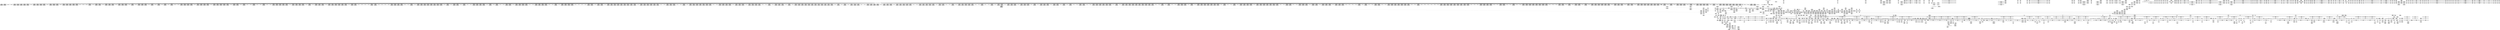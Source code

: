 digraph {
	CE0x4388f10 [shape=record,shape=Mrecord,label="{CE0x4388f10|2472:_%struct.cred*,_:_CRE_6345,6346_}"]
	CE0x43916a0 [shape=record,shape=Mrecord,label="{CE0x43916a0|2472:_%struct.cred*,_:_CRE_10568,10572_|*MultipleSource*|Function::task_sid&Arg::task::|Function::current_has_perm&Arg::tsk::|Function::selinux_task_setpgid&Arg::p::|security/selinux/hooks.c,208}"]
	CE0x44251b0 [shape=record,shape=Mrecord,label="{CE0x44251b0|i64_1|*Constant*}"]
	CE0x43ad1a0 [shape=record,shape=Mrecord,label="{CE0x43ad1a0|GLOBAL:___llvm_gcov_ctr126|Global_var:__llvm_gcov_ctr126|*SummSource*}"]
	CE0x43618e0 [shape=record,shape=Mrecord,label="{CE0x43618e0|2472:_%struct.cred*,_:_CRE_1824,1832_|*MultipleSource*|Function::task_sid&Arg::task::|Function::current_has_perm&Arg::tsk::|Function::selinux_task_setpgid&Arg::p::|security/selinux/hooks.c,208}"]
	CE0x437a160 [shape=record,shape=Mrecord,label="{CE0x437a160|2472:_%struct.cred*,_:_CRE_2969,2970_}"]
	CE0x43e78c0 [shape=record,shape=Mrecord,label="{CE0x43e78c0|rcu_read_unlock:_tmp18|include/linux/rcupdate.h,933|*SummSink*}"]
	CE0x43a92b0 [shape=record,shape=Mrecord,label="{CE0x43a92b0|i64*_getelementptr_inbounds_(_13_x_i64_,_13_x_i64_*___llvm_gcov_ctr126,_i64_0,_i64_12)|*Constant*|*SummSink*}"]
	CE0x433e270 [shape=record,shape=Mrecord,label="{CE0x433e270|task_sid:_do.end6|*SummSink*}"]
	CE0x4355f90 [shape=record,shape=Mrecord,label="{CE0x4355f90|2472:_%struct.cred*,_:_CRE_544,552_|*MultipleSource*|Function::task_sid&Arg::task::|Function::current_has_perm&Arg::tsk::|Function::selinux_task_setpgid&Arg::p::|security/selinux/hooks.c,208}"]
	CE0x437aae0 [shape=record,shape=Mrecord,label="{CE0x437aae0|2472:_%struct.cred*,_:_CRE_2980,2984_|*MultipleSource*|Function::task_sid&Arg::task::|Function::current_has_perm&Arg::tsk::|Function::selinux_task_setpgid&Arg::p::|security/selinux/hooks.c,208}"]
	CE0x441ff60 [shape=record,shape=Mrecord,label="{CE0x441ff60|rcu_lock_acquire:_tmp3|*SummSource*}"]
	CE0x4363f10 [shape=record,shape=Mrecord,label="{CE0x4363f10|2472:_%struct.cred*,_:_CRE_1952,1960_|*MultipleSource*|Function::task_sid&Arg::task::|Function::current_has_perm&Arg::tsk::|Function::selinux_task_setpgid&Arg::p::|security/selinux/hooks.c,208}"]
	CE0x446b6a0 [shape=record,shape=Mrecord,label="{CE0x446b6a0|__preempt_count_sub:_tmp5|./arch/x86/include/asm/preempt.h,77}"]
	CE0x4365d90 [shape=record,shape=Mrecord,label="{CE0x4365d90|2472:_%struct.cred*,_:_CRE_2052,2056_|*MultipleSource*|Function::task_sid&Arg::task::|Function::current_has_perm&Arg::tsk::|Function::selinux_task_setpgid&Arg::p::|security/selinux/hooks.c,208}"]
	CE0x4353670 [shape=record,shape=Mrecord,label="{CE0x4353670|2472:_%struct.cred*,_:_CRE_168,176_|*MultipleSource*|Function::task_sid&Arg::task::|Function::current_has_perm&Arg::tsk::|Function::selinux_task_setpgid&Arg::p::|security/selinux/hooks.c,208}"]
	CE0x4315b30 [shape=record,shape=Mrecord,label="{CE0x4315b30|task_sid:_bb|*SummSource*}"]
	CE0x4349d60 [shape=record,shape=Mrecord,label="{CE0x4349d60|_call_void_mcount()_#3}"]
	CE0x439bd70 [shape=record,shape=Mrecord,label="{CE0x439bd70|rcu_read_unlock:_tmp6|include/linux/rcupdate.h,933}"]
	CE0x443cc70 [shape=record,shape=Mrecord,label="{CE0x443cc70|__preempt_count_sub:_tmp1|*SummSink*}"]
	CE0x43e40f0 [shape=record,shape=Mrecord,label="{CE0x43e40f0|i64*_getelementptr_inbounds_(_11_x_i64_,_11_x_i64_*___llvm_gcov_ctr132,_i64_0,_i64_0)|*Constant*}"]
	CE0x4368620 [shape=record,shape=Mrecord,label="{CE0x4368620|2472:_%struct.cred*,_:_CRE_2240,2248_|*MultipleSource*|Function::task_sid&Arg::task::|Function::current_has_perm&Arg::tsk::|Function::selinux_task_setpgid&Arg::p::|security/selinux/hooks.c,208}"]
	CE0x4382d10 [shape=record,shape=Mrecord,label="{CE0x4382d10|2472:_%struct.cred*,_:_CRE_6192,6196_|*MultipleSource*|Function::task_sid&Arg::task::|Function::current_has_perm&Arg::tsk::|Function::selinux_task_setpgid&Arg::p::|security/selinux/hooks.c,208}"]
	CE0x4347bd0 [shape=record,shape=Mrecord,label="{CE0x4347bd0|GLOBAL:_rcu_lock_acquire|*Constant*|*SummSink*}"]
	CE0x432db80 [shape=record,shape=Mrecord,label="{CE0x432db80|i32_22|*Constant*|*SummSource*}"]
	CE0x44509d0 [shape=record,shape=Mrecord,label="{CE0x44509d0|__preempt_count_add:_tmp2|*SummSink*}"]
	CE0x437c8f0 [shape=record,shape=Mrecord,label="{CE0x437c8f0|2472:_%struct.cred*,_:_CRE_3088,3096_|*MultipleSource*|Function::task_sid&Arg::task::|Function::current_has_perm&Arg::tsk::|Function::selinux_task_setpgid&Arg::p::|security/selinux/hooks.c,208}"]
	CE0x433c940 [shape=record,shape=Mrecord,label="{CE0x433c940|i64*_getelementptr_inbounds_(_2_x_i64_,_2_x_i64_*___llvm_gcov_ctr131,_i64_0,_i64_1)|*Constant*}"]
	CE0x440d5a0 [shape=record,shape=Mrecord,label="{CE0x440d5a0|rcu_lock_acquire:_tmp7}"]
	CE0x4385000 [shape=record,shape=Mrecord,label="{CE0x4385000|2472:_%struct.cred*,_:_CRE_6291,6292_}"]
	CE0x43c0420 [shape=record,shape=Mrecord,label="{CE0x43c0420|GLOBAL:_rcu_read_lock.__warned|Global_var:rcu_read_lock.__warned}"]
	CE0x42df060 [shape=record,shape=Mrecord,label="{CE0x42df060|%struct.common_audit_data*_null|*Constant*|*SummSource*}"]
	CE0x432a350 [shape=record,shape=Mrecord,label="{CE0x432a350|2472:_%struct.cred*,_:_CRE_472,480_|*MultipleSource*|Function::task_sid&Arg::task::|Function::current_has_perm&Arg::tsk::|Function::selinux_task_setpgid&Arg::p::|security/selinux/hooks.c,208}"]
	CE0x43beca0 [shape=record,shape=Mrecord,label="{CE0x43beca0|rcu_lock_release:_tmp3|*SummSink*}"]
	CE0x43cb800 [shape=record,shape=Mrecord,label="{CE0x43cb800|GLOBAL:___preempt_count_add|*Constant*}"]
	CE0x4359ec0 [shape=record,shape=Mrecord,label="{CE0x4359ec0|cred_sid:_bb|*SummSource*}"]
	CE0x433c5e0 [shape=record,shape=Mrecord,label="{CE0x433c5e0|_call_void_rcu_read_lock()_#10,_!dbg_!27712|security/selinux/hooks.c,207|*SummSink*}"]
	CE0x436dfa0 [shape=record,shape=Mrecord,label="{CE0x436dfa0|2472:_%struct.cred*,_:_CRE_2534,2535_}"]
	CE0x42deb30 [shape=record,shape=Mrecord,label="{CE0x42deb30|%struct.common_audit_data*_null|*Constant*}"]
	CE0x432b930 [shape=record,shape=Mrecord,label="{CE0x432b930|get_current:_entry|*SummSink*}"]
	CE0x43a40f0 [shape=record,shape=Mrecord,label="{CE0x43a40f0|GLOBAL:___llvm_gcov_ctr132|Global_var:__llvm_gcov_ctr132|*SummSink*}"]
	CE0x42f7190 [shape=record,shape=Mrecord,label="{CE0x42f7190|current_has_perm:_tmp}"]
	CE0x4372080 [shape=record,shape=Mrecord,label="{CE0x4372080|2472:_%struct.cred*,_:_CRE_2752,2760_|*MultipleSource*|Function::task_sid&Arg::task::|Function::current_has_perm&Arg::tsk::|Function::selinux_task_setpgid&Arg::p::|security/selinux/hooks.c,208}"]
	CE0x43e8d70 [shape=record,shape=Mrecord,label="{CE0x43e8d70|i8*_getelementptr_inbounds_(_44_x_i8_,_44_x_i8_*_.str47,_i32_0,_i32_0)|*Constant*}"]
	CE0x435b3f0 [shape=record,shape=Mrecord,label="{CE0x435b3f0|i8*_getelementptr_inbounds_(_42_x_i8_,_42_x_i8_*_.str46,_i32_0,_i32_0)|*Constant*|*SummSource*}"]
	CE0x430a0f0 [shape=record,shape=Mrecord,label="{CE0x430a0f0|2472:_%struct.cred*,_:_CRE_192,200_|*MultipleSource*|Function::task_sid&Arg::task::|Function::current_has_perm&Arg::tsk::|Function::selinux_task_setpgid&Arg::p::|security/selinux/hooks.c,208}"]
	CE0x42f5af0 [shape=record,shape=Mrecord,label="{CE0x42f5af0|task_sid:_entry}"]
	CE0x43a9320 [shape=record,shape=Mrecord,label="{CE0x43a9320|task_sid:_tmp26|security/selinux/hooks.c,208|*SummSink*}"]
	CE0x43e0d20 [shape=record,shape=Mrecord,label="{CE0x43e0d20|COLLAPSED:_GCMRE___llvm_gcov_ctr130_internal_global_4_x_i64_zeroinitializer:_elem_0:default:}"]
	CE0x42ee1b0 [shape=record,shape=Mrecord,label="{CE0x42ee1b0|current_sid:_entry}"]
	CE0x4391df0 [shape=record,shape=Mrecord,label="{CE0x4391df0|2472:_%struct.cred*,_:_CRE_10584,10592_|*MultipleSource*|Function::task_sid&Arg::task::|Function::current_has_perm&Arg::tsk::|Function::selinux_task_setpgid&Arg::p::|security/selinux/hooks.c,208}"]
	CE0x4375a50 [shape=record,shape=Mrecord,label="{CE0x4375a50|2472:_%struct.cred*,_:_CRE_2909,2910_}"]
	CE0x434b210 [shape=record,shape=Mrecord,label="{CE0x434b210|rcu_lock_acquire:_entry|*SummSink*}"]
	CE0x438d090 [shape=record,shape=Mrecord,label="{CE0x438d090|2472:_%struct.cred*,_:_CRE_6512,6520_|*MultipleSource*|Function::task_sid&Arg::task::|Function::current_has_perm&Arg::tsk::|Function::selinux_task_setpgid&Arg::p::|security/selinux/hooks.c,208}"]
	CE0x430c330 [shape=record,shape=Mrecord,label="{CE0x430c330|current_sid:_call4|security/selinux/hooks.c,218|*SummSource*}"]
	CE0x441f480 [shape=record,shape=Mrecord,label="{CE0x441f480|__preempt_count_add:_tmp}"]
	CE0x4302e00 [shape=record,shape=Mrecord,label="{CE0x4302e00|i32_4096|*Constant*|*SummSource*}"]
	CE0x435a840 [shape=record,shape=Mrecord,label="{CE0x435a840|cred_sid:_tmp5|security/selinux/hooks.c,196|*SummSource*}"]
	CE0x43867e0 [shape=record,shape=Mrecord,label="{CE0x43867e0|2472:_%struct.cred*,_:_CRE_6312,6313_}"]
	CE0x4302f50 [shape=record,shape=Mrecord,label="{CE0x4302f50|i32_(i32,_i32,_i16,_i32,_%struct.common_audit_data*)*_bitcast_(i32_(i32,_i32,_i16,_i32,_%struct.common_audit_data.495*)*_avc_has_perm_to_i32_(i32,_i32,_i16,_i32,_%struct.common_audit_data*)*)|*Constant*}"]
	CE0x4357c10 [shape=record,shape=Mrecord,label="{CE0x4357c10|2472:_%struct.cred*,_:_CRE_640,644_|*MultipleSource*|Function::task_sid&Arg::task::|Function::current_has_perm&Arg::tsk::|Function::selinux_task_setpgid&Arg::p::|security/selinux/hooks.c,208}"]
	CE0x42e6fb0 [shape=record,shape=Mrecord,label="{CE0x42e6fb0|2472:_%struct.cred*,_:_CRE_680,688_|*MultipleSource*|Function::task_sid&Arg::task::|Function::current_has_perm&Arg::tsk::|Function::selinux_task_setpgid&Arg::p::|security/selinux/hooks.c,208}"]
	CE0x43eb240 [shape=record,shape=Mrecord,label="{CE0x43eb240|_call_void_rcu_lock_release(%struct.lockdep_map*_rcu_lock_map)_#10,_!dbg_!27733|include/linux/rcupdate.h,935|*SummSource*}"]
	CE0x437d730 [shape=record,shape=Mrecord,label="{CE0x437d730|2472:_%struct.cred*,_:_CRE_3120,3128_|*MultipleSource*|Function::task_sid&Arg::task::|Function::current_has_perm&Arg::tsk::|Function::selinux_task_setpgid&Arg::p::|security/selinux/hooks.c,208}"]
	CE0x42f12e0 [shape=record,shape=Mrecord,label="{CE0x42f12e0|i64_0|*Constant*|*SummSource*}"]
	CE0x4350b90 [shape=record,shape=Mrecord,label="{CE0x4350b90|get_current:_tmp2}"]
	CE0x43e2fd0 [shape=record,shape=Mrecord,label="{CE0x43e2fd0|__rcu_read_unlock:_tmp5|include/linux/rcupdate.h,244|*SummSink*}"]
	CE0x434e730 [shape=record,shape=Mrecord,label="{CE0x434e730|2472:_%struct.cred*,_:_CRE_280,288_|*MultipleSource*|Function::task_sid&Arg::task::|Function::current_has_perm&Arg::tsk::|Function::selinux_task_setpgid&Arg::p::|security/selinux/hooks.c,208}"]
	CE0x433edf0 [shape=record,shape=Mrecord,label="{CE0x433edf0|get_current:_bb|*SummSource*}"]
	CE0x436cf90 [shape=record,shape=Mrecord,label="{CE0x436cf90|2472:_%struct.cred*,_:_CRE_2521,2522_}"]
	CE0x43b99f0 [shape=record,shape=Mrecord,label="{CE0x43b99f0|__rcu_read_unlock:_tmp4|include/linux/rcupdate.h,244}"]
	CE0x43911c0 [shape=record,shape=Mrecord,label="{CE0x43911c0|2472:_%struct.cred*,_:_CRE_10552,10560_|*MultipleSource*|Function::task_sid&Arg::task::|Function::current_has_perm&Arg::tsk::|Function::selinux_task_setpgid&Arg::p::|security/selinux/hooks.c,208}"]
	CE0x442b360 [shape=record,shape=Mrecord,label="{CE0x442b360|__preempt_count_sub:_tmp6|./arch/x86/include/asm/preempt.h,78|*SummSource*}"]
	CE0x435f640 [shape=record,shape=Mrecord,label="{CE0x435f640|2472:_%struct.cred*,_:_CRE_699,700_}"]
	CE0x4383b20 [shape=record,shape=Mrecord,label="{CE0x4383b20|2472:_%struct.cred*,_:_CRE_6232,6240_|*MultipleSource*|Function::task_sid&Arg::task::|Function::current_has_perm&Arg::tsk::|Function::selinux_task_setpgid&Arg::p::|security/selinux/hooks.c,208}"]
	CE0x43566b0 [shape=record,shape=Mrecord,label="{CE0x43566b0|2472:_%struct.cred*,_:_CRE_568,576_|*MultipleSource*|Function::task_sid&Arg::task::|Function::current_has_perm&Arg::tsk::|Function::selinux_task_setpgid&Arg::p::|security/selinux/hooks.c,208}"]
	CE0x4363cb0 [shape=record,shape=Mrecord,label="{CE0x4363cb0|2472:_%struct.cred*,_:_CRE_1944,1952_|*MultipleSource*|Function::task_sid&Arg::task::|Function::current_has_perm&Arg::tsk::|Function::selinux_task_setpgid&Arg::p::|security/selinux/hooks.c,208}"]
	CE0x4383890 [shape=record,shape=Mrecord,label="{CE0x4383890|2472:_%struct.cred*,_:_CRE_6224,6232_|*MultipleSource*|Function::task_sid&Arg::task::|Function::current_has_perm&Arg::tsk::|Function::selinux_task_setpgid&Arg::p::|security/selinux/hooks.c,208}"]
	CE0x43b08e0 [shape=record,shape=Mrecord,label="{CE0x43b08e0|__rcu_read_lock:_bb}"]
	CE0x4351e60 [shape=record,shape=Mrecord,label="{CE0x4351e60|task_sid:_do.body|*SummSource*}"]
	CE0x435c110 [shape=record,shape=Mrecord,label="{CE0x435c110|rcu_read_lock:_tmp19|include/linux/rcupdate.h,882|*SummSink*}"]
	CE0x43bb570 [shape=record,shape=Mrecord,label="{CE0x43bb570|i64*_getelementptr_inbounds_(_4_x_i64_,_4_x_i64_*___llvm_gcov_ctr129,_i64_0,_i64_3)|*Constant*|*SummSource*}"]
	CE0x567b7e0 [shape=record,shape=Mrecord,label="{CE0x567b7e0|i64_1|*Constant*}"]
	CE0x43304c0 [shape=record,shape=Mrecord,label="{CE0x43304c0|rcu_read_unlock:_if.end|*SummSink*}"]
	CE0x43bb1f0 [shape=record,shape=Mrecord,label="{CE0x43bb1f0|i64*_getelementptr_inbounds_(_4_x_i64_,_4_x_i64_*___llvm_gcov_ctr135,_i64_0,_i64_3)|*Constant*|*SummSource*}"]
	CE0x435ea00 [shape=record,shape=Mrecord,label="{CE0x435ea00|_call_void_lockdep_rcu_suspicious(i8*_getelementptr_inbounds_(_25_x_i8_,_25_x_i8_*_.str3,_i32_0,_i32_0),_i32_208,_i8*_getelementptr_inbounds_(_41_x_i8_,_41_x_i8_*_.str44,_i32_0,_i32_0))_#10,_!dbg_!27732|security/selinux/hooks.c,208}"]
	CE0x43a42c0 [shape=record,shape=Mrecord,label="{CE0x43a42c0|rcu_read_unlock:_tmp5|include/linux/rcupdate.h,933}"]
	CE0x43b7d30 [shape=record,shape=Mrecord,label="{CE0x43b7d30|rcu_lock_release:_tmp1}"]
	CE0x435a460 [shape=record,shape=Mrecord,label="{CE0x435a460|rcu_read_unlock:_bb|*SummSource*}"]
	CE0x4370660 [shape=record,shape=Mrecord,label="{CE0x4370660|2472:_%struct.cred*,_:_CRE_2680,2688_|*MultipleSource*|Function::task_sid&Arg::task::|Function::current_has_perm&Arg::tsk::|Function::selinux_task_setpgid&Arg::p::|security/selinux/hooks.c,208}"]
	CE0x4342660 [shape=record,shape=Mrecord,label="{CE0x4342660|rcu_read_lock:_tmp18|include/linux/rcupdate.h,882|*SummSource*}"]
	CE0x43b14b0 [shape=record,shape=Mrecord,label="{CE0x43b14b0|__preempt_count_add:_tmp5|./arch/x86/include/asm/preempt.h,72}"]
	CE0x43c5070 [shape=record,shape=Mrecord,label="{CE0x43c5070|rcu_read_unlock:_do.body|*SummSource*}"]
	CE0x4355640 [shape=record,shape=Mrecord,label="{CE0x4355640|2472:_%struct.cred*,_:_CRE_512,520_|*MultipleSource*|Function::task_sid&Arg::task::|Function::current_has_perm&Arg::tsk::|Function::selinux_task_setpgid&Arg::p::|security/selinux/hooks.c,208}"]
	CE0x4368d40 [shape=record,shape=Mrecord,label="{CE0x4368d40|2472:_%struct.cred*,_:_CRE_2264,2272_|*MultipleSource*|Function::task_sid&Arg::task::|Function::current_has_perm&Arg::tsk::|Function::selinux_task_setpgid&Arg::p::|security/selinux/hooks.c,208}"]
	CE0x42e1a30 [shape=record,shape=Mrecord,label="{CE0x42e1a30|current_has_perm:_tsk|Function::current_has_perm&Arg::tsk::|*SummSource*}"]
	CE0x441c410 [shape=record,shape=Mrecord,label="{CE0x441c410|__preempt_count_sub:_tmp|*SummSink*}"]
	CE0x42f7200 [shape=record,shape=Mrecord,label="{CE0x42f7200|COLLAPSED:_GCMRE___llvm_gcov_ctr136_internal_global_2_x_i64_zeroinitializer:_elem_0:default:}"]
	CE0x442a040 [shape=record,shape=Mrecord,label="{CE0x442a040|__rcu_read_unlock:_tmp2|*SummSink*}"]
	CE0x43521f0 [shape=record,shape=Mrecord,label="{CE0x43521f0|rcu_read_lock:_tmp3|*SummSource*}"]
	CE0x4376270 [shape=record,shape=Mrecord,label="{CE0x4376270|2472:_%struct.cred*,_:_CRE_2916,2917_}"]
	CE0x4303e10 [shape=record,shape=Mrecord,label="{CE0x4303e10|current_has_perm:_tmp3|*SummSink*}"]
	CE0x43116f0 [shape=record,shape=Mrecord,label="{CE0x43116f0|get_current:_tmp2|*SummSink*}"]
	CE0x43b7810 [shape=record,shape=Mrecord,label="{CE0x43b7810|rcu_lock_release:_indirectgoto|*SummSource*}"]
	CE0x432d8a0 [shape=record,shape=Mrecord,label="{CE0x432d8a0|current_sid:_tmp21|security/selinux/hooks.c,218|*SummSource*}"]
	CE0x42dda80 [shape=record,shape=Mrecord,label="{CE0x42dda80|avc_has_perm:_tsid|Function::avc_has_perm&Arg::tsid::|*SummSink*}"]
	CE0x436de70 [shape=record,shape=Mrecord,label="{CE0x436de70|2472:_%struct.cred*,_:_CRE_2533,2534_}"]
	CE0x43aa6e0 [shape=record,shape=Mrecord,label="{CE0x43aa6e0|cred_sid:_entry}"]
	CE0x434b9d0 [shape=record,shape=Mrecord,label="{CE0x434b9d0|_call_void_mcount()_#3|*SummSink*}"]
	CE0x436ba30 [shape=record,shape=Mrecord,label="{CE0x436ba30|2472:_%struct.cred*,_:_CRE_2416,2424_|*MultipleSource*|Function::task_sid&Arg::task::|Function::current_has_perm&Arg::tsk::|Function::selinux_task_setpgid&Arg::p::|security/selinux/hooks.c,208}"]
	CE0x43bcf00 [shape=record,shape=Mrecord,label="{CE0x43bcf00|GLOBAL:_lock_acquire|*Constant*|*SummSource*}"]
	CE0x43bd2f0 [shape=record,shape=Mrecord,label="{CE0x43bd2f0|i64*_getelementptr_inbounds_(_4_x_i64_,_4_x_i64_*___llvm_gcov_ctr133,_i64_0,_i64_0)|*Constant*}"]
	CE0x43983f0 [shape=record,shape=Mrecord,label="{CE0x43983f0|task_sid:_tmp22|security/selinux/hooks.c,208|*SummSink*}"]
	CE0x436ff40 [shape=record,shape=Mrecord,label="{CE0x436ff40|2472:_%struct.cred*,_:_CRE_2656,2664_|*MultipleSource*|Function::task_sid&Arg::task::|Function::current_has_perm&Arg::tsk::|Function::selinux_task_setpgid&Arg::p::|security/selinux/hooks.c,208}"]
	CE0x43a9510 [shape=record,shape=Mrecord,label="{CE0x43a9510|task_sid:_tmp27|security/selinux/hooks.c,208}"]
	CE0x4307290 [shape=record,shape=Mrecord,label="{CE0x4307290|i64*_getelementptr_inbounds_(_2_x_i64_,_2_x_i64_*___llvm_gcov_ctr136,_i64_0,_i64_0)|*Constant*|*SummSource*}"]
	CE0x43c6a20 [shape=record,shape=Mrecord,label="{CE0x43c6a20|rcu_read_unlock:_tmp9|include/linux/rcupdate.h,933|*SummSink*}"]
	CE0x43a8f30 [shape=record,shape=Mrecord,label="{CE0x43a8f30|i64*_getelementptr_inbounds_(_13_x_i64_,_13_x_i64_*___llvm_gcov_ctr126,_i64_0,_i64_12)|*Constant*}"]
	CE0x43dd000 [shape=record,shape=Mrecord,label="{CE0x43dd000|rcu_read_unlock:_tmp4|include/linux/rcupdate.h,933|*SummSink*}"]
	CE0x4436c10 [shape=record,shape=Mrecord,label="{CE0x4436c10|__preempt_count_sub:_tmp7|./arch/x86/include/asm/preempt.h,78}"]
	CE0x43ecd60 [shape=record,shape=Mrecord,label="{CE0x43ecd60|_call_void___preempt_count_add(i32_1)_#10,_!dbg_!27711|include/linux/rcupdate.h,239|*SummSource*}"]
	CE0x43c2ef0 [shape=record,shape=Mrecord,label="{CE0x43c2ef0|rcu_read_lock:_tobool1|include/linux/rcupdate.h,882}"]
	CE0x43e85f0 [shape=record,shape=Mrecord,label="{CE0x43e85f0|i32_934|*Constant*|*SummSource*}"]
	CE0x43ac1c0 [shape=record,shape=Mrecord,label="{CE0x43ac1c0|_ret_void,_!dbg_!27735|include/linux/rcupdate.h,938}"]
	CE0x4389170 [shape=record,shape=Mrecord,label="{CE0x4389170|2472:_%struct.cred*,_:_CRE_6347,6348_}"]
	CE0x42e3700 [shape=record,shape=Mrecord,label="{CE0x42e3700|rcu_read_unlock:_bb|*SummSink*}"]
	CE0x4311c90 [shape=record,shape=Mrecord,label="{CE0x4311c90|2472:_%struct.cred*,_:_CRE_328,336_|*MultipleSource*|Function::task_sid&Arg::task::|Function::current_has_perm&Arg::tsk::|Function::selinux_task_setpgid&Arg::p::|security/selinux/hooks.c,208}"]
	CE0x438ad20 [shape=record,shape=Mrecord,label="{CE0x438ad20|2472:_%struct.cred*,_:_CRE_6408,6424_|*MultipleSource*|Function::task_sid&Arg::task::|Function::current_has_perm&Arg::tsk::|Function::selinux_task_setpgid&Arg::p::|security/selinux/hooks.c,208}"]
	CE0x43db340 [shape=record,shape=Mrecord,label="{CE0x43db340|i64*_getelementptr_inbounds_(_11_x_i64_,_11_x_i64_*___llvm_gcov_ctr132,_i64_0,_i64_1)|*Constant*|*SummSource*}"]
	CE0x4386dd0 [shape=record,shape=Mrecord,label="{CE0x4386dd0|2472:_%struct.cred*,_:_CRE_6317,6318_}"]
	CE0x43d9840 [shape=record,shape=Mrecord,label="{CE0x43d9840|rcu_read_unlock:_tmp17|include/linux/rcupdate.h,933}"]
	CE0x4438a90 [shape=record,shape=Mrecord,label="{CE0x4438a90|__preempt_count_sub:_do.body|*SummSink*}"]
	CE0x43e2790 [shape=record,shape=Mrecord,label="{CE0x43e2790|rcu_read_unlock:_tmp10|include/linux/rcupdate.h,933|*SummSource*}"]
	CE0x43abaa0 [shape=record,shape=Mrecord,label="{CE0x43abaa0|rcu_read_unlock:_entry|*SummSource*}"]
	CE0x4462970 [shape=record,shape=Mrecord,label="{CE0x4462970|i64*_getelementptr_inbounds_(_4_x_i64_,_4_x_i64_*___llvm_gcov_ctr129,_i64_0,_i64_0)|*Constant*}"]
	CE0x432df50 [shape=record,shape=Mrecord,label="{CE0x432df50|current_sid:_security|security/selinux/hooks.c,218|*SummSource*}"]
	CE0x42f7cb0 [shape=record,shape=Mrecord,label="{CE0x42f7cb0|current_sid:_call4|security/selinux/hooks.c,218}"]
	CE0x43ada40 [shape=record,shape=Mrecord,label="{CE0x43ada40|task_sid:_tmp8|security/selinux/hooks.c,208}"]
	CE0x43e1a40 [shape=record,shape=Mrecord,label="{CE0x43e1a40|__rcu_read_lock:_tmp|*SummSink*}"]
	CE0x432f2e0 [shape=record,shape=Mrecord,label="{CE0x432f2e0|rcu_read_lock:_tmp10|include/linux/rcupdate.h,882}"]
	CE0x4388920 [shape=record,shape=Mrecord,label="{CE0x4388920|2472:_%struct.cred*,_:_CRE_6340,6341_}"]
	CE0x4358fb0 [shape=record,shape=Mrecord,label="{CE0x4358fb0|rcu_read_lock:_land.lhs.true2|*SummSource*}"]
	CE0x438cbd0 [shape=record,shape=Mrecord,label="{CE0x438cbd0|2472:_%struct.cred*,_:_CRE_6496,6504_|*MultipleSource*|Function::task_sid&Arg::task::|Function::current_has_perm&Arg::tsk::|Function::selinux_task_setpgid&Arg::p::|security/selinux/hooks.c,208}"]
	CE0x43bc110 [shape=record,shape=Mrecord,label="{CE0x43bc110|rcu_lock_acquire:_tmp5|include/linux/rcupdate.h,418}"]
	CE0x43077f0 [shape=record,shape=Mrecord,label="{CE0x43077f0|current_sid:_tmp6|security/selinux/hooks.c,218|*SummSink*}"]
	CE0x43a89c0 [shape=record,shape=Mrecord,label="{CE0x43a89c0|task_sid:_tmp25|security/selinux/hooks.c,208|*SummSink*}"]
	CE0x4359d90 [shape=record,shape=Mrecord,label="{CE0x4359d90|cred_sid:_bb}"]
	CE0x4411ab0 [shape=record,shape=Mrecord,label="{CE0x4411ab0|i64_ptrtoint_(i8*_blockaddress(_rcu_lock_acquire,_%__here)_to_i64)|*Constant*|*SummSink*}"]
	CE0x43196b0 [shape=record,shape=Mrecord,label="{CE0x43196b0|rcu_read_lock:_tmp4|include/linux/rcupdate.h,882|*SummSource*}"]
	CE0x4364860 [shape=record,shape=Mrecord,label="{CE0x4364860|2472:_%struct.cred*,_:_CRE_1980,1984_|*MultipleSource*|Function::task_sid&Arg::task::|Function::current_has_perm&Arg::tsk::|Function::selinux_task_setpgid&Arg::p::|security/selinux/hooks.c,208}"]
	CE0x4350050 [shape=record,shape=Mrecord,label="{CE0x4350050|2472:_%struct.cred*,_:_CRE_92,96_|*MultipleSource*|Function::task_sid&Arg::task::|Function::current_has_perm&Arg::tsk::|Function::selinux_task_setpgid&Arg::p::|security/selinux/hooks.c,208}"]
	CE0x430e240 [shape=record,shape=Mrecord,label="{CE0x430e240|task_sid:_do.body5}"]
	CE0x43dc6b0 [shape=record,shape=Mrecord,label="{CE0x43dc6b0|COLLAPSED:_GCMRE___llvm_gcov_ctr132_internal_global_11_x_i64_zeroinitializer:_elem_0:default:}"]
	CE0x430ffe0 [shape=record,shape=Mrecord,label="{CE0x430ffe0|i32_77|*Constant*|*SummSink*}"]
	CE0x43da520 [shape=record,shape=Mrecord,label="{CE0x43da520|rcu_lock_acquire:_tmp5|include/linux/rcupdate.h,418|*SummSink*}"]
	CE0x43af8a0 [shape=record,shape=Mrecord,label="{CE0x43af8a0|_call_void___rcu_read_unlock()_#10,_!dbg_!27734|include/linux/rcupdate.h,937}"]
	CE0x43b06b0 [shape=record,shape=Mrecord,label="{CE0x43b06b0|_ret_void,_!dbg_!27717|include/linux/rcupdate.h,245}"]
	CE0x44397a0 [shape=record,shape=Mrecord,label="{CE0x44397a0|i64*_getelementptr_inbounds_(_4_x_i64_,_4_x_i64_*___llvm_gcov_ctr134,_i64_0,_i64_0)|*Constant*|*SummSource*}"]
	CE0x436c180 [shape=record,shape=Mrecord,label="{CE0x436c180|2472:_%struct.cred*,_:_CRE_2480,2488_|*MultipleSource*|Function::task_sid&Arg::task::|Function::current_has_perm&Arg::tsk::|Function::selinux_task_setpgid&Arg::p::|security/selinux/hooks.c,208}"]
	CE0x4353890 [shape=record,shape=Mrecord,label="{CE0x4353890|2472:_%struct.cred*,_:_CRE_176,184_|*MultipleSource*|Function::task_sid&Arg::task::|Function::current_has_perm&Arg::tsk::|Function::selinux_task_setpgid&Arg::p::|security/selinux/hooks.c,208}"]
	CE0x42e58d0 [shape=record,shape=Mrecord,label="{CE0x42e58d0|rcu_read_lock:_tobool|include/linux/rcupdate.h,882|*SummSink*}"]
	CE0x4377ef0 [shape=record,shape=Mrecord,label="{CE0x4377ef0|2472:_%struct.cred*,_:_CRE_2940,2941_}"]
	CE0x438a210 [shape=record,shape=Mrecord,label="{CE0x438a210|2472:_%struct.cred*,_:_CRE_6368,6376_|*MultipleSource*|Function::task_sid&Arg::task::|Function::current_has_perm&Arg::tsk::|Function::selinux_task_setpgid&Arg::p::|security/selinux/hooks.c,208}"]
	CE0x4303110 [shape=record,shape=Mrecord,label="{CE0x4303110|current_has_perm:_call2|security/selinux/hooks.c,1544}"]
	CE0x433fec0 [shape=record,shape=Mrecord,label="{CE0x433fec0|rcu_lock_acquire:_tmp2|*SummSink*}"]
	CE0x4305740 [shape=record,shape=Mrecord,label="{CE0x4305740|_call_void_mcount()_#3}"]
	CE0x42f1b10 [shape=record,shape=Mrecord,label="{CE0x42f1b10|selinux_task_setpgid:_p|Function::selinux_task_setpgid&Arg::p::|*SummSink*}"]
	CE0x43e64c0 [shape=record,shape=Mrecord,label="{CE0x43e64c0|void_(i32*,_i32,_i32*)*_asm_addl_$1,_%gs:$0_,_*m,ri,*m,_dirflag_,_fpsr_,_flags_|*SummSink*}"]
	CE0x433fc80 [shape=record,shape=Mrecord,label="{CE0x433fc80|rcu_read_lock:_do.end}"]
	CE0x43117e0 [shape=record,shape=Mrecord,label="{CE0x43117e0|get_current:_tmp4|./arch/x86/include/asm/current.h,14}"]
	CE0x430cef0 [shape=record,shape=Mrecord,label="{CE0x430cef0|i64*_getelementptr_inbounds_(_2_x_i64_,_2_x_i64_*___llvm_gcov_ctr98,_i64_0,_i64_0)|*Constant*|*SummSource*}"]
	CE0x4369200 [shape=record,shape=Mrecord,label="{CE0x4369200|2472:_%struct.cred*,_:_CRE_2280,2288_|*MultipleSource*|Function::task_sid&Arg::task::|Function::current_has_perm&Arg::tsk::|Function::selinux_task_setpgid&Arg::p::|security/selinux/hooks.c,208}"]
	CE0x4357750 [shape=record,shape=Mrecord,label="{CE0x4357750|2472:_%struct.cred*,_:_CRE_624,632_|*MultipleSource*|Function::task_sid&Arg::task::|Function::current_has_perm&Arg::tsk::|Function::selinux_task_setpgid&Arg::p::|security/selinux/hooks.c,208}"]
	CE0x43ac100 [shape=record,shape=Mrecord,label="{CE0x43ac100|get_current:_bb}"]
	CE0x4436930 [shape=record,shape=Mrecord,label="{CE0x4436930|__preempt_count_sub:_tmp7|./arch/x86/include/asm/preempt.h,78|*SummSink*}"]
	CE0x43501f0 [shape=record,shape=Mrecord,label="{CE0x43501f0|i32_22|*Constant*}"]
	CE0x43515f0 [shape=record,shape=Mrecord,label="{CE0x43515f0|2472:_%struct.cred*,_:_CRE_96,104_|*MultipleSource*|Function::task_sid&Arg::task::|Function::current_has_perm&Arg::tsk::|Function::selinux_task_setpgid&Arg::p::|security/selinux/hooks.c,208}"]
	CE0x430cae0 [shape=record,shape=Mrecord,label="{CE0x430cae0|task_sid:_tmp|*SummSource*}"]
	CE0x443ab40 [shape=record,shape=Mrecord,label="{CE0x443ab40|_call_void_mcount()_#3}"]
	CE0x44134e0 [shape=record,shape=Mrecord,label="{CE0x44134e0|__preempt_count_sub:_bb|*SummSink*}"]
	CE0x43bd930 [shape=record,shape=Mrecord,label="{CE0x43bd930|_call_void_mcount()_#3}"]
	CE0x4e87b20 [shape=record,shape=Mrecord,label="{CE0x4e87b20|current_has_perm:_perms|Function::current_has_perm&Arg::perms::|*SummSink*}"]
	CE0x443ac50 [shape=record,shape=Mrecord,label="{CE0x443ac50|_call_void_mcount()_#3|*SummSource*}"]
	CE0x4378610 [shape=record,shape=Mrecord,label="{CE0x4378610|2472:_%struct.cred*,_:_CRE_2946,2947_}"]
	CE0x430dcd0 [shape=record,shape=Mrecord,label="{CE0x430dcd0|current_sid:_land.lhs.true|*SummSink*}"]
	CE0x435a910 [shape=record,shape=Mrecord,label="{CE0x435a910|cred_sid:_tmp5|security/selinux/hooks.c,196|*SummSink*}"]
	CE0x43603b0 [shape=record,shape=Mrecord,label="{CE0x43603b0|2472:_%struct.cred*,_:_CRE_736,744_|*MultipleSource*|Function::task_sid&Arg::task::|Function::current_has_perm&Arg::tsk::|Function::selinux_task_setpgid&Arg::p::|security/selinux/hooks.c,208}"]
	CE0x43503b0 [shape=record,shape=Mrecord,label="{CE0x43503b0|cred_sid:_tmp3}"]
	CE0x4310630 [shape=record,shape=Mrecord,label="{CE0x4310630|task_sid:_tmp2|*SummSink*}"]
	CE0x433e480 [shape=record,shape=Mrecord,label="{CE0x433e480|task_sid:_do.end|*SummSource*}"]
	CE0x443a0f0 [shape=record,shape=Mrecord,label="{CE0x443a0f0|__preempt_count_add:_do.body}"]
	CE0x42ea8b0 [shape=record,shape=Mrecord,label="{CE0x42ea8b0|current_sid:_tmp12|security/selinux/hooks.c,218}"]
	CE0x43c3710 [shape=record,shape=Mrecord,label="{CE0x43c3710|get_current:_tmp1|*SummSink*}"]
	CE0x438aaf0 [shape=record,shape=Mrecord,label="{CE0x438aaf0|2472:_%struct.cred*,_:_CRE_6400,6408_|*MultipleSource*|Function::task_sid&Arg::task::|Function::current_has_perm&Arg::tsk::|Function::selinux_task_setpgid&Arg::p::|security/selinux/hooks.c,208}"]
	CE0x43819e0 [shape=record,shape=Mrecord,label="{CE0x43819e0|2472:_%struct.cred*,_:_CRE_6000,6008_|*MultipleSource*|Function::task_sid&Arg::task::|Function::current_has_perm&Arg::tsk::|Function::selinux_task_setpgid&Arg::p::|security/selinux/hooks.c,208}"]
	CE0x4385e60 [shape=record,shape=Mrecord,label="{CE0x4385e60|2472:_%struct.cred*,_:_CRE_6304,6305_}"]
	CE0x4373d00 [shape=record,shape=Mrecord,label="{CE0x4373d00|2472:_%struct.cred*,_:_CRE_2848,2856_|*MultipleSource*|Function::task_sid&Arg::task::|Function::current_has_perm&Arg::tsk::|Function::selinux_task_setpgid&Arg::p::|security/selinux/hooks.c,208}"]
	CE0x431a5a0 [shape=record,shape=Mrecord,label="{CE0x431a5a0|GLOBAL:_lockdep_rcu_suspicious|*Constant*}"]
	CE0x43e1400 [shape=record,shape=Mrecord,label="{CE0x43e1400|__rcu_read_lock:_tmp5|include/linux/rcupdate.h,239|*SummSource*}"]
	CE0x43130a0 [shape=record,shape=Mrecord,label="{CE0x43130a0|i64*_getelementptr_inbounds_(_2_x_i64_,_2_x_i64_*___llvm_gcov_ctr98,_i64_0,_i64_1)|*Constant*|*SummSource*}"]
	CE0x433e5d0 [shape=record,shape=Mrecord,label="{CE0x433e5d0|cred_sid:_tmp1}"]
	CE0x43cc3d0 [shape=record,shape=Mrecord,label="{CE0x43cc3d0|rcu_read_lock:_call3|include/linux/rcupdate.h,882}"]
	CE0x434c270 [shape=record,shape=Mrecord,label="{CE0x434c270|2472:_%struct.cred*,_:_CRE_400,408_|*MultipleSource*|Function::task_sid&Arg::task::|Function::current_has_perm&Arg::tsk::|Function::selinux_task_setpgid&Arg::p::|security/selinux/hooks.c,208}"]
	CE0x430dbf0 [shape=record,shape=Mrecord,label="{CE0x430dbf0|current_sid:_land.lhs.true|*SummSource*}"]
	CE0x440f650 [shape=record,shape=Mrecord,label="{CE0x440f650|GLOBAL:_lock_release|*Constant*|*SummSource*}"]
	CE0x4397280 [shape=record,shape=Mrecord,label="{CE0x4397280|i32_208|*Constant*|*SummSource*}"]
	CE0x430c740 [shape=record,shape=Mrecord,label="{CE0x430c740|GLOBAL:_get_current|*Constant*}"]
	CE0x4356450 [shape=record,shape=Mrecord,label="{CE0x4356450|2472:_%struct.cred*,_:_CRE_560,568_|*MultipleSource*|Function::task_sid&Arg::task::|Function::current_has_perm&Arg::tsk::|Function::selinux_task_setpgid&Arg::p::|security/selinux/hooks.c,208}"]
	CE0x438b6d0 [shape=record,shape=Mrecord,label="{CE0x438b6d0|2472:_%struct.cred*,_:_CRE_6448,6456_|*MultipleSource*|Function::task_sid&Arg::task::|Function::current_has_perm&Arg::tsk::|Function::selinux_task_setpgid&Arg::p::|security/selinux/hooks.c,208}"]
	CE0x445cee0 [shape=record,shape=Mrecord,label="{CE0x445cee0|i64*_getelementptr_inbounds_(_4_x_i64_,_4_x_i64_*___llvm_gcov_ctr135,_i64_0,_i64_1)|*Constant*|*SummSource*}"]
	CE0x441f6e0 [shape=record,shape=Mrecord,label="{CE0x441f6e0|COLLAPSED:_GCMRE___llvm_gcov_ctr128_internal_global_4_x_i64_zeroinitializer:_elem_0:default:}"]
	CE0x42eed30 [shape=record,shape=Mrecord,label="{CE0x42eed30|selinux_task_setpgid:_p|Function::selinux_task_setpgid&Arg::p::}"]
	CE0x4351bf0 [shape=record,shape=Mrecord,label="{CE0x4351bf0|GLOBAL:___llvm_gcov_ctr132|Global_var:__llvm_gcov_ctr132}"]
	CE0x4410cd0 [shape=record,shape=Mrecord,label="{CE0x4410cd0|rcu_lock_acquire:_indirectgoto|*SummSink*}"]
	CE0x431a3b0 [shape=record,shape=Mrecord,label="{CE0x431a3b0|i8*_getelementptr_inbounds_(_25_x_i8_,_25_x_i8_*_.str3,_i32_0,_i32_0)|*Constant*|*SummSource*}"]
	CE0x4315d10 [shape=record,shape=Mrecord,label="{CE0x4315d10|task_sid:_if.then}"]
	CE0x4357060 [shape=record,shape=Mrecord,label="{CE0x4357060|2472:_%struct.cred*,_:_CRE_600,608_|*MultipleSource*|Function::task_sid&Arg::task::|Function::current_has_perm&Arg::tsk::|Function::selinux_task_setpgid&Arg::p::|security/selinux/hooks.c,208}"]
	CE0x435f740 [shape=record,shape=Mrecord,label="{CE0x435f740|2472:_%struct.cred*,_:_CRE_700,701_}"]
	CE0x4387c10 [shape=record,shape=Mrecord,label="{CE0x4387c10|2472:_%struct.cred*,_:_CRE_6329,6330_}"]
	CE0x434b280 [shape=record,shape=Mrecord,label="{CE0x434b280|_ret_void,_!dbg_!27717|include/linux/rcupdate.h,419|*SummSink*}"]
	CE0x436d3d0 [shape=record,shape=Mrecord,label="{CE0x436d3d0|2472:_%struct.cred*,_:_CRE_2523,2524_}"]
	CE0x42dd630 [shape=record,shape=Mrecord,label="{CE0x42dd630|avc_has_perm:_ssid|Function::avc_has_perm&Arg::ssid::|*SummSink*}"]
	CE0x42df4d0 [shape=record,shape=Mrecord,label="{CE0x42df4d0|avc_has_perm:_auditdata|Function::avc_has_perm&Arg::auditdata::}"]
	CE0x432e600 [shape=record,shape=Mrecord,label="{CE0x432e600|current_sid:_tmp22|security/selinux/hooks.c,218|*SummSource*}"]
	CE0x4462760 [shape=record,shape=Mrecord,label="{CE0x4462760|__preempt_count_add:_do.end|*SummSink*}"]
	CE0x42f75b0 [shape=record,shape=Mrecord,label="{CE0x42f75b0|current_sid:_tmp20|security/selinux/hooks.c,218|*SummSource*}"]
	CE0x43656a0 [shape=record,shape=Mrecord,label="{CE0x43656a0|2472:_%struct.cred*,_:_CRE_2040,2044_|*MultipleSource*|Function::task_sid&Arg::task::|Function::current_has_perm&Arg::tsk::|Function::selinux_task_setpgid&Arg::p::|security/selinux/hooks.c,208}"]
	CE0x43b00a0 [shape=record,shape=Mrecord,label="{CE0x43b00a0|__rcu_read_unlock:_entry}"]
	CE0x4351210 [shape=record,shape=Mrecord,label="{CE0x4351210|cred_sid:_tmp2|*SummSource*}"]
	CE0x4342c00 [shape=record,shape=Mrecord,label="{CE0x4342c00|_call_void_lockdep_rcu_suspicious(i8*_getelementptr_inbounds_(_25_x_i8_,_25_x_i8_*_.str45,_i32_0,_i32_0),_i32_883,_i8*_getelementptr_inbounds_(_42_x_i8_,_42_x_i8_*_.str46,_i32_0,_i32_0))_#10,_!dbg_!27728|include/linux/rcupdate.h,882}"]
	CE0x43ca140 [shape=record,shape=Mrecord,label="{CE0x43ca140|rcu_read_unlock:_tmp16|include/linux/rcupdate.h,933}"]
	CE0x4388b80 [shape=record,shape=Mrecord,label="{CE0x4388b80|2472:_%struct.cred*,_:_CRE_6342,6343_}"]
	CE0x4396eb0 [shape=record,shape=Mrecord,label="{CE0x4396eb0|task_sid:_tmp16|security/selinux/hooks.c,208|*SummSink*}"]
	CE0x4352340 [shape=record,shape=Mrecord,label="{CE0x4352340|rcu_read_lock:_tmp3|*SummSink*}"]
	CE0x43806b0 [shape=record,shape=Mrecord,label="{CE0x43806b0|2472:_%struct.cred*,_:_CRE_5936,5944_|*MultipleSource*|Function::task_sid&Arg::task::|Function::current_has_perm&Arg::tsk::|Function::selinux_task_setpgid&Arg::p::|security/selinux/hooks.c,208}"]
	CE0x4382f70 [shape=record,shape=Mrecord,label="{CE0x4382f70|2472:_%struct.cred*,_:_CRE_6196,6200_|*MultipleSource*|Function::task_sid&Arg::task::|Function::current_has_perm&Arg::tsk::|Function::selinux_task_setpgid&Arg::p::|security/selinux/hooks.c,208}"]
	CE0x4375950 [shape=record,shape=Mrecord,label="{CE0x4375950|2472:_%struct.cred*,_:_CRE_2908,2909_}"]
	CE0x43b9dc0 [shape=record,shape=Mrecord,label="{CE0x43b9dc0|__rcu_read_unlock:_tmp6|include/linux/rcupdate.h,245}"]
	CE0x443f240 [shape=record,shape=Mrecord,label="{CE0x443f240|i64*_getelementptr_inbounds_(_4_x_i64_,_4_x_i64_*___llvm_gcov_ctr134,_i64_0,_i64_3)|*Constant*|*SummSink*}"]
	CE0x436b570 [shape=record,shape=Mrecord,label="{CE0x436b570|2472:_%struct.cred*,_:_CRE_2400,2408_|*MultipleSource*|Function::task_sid&Arg::task::|Function::current_has_perm&Arg::tsk::|Function::selinux_task_setpgid&Arg::p::|security/selinux/hooks.c,208}"]
	CE0x42f2550 [shape=record,shape=Mrecord,label="{CE0x42f2550|i64*_getelementptr_inbounds_(_11_x_i64_,_11_x_i64_*___llvm_gcov_ctr125,_i64_0,_i64_0)|*Constant*|*SummSource*}"]
	CE0x432b610 [shape=record,shape=Mrecord,label="{CE0x432b610|current_sid:_tmp18|security/selinux/hooks.c,218|*SummSource*}"]
	CE0x4394c70 [shape=record,shape=Mrecord,label="{CE0x4394c70|task_sid:_tmp13|security/selinux/hooks.c,208|*SummSource*}"]
	CE0x43c80f0 [shape=record,shape=Mrecord,label="{CE0x43c80f0|rcu_read_unlock:_tmp4|include/linux/rcupdate.h,933}"]
	CE0x4412dd0 [shape=record,shape=Mrecord,label="{CE0x4412dd0|rcu_lock_release:_tmp2|*SummSink*}"]
	CE0x43e0490 [shape=record,shape=Mrecord,label="{CE0x43e0490|_ret_void,_!dbg_!27720|./arch/x86/include/asm/preempt.h,78|*SummSource*}"]
	CE0x4311a70 [shape=record,shape=Mrecord,label="{CE0x4311a70|2472:_%struct.cred*,_:_CRE_320,328_|*MultipleSource*|Function::task_sid&Arg::task::|Function::current_has_perm&Arg::tsk::|Function::selinux_task_setpgid&Arg::p::|security/selinux/hooks.c,208}"]
	CE0x43459d0 [shape=record,shape=Mrecord,label="{CE0x43459d0|__preempt_count_add:_val|Function::__preempt_count_add&Arg::val::|*SummSink*}"]
	CE0x43b94d0 [shape=record,shape=Mrecord,label="{CE0x43b94d0|__rcu_read_lock:_tmp3}"]
	CE0x435ab00 [shape=record,shape=Mrecord,label="{CE0x435ab00|cred_sid:_sid|security/selinux/hooks.c,197|*SummSink*}"]
	CE0x43701a0 [shape=record,shape=Mrecord,label="{CE0x43701a0|2472:_%struct.cred*,_:_CRE_2664,2672_|*MultipleSource*|Function::task_sid&Arg::task::|Function::current_has_perm&Arg::tsk::|Function::selinux_task_setpgid&Arg::p::|security/selinux/hooks.c,208}"]
	CE0x435a030 [shape=record,shape=Mrecord,label="{CE0x435a030|cred_sid:_bb|*SummSink*}"]
	CE0x437a4f0 [shape=record,shape=Mrecord,label="{CE0x437a4f0|2472:_%struct.cred*,_:_CRE_2972,2973_}"]
	CE0x4308830 [shape=record,shape=Mrecord,label="{CE0x4308830|current_has_perm:_bb|*SummSource*}"]
	CE0x4383d80 [shape=record,shape=Mrecord,label="{CE0x4383d80|2472:_%struct.cred*,_:_CRE_6240,6248_|*MultipleSource*|Function::task_sid&Arg::task::|Function::current_has_perm&Arg::tsk::|Function::selinux_task_setpgid&Arg::p::|security/selinux/hooks.c,208}"]
	CE0x437bd70 [shape=record,shape=Mrecord,label="{CE0x437bd70|2472:_%struct.cred*,_:_CRE_3048,3056_|*MultipleSource*|Function::task_sid&Arg::task::|Function::current_has_perm&Arg::tsk::|Function::selinux_task_setpgid&Arg::p::|security/selinux/hooks.c,208}"]
	CE0x43e3fb0 [shape=record,shape=Mrecord,label="{CE0x43e3fb0|rcu_read_unlock:_if.then|*SummSink*}"]
	CE0x4347410 [shape=record,shape=Mrecord,label="{CE0x4347410|_ret_void,_!dbg_!27717|include/linux/rcupdate.h,240|*SummSink*}"]
	CE0x43c4e10 [shape=record,shape=Mrecord,label="{CE0x43c4e10|cred_sid:_tmp6|security/selinux/hooks.c,197|*SummSink*}"]
	CE0x42fecb0 [shape=record,shape=Mrecord,label="{CE0x42fecb0|i64_3|*Constant*|*SummSource*}"]
	CE0x436f820 [shape=record,shape=Mrecord,label="{CE0x436f820|2472:_%struct.cred*,_:_CRE_2608,2616_|*MultipleSource*|Function::task_sid&Arg::task::|Function::current_has_perm&Arg::tsk::|Function::selinux_task_setpgid&Arg::p::|security/selinux/hooks.c,208}"]
	CE0x4378e60 [shape=record,shape=Mrecord,label="{CE0x4378e60|2472:_%struct.cred*,_:_CRE_2953,2954_}"]
	CE0x439cef0 [shape=record,shape=Mrecord,label="{CE0x439cef0|i64*_getelementptr_inbounds_(_4_x_i64_,_4_x_i64_*___llvm_gcov_ctr128,_i64_0,_i64_0)|*Constant*}"]
	CE0x4302750 [shape=record,shape=Mrecord,label="{CE0x4302750|GLOBAL:___llvm_gcov_ctr125|Global_var:__llvm_gcov_ctr125|*SummSink*}"]
	CE0x442bcb0 [shape=record,shape=Mrecord,label="{CE0x442bcb0|__preempt_count_sub:_tmp5|./arch/x86/include/asm/preempt.h,77|*SummSink*}"]
	CE0x4380450 [shape=record,shape=Mrecord,label="{CE0x4380450|2472:_%struct.cred*,_:_CRE_5928,5936_|*MultipleSource*|Function::task_sid&Arg::task::|Function::current_has_perm&Arg::tsk::|Function::selinux_task_setpgid&Arg::p::|security/selinux/hooks.c,208}"]
	CE0x43da590 [shape=record,shape=Mrecord,label="{CE0x43da590|_call_void_lock_acquire(%struct.lockdep_map*_%map,_i32_0,_i32_0,_i32_2,_i32_0,_%struct.lockdep_map*_null,_i64_ptrtoint_(i8*_blockaddress(_rcu_lock_acquire,_%__here)_to_i64))_#10,_!dbg_!27716|include/linux/rcupdate.h,418}"]
	CE0x43756f0 [shape=record,shape=Mrecord,label="{CE0x43756f0|2472:_%struct.cred*,_:_CRE_2906,2907_}"]
	CE0x4304ed0 [shape=record,shape=Mrecord,label="{CE0x4304ed0|i64_2|*Constant*|*SummSource*}"]
	CE0x435fc00 [shape=record,shape=Mrecord,label="{CE0x435fc00|2472:_%struct.cred*,_:_CRE_704,712_|*MultipleSource*|Function::task_sid&Arg::task::|Function::current_has_perm&Arg::tsk::|Function::selinux_task_setpgid&Arg::p::|security/selinux/hooks.c,208}"]
	CE0x43df700 [shape=record,shape=Mrecord,label="{CE0x43df700|i64*_getelementptr_inbounds_(_4_x_i64_,_4_x_i64_*___llvm_gcov_ctr130,_i64_0,_i64_2)|*Constant*|*SummSource*}"]
	CE0x438dca0 [shape=record,shape=Mrecord,label="{CE0x438dca0|2472:_%struct.cred*,_:_CRE_6552,6560_|*MultipleSource*|Function::task_sid&Arg::task::|Function::current_has_perm&Arg::tsk::|Function::selinux_task_setpgid&Arg::p::|security/selinux/hooks.c,208}"]
	CE0x43acb60 [shape=record,shape=Mrecord,label="{CE0x43acb60|task_sid:_call|security/selinux/hooks.c,208}"]
	CE0x4395f90 [shape=record,shape=Mrecord,label="{CE0x4395f90|i64_6|*Constant*}"]
	CE0x438eab0 [shape=record,shape=Mrecord,label="{CE0x438eab0|2472:_%struct.cred*,_:_CRE_6608,6616_|*MultipleSource*|Function::task_sid&Arg::task::|Function::current_has_perm&Arg::tsk::|Function::selinux_task_setpgid&Arg::p::|security/selinux/hooks.c,208}"]
	CE0x4420280 [shape=record,shape=Mrecord,label="{CE0x4420280|i64*_getelementptr_inbounds_(_4_x_i64_,_4_x_i64_*___llvm_gcov_ctr134,_i64_0,_i64_0)|*Constant*|*SummSink*}"]
	CE0x43a96b0 [shape=record,shape=Mrecord,label="{CE0x43a96b0|task_sid:_tmp27|security/selinux/hooks.c,208|*SummSource*}"]
	CE0x4375260 [shape=record,shape=Mrecord,label="{CE0x4375260|2472:_%struct.cred*,_:_CRE_2904,2905_}"]
	CE0x42edf50 [shape=record,shape=Mrecord,label="{CE0x42edf50|current_has_perm:_call|security/selinux/hooks.c,1542|*SummSink*}"]
	CE0x42eaa30 [shape=record,shape=Mrecord,label="{CE0x42eaa30|current_sid:_tmp12|security/selinux/hooks.c,218|*SummSource*}"]
	CE0x438b210 [shape=record,shape=Mrecord,label="{CE0x438b210|2472:_%struct.cred*,_:_CRE_6432,6436_|*MultipleSource*|Function::task_sid&Arg::task::|Function::current_has_perm&Arg::tsk::|Function::selinux_task_setpgid&Arg::p::|security/selinux/hooks.c,208}"]
	CE0x4377a30 [shape=record,shape=Mrecord,label="{CE0x4377a30|2472:_%struct.cred*,_:_CRE_2936,2937_}"]
	CE0x435aa90 [shape=record,shape=Mrecord,label="{CE0x435aa90|cred_sid:_sid|security/selinux/hooks.c,197}"]
	CE0x43eb370 [shape=record,shape=Mrecord,label="{CE0x43eb370|_call_void_rcu_lock_release(%struct.lockdep_map*_rcu_lock_map)_#10,_!dbg_!27733|include/linux/rcupdate.h,935|*SummSink*}"]
	CE0x440e680 [shape=record,shape=Mrecord,label="{CE0x440e680|rcu_lock_release:_tmp4|include/linux/rcupdate.h,423|*SummSink*}"]
	CE0x4301e90 [shape=record,shape=Mrecord,label="{CE0x4301e90|i1_true|*Constant*}"]
	CE0x440fc30 [shape=record,shape=Mrecord,label="{CE0x440fc30|i32_1|*Constant*}"]
	CE0x4364170 [shape=record,shape=Mrecord,label="{CE0x4364170|2472:_%struct.cred*,_:_CRE_1960,1968_|*MultipleSource*|Function::task_sid&Arg::task::|Function::current_has_perm&Arg::tsk::|Function::selinux_task_setpgid&Arg::p::|security/selinux/hooks.c,208}"]
	CE0x43e1290 [shape=record,shape=Mrecord,label="{CE0x43e1290|__rcu_read_lock:_tmp5|include/linux/rcupdate.h,239}"]
	CE0x43d90c0 [shape=record,shape=Mrecord,label="{CE0x43d90c0|rcu_read_unlock:_tmp3}"]
	CE0x430fa00 [shape=record,shape=Mrecord,label="{CE0x430fa00|cred_sid:_tmp1|*SummSource*}"]
	CE0x42e7210 [shape=record,shape=Mrecord,label="{CE0x42e7210|2472:_%struct.cred*,_:_CRE_688,689_}"]
	CE0x43bc280 [shape=record,shape=Mrecord,label="{CE0x43bc280|rcu_lock_acquire:_tmp5|include/linux/rcupdate.h,418|*SummSource*}"]
	CE0x43037d0 [shape=record,shape=Mrecord,label="{CE0x43037d0|current_has_perm:_tmp2|*SummSource*}"]
	CE0x43c79d0 [shape=record,shape=Mrecord,label="{CE0x43c79d0|__rcu_read_lock:_tmp7|include/linux/rcupdate.h,240}"]
	CE0x430db20 [shape=record,shape=Mrecord,label="{CE0x430db20|i64*_getelementptr_inbounds_(_11_x_i64_,_11_x_i64_*___llvm_gcov_ctr125,_i64_0,_i64_0)|*Constant*|*SummSink*}"]
	CE0x4345e00 [shape=record,shape=Mrecord,label="{CE0x4345e00|rcu_read_lock:_tmp|*SummSink*}"]
	CE0x442c270 [shape=record,shape=Mrecord,label="{CE0x442c270|__rcu_read_unlock:_tmp3|*SummSink*}"]
	CE0x440d400 [shape=record,shape=Mrecord,label="{CE0x440d400|i64*_getelementptr_inbounds_(_4_x_i64_,_4_x_i64_*___llvm_gcov_ctr133,_i64_0,_i64_0)|*Constant*|*SummSink*}"]
	CE0x439aeb0 [shape=record,shape=Mrecord,label="{CE0x439aeb0|task_sid:_tmp9|security/selinux/hooks.c,208|*SummSink*}"]
	CE0x4380ba0 [shape=record,shape=Mrecord,label="{CE0x4380ba0|2472:_%struct.cred*,_:_CRE_5952,5960_|*MultipleSource*|Function::task_sid&Arg::task::|Function::current_has_perm&Arg::tsk::|Function::selinux_task_setpgid&Arg::p::|security/selinux/hooks.c,208}"]
	CE0x43b03e0 [shape=record,shape=Mrecord,label="{CE0x43b03e0|__rcu_read_unlock:_entry|*SummSink*}"]
	CE0x4351f70 [shape=record,shape=Mrecord,label="{CE0x4351f70|task_sid:_do.body|*SummSink*}"]
	CE0x4375c80 [shape=record,shape=Mrecord,label="{CE0x4375c80|2472:_%struct.cred*,_:_CRE_2911,2912_}"]
	CE0x42ebff0 [shape=record,shape=Mrecord,label="{CE0x42ebff0|selinux_task_setpgid:_bb|*SummSink*}"]
	CE0x433db90 [shape=record,shape=Mrecord,label="{CE0x433db90|2472:_%struct.cred*,_:_CRE_368,376_|*MultipleSource*|Function::task_sid&Arg::task::|Function::current_has_perm&Arg::tsk::|Function::selinux_task_setpgid&Arg::p::|security/selinux/hooks.c,208}"]
	CE0x4385870 [shape=record,shape=Mrecord,label="{CE0x4385870|2472:_%struct.cred*,_:_CRE_6299,6300_}"]
	CE0x4376f80 [shape=record,shape=Mrecord,label="{CE0x4376f80|2472:_%struct.cred*,_:_CRE_2927,2928_}"]
	CE0x432da50 [shape=record,shape=Mrecord,label="{CE0x432da50|i32_22|*Constant*}"]
	CE0x4310d10 [shape=record,shape=Mrecord,label="{CE0x4310d10|__rcu_read_lock:_entry|*SummSource*}"]
	CE0x430e680 [shape=record,shape=Mrecord,label="{CE0x430e680|GLOBAL:_rcu_read_lock|*Constant*|*SummSink*}"]
	CE0x43c7260 [shape=record,shape=Mrecord,label="{CE0x43c7260|i64*_getelementptr_inbounds_(_4_x_i64_,_4_x_i64_*___llvm_gcov_ctr130,_i64_0,_i64_0)|*Constant*|*SummSink*}"]
	CE0x446b510 [shape=record,shape=Mrecord,label="{CE0x446b510|__preempt_count_sub:_tmp3|*SummSource*}"]
	CE0x43447f0 [shape=record,shape=Mrecord,label="{CE0x43447f0|rcu_read_lock:_tmp17|include/linux/rcupdate.h,882|*SummSink*}"]
	CE0x4368160 [shape=record,shape=Mrecord,label="{CE0x4368160|2472:_%struct.cred*,_:_CRE_2160,2168_|*MultipleSource*|Function::task_sid&Arg::task::|Function::current_has_perm&Arg::tsk::|Function::selinux_task_setpgid&Arg::p::|security/selinux/hooks.c,208}"]
	CE0x430de00 [shape=record,shape=Mrecord,label="{CE0x430de00|i64*_getelementptr_inbounds_(_11_x_i64_,_11_x_i64_*___llvm_gcov_ctr125,_i64_0,_i64_0)|*Constant*}"]
	CE0x42f3960 [shape=record,shape=Mrecord,label="{CE0x42f3960|current_sid:_tmp|*SummSink*}"]
	CE0x4328390 [shape=record,shape=Mrecord,label="{CE0x4328390|i8*_getelementptr_inbounds_(_45_x_i8_,_45_x_i8_*_.str12,_i32_0,_i32_0)|*Constant*}"]
	CE0x43309b0 [shape=record,shape=Mrecord,label="{CE0x43309b0|current_sid:_tmp24|security/selinux/hooks.c,220|*SummSink*}"]
	CE0x438ed10 [shape=record,shape=Mrecord,label="{CE0x438ed10|2472:_%struct.cred*,_:_CRE_6616,6624_|*MultipleSource*|Function::task_sid&Arg::task::|Function::current_has_perm&Arg::tsk::|Function::selinux_task_setpgid&Arg::p::|security/selinux/hooks.c,208}"]
	CE0x42ede40 [shape=record,shape=Mrecord,label="{CE0x42ede40|current_has_perm:_call|security/selinux/hooks.c,1542|*SummSource*}"]
	CE0x4367090 [shape=record,shape=Mrecord,label="{CE0x4367090|2472:_%struct.cred*,_:_CRE_2104,2112_|*MultipleSource*|Function::task_sid&Arg::task::|Function::current_has_perm&Arg::tsk::|Function::selinux_task_setpgid&Arg::p::|security/selinux/hooks.c,208}"]
	CE0x435c470 [shape=record,shape=Mrecord,label="{CE0x435c470|rcu_read_lock:_tmp20|include/linux/rcupdate.h,882}"]
	CE0x4374190 [shape=record,shape=Mrecord,label="{CE0x4374190|2472:_%struct.cred*,_:_CRE_2864,2872_|*MultipleSource*|Function::task_sid&Arg::task::|Function::current_has_perm&Arg::tsk::|Function::selinux_task_setpgid&Arg::p::|security/selinux/hooks.c,208}"]
	CE0x4376600 [shape=record,shape=Mrecord,label="{CE0x4376600|2472:_%struct.cred*,_:_CRE_2919,2920_}"]
	CE0x430a340 [shape=record,shape=Mrecord,label="{CE0x430a340|current_sid:_tmp5|security/selinux/hooks.c,218|*SummSink*}"]
	CE0x4349690 [shape=record,shape=Mrecord,label="{CE0x4349690|2472:_%struct.cred*,_:_CRE_8,16_|*MultipleSource*|Function::task_sid&Arg::task::|Function::current_has_perm&Arg::tsk::|Function::selinux_task_setpgid&Arg::p::|security/selinux/hooks.c,208}"]
	CE0x436f5c0 [shape=record,shape=Mrecord,label="{CE0x436f5c0|2472:_%struct.cred*,_:_CRE_2600,2608_|*MultipleSource*|Function::task_sid&Arg::task::|Function::current_has_perm&Arg::tsk::|Function::selinux_task_setpgid&Arg::p::|security/selinux/hooks.c,208}"]
	CE0x435eb60 [shape=record,shape=Mrecord,label="{CE0x435eb60|_call_void_lockdep_rcu_suspicious(i8*_getelementptr_inbounds_(_25_x_i8_,_25_x_i8_*_.str3,_i32_0,_i32_0),_i32_208,_i8*_getelementptr_inbounds_(_41_x_i8_,_41_x_i8_*_.str44,_i32_0,_i32_0))_#10,_!dbg_!27732|security/selinux/hooks.c,208|*SummSource*}"]
	CE0x43708c0 [shape=record,shape=Mrecord,label="{CE0x43708c0|2472:_%struct.cred*,_:_CRE_2688,2692_|*MultipleSource*|Function::task_sid&Arg::task::|Function::current_has_perm&Arg::tsk::|Function::selinux_task_setpgid&Arg::p::|security/selinux/hooks.c,208}"]
	CE0x44127d0 [shape=record,shape=Mrecord,label="{CE0x44127d0|__preempt_count_sub:_val|Function::__preempt_count_sub&Arg::val::}"]
	CE0x42e40f0 [shape=record,shape=Mrecord,label="{CE0x42e40f0|current_sid:_land.lhs.true}"]
	CE0x430af50 [shape=record,shape=Mrecord,label="{CE0x430af50|2472:_%struct.cred*,_:_CRE_152,160_|*MultipleSource*|Function::task_sid&Arg::task::|Function::current_has_perm&Arg::tsk::|Function::selinux_task_setpgid&Arg::p::|security/selinux/hooks.c,208}"]
	CE0x4359d20 [shape=record,shape=Mrecord,label="{CE0x4359d20|i64*_getelementptr_inbounds_(_2_x_i64_,_2_x_i64_*___llvm_gcov_ctr131,_i64_0,_i64_0)|*Constant*|*SummSink*}"]
	CE0x430cf80 [shape=record,shape=Mrecord,label="{CE0x430cf80|i64*_getelementptr_inbounds_(_4_x_i64_,_4_x_i64_*___llvm_gcov_ctr128,_i64_0,_i64_0)|*Constant*|*SummSource*}"]
	CE0x436d220 [shape=record,shape=Mrecord,label="{CE0x436d220|2472:_%struct.cred*,_:_CRE_2522,2523_}"]
	CE0x43b9a60 [shape=record,shape=Mrecord,label="{CE0x43b9a60|__rcu_read_unlock:_tmp4|include/linux/rcupdate.h,244|*SummSource*}"]
	CE0x42f60d0 [shape=record,shape=Mrecord,label="{CE0x42f60d0|task_sid:_entry|*SummSink*}"]
	CE0x4383fe0 [shape=record,shape=Mrecord,label="{CE0x4383fe0|2472:_%struct.cred*,_:_CRE_6248,6256_|*MultipleSource*|Function::task_sid&Arg::task::|Function::current_has_perm&Arg::tsk::|Function::selinux_task_setpgid&Arg::p::|security/selinux/hooks.c,208}"]
	CE0x435b8e0 [shape=record,shape=Mrecord,label="{CE0x435b8e0|i64*_getelementptr_inbounds_(_11_x_i64_,_11_x_i64_*___llvm_gcov_ctr127,_i64_0,_i64_9)|*Constant*|*SummSource*}"]
	CE0x42ee480 [shape=record,shape=Mrecord,label="{CE0x42ee480|current_has_perm:_call1|security/selinux/hooks.c,1543|*SummSink*}"]
	CE0x433ea10 [shape=record,shape=Mrecord,label="{CE0x433ea10|_call_void_mcount()_#3}"]
	CE0x4382850 [shape=record,shape=Mrecord,label="{CE0x4382850|2472:_%struct.cred*,_:_CRE_6176,6180_|*MultipleSource*|Function::task_sid&Arg::task::|Function::current_has_perm&Arg::tsk::|Function::selinux_task_setpgid&Arg::p::|security/selinux/hooks.c,208}"]
	CE0x42f1670 [shape=record,shape=Mrecord,label="{CE0x42f1670|selinux_task_setpgid:_tmp1|*SummSink*}"]
	CE0x43e4db0 [shape=record,shape=Mrecord,label="{CE0x43e4db0|GLOBAL:_rcu_read_unlock.__warned|Global_var:rcu_read_unlock.__warned|*SummSource*}"]
	CE0x435c760 [shape=record,shape=Mrecord,label="{CE0x435c760|rcu_read_lock:_tmp20|include/linux/rcupdate.h,882|*SummSink*}"]
	CE0x43e3e00 [shape=record,shape=Mrecord,label="{CE0x43e3e00|rcu_read_unlock:_if.then}"]
	CE0x43aef00 [shape=record,shape=Mrecord,label="{CE0x43aef00|0:_i8,_:_GCMR_task_sid.__warned_internal_global_i8_0,_section_.data.unlikely_,_align_1:_elem_0:default:}"]
	CE0x438bdf0 [shape=record,shape=Mrecord,label="{CE0x438bdf0|2472:_%struct.cred*,_:_CRE_6472,6474_|*MultipleSource*|Function::task_sid&Arg::task::|Function::current_has_perm&Arg::tsk::|Function::selinux_task_setpgid&Arg::p::|security/selinux/hooks.c,208}"]
	CE0x4391b80 [shape=record,shape=Mrecord,label="{CE0x4391b80|2472:_%struct.cred*,_:_CRE_10576,10584_|*MultipleSource*|Function::task_sid&Arg::task::|Function::current_has_perm&Arg::tsk::|Function::selinux_task_setpgid&Arg::p::|security/selinux/hooks.c,208}"]
	CE0x43cd7e0 [shape=record,shape=Mrecord,label="{CE0x43cd7e0|rcu_read_lock:_tmp13|include/linux/rcupdate.h,882|*SummSink*}"]
	CE0x4351810 [shape=record,shape=Mrecord,label="{CE0x4351810|2472:_%struct.cred*,_:_CRE_104,112_|*MultipleSource*|Function::task_sid&Arg::task::|Function::current_has_perm&Arg::tsk::|Function::selinux_task_setpgid&Arg::p::|security/selinux/hooks.c,208}"]
	CE0x4389c20 [shape=record,shape=Mrecord,label="{CE0x4389c20|2472:_%struct.cred*,_:_CRE_6356,6357_}"]
	CE0x4366e30 [shape=record,shape=Mrecord,label="{CE0x4366e30|2472:_%struct.cred*,_:_CRE_2096,2104_|*MultipleSource*|Function::task_sid&Arg::task::|Function::current_has_perm&Arg::tsk::|Function::selinux_task_setpgid&Arg::p::|security/selinux/hooks.c,208}"]
	CE0x43c68e0 [shape=record,shape=Mrecord,label="{CE0x43c68e0|rcu_read_unlock:_tmp9|include/linux/rcupdate.h,933|*SummSource*}"]
	CE0x4375000 [shape=record,shape=Mrecord,label="{CE0x4375000|2472:_%struct.cred*,_:_CRE_2900,2904_|*MultipleSource*|Function::task_sid&Arg::task::|Function::current_has_perm&Arg::tsk::|Function::selinux_task_setpgid&Arg::p::|security/selinux/hooks.c,208}"]
	CE0x43002a0 [shape=record,shape=Mrecord,label="{CE0x43002a0|selinux_task_setpgid:_tmp2|*SummSink*}"]
	CE0x43754c0 [shape=record,shape=Mrecord,label="{CE0x43754c0|2472:_%struct.cred*,_:_CRE_2905,2906_}"]
	CE0x4372770 [shape=record,shape=Mrecord,label="{CE0x4372770|2472:_%struct.cred*,_:_CRE_2776,2784_|*MultipleSource*|Function::task_sid&Arg::task::|Function::current_has_perm&Arg::tsk::|Function::selinux_task_setpgid&Arg::p::|security/selinux/hooks.c,208}"]
	CE0x4376730 [shape=record,shape=Mrecord,label="{CE0x4376730|2472:_%struct.cred*,_:_CRE_2920,2921_}"]
	CE0x441fb70 [shape=record,shape=Mrecord,label="{CE0x441fb70|__rcu_read_lock:_tmp1}"]
	CE0x4379ca0 [shape=record,shape=Mrecord,label="{CE0x4379ca0|2472:_%struct.cred*,_:_CRE_2965,2966_}"]
	CE0x436fa80 [shape=record,shape=Mrecord,label="{CE0x436fa80|2472:_%struct.cred*,_:_CRE_2616,2648_|*MultipleSource*|Function::task_sid&Arg::task::|Function::current_has_perm&Arg::tsk::|Function::selinux_task_setpgid&Arg::p::|security/selinux/hooks.c,208}"]
	CE0x43852b0 [shape=record,shape=Mrecord,label="{CE0x43852b0|2472:_%struct.cred*,_:_CRE_6294,6295_}"]
	CE0x432f800 [shape=record,shape=Mrecord,label="{CE0x432f800|rcu_read_lock:_tmp11|include/linux/rcupdate.h,882}"]
	CE0x42f5b60 [shape=record,shape=Mrecord,label="{CE0x42f5b60|GLOBAL:_task_sid|*Constant*|*SummSource*}"]
	CE0x42febd0 [shape=record,shape=Mrecord,label="{CE0x42febd0|current_has_perm:_tmp|*SummSink*}"]
	CE0x443ad60 [shape=record,shape=Mrecord,label="{CE0x443ad60|_call_void_mcount()_#3|*SummSink*}"]
	CE0x43aafa0 [shape=record,shape=Mrecord,label="{CE0x43aafa0|_ret_i32_%tmp6,_!dbg_!27716|security/selinux/hooks.c,197|*SummSource*}"]
	CE0x42e2090 [shape=record,shape=Mrecord,label="{CE0x42e2090|selinux_task_setpgid:_entry}"]
	CE0x430a620 [shape=record,shape=Mrecord,label="{CE0x430a620|i64*_getelementptr_inbounds_(_2_x_i64_,_2_x_i64_*___llvm_gcov_ctr98,_i64_0,_i64_1)|*Constant*}"]
	CE0x4328b40 [shape=record,shape=Mrecord,label="{CE0x4328b40|current_sid:_tmp17|security/selinux/hooks.c,218}"]
	CE0x435c0a0 [shape=record,shape=Mrecord,label="{CE0x435c0a0|rcu_read_lock:_tmp19|include/linux/rcupdate.h,882|*SummSource*}"]
	CE0x4396c20 [shape=record,shape=Mrecord,label="{CE0x4396c20|task_sid:_tmp16|security/selinux/hooks.c,208}"]
	CE0x43ea680 [shape=record,shape=Mrecord,label="{CE0x43ea680|rcu_read_unlock:_tmp21|include/linux/rcupdate.h,935|*SummSink*}"]
	CE0x43eced0 [shape=record,shape=Mrecord,label="{CE0x43eced0|_call_void___preempt_count_add(i32_1)_#10,_!dbg_!27711|include/linux/rcupdate.h,239|*SummSink*}"]
	CE0x43c5480 [shape=record,shape=Mrecord,label="{CE0x43c5480|rcu_read_unlock:_tmp2|*SummSink*}"]
	CE0x43dbc60 [shape=record,shape=Mrecord,label="{CE0x43dbc60|rcu_read_unlock:_tmp11|include/linux/rcupdate.h,933}"]
	CE0x440f0a0 [shape=record,shape=Mrecord,label="{CE0x440f0a0|_call_void_lock_release(%struct.lockdep_map*_%map,_i32_1,_i64_ptrtoint_(i8*_blockaddress(_rcu_lock_release,_%__here)_to_i64))_#10,_!dbg_!27716|include/linux/rcupdate.h,423|*SummSink*}"]
	CE0x43518d0 [shape=record,shape=Mrecord,label="{CE0x43518d0|rcu_read_unlock:_tobool|include/linux/rcupdate.h,933}"]
	CE0x43dcb20 [shape=record,shape=Mrecord,label="{CE0x43dcb20|_call_void_mcount()_#3}"]
	CE0x4386a40 [shape=record,shape=Mrecord,label="{CE0x4386a40|2472:_%struct.cred*,_:_CRE_6314,6315_}"]
	CE0x43904d0 [shape=record,shape=Mrecord,label="{CE0x43904d0|2472:_%struct.cred*,_:_CRE_6680,6684_|*MultipleSource*|Function::task_sid&Arg::task::|Function::current_has_perm&Arg::tsk::|Function::selinux_task_setpgid&Arg::p::|security/selinux/hooks.c,208}"]
	CE0x4385d30 [shape=record,shape=Mrecord,label="{CE0x4385d30|2472:_%struct.cred*,_:_CRE_6303,6304_}"]
	CE0x4422d10 [shape=record,shape=Mrecord,label="{CE0x4422d10|i64*_getelementptr_inbounds_(_4_x_i64_,_4_x_i64_*___llvm_gcov_ctr134,_i64_0,_i64_1)|*Constant*|*SummSource*}"]
	CE0x43851b0 [shape=record,shape=Mrecord,label="{CE0x43851b0|2472:_%struct.cred*,_:_CRE_6293,6294_}"]
	CE0x4428550 [shape=record,shape=Mrecord,label="{CE0x4428550|__rcu_read_unlock:_do.end|*SummSource*}"]
	CE0x441ca90 [shape=record,shape=Mrecord,label="{CE0x441ca90|i64*_getelementptr_inbounds_(_4_x_i64_,_4_x_i64_*___llvm_gcov_ctr129,_i64_0,_i64_0)|*Constant*|*SummSink*}"]
	CE0x4366250 [shape=record,shape=Mrecord,label="{CE0x4366250|2472:_%struct.cred*,_:_CRE_2064,2072_|*MultipleSource*|Function::task_sid&Arg::task::|Function::current_has_perm&Arg::tsk::|Function::selinux_task_setpgid&Arg::p::|security/selinux/hooks.c,208}"]
	CE0x432acd0 [shape=record,shape=Mrecord,label="{CE0x432acd0|2472:_%struct.cred*,_:_CRE_504,512_|*MultipleSource*|Function::task_sid&Arg::task::|Function::current_has_perm&Arg::tsk::|Function::selinux_task_setpgid&Arg::p::|security/selinux/hooks.c,208}"]
	CE0x4352e50 [shape=record,shape=Mrecord,label="{CE0x4352e50|2472:_%struct.cred*,_:_CRE_112,116_|*MultipleSource*|Function::task_sid&Arg::task::|Function::current_has_perm&Arg::tsk::|Function::selinux_task_setpgid&Arg::p::|security/selinux/hooks.c,208}"]
	CE0x4395d50 [shape=record,shape=Mrecord,label="{CE0x4395d50|i64_7|*Constant*|*SummSource*}"]
	CE0x435fe60 [shape=record,shape=Mrecord,label="{CE0x435fe60|2472:_%struct.cred*,_:_CRE_720,728_|*MultipleSource*|Function::task_sid&Arg::task::|Function::current_has_perm&Arg::tsk::|Function::selinux_task_setpgid&Arg::p::|security/selinux/hooks.c,208}"]
	CE0x440fd60 [shape=record,shape=Mrecord,label="{CE0x440fd60|i64_ptrtoint_(i8*_blockaddress(_rcu_lock_release,_%__here)_to_i64)|*Constant*}"]
	CE0x443a400 [shape=record,shape=Mrecord,label="{CE0x443a400|__preempt_count_add:_do.body|*SummSink*}"]
	CE0x4367a40 [shape=record,shape=Mrecord,label="{CE0x4367a40|2472:_%struct.cred*,_:_CRE_2136,2144_|*MultipleSource*|Function::task_sid&Arg::task::|Function::current_has_perm&Arg::tsk::|Function::selinux_task_setpgid&Arg::p::|security/selinux/hooks.c,208}"]
	CE0x439d5b0 [shape=record,shape=Mrecord,label="{CE0x439d5b0|rcu_read_lock:_bb|*SummSink*}"]
	CE0x4387160 [shape=record,shape=Mrecord,label="{CE0x4387160|2472:_%struct.cred*,_:_CRE_6320,6321_}"]
	CE0x4330730 [shape=record,shape=Mrecord,label="{CE0x4330730|current_sid:_tmp24|security/selinux/hooks.c,220}"]
	CE0x43a9200 [shape=record,shape=Mrecord,label="{CE0x43a9200|i64*_getelementptr_inbounds_(_13_x_i64_,_13_x_i64_*___llvm_gcov_ctr126,_i64_0,_i64_12)|*Constant*|*SummSource*}"]
	CE0x4410e20 [shape=record,shape=Mrecord,label="{CE0x4410e20|i64*_getelementptr_inbounds_(_4_x_i64_,_4_x_i64_*___llvm_gcov_ctr130,_i64_0,_i64_0)|*Constant*}"]
	CE0x4429ef0 [shape=record,shape=Mrecord,label="{CE0x4429ef0|__preempt_count_add:_tmp5|./arch/x86/include/asm/preempt.h,72|*SummSink*}"]
	CE0x4413660 [shape=record,shape=Mrecord,label="{CE0x4413660|__preempt_count_sub:_do.end|*SummSource*}"]
	CE0x437d270 [shape=record,shape=Mrecord,label="{CE0x437d270|2472:_%struct.cred*,_:_CRE_3112,3116_|*MultipleSource*|Function::task_sid&Arg::task::|Function::current_has_perm&Arg::tsk::|Function::selinux_task_setpgid&Arg::p::|security/selinux/hooks.c,208}"]
	CE0x438f6c0 [shape=record,shape=Mrecord,label="{CE0x438f6c0|2472:_%struct.cred*,_:_CRE_6644,6648_|*MultipleSource*|Function::task_sid&Arg::task::|Function::current_has_perm&Arg::tsk::|Function::selinux_task_setpgid&Arg::p::|security/selinux/hooks.c,208}"]
	CE0x4314b80 [shape=record,shape=Mrecord,label="{CE0x4314b80|i64_4|*Constant*|*SummSink*}"]
	CE0x432a0f0 [shape=record,shape=Mrecord,label="{CE0x432a0f0|2472:_%struct.cred*,_:_CRE_464,472_|*MultipleSource*|Function::task_sid&Arg::task::|Function::current_has_perm&Arg::tsk::|Function::selinux_task_setpgid&Arg::p::|security/selinux/hooks.c,208}"]
	CE0x432d2c0 [shape=record,shape=Mrecord,label="{CE0x432d2c0|current_sid:_cred|security/selinux/hooks.c,218|*SummSource*}"]
	CE0x4314c20 [shape=record,shape=Mrecord,label="{CE0x4314c20|current_sid:_tmp9|security/selinux/hooks.c,218}"]
	CE0x42fe2a0 [shape=record,shape=Mrecord,label="{CE0x42fe2a0|GLOBAL:_current_sid.__warned|Global_var:current_sid.__warned|*SummSink*}"]
	CE0x43bfa60 [shape=record,shape=Mrecord,label="{CE0x43bfa60|GLOBAL:___rcu_read_lock|*Constant*}"]
	CE0x4329ec0 [shape=record,shape=Mrecord,label="{CE0x4329ec0|2472:_%struct.cred*,_:_CRE_460,464_|*MultipleSource*|Function::task_sid&Arg::task::|Function::current_has_perm&Arg::tsk::|Function::selinux_task_setpgid&Arg::p::|security/selinux/hooks.c,208}"]
	CE0x4396000 [shape=record,shape=Mrecord,label="{CE0x4396000|i64_6|*Constant*|*SummSource*}"]
	CE0x4310ca0 [shape=record,shape=Mrecord,label="{CE0x4310ca0|GLOBAL:___rcu_read_lock|*Constant*|*SummSource*}"]
	CE0x4378ad0 [shape=record,shape=Mrecord,label="{CE0x4378ad0|2472:_%struct.cred*,_:_CRE_2950,2951_}"]
	CE0x4348cc0 [shape=record,shape=Mrecord,label="{CE0x4348cc0|_ret_void,_!dbg_!27717|include/linux/rcupdate.h,419}"]
	CE0x43dcd00 [shape=record,shape=Mrecord,label="{CE0x43dcd00|_call_void_mcount()_#3|*SummSink*}"]
	CE0x4373610 [shape=record,shape=Mrecord,label="{CE0x4373610|2472:_%struct.cred*,_:_CRE_2824,2832_|*MultipleSource*|Function::task_sid&Arg::task::|Function::current_has_perm&Arg::tsk::|Function::selinux_task_setpgid&Arg::p::|security/selinux/hooks.c,208}"]
	CE0x43de210 [shape=record,shape=Mrecord,label="{CE0x43de210|GLOBAL:___llvm_gcov_ctr132|Global_var:__llvm_gcov_ctr132|*SummSource*}"]
	CE0x4385740 [shape=record,shape=Mrecord,label="{CE0x4385740|2472:_%struct.cred*,_:_CRE_6298,6299_}"]
	CE0x4359950 [shape=record,shape=Mrecord,label="{CE0x4359950|rcu_read_lock:_tmp22|include/linux/rcupdate.h,884|*SummSource*}"]
	CE0x42eaba0 [shape=record,shape=Mrecord,label="{CE0x42eaba0|current_sid:_tmp12|security/selinux/hooks.c,218|*SummSink*}"]
	CE0x43eb1d0 [shape=record,shape=Mrecord,label="{CE0x43eb1d0|GLOBAL:_rcu_lock_release|*Constant*}"]
	CE0x4438a00 [shape=record,shape=Mrecord,label="{CE0x4438a00|__preempt_count_sub:_do.body|*SummSource*}"]
	CE0x438fde0 [shape=record,shape=Mrecord,label="{CE0x438fde0|2472:_%struct.cred*,_:_CRE_6660,6664_|*MultipleSource*|Function::task_sid&Arg::task::|Function::current_has_perm&Arg::tsk::|Function::selinux_task_setpgid&Arg::p::|security/selinux/hooks.c,208}"]
	CE0x437e310 [shape=record,shape=Mrecord,label="{CE0x437e310|2472:_%struct.cred*,_:_CRE_3148,3152_|*MultipleSource*|Function::task_sid&Arg::task::|Function::current_has_perm&Arg::tsk::|Function::selinux_task_setpgid&Arg::p::|security/selinux/hooks.c,208}"]
	CE0x442b010 [shape=record,shape=Mrecord,label="{CE0x442b010|GLOBAL:___preempt_count|Global_var:__preempt_count|*SummSource*}"]
	CE0x43aba30 [shape=record,shape=Mrecord,label="{CE0x43aba30|GLOBAL:_rcu_read_unlock|*Constant*|*SummSource*}"]
	CE0x43c9d90 [shape=record,shape=Mrecord,label="{CE0x43c9d90|rcu_read_unlock:_tmp15|include/linux/rcupdate.h,933|*SummSource*}"]
	CE0x435ba40 [shape=record,shape=Mrecord,label="{CE0x435ba40|i64*_getelementptr_inbounds_(_11_x_i64_,_11_x_i64_*___llvm_gcov_ctr127,_i64_0,_i64_9)|*Constant*|*SummSink*}"]
	CE0x43733b0 [shape=record,shape=Mrecord,label="{CE0x43733b0|2472:_%struct.cred*,_:_CRE_2816,2824_|*MultipleSource*|Function::task_sid&Arg::task::|Function::current_has_perm&Arg::tsk::|Function::selinux_task_setpgid&Arg::p::|security/selinux/hooks.c,208}"]
	CE0x43ce220 [shape=record,shape=Mrecord,label="{CE0x43ce220|rcu_read_lock:_do.body|*SummSource*}"]
	CE0x4397540 [shape=record,shape=Mrecord,label="{CE0x4397540|i32_208|*Constant*|*SummSink*}"]
	CE0x43949a0 [shape=record,shape=Mrecord,label="{CE0x43949a0|task_sid:_tmp12|security/selinux/hooks.c,208|*SummSink*}"]
	CE0x436d9b0 [shape=record,shape=Mrecord,label="{CE0x436d9b0|2472:_%struct.cred*,_:_CRE_2529,2530_}"]
	CE0x4362be0 [shape=record,shape=Mrecord,label="{CE0x4362be0|2472:_%struct.cred*,_:_CRE_1888,1896_|*MultipleSource*|Function::task_sid&Arg::task::|Function::current_has_perm&Arg::tsk::|Function::selinux_task_setpgid&Arg::p::|security/selinux/hooks.c,208}"]
	CE0x42ee640 [shape=record,shape=Mrecord,label="{CE0x42ee640|current_sid:_entry|*SummSource*}"]
	CE0x42fe950 [shape=record,shape=Mrecord,label="{CE0x42fe950|_call_void_mcount()_#3|*SummSource*}"]
	CE0x43643a0 [shape=record,shape=Mrecord,label="{CE0x43643a0|2472:_%struct.cred*,_:_CRE_1968,1976_|*MultipleSource*|Function::task_sid&Arg::task::|Function::current_has_perm&Arg::tsk::|Function::selinux_task_setpgid&Arg::p::|security/selinux/hooks.c,208}"]
	CE0x4365900 [shape=record,shape=Mrecord,label="{CE0x4365900|2472:_%struct.cred*,_:_CRE_2044,2048_|*MultipleSource*|Function::task_sid&Arg::task::|Function::current_has_perm&Arg::tsk::|Function::selinux_task_setpgid&Arg::p::|security/selinux/hooks.c,208}"]
	CE0x42f6340 [shape=record,shape=Mrecord,label="{CE0x42f6340|task_sid:_task|Function::task_sid&Arg::task::|*SummSource*}"]
	CE0x4331560 [shape=record,shape=Mrecord,label="{CE0x4331560|GLOBAL:_current_task|Global_var:current_task|*SummSink*}"]
	CE0x43143c0 [shape=record,shape=Mrecord,label="{CE0x43143c0|i64*_getelementptr_inbounds_(_2_x_i64_,_2_x_i64_*___llvm_gcov_ctr98,_i64_0,_i64_1)|*Constant*|*SummSink*}"]
	CE0x430c4a0 [shape=record,shape=Mrecord,label="{CE0x430c4a0|current_sid:_call4|security/selinux/hooks.c,218|*SummSink*}"]
	CE0x42e3640 [shape=record,shape=Mrecord,label="{CE0x42e3640|current_sid:_sid|security/selinux/hooks.c,220}"]
	CE0x42f2070 [shape=record,shape=Mrecord,label="{CE0x42f2070|selinux_task_setpgid:_tmp|*SummSource*}"]
	CE0x438c280 [shape=record,shape=Mrecord,label="{CE0x438c280|2472:_%struct.cred*,_:_CRE_6476,6480_|*MultipleSource*|Function::task_sid&Arg::task::|Function::current_has_perm&Arg::tsk::|Function::selinux_task_setpgid&Arg::p::|security/selinux/hooks.c,208}"]
	CE0x4428620 [shape=record,shape=Mrecord,label="{CE0x4428620|__preempt_count_add:_tmp|*SummSink*}"]
	CE0x42e59b0 [shape=record,shape=Mrecord,label="{CE0x42e59b0|i32_0|*Constant*}"]
	CE0x43e3d00 [shape=record,shape=Mrecord,label="{CE0x43e3d00|i64*_getelementptr_inbounds_(_4_x_i64_,_4_x_i64_*___llvm_gcov_ctr128,_i64_0,_i64_3)|*Constant*|*SummSink*}"]
	CE0x435a370 [shape=record,shape=Mrecord,label="{CE0x435a370|rcu_read_unlock:_bb}"]
	CE0x4319510 [shape=record,shape=Mrecord,label="{CE0x4319510|rcu_read_lock:_tmp4|include/linux/rcupdate.h,882}"]
	CE0x43637f0 [shape=record,shape=Mrecord,label="{CE0x43637f0|2472:_%struct.cred*,_:_CRE_1928,1936_|*MultipleSource*|Function::task_sid&Arg::task::|Function::current_has_perm&Arg::tsk::|Function::selinux_task_setpgid&Arg::p::|security/selinux/hooks.c,208}"]
	CE0x436c870 [shape=record,shape=Mrecord,label="{CE0x436c870|2472:_%struct.cred*,_:_CRE_2508,2512_|*MultipleSource*|Function::task_sid&Arg::task::|Function::current_has_perm&Arg::tsk::|Function::selinux_task_setpgid&Arg::p::|security/selinux/hooks.c,208}"]
	CE0x42e7d30 [shape=record,shape=Mrecord,label="{CE0x42e7d30|2472:_%struct.cred*,_:_CRE_696,697_}"]
	CE0x4390270 [shape=record,shape=Mrecord,label="{CE0x4390270|2472:_%struct.cred*,_:_CRE_6672,6680_|*MultipleSource*|Function::task_sid&Arg::task::|Function::current_has_perm&Arg::tsk::|Function::selinux_task_setpgid&Arg::p::|security/selinux/hooks.c,208}"]
	CE0x440ef70 [shape=record,shape=Mrecord,label="{CE0x440ef70|_call_void_lock_release(%struct.lockdep_map*_%map,_i32_1,_i64_ptrtoint_(i8*_blockaddress(_rcu_lock_release,_%__here)_to_i64))_#10,_!dbg_!27716|include/linux/rcupdate.h,423|*SummSource*}"]
	CE0x43994b0 [shape=record,shape=Mrecord,label="{CE0x43994b0|i64*_getelementptr_inbounds_(_13_x_i64_,_13_x_i64_*___llvm_gcov_ctr126,_i64_0,_i64_11)|*Constant*|*SummSink*}"]
	CE0x4303a60 [shape=record,shape=Mrecord,label="{CE0x4303a60|GLOBAL:_current_sid|*Constant*}"]
	CE0x433d530 [shape=record,shape=Mrecord,label="{CE0x433d530|2472:_%struct.cred*,_:_CRE_344,352_|*MultipleSource*|Function::task_sid&Arg::task::|Function::current_has_perm&Arg::tsk::|Function::selinux_task_setpgid&Arg::p::|security/selinux/hooks.c,208}"]
	CE0x4347240 [shape=record,shape=Mrecord,label="{CE0x4347240|__rcu_read_lock:_entry|*SummSink*}"]
	CE0x436d780 [shape=record,shape=Mrecord,label="{CE0x436d780|2472:_%struct.cred*,_:_CRE_2527,2528_}"]
	CE0x4344260 [shape=record,shape=Mrecord,label="{CE0x4344260|i32_883|*Constant*|*SummSink*}"]
	CE0x43c05a0 [shape=record,shape=Mrecord,label="{CE0x43c05a0|GLOBAL:_rcu_read_lock.__warned|Global_var:rcu_read_lock.__warned|*SummSource*}"]
	CE0x437a880 [shape=record,shape=Mrecord,label="{CE0x437a880|2472:_%struct.cred*,_:_CRE_2975,2976_}"]
	CE0x432ec80 [shape=record,shape=Mrecord,label="{CE0x432ec80|current_sid:_tmp23|security/selinux/hooks.c,218|*SummSink*}"]
	CE0x43e4390 [shape=record,shape=Mrecord,label="{CE0x43e4390|rcu_lock_release:_tmp|*SummSource*}"]
	CE0x435a720 [shape=record,shape=Mrecord,label="{CE0x435a720|i32_1|*Constant*}"]
	CE0x4429690 [shape=record,shape=Mrecord,label="{CE0x4429690|GLOBAL:___preempt_count_sub|*Constant*|*SummSource*}"]
	CE0x4377b60 [shape=record,shape=Mrecord,label="{CE0x4377b60|2472:_%struct.cred*,_:_CRE_2937,2938_}"]
	CE0x4376860 [shape=record,shape=Mrecord,label="{CE0x4376860|2472:_%struct.cred*,_:_CRE_2921,2922_}"]
	CE0x43b7a80 [shape=record,shape=Mrecord,label="{CE0x43b7a80|rcu_lock_release:_tmp|*SummSink*}"]
	CE0x4429dc0 [shape=record,shape=Mrecord,label="{CE0x4429dc0|_call_void_asm_addl_$1,_%gs:$0_,_*m,ri,*m,_dirflag_,_fpsr_,_flags_(i32*___preempt_count,_i32_%val,_i32*___preempt_count)_#3,_!dbg_!27714,_!srcloc_!27717|./arch/x86/include/asm/preempt.h,72|*SummSource*}"]
	CE0x430a5b0 [shape=record,shape=Mrecord,label="{CE0x430a5b0|get_current:_tmp|*SummSource*}"]
	CE0x437ec90 [shape=record,shape=Mrecord,label="{CE0x437ec90|2472:_%struct.cred*,_:_CRE_3168,5856_|*MultipleSource*|Function::task_sid&Arg::task::|Function::current_has_perm&Arg::tsk::|Function::selinux_task_setpgid&Arg::p::|security/selinux/hooks.c,208}"]
	CE0x42f2850 [shape=record,shape=Mrecord,label="{CE0x42f2850|current_sid:_tmp}"]
	CE0x43bafe0 [shape=record,shape=Mrecord,label="{CE0x43bafe0|GLOBAL:___preempt_count|Global_var:__preempt_count}"]
	CE0x43e4a60 [shape=record,shape=Mrecord,label="{CE0x43e4a60|__rcu_read_unlock:_tmp5|include/linux/rcupdate.h,244}"]
	CE0x4360610 [shape=record,shape=Mrecord,label="{CE0x4360610|2472:_%struct.cred*,_:_CRE_744,760_|*MultipleSource*|Function::task_sid&Arg::task::|Function::current_has_perm&Arg::tsk::|Function::selinux_task_setpgid&Arg::p::|security/selinux/hooks.c,208}"]
	CE0x4389d50 [shape=record,shape=Mrecord,label="{CE0x4389d50|2472:_%struct.cred*,_:_CRE_6357,6358_}"]
	CE0x43bf7f0 [shape=record,shape=Mrecord,label="{CE0x43bf7f0|rcu_read_lock:_tmp2|*SummSink*}"]
	CE0x42e4ce0 [shape=record,shape=Mrecord,label="{CE0x42e4ce0|128:_i8*,_:_CRE_128,136_|*MultipleSource*|Function::cred_sid&Arg::cred::|*LoadInst*|security/selinux/hooks.c,208|security/selinux/hooks.c,196}"]
	CE0x4315d80 [shape=record,shape=Mrecord,label="{CE0x4315d80|task_sid:_if.then|*SummSource*}"]
	CE0x433e560 [shape=record,shape=Mrecord,label="{CE0x433e560|i64*_getelementptr_inbounds_(_2_x_i64_,_2_x_i64_*___llvm_gcov_ctr131,_i64_0,_i64_1)|*Constant*|*SummSink*}"]
	CE0x4316350 [shape=record,shape=Mrecord,label="{CE0x4316350|current_sid:_tobool1|security/selinux/hooks.c,218}"]
	CE0x4349fc0 [shape=record,shape=Mrecord,label="{CE0x4349fc0|task_sid:_tmp3|*SummSource*}"]
	CE0x43524b0 [shape=record,shape=Mrecord,label="{CE0x43524b0|task_sid:_tobool|security/selinux/hooks.c,208|*SummSource*}"]
	CE0x4347de0 [shape=record,shape=Mrecord,label="{CE0x4347de0|task_sid:_tmp1|*SummSink*}"]
	CE0x44514f0 [shape=record,shape=Mrecord,label="{CE0x44514f0|__preempt_count_sub:_do.body}"]
	CE0x42f1410 [shape=record,shape=Mrecord,label="{CE0x42f1410|i64_0|*Constant*|*SummSink*}"]
	CE0x43aeb50 [shape=record,shape=Mrecord,label="{CE0x43aeb50|GLOBAL:_task_sid.__warned|Global_var:task_sid.__warned|*SummSink*}"]
	CE0x433fde0 [shape=record,shape=Mrecord,label="{CE0x433fde0|rcu_lock_acquire:_tmp2}"]
	CE0x43af500 [shape=record,shape=Mrecord,label="{CE0x43af500|GLOBAL:___rcu_read_unlock|*Constant*}"]
	CE0x430bf70 [shape=record,shape=Mrecord,label="{CE0x430bf70|current_sid:_tmp1|*SummSink*}"]
	CE0x42fc2b0 [shape=record,shape=Mrecord,label="{CE0x42fc2b0|current_sid:_tmp20|security/selinux/hooks.c,218}"]
	CE0x43e19d0 [shape=record,shape=Mrecord,label="{CE0x43e19d0|rcu_read_unlock:_tmp8|include/linux/rcupdate.h,933}"]
	CE0x4399520 [shape=record,shape=Mrecord,label="{CE0x4399520|task_sid:_tmp24|security/selinux/hooks.c,208|*SummSink*}"]
	CE0x4319780 [shape=record,shape=Mrecord,label="{CE0x4319780|rcu_read_lock:_tmp4|include/linux/rcupdate.h,882|*SummSink*}"]
	CE0x43acd90 [shape=record,shape=Mrecord,label="{CE0x43acd90|task_sid:_call|security/selinux/hooks.c,208|*SummSource*}"]
	CE0x4353bd0 [shape=record,shape=Mrecord,label="{CE0x4353bd0|rcu_read_lock:_tmp1|*SummSource*}"]
	CE0x4378870 [shape=record,shape=Mrecord,label="{CE0x4378870|2472:_%struct.cred*,_:_CRE_2948,2949_}"]
	CE0x43dee00 [shape=record,shape=Mrecord,label="{CE0x43dee00|rcu_lock_acquire:_tmp1|*SummSource*}"]
	CE0x432de90 [shape=record,shape=Mrecord,label="{CE0x432de90|current_sid:_security|security/selinux/hooks.c,218}"]
	CE0x4378280 [shape=record,shape=Mrecord,label="{CE0x4378280|2472:_%struct.cred*,_:_CRE_2943,2944_}"]
	CE0x43963f0 [shape=record,shape=Mrecord,label="{CE0x43963f0|task_sid:_tmp14|security/selinux/hooks.c,208|*SummSink*}"]
	CE0x43b0950 [shape=record,shape=Mrecord,label="{CE0x43b0950|__rcu_read_lock:_bb|*SummSource*}"]
	CE0x43c0960 [shape=record,shape=Mrecord,label="{CE0x43c0960|rcu_read_unlock:_land.lhs.true|*SummSource*}"]
	CE0x43e4320 [shape=record,shape=Mrecord,label="{CE0x43e4320|COLLAPSED:_GCMRE___llvm_gcov_ctr133_internal_global_4_x_i64_zeroinitializer:_elem_0:default:}"]
	CE0x4386580 [shape=record,shape=Mrecord,label="{CE0x4386580|2472:_%struct.cred*,_:_CRE_6310,6311_}"]
	CE0x43e2620 [shape=record,shape=Mrecord,label="{CE0x43e2620|rcu_read_unlock:_tmp10|include/linux/rcupdate.h,933}"]
	CE0x4428f00 [shape=record,shape=Mrecord,label="{CE0x4428f00|__preempt_count_add:_tmp1|*SummSource*}"]
	CE0x443cff0 [shape=record,shape=Mrecord,label="{CE0x443cff0|__preempt_count_sub:_tmp4|./arch/x86/include/asm/preempt.h,77}"]
	CE0x430d970 [shape=record,shape=Mrecord,label="{CE0x430d970|2472:_%struct.cred*,_:_CRE_32,40_|*MultipleSource*|Function::task_sid&Arg::task::|Function::current_has_perm&Arg::tsk::|Function::selinux_task_setpgid&Arg::p::|security/selinux/hooks.c,208}"]
	CE0x43969a0 [shape=record,shape=Mrecord,label="{CE0x43969a0|task_sid:_tmp15|security/selinux/hooks.c,208|*SummSink*}"]
	CE0x437a9b0 [shape=record,shape=Mrecord,label="{CE0x437a9b0|2472:_%struct.cred*,_:_CRE_2976,2980_|*MultipleSource*|Function::task_sid&Arg::task::|Function::current_has_perm&Arg::tsk::|Function::selinux_task_setpgid&Arg::p::|security/selinux/hooks.c,208}"]
	CE0x42fbdd0 [shape=record,shape=Mrecord,label="{CE0x42fbdd0|i64*_getelementptr_inbounds_(_11_x_i64_,_11_x_i64_*___llvm_gcov_ctr125,_i64_0,_i64_10)|*Constant*}"]
	CE0x440ea80 [shape=record,shape=Mrecord,label="{CE0x440ea80|rcu_lock_release:_tmp5|include/linux/rcupdate.h,423}"]
	CE0x43ddda0 [shape=record,shape=Mrecord,label="{CE0x43ddda0|rcu_lock_release:_tmp3|*SummSource*}"]
	CE0x43ba510 [shape=record,shape=Mrecord,label="{CE0x43ba510|__rcu_read_unlock:_tmp7|include/linux/rcupdate.h,245|*SummSource*}"]
	CE0x430da80 [shape=record,shape=Mrecord,label="{CE0x430da80|2472:_%struct.cred*,_:_CRE_48,56_|*MultipleSource*|Function::task_sid&Arg::task::|Function::current_has_perm&Arg::tsk::|Function::selinux_task_setpgid&Arg::p::|security/selinux/hooks.c,208}"]
	CE0x433f570 [shape=record,shape=Mrecord,label="{CE0x433f570|rcu_read_lock:_tmp|*SummSource*}"]
	CE0x4342050 [shape=record,shape=Mrecord,label="{CE0x4342050|i64*_getelementptr_inbounds_(_11_x_i64_,_11_x_i64_*___llvm_gcov_ctr127,_i64_0,_i64_8)|*Constant*}"]
	CE0x43471d0 [shape=record,shape=Mrecord,label="{CE0x43471d0|__rcu_read_lock:_entry}"]
	CE0x4360ad0 [shape=record,shape=Mrecord,label="{CE0x4360ad0|2472:_%struct.cred*,_:_CRE_768,772_|*MultipleSource*|Function::task_sid&Arg::task::|Function::current_has_perm&Arg::tsk::|Function::selinux_task_setpgid&Arg::p::|security/selinux/hooks.c,208}"]
	CE0x42e57f0 [shape=record,shape=Mrecord,label="{CE0x42e57f0|rcu_read_lock:_call|include/linux/rcupdate.h,882|*SummSink*}"]
	CE0x43da0b0 [shape=record,shape=Mrecord,label="{CE0x43da0b0|_ret_void,_!dbg_!27719|./arch/x86/include/asm/preempt.h,73|*SummSource*}"]
	CE0x4379320 [shape=record,shape=Mrecord,label="{CE0x4379320|2472:_%struct.cred*,_:_CRE_2957,2958_}"]
	CE0x42ff5e0 [shape=record,shape=Mrecord,label="{CE0x42ff5e0|current_sid:_tmp16|security/selinux/hooks.c,218}"]
	CE0x42e47b0 [shape=record,shape=Mrecord,label="{CE0x42e47b0|rcu_read_lock:_entry|*SummSink*}"]
	CE0x43532a0 [shape=record,shape=Mrecord,label="{CE0x43532a0|i64*_getelementptr_inbounds_(_2_x_i64_,_2_x_i64_*___llvm_gcov_ctr131,_i64_0,_i64_0)|*Constant*|*SummSource*}"]
	CE0x4429720 [shape=record,shape=Mrecord,label="{CE0x4429720|__preempt_count_sub:_entry}"]
	CE0x4309a40 [shape=record,shape=Mrecord,label="{CE0x4309a40|i32_0|*Constant*|*SummSink*}"]
	CE0x443afb0 [shape=record,shape=Mrecord,label="{CE0x443afb0|__rcu_read_unlock:_tmp1|*SummSink*}"]
	CE0x42ff760 [shape=record,shape=Mrecord,label="{CE0x42ff760|current_sid:_tmp16|security/selinux/hooks.c,218|*SummSource*}"]
	CE0x43aaad0 [shape=record,shape=Mrecord,label="{CE0x43aaad0|cred_sid:_cred|Function::cred_sid&Arg::cred::}"]
	CE0x432d770 [shape=record,shape=Mrecord,label="{CE0x432d770|current_sid:_tmp21|security/selinux/hooks.c,218}"]
	CE0x42fe6d0 [shape=record,shape=Mrecord,label="{CE0x42fe6d0|current_sid:_tmp8|security/selinux/hooks.c,218}"]
	CE0x42e8c30 [shape=record,shape=Mrecord,label="{CE0x42e8c30|i64*_getelementptr_inbounds_(_2_x_i64_,_2_x_i64_*___llvm_gcov_ctr136,_i64_0,_i64_0)|*Constant*|*SummSink*}"]
	CE0x43017a0 [shape=record,shape=Mrecord,label="{CE0x43017a0|i64*_getelementptr_inbounds_(_11_x_i64_,_11_x_i64_*___llvm_gcov_ctr125,_i64_0,_i64_8)|*Constant*|*SummSink*}"]
	CE0x430fb80 [shape=record,shape=Mrecord,label="{CE0x430fb80|cred_sid:_tmp1|*SummSink*}"]
	CE0x4398b90 [shape=record,shape=Mrecord,label="{CE0x4398b90|task_sid:_tmp23|security/selinux/hooks.c,208|*SummSink*}"]
	CE0x43ca930 [shape=record,shape=Mrecord,label="{CE0x43ca930|rcu_read_lock:_tobool|include/linux/rcupdate.h,882|*SummSource*}"]
	CE0x4438c10 [shape=record,shape=Mrecord,label="{CE0x4438c10|i64*_getelementptr_inbounds_(_4_x_i64_,_4_x_i64_*___llvm_gcov_ctr135,_i64_0,_i64_0)|*Constant*}"]
	CE0x4377dc0 [shape=record,shape=Mrecord,label="{CE0x4377dc0|2472:_%struct.cred*,_:_CRE_2939,2940_}"]
	CE0x433f500 [shape=record,shape=Mrecord,label="{CE0x433f500|COLLAPSED:_GCMRE___llvm_gcov_ctr127_internal_global_11_x_i64_zeroinitializer:_elem_0:default:}"]
	CE0x43bb6e0 [shape=record,shape=Mrecord,label="{CE0x43bb6e0|i64*_getelementptr_inbounds_(_4_x_i64_,_4_x_i64_*___llvm_gcov_ctr129,_i64_0,_i64_3)|*Constant*|*SummSink*}"]
	CE0x4397b20 [shape=record,shape=Mrecord,label="{CE0x4397b20|i8*_getelementptr_inbounds_(_41_x_i8_,_41_x_i8_*_.str44,_i32_0,_i32_0)|*Constant*|*SummSink*}"]
	CE0x42f2960 [shape=record,shape=Mrecord,label="{CE0x42f2960|i64*_getelementptr_inbounds_(_2_x_i64_,_2_x_i64_*___llvm_gcov_ctr136,_i64_0,_i64_1)|*Constant*|*SummSource*}"]
	CE0x4353900 [shape=record,shape=Mrecord,label="{CE0x4353900|i64_1|*Constant*}"]
	CE0x42eb4b0 [shape=record,shape=Mrecord,label="{CE0x42eb4b0|current_sid:_tmp7|security/selinux/hooks.c,218|*SummSink*}"]
	CE0x43af230 [shape=record,shape=Mrecord,label="{CE0x43af230|task_sid:_tobool1|security/selinux/hooks.c,208|*SummSource*}"]
	CE0x4392540 [shape=record,shape=Mrecord,label="{CE0x4392540|2472:_%struct.cred*,_:_CRE_10604,10608_|*MultipleSource*|Function::task_sid&Arg::task::|Function::current_has_perm&Arg::tsk::|Function::selinux_task_setpgid&Arg::p::|security/selinux/hooks.c,208}"]
	CE0x4376bf0 [shape=record,shape=Mrecord,label="{CE0x4376bf0|2472:_%struct.cred*,_:_CRE_2924,2925_}"]
	CE0x43bc7b0 [shape=record,shape=Mrecord,label="{CE0x43bc7b0|rcu_lock_release:___here}"]
	"CONST[source:0(mediator),value:2(dynamic)][purpose:{object}]"
	CE0x42e3b00 [shape=record,shape=Mrecord,label="{CE0x42e3b00|current_sid:_sid|security/selinux/hooks.c,220|*SummSource*}"]
	CE0x436f360 [shape=record,shape=Mrecord,label="{CE0x436f360|2472:_%struct.cred*,_:_CRE_2598,2600_|*MultipleSource*|Function::task_sid&Arg::task::|Function::current_has_perm&Arg::tsk::|Function::selinux_task_setpgid&Arg::p::|security/selinux/hooks.c,208}"]
	CE0x4342d70 [shape=record,shape=Mrecord,label="{CE0x4342d70|_call_void_lockdep_rcu_suspicious(i8*_getelementptr_inbounds_(_25_x_i8_,_25_x_i8_*_.str45,_i32_0,_i32_0),_i32_883,_i8*_getelementptr_inbounds_(_42_x_i8_,_42_x_i8_*_.str46,_i32_0,_i32_0))_#10,_!dbg_!27728|include/linux/rcupdate.h,882|*SummSource*}"]
	CE0x43bbee0 [shape=record,shape=Mrecord,label="{CE0x43bbee0|rcu_lock_release:_tmp7|*SummSink*}"]
	CE0x43eca40 [shape=record,shape=Mrecord,label="{CE0x43eca40|i64*_getelementptr_inbounds_(_11_x_i64_,_11_x_i64_*___llvm_gcov_ctr132,_i64_0,_i64_9)|*Constant*|*SummSink*}"]
	CE0x43dc4e0 [shape=record,shape=Mrecord,label="{CE0x43dc4e0|__preempt_count_add:_val|Function::__preempt_count_add&Arg::val::}"]
	CE0x43a38b0 [shape=record,shape=Mrecord,label="{CE0x43a38b0|i64_0|*Constant*}"]
	CE0x435c030 [shape=record,shape=Mrecord,label="{CE0x435c030|rcu_read_lock:_tmp19|include/linux/rcupdate.h,882}"]
	CE0x437bfd0 [shape=record,shape=Mrecord,label="{CE0x437bfd0|2472:_%struct.cred*,_:_CRE_3056,3064_|*MultipleSource*|Function::task_sid&Arg::task::|Function::current_has_perm&Arg::tsk::|Function::selinux_task_setpgid&Arg::p::|security/selinux/hooks.c,208}"]
	CE0x43e3ef0 [shape=record,shape=Mrecord,label="{CE0x43e3ef0|rcu_read_unlock:_if.then|*SummSource*}"]
	CE0x42f2c80 [shape=record,shape=Mrecord,label="{CE0x42f2c80|current_has_perm:_tmp2}"]
	CE0x43e9bc0 [shape=record,shape=Mrecord,label="{CE0x43e9bc0|rcu_read_unlock:_tmp20|include/linux/rcupdate.h,933|*SummSink*}"]
	CE0x436a010 [shape=record,shape=Mrecord,label="{CE0x436a010|2472:_%struct.cred*,_:_CRE_2328,2336_|*MultipleSource*|Function::task_sid&Arg::task::|Function::current_has_perm&Arg::tsk::|Function::selinux_task_setpgid&Arg::p::|security/selinux/hooks.c,208}"]
	CE0x4424610 [shape=record,shape=Mrecord,label="{CE0x4424610|i8*_undef|*Constant*}"]
	CE0x430d420 [shape=record,shape=Mrecord,label="{CE0x430d420|_call_void___rcu_read_lock()_#10,_!dbg_!27710|include/linux/rcupdate.h,879|*SummSink*}"]
	CE0x43ec0a0 [shape=record,shape=Mrecord,label="{CE0x43ec0a0|_ret_void,_!dbg_!27717|include/linux/rcupdate.h,424|*SummSink*}"]
	CE0x43ccb00 [shape=record,shape=Mrecord,label="{CE0x43ccb00|i64_7|*Constant*}"]
	CE0x4358a50 [shape=record,shape=Mrecord,label="{CE0x4358a50|2472:_%struct.cred*,_:_CRE_672,680_|*MultipleSource*|Function::task_sid&Arg::task::|Function::current_has_perm&Arg::tsk::|Function::selinux_task_setpgid&Arg::p::|security/selinux/hooks.c,208}"]
	CE0x43c7590 [shape=record,shape=Mrecord,label="{CE0x43c7590|rcu_read_unlock:_call|include/linux/rcupdate.h,933|*SummSource*}"]
	CE0x42edc30 [shape=record,shape=Mrecord,label="{CE0x42edc30|i64*_getelementptr_inbounds_(_2_x_i64_,_2_x_i64_*___llvm_gcov_ctr279,_i64_0,_i64_1)|*Constant*|*SummSource*}"]
	CE0x43076c0 [shape=record,shape=Mrecord,label="{CE0x43076c0|current_sid:_tmp6|security/selinux/hooks.c,218|*SummSource*}"]
	CE0x43b1230 [shape=record,shape=Mrecord,label="{CE0x43b1230|__rcu_read_unlock:_tmp1|*SummSource*}"]
	CE0x42e8020 [shape=record,shape=Mrecord,label="{CE0x42e8020|i32_(i32,_i32,_i16,_i32,_%struct.common_audit_data*)*_bitcast_(i32_(i32,_i32,_i16,_i32,_%struct.common_audit_data.495*)*_avc_has_perm_to_i32_(i32,_i32,_i16,_i32,_%struct.common_audit_data*)*)|*Constant*|*SummSink*}"]
	CE0x4383660 [shape=record,shape=Mrecord,label="{CE0x4383660|2472:_%struct.cred*,_:_CRE_6216,6224_|*MultipleSource*|Function::task_sid&Arg::task::|Function::current_has_perm&Arg::tsk::|Function::selinux_task_setpgid&Arg::p::|security/selinux/hooks.c,208}"]
	CE0x43611c0 [shape=record,shape=Mrecord,label="{CE0x43611c0|2472:_%struct.cred*,_:_CRE_784,1808_|*MultipleSource*|Function::task_sid&Arg::task::|Function::current_has_perm&Arg::tsk::|Function::selinux_task_setpgid&Arg::p::|security/selinux/hooks.c,208}"]
	CE0x43e9fd0 [shape=record,shape=Mrecord,label="{CE0x43e9fd0|i64*_getelementptr_inbounds_(_11_x_i64_,_11_x_i64_*___llvm_gcov_ctr132,_i64_0,_i64_10)|*Constant*}"]
	CE0x43d8610 [shape=record,shape=Mrecord,label="{CE0x43d8610|rcu_read_lock:_tmp9|include/linux/rcupdate.h,882|*SummSource*}"]
	CE0x4422b30 [shape=record,shape=Mrecord,label="{CE0x4422b30|__rcu_read_lock:_tmp4|include/linux/rcupdate.h,239}"]
	CE0x43c5670 [shape=record,shape=Mrecord,label="{CE0x43c5670|rcu_lock_release:_tmp1|*SummSource*}"]
	CE0x435cd40 [shape=record,shape=Mrecord,label="{CE0x435cd40|i64*_getelementptr_inbounds_(_11_x_i64_,_11_x_i64_*___llvm_gcov_ctr127,_i64_0,_i64_10)|*Constant*}"]
	CE0x438e3c0 [shape=record,shape=Mrecord,label="{CE0x438e3c0|2472:_%struct.cred*,_:_CRE_6576,6584_|*MultipleSource*|Function::task_sid&Arg::task::|Function::current_has_perm&Arg::tsk::|Function::selinux_task_setpgid&Arg::p::|security/selinux/hooks.c,208}"]
	CE0x4340b40 [shape=record,shape=Mrecord,label="{CE0x4340b40|rcu_read_lock:_tmp5|include/linux/rcupdate.h,882}"]
	CE0x43be3d0 [shape=record,shape=Mrecord,label="{CE0x43be3d0|_call_void___preempt_count_sub(i32_1)_#10,_!dbg_!27715|include/linux/rcupdate.h,244|*SummSink*}"]
	CE0x42e9270 [shape=record,shape=Mrecord,label="{CE0x42e9270|_ret_i32_%retval.0,_!dbg_!27728|security/selinux/avc.c,775|*SummSink*}"]
	CE0x43bbbc0 [shape=record,shape=Mrecord,label="{CE0x43bbbc0|__rcu_read_unlock:_do.body|*SummSink*}"]
	CE0x42eee20 [shape=record,shape=Mrecord,label="{CE0x42eee20|selinux_task_setpgid:_p|Function::selinux_task_setpgid&Arg::p::|*SummSource*}"]
	CE0x4319b00 [shape=record,shape=Mrecord,label="{CE0x4319b00|current_sid:_tmp19|security/selinux/hooks.c,218}"]
	CE0x438af80 [shape=record,shape=Mrecord,label="{CE0x438af80|2472:_%struct.cred*,_:_CRE_6424,6432_|*MultipleSource*|Function::task_sid&Arg::task::|Function::current_has_perm&Arg::tsk::|Function::selinux_task_setpgid&Arg::p::|security/selinux/hooks.c,208}"]
	CE0x433f870 [shape=record,shape=Mrecord,label="{CE0x433f870|i64*_getelementptr_inbounds_(_4_x_i64_,_4_x_i64_*___llvm_gcov_ctr128,_i64_0,_i64_3)|*Constant*}"]
	CE0x43d8800 [shape=record,shape=Mrecord,label="{CE0x43d8800|rcu_read_lock:_tmp9|include/linux/rcupdate.h,882}"]
	CE0x4344e20 [shape=record,shape=Mrecord,label="{CE0x4344e20|cred_sid:_security|security/selinux/hooks.c,196}"]
	CE0x43bb940 [shape=record,shape=Mrecord,label="{CE0x43bb940|rcu_lock_release:_tmp6|*SummSink*}"]
	CE0x43e07d0 [shape=record,shape=Mrecord,label="{CE0x43e07d0|i64*_getelementptr_inbounds_(_4_x_i64_,_4_x_i64_*___llvm_gcov_ctr134,_i64_0,_i64_3)|*Constant*}"]
	CE0x42f1130 [shape=record,shape=Mrecord,label="{CE0x42f1130|i64_0|*Constant*}"]
	CE0x4384b90 [shape=record,shape=Mrecord,label="{CE0x4384b90|2472:_%struct.cred*,_:_CRE_6289,6290_}"]
	CE0x432bb40 [shape=record,shape=Mrecord,label="{CE0x432bb40|_ret_%struct.task_struct*_%tmp4,_!dbg_!27714|./arch/x86/include/asm/current.h,14|*SummSource*}"]
	CE0x435caa0 [shape=record,shape=Mrecord,label="{CE0x435caa0|rcu_read_lock:_tmp21|include/linux/rcupdate.h,884}"]
	CE0x43bc6a0 [shape=record,shape=Mrecord,label="{CE0x43bc6a0|rcu_lock_release:_bb|*SummSink*}"]
	CE0x4367f00 [shape=record,shape=Mrecord,label="{CE0x4367f00|2472:_%struct.cred*,_:_CRE_2152,2160_|*MultipleSource*|Function::task_sid&Arg::task::|Function::current_has_perm&Arg::tsk::|Function::selinux_task_setpgid&Arg::p::|security/selinux/hooks.c,208}"]
	CE0x4378d30 [shape=record,shape=Mrecord,label="{CE0x4378d30|2472:_%struct.cred*,_:_CRE_2952,2953_}"]
	CE0x4331010 [shape=record,shape=Mrecord,label="{CE0x4331010|_call_void_rcu_read_lock()_#10,_!dbg_!27712|security/selinux/hooks.c,207}"]
	CE0x4424b50 [shape=record,shape=Mrecord,label="{CE0x4424b50|__rcu_read_unlock:_do.body|*SummSource*}"]
	CE0x4300600 [shape=record,shape=Mrecord,label="{CE0x4300600|current_sid:_call|security/selinux/hooks.c,218}"]
	CE0x432dfc0 [shape=record,shape=Mrecord,label="{CE0x432dfc0|current_sid:_security|security/selinux/hooks.c,218|*SummSink*}"]
	CE0x43d8bb0 [shape=record,shape=Mrecord,label="{CE0x43d8bb0|rcu_read_lock:_tmp9|include/linux/rcupdate.h,882|*SummSink*}"]
	CE0x4423130 [shape=record,shape=Mrecord,label="{CE0x4423130|__rcu_read_lock:_do.body|*SummSink*}"]
	CE0x42fb080 [shape=record,shape=Mrecord,label="{CE0x42fb080|rcu_lock_acquire:_tmp1|*SummSink*}"]
	CE0x43580d0 [shape=record,shape=Mrecord,label="{CE0x43580d0|2472:_%struct.cred*,_:_CRE_648,652_|*MultipleSource*|Function::task_sid&Arg::task::|Function::current_has_perm&Arg::tsk::|Function::selinux_task_setpgid&Arg::p::|security/selinux/hooks.c,208}"]
	CE0x42efa40 [shape=record,shape=Mrecord,label="{CE0x42efa40|selinux_task_setpgid:_tmp2}"]
	CE0x43672f0 [shape=record,shape=Mrecord,label="{CE0x43672f0|2472:_%struct.cred*,_:_CRE_2112,2120_|*MultipleSource*|Function::task_sid&Arg::task::|Function::current_has_perm&Arg::tsk::|Function::selinux_task_setpgid&Arg::p::|security/selinux/hooks.c,208}"]
	CE0x42fd940 [shape=record,shape=Mrecord,label="{CE0x42fd940|current_sid:_land.lhs.true2}"]
	CE0x434dfa0 [shape=record,shape=Mrecord,label="{CE0x434dfa0|_ret_void,_!dbg_!27717|include/linux/rcupdate.h,240}"]
	CE0x43132e0 [shape=record,shape=Mrecord,label="{CE0x43132e0|current_sid:_call|security/selinux/hooks.c,218|*SummSource*}"]
	CE0x42ded80 [shape=record,shape=Mrecord,label="{CE0x42ded80|avc_has_perm:_requested|Function::avc_has_perm&Arg::requested::|*SummSource*}"]
	CE0x43e5920 [shape=record,shape=Mrecord,label="{CE0x43e5920|rcu_read_unlock:_tmp8|include/linux/rcupdate.h,933|*SummSource*}"]
	CE0x43befc0 [shape=record,shape=Mrecord,label="{CE0x43befc0|_call_void_mcount()_#3|*SummSource*}"]
	CE0x436d480 [shape=record,shape=Mrecord,label="{CE0x436d480|2472:_%struct.cred*,_:_CRE_2524,2525_}"]
	CE0x43927b0 [shape=record,shape=Mrecord,label="{CE0x43927b0|2472:_%struct.cred*,_:_CRE_10608,10609_|*MultipleSource*|Function::task_sid&Arg::task::|Function::current_has_perm&Arg::tsk::|Function::selinux_task_setpgid&Arg::p::|security/selinux/hooks.c,208}"]
	CE0x43b7b60 [shape=record,shape=Mrecord,label="{CE0x43b7b60|i64_1|*Constant*}"]
	CE0x4412d60 [shape=record,shape=Mrecord,label="{CE0x4412d60|rcu_lock_release:_tmp2|*SummSource*}"]
	CE0x5eac1a0 [shape=record,shape=Mrecord,label="{CE0x5eac1a0|GLOBAL:_current_has_perm|*Constant*|*SummSink*}"]
	CE0x43998b0 [shape=record,shape=Mrecord,label="{CE0x43998b0|task_sid:_tmp25|security/selinux/hooks.c,208|*SummSource*}"]
	CE0x43e98d0 [shape=record,shape=Mrecord,label="{CE0x43e98d0|rcu_read_unlock:_tmp20|include/linux/rcupdate.h,933}"]
	CE0x42e8510 [shape=record,shape=Mrecord,label="{CE0x42e8510|avc_has_perm:_entry|*SummSink*}"]
	CE0x435f510 [shape=record,shape=Mrecord,label="{CE0x435f510|2472:_%struct.cred*,_:_CRE_698,699_}"]
	CE0x4304150 [shape=record,shape=Mrecord,label="{CE0x4304150|_call_void_mcount()_#3|*SummSource*}"]
	CE0x44151a0 [shape=record,shape=Mrecord,label="{CE0x44151a0|__preempt_count_add:_tmp6|./arch/x86/include/asm/preempt.h,73}"]
	CE0x43879b0 [shape=record,shape=Mrecord,label="{CE0x43879b0|2472:_%struct.cred*,_:_CRE_6327,6328_}"]
	CE0x42e50a0 [shape=record,shape=Mrecord,label="{CE0x42e50a0|2472:_%struct.cred*,_:_CRE_408,416_|*MultipleSource*|Function::task_sid&Arg::task::|Function::current_has_perm&Arg::tsk::|Function::selinux_task_setpgid&Arg::p::|security/selinux/hooks.c,208}"]
	CE0x441f870 [shape=record,shape=Mrecord,label="{CE0x441f870|__rcu_read_unlock:_tmp1}"]
	CE0x434e7d0 [shape=record,shape=Mrecord,label="{CE0x434e7d0|2472:_%struct.cred*,_:_CRE_312,320_|*MultipleSource*|Function::task_sid&Arg::task::|Function::current_has_perm&Arg::tsk::|Function::selinux_task_setpgid&Arg::p::|security/selinux/hooks.c,208}"]
	CE0x4419e40 [shape=record,shape=Mrecord,label="{CE0x4419e40|i64*_getelementptr_inbounds_(_4_x_i64_,_4_x_i64_*___llvm_gcov_ctr129,_i64_0,_i64_2)|*Constant*|*SummSource*}"]
	CE0x438a0e0 [shape=record,shape=Mrecord,label="{CE0x438a0e0|2472:_%struct.cred*,_:_CRE_6360,6368_|*MultipleSource*|Function::task_sid&Arg::task::|Function::current_has_perm&Arg::tsk::|Function::selinux_task_setpgid&Arg::p::|security/selinux/hooks.c,208}"]
	CE0x4371960 [shape=record,shape=Mrecord,label="{CE0x4371960|2472:_%struct.cred*,_:_CRE_2728,2736_|*MultipleSource*|Function::task_sid&Arg::task::|Function::current_has_perm&Arg::tsk::|Function::selinux_task_setpgid&Arg::p::|security/selinux/hooks.c,208}"]
	CE0x4378150 [shape=record,shape=Mrecord,label="{CE0x4378150|2472:_%struct.cred*,_:_CRE_2942,2943_}"]
	CE0x434afe0 [shape=record,shape=Mrecord,label="{CE0x434afe0|GLOBAL:_rcu_lock_acquire|*Constant*|*SummSource*}"]
	CE0x434ed30 [shape=record,shape=Mrecord,label="{CE0x434ed30|rcu_read_lock:_tobool1|include/linux/rcupdate.h,882|*SummSink*}"]
	CE0x43c2e60 [shape=record,shape=Mrecord,label="{CE0x43c2e60|i64_5|*Constant*}"]
	CE0x44126c0 [shape=record,shape=Mrecord,label="{CE0x44126c0|_ret_void,_!dbg_!27720|./arch/x86/include/asm/preempt.h,78}"]
	CE0x44243b0 [shape=record,shape=Mrecord,label="{CE0x44243b0|i64*_getelementptr_inbounds_(_4_x_i64_,_4_x_i64_*___llvm_gcov_ctr133,_i64_0,_i64_3)|*Constant*|*SummSink*}"]
	CE0x443a810 [shape=record,shape=Mrecord,label="{CE0x443a810|i32_0|*Constant*}"]
	CE0x4351d90 [shape=record,shape=Mrecord,label="{CE0x4351d90|task_sid:_do.body}"]
	CE0x42ffb00 [shape=record,shape=Mrecord,label="{CE0x42ffb00|i8_1|*Constant*}"]
	CE0x434e9c0 [shape=record,shape=Mrecord,label="{CE0x434e9c0|cred_sid:_tmp4|*LoadInst*|security/selinux/hooks.c,196}"]
	"CONST[source:0(mediator),value:2(dynamic)][purpose:{subject}]"
	CE0x433e160 [shape=record,shape=Mrecord,label="{CE0x433e160|i64*_getelementptr_inbounds_(_13_x_i64_,_13_x_i64_*___llvm_gcov_ctr126,_i64_0,_i64_0)|*Constant*|*SummSink*}"]
	CE0x43ad940 [shape=record,shape=Mrecord,label="{CE0x43ad940|task_sid:_tmp6|security/selinux/hooks.c,208}"]
	CE0x43ae580 [shape=record,shape=Mrecord,label="{CE0x43ae580|task_sid:_tmp8|security/selinux/hooks.c,208|*SummSink*}"]
	CE0x437ea30 [shape=record,shape=Mrecord,label="{CE0x437ea30|2472:_%struct.cred*,_:_CRE_3164,3168_|*MultipleSource*|Function::task_sid&Arg::task::|Function::current_has_perm&Arg::tsk::|Function::selinux_task_setpgid&Arg::p::|security/selinux/hooks.c,208}"]
	CE0x435a660 [shape=record,shape=Mrecord,label="{CE0x435a660|cred_sid:_tmp5|security/selinux/hooks.c,196}"]
	CE0x4385f90 [shape=record,shape=Mrecord,label="{CE0x4385f90|2472:_%struct.cred*,_:_CRE_6305,6306_}"]
	CE0x4313c60 [shape=record,shape=Mrecord,label="{CE0x4313c60|i64*_getelementptr_inbounds_(_11_x_i64_,_11_x_i64_*___llvm_gcov_ctr125,_i64_0,_i64_6)|*Constant*|*SummSource*}"]
	CE0x434c050 [shape=record,shape=Mrecord,label="{CE0x434c050|2472:_%struct.cred*,_:_CRE_392,400_|*MultipleSource*|Function::task_sid&Arg::task::|Function::current_has_perm&Arg::tsk::|Function::selinux_task_setpgid&Arg::p::|security/selinux/hooks.c,208}"]
	CE0x434efc0 [shape=record,shape=Mrecord,label="{CE0x434efc0|rcu_read_lock:_tmp6|include/linux/rcupdate.h,882|*SummSink*}"]
	CE0x4308590 [shape=record,shape=Mrecord,label="{CE0x4308590|_ret_i32_%call,_!dbg_!27714|security/selinux/hooks.c,3574|*SummSink*}"]
	CE0x439de60 [shape=record,shape=Mrecord,label="{CE0x439de60|i64*_getelementptr_inbounds_(_11_x_i64_,_11_x_i64_*___llvm_gcov_ctr127,_i64_0,_i64_0)|*Constant*|*SummSink*}"]
	CE0x4379450 [shape=record,shape=Mrecord,label="{CE0x4379450|2472:_%struct.cred*,_:_CRE_2958,2959_}"]
	CE0x4304260 [shape=record,shape=Mrecord,label="{CE0x4304260|_call_void_mcount()_#3|*SummSink*}"]
	CE0x441c480 [shape=record,shape=Mrecord,label="{CE0x441c480|i64*_getelementptr_inbounds_(_4_x_i64_,_4_x_i64_*___llvm_gcov_ctr135,_i64_0,_i64_1)|*Constant*|*SummSink*}"]
	CE0x434cb00 [shape=record,shape=Mrecord,label="{CE0x434cb00|rcu_read_unlock:_tmp14|include/linux/rcupdate.h,933|*SummSource*}"]
	CE0x4410760 [shape=record,shape=Mrecord,label="{CE0x4410760|__preempt_count_add:_tmp4|./arch/x86/include/asm/preempt.h,72|*SummSource*}"]
	CE0x433f0c0 [shape=record,shape=Mrecord,label="{CE0x433f0c0|i64*_getelementptr_inbounds_(_2_x_i64_,_2_x_i64_*___llvm_gcov_ctr98,_i64_0,_i64_0)|*Constant*}"]
	CE0x4388200 [shape=record,shape=Mrecord,label="{CE0x4388200|2472:_%struct.cred*,_:_CRE_6334,6335_}"]
	CE0x434d7b0 [shape=record,shape=Mrecord,label="{CE0x434d7b0|2472:_%struct.cred*,_:_CRE_208,216_|*MultipleSource*|Function::task_sid&Arg::task::|Function::current_has_perm&Arg::tsk::|Function::selinux_task_setpgid&Arg::p::|security/selinux/hooks.c,208}"]
	CE0x432b010 [shape=record,shape=Mrecord,label="{CE0x432b010|current_sid:_tmp17|security/selinux/hooks.c,218|*SummSink*}"]
	CE0x436fce0 [shape=record,shape=Mrecord,label="{CE0x436fce0|2472:_%struct.cred*,_:_CRE_2648,2656_|*MultipleSource*|Function::task_sid&Arg::task::|Function::current_has_perm&Arg::tsk::|Function::selinux_task_setpgid&Arg::p::|security/selinux/hooks.c,208}"]
	CE0x4379910 [shape=record,shape=Mrecord,label="{CE0x4379910|2472:_%struct.cred*,_:_CRE_2962,2963_}"]
	CE0x4380910 [shape=record,shape=Mrecord,label="{CE0x4380910|2472:_%struct.cred*,_:_CRE_5944,5952_|*MultipleSource*|Function::task_sid&Arg::task::|Function::current_has_perm&Arg::tsk::|Function::selinux_task_setpgid&Arg::p::|security/selinux/hooks.c,208}"]
	CE0x4412f30 [shape=record,shape=Mrecord,label="{CE0x4412f30|i64*_getelementptr_inbounds_(_4_x_i64_,_4_x_i64_*___llvm_gcov_ctr133,_i64_0,_i64_2)|*Constant*}"]
	CE0x434be30 [shape=record,shape=Mrecord,label="{CE0x434be30|2472:_%struct.cred*,_:_CRE_384,392_|*MultipleSource*|Function::task_sid&Arg::task::|Function::current_has_perm&Arg::tsk::|Function::selinux_task_setpgid&Arg::p::|security/selinux/hooks.c,208}"]
	CE0x4304090 [shape=record,shape=Mrecord,label="{CE0x4304090|_call_void_mcount()_#3}"]
	CE0x43630a0 [shape=record,shape=Mrecord,label="{CE0x43630a0|2472:_%struct.cred*,_:_CRE_1904,1912_|*MultipleSource*|Function::task_sid&Arg::task::|Function::current_has_perm&Arg::tsk::|Function::selinux_task_setpgid&Arg::p::|security/selinux/hooks.c,208}"]
	CE0x4362e40 [shape=record,shape=Mrecord,label="{CE0x4362e40|2472:_%struct.cred*,_:_CRE_1896,1900_|*MultipleSource*|Function::task_sid&Arg::task::|Function::current_has_perm&Arg::tsk::|Function::selinux_task_setpgid&Arg::p::|security/selinux/hooks.c,208}"]
	CE0x43c35e0 [shape=record,shape=Mrecord,label="{CE0x43c35e0|i64*_getelementptr_inbounds_(_4_x_i64_,_4_x_i64_*___llvm_gcov_ctr128,_i64_0,_i64_2)|*Constant*|*SummSink*}"]
	CE0x445daa0 [shape=record,shape=Mrecord,label="{CE0x445daa0|i64*_getelementptr_inbounds_(_4_x_i64_,_4_x_i64_*___llvm_gcov_ctr135,_i64_0,_i64_2)|*Constant*|*SummSink*}"]
	CE0x4377440 [shape=record,shape=Mrecord,label="{CE0x4377440|2472:_%struct.cred*,_:_CRE_2931,2932_}"]
	CE0x43a8ca0 [shape=record,shape=Mrecord,label="{CE0x43a8ca0|task_sid:_tmp26|security/selinux/hooks.c,208}"]
	CE0x43b1630 [shape=record,shape=Mrecord,label="{CE0x43b1630|__preempt_count_add:_tmp5|./arch/x86/include/asm/preempt.h,72|*SummSource*}"]
	CE0x43ad5e0 [shape=record,shape=Mrecord,label="{CE0x43ad5e0|task_sid:_tmp5|security/selinux/hooks.c,208|*SummSource*}"]
	CE0x4378f90 [shape=record,shape=Mrecord,label="{CE0x4378f90|2472:_%struct.cred*,_:_CRE_2954,2955_}"]
	CE0x43106a0 [shape=record,shape=Mrecord,label="{CE0x43106a0|GLOBAL:_rcu_read_lock|*Constant*}"]
	CE0x4347670 [shape=record,shape=Mrecord,label="{CE0x4347670|2472:_%struct.cred*,_:_CRE_56,64_|*MultipleSource*|Function::task_sid&Arg::task::|Function::current_has_perm&Arg::tsk::|Function::selinux_task_setpgid&Arg::p::|security/selinux/hooks.c,208}"]
	CE0x4353070 [shape=record,shape=Mrecord,label="{CE0x4353070|2472:_%struct.cred*,_:_CRE_120,128_|*MultipleSource*|Function::task_sid&Arg::task::|Function::current_has_perm&Arg::tsk::|Function::selinux_task_setpgid&Arg::p::|security/selinux/hooks.c,208}"]
	CE0x437e0b0 [shape=record,shape=Mrecord,label="{CE0x437e0b0|2472:_%struct.cred*,_:_CRE_3144,3148_|*MultipleSource*|Function::task_sid&Arg::task::|Function::current_has_perm&Arg::tsk::|Function::selinux_task_setpgid&Arg::p::|security/selinux/hooks.c,208}"]
	CE0x439ad70 [shape=record,shape=Mrecord,label="{CE0x439ad70|task_sid:_tmp21|security/selinux/hooks.c,208|*SummSink*}"]
	CE0x4349800 [shape=record,shape=Mrecord,label="{CE0x4349800|2472:_%struct.cred*,_:_CRE_16,20_|*MultipleSource*|Function::task_sid&Arg::task::|Function::current_has_perm&Arg::tsk::|Function::selinux_task_setpgid&Arg::p::|security/selinux/hooks.c,208}"]
	CE0x43007e0 [shape=record,shape=Mrecord,label="{CE0x43007e0|current_sid:_tmp3}"]
	CE0x43e94a0 [shape=record,shape=Mrecord,label="{CE0x43e94a0|rcu_read_unlock:_tmp19|include/linux/rcupdate.h,933|*SummSource*}"]
	CE0x43d9370 [shape=record,shape=Mrecord,label="{CE0x43d9370|__rcu_read_lock:_tmp7|include/linux/rcupdate.h,240|*SummSink*}"]
	CE0x43e1db0 [shape=record,shape=Mrecord,label="{CE0x43e1db0|_call_void___preempt_count_sub(i32_1)_#10,_!dbg_!27715|include/linux/rcupdate.h,244}"]
	CE0x432fd30 [shape=record,shape=Mrecord,label="{CE0x432fd30|rcu_read_lock:_tmp12|include/linux/rcupdate.h,882}"]
	CE0x42de1a0 [shape=record,shape=Mrecord,label="{CE0x42de1a0|i1_true|*Constant*|*SummSink*}"]
	CE0x435d970 [shape=record,shape=Mrecord,label="{CE0x435d970|i64*_getelementptr_inbounds_(_13_x_i64_,_13_x_i64_*___llvm_gcov_ctr126,_i64_0,_i64_8)|*Constant*}"]
	CE0x4352150 [shape=record,shape=Mrecord,label="{CE0x4352150|rcu_read_lock:_tmp3}"]
	CE0x4306bd0 [shape=record,shape=Mrecord,label="{CE0x4306bd0|_call_void_lockdep_rcu_suspicious(i8*_getelementptr_inbounds_(_25_x_i8_,_25_x_i8_*_.str3,_i32_0,_i32_0),_i32_218,_i8*_getelementptr_inbounds_(_45_x_i8_,_45_x_i8_*_.str12,_i32_0,_i32_0))_#10,_!dbg_!27727|security/selinux/hooks.c,218|*SummSink*}"]
	CE0x436d680 [shape=record,shape=Mrecord,label="{CE0x436d680|2472:_%struct.cred*,_:_CRE_2526,2527_}"]
	CE0x43880d0 [shape=record,shape=Mrecord,label="{CE0x43880d0|2472:_%struct.cred*,_:_CRE_6333,6334_}"]
	CE0x432bf50 [shape=record,shape=Mrecord,label="{CE0x432bf50|i32_78|*Constant*}"]
	CE0x4330130 [shape=record,shape=Mrecord,label="{CE0x4330130|rcu_read_unlock:_land.lhs.true2|*SummSink*}"]
	CE0x43d92a0 [shape=record,shape=Mrecord,label="{CE0x43d92a0|__rcu_read_lock:_tmp6|include/linux/rcupdate.h,240|*SummSink*}"]
	CE0x43b78d0 [shape=record,shape=Mrecord,label="{CE0x43b78d0|rcu_lock_release:_indirectgoto|*SummSink*}"]
	CE0x4393a30 [shape=record,shape=Mrecord,label="{CE0x4393a30|i64*_getelementptr_inbounds_(_13_x_i64_,_13_x_i64_*___llvm_gcov_ctr126,_i64_0,_i64_8)|*Constant*|*SummSink*}"]
	CE0x434fb90 [shape=record,shape=Mrecord,label="{CE0x434fb90|rcu_read_lock:_tobool|include/linux/rcupdate.h,882}"]
	CE0x4398000 [shape=record,shape=Mrecord,label="{CE0x4398000|i64*_getelementptr_inbounds_(_13_x_i64_,_13_x_i64_*___llvm_gcov_ctr126,_i64_0,_i64_10)|*Constant*}"]
	CE0x4340fb0 [shape=record,shape=Mrecord,label="{CE0x4340fb0|rcu_read_lock:_tmp5|include/linux/rcupdate.h,882|*SummSource*}"]
	CE0x42f0fb0 [shape=record,shape=Mrecord,label="{CE0x42f0fb0|get_current:_tmp1|*SummSource*}"]
	CE0x432a810 [shape=record,shape=Mrecord,label="{CE0x432a810|2472:_%struct.cred*,_:_CRE_488,496_|*MultipleSource*|Function::task_sid&Arg::task::|Function::current_has_perm&Arg::tsk::|Function::selinux_task_setpgid&Arg::p::|security/selinux/hooks.c,208}"]
	CE0x4309040 [shape=record,shape=Mrecord,label="{CE0x4309040|_ret_i32_%call,_!dbg_!27714|security/selinux/hooks.c,3574|*SummSource*}"]
	CE0x4386ca0 [shape=record,shape=Mrecord,label="{CE0x4386ca0|2472:_%struct.cred*,_:_CRE_6316,6317_}"]
	CE0x43c0850 [shape=record,shape=Mrecord,label="{CE0x43c0850|cred_sid:_tmp4|*LoadInst*|security/selinux/hooks.c,196|*SummSink*}"]
	CE0x4357e70 [shape=record,shape=Mrecord,label="{CE0x4357e70|2472:_%struct.cred*,_:_CRE_644,648_|*MultipleSource*|Function::task_sid&Arg::task::|Function::current_has_perm&Arg::tsk::|Function::selinux_task_setpgid&Arg::p::|security/selinux/hooks.c,208}"]
	CE0x434b160 [shape=record,shape=Mrecord,label="{CE0x434b160|rcu_lock_acquire:_entry}"]
	CE0x4381520 [shape=record,shape=Mrecord,label="{CE0x4381520|2472:_%struct.cred*,_:_CRE_5984,5992_|*MultipleSource*|Function::task_sid&Arg::task::|Function::current_has_perm&Arg::tsk::|Function::selinux_task_setpgid&Arg::p::|security/selinux/hooks.c,208}"]
	CE0x43ae1d0 [shape=record,shape=Mrecord,label="{CE0x43ae1d0|task_sid:_tmp7|security/selinux/hooks.c,208|*SummSink*}"]
	CE0x440d660 [shape=record,shape=Mrecord,label="{CE0x440d660|rcu_lock_acquire:_tmp7|*SummSource*}"]
	CE0x439d7f0 [shape=record,shape=Mrecord,label="{CE0x439d7f0|i64*_getelementptr_inbounds_(_11_x_i64_,_11_x_i64_*___llvm_gcov_ctr127,_i64_0,_i64_0)|*Constant*|*SummSource*}"]
	CE0x567b850 [shape=record,shape=Mrecord,label="{CE0x567b850|selinux_task_setpgid:_tmp|*SummSink*}"]
	CE0x43ad4b0 [shape=record,shape=Mrecord,label="{CE0x43ad4b0|GLOBAL:___llvm_gcov_ctr126|Global_var:__llvm_gcov_ctr126}"]
	CE0x43664b0 [shape=record,shape=Mrecord,label="{CE0x43664b0|2472:_%struct.cred*,_:_CRE_2072,2076_|*MultipleSource*|Function::task_sid&Arg::task::|Function::current_has_perm&Arg::tsk::|Function::selinux_task_setpgid&Arg::p::|security/selinux/hooks.c,208}"]
	CE0x4371730 [shape=record,shape=Mrecord,label="{CE0x4371730|2472:_%struct.cred*,_:_CRE_2724,2725_|*MultipleSource*|Function::task_sid&Arg::task::|Function::current_has_perm&Arg::tsk::|Function::selinux_task_setpgid&Arg::p::|security/selinux/hooks.c,208}"]
	CE0x43ce2f0 [shape=record,shape=Mrecord,label="{CE0x43ce2f0|rcu_read_lock:_do.body|*SummSink*}"]
	CE0x4379b70 [shape=record,shape=Mrecord,label="{CE0x4379b70|2472:_%struct.cred*,_:_CRE_2964,2965_}"]
	CE0x43e3040 [shape=record,shape=Mrecord,label="{CE0x43e3040|_call_void_asm_sideeffect_,_memory_,_dirflag_,_fpsr_,_flags_()_#3,_!dbg_!27711,_!srcloc_!27714|include/linux/rcupdate.h,244}"]
	CE0x4428cc0 [shape=record,shape=Mrecord,label="{CE0x4428cc0|__preempt_count_add:_tmp3}"]
	CE0x432bcf0 [shape=record,shape=Mrecord,label="{CE0x432bcf0|_ret_%struct.task_struct*_%tmp4,_!dbg_!27714|./arch/x86/include/asm/current.h,14|*SummSink*}"]
	CE0x43cb060 [shape=record,shape=Mrecord,label="{CE0x43cb060|rcu_read_unlock:_tmp7|include/linux/rcupdate.h,933|*SummSink*}"]
	CE0x42e5d20 [shape=record,shape=Mrecord,label="{CE0x42e5d20|current_sid:_do.end|*SummSink*}"]
	CE0x4410b20 [shape=record,shape=Mrecord,label="{CE0x4410b20|_call_void_asm_sideeffect_,_memory_,_dirflag_,_fpsr_,_flags_()_#3,_!dbg_!27711,_!srcloc_!27714|include/linux/rcupdate.h,244|*SummSink*}"]
	CE0x4343510 [shape=record,shape=Mrecord,label="{CE0x4343510|GLOBAL:_lockdep_rcu_suspicious|*Constant*}"]
	CE0x43b0ee0 [shape=record,shape=Mrecord,label="{CE0x43b0ee0|i64*_getelementptr_inbounds_(_4_x_i64_,_4_x_i64_*___llvm_gcov_ctr133,_i64_0,_i64_1)|*Constant*|*SummSource*}"]
	CE0x4309b20 [shape=record,shape=Mrecord,label="{CE0x4309b20|current_sid:_tobool|security/selinux/hooks.c,218}"]
	CE0x42f1990 [shape=record,shape=Mrecord,label="{CE0x42f1990|current_has_perm:_entry}"]
	CE0x43afed0 [shape=record,shape=Mrecord,label="{CE0x43afed0|GLOBAL:___rcu_read_unlock|*Constant*|*SummSink*}"]
	CE0x437a750 [shape=record,shape=Mrecord,label="{CE0x437a750|2472:_%struct.cred*,_:_CRE_2974,2975_}"]
	CE0x43783b0 [shape=record,shape=Mrecord,label="{CE0x43783b0|2472:_%struct.cred*,_:_CRE_2944,2945_}"]
	CE0x441d1c0 [shape=record,shape=Mrecord,label="{CE0x441d1c0|i64*_getelementptr_inbounds_(_4_x_i64_,_4_x_i64_*___llvm_gcov_ctr134,_i64_0,_i64_2)|*Constant*}"]
	CE0x4386450 [shape=record,shape=Mrecord,label="{CE0x4386450|2472:_%struct.cred*,_:_CRE_6309,6310_}"]
	CE0x42f16e0 [shape=record,shape=Mrecord,label="{CE0x42f16e0|selinux_task_setpgid:_tmp1|*SummSource*}"]
	CE0x432ffd0 [shape=record,shape=Mrecord,label="{CE0x432ffd0|rcu_read_lock:_tmp12|include/linux/rcupdate.h,882|*SummSink*}"]
	CE0x436e9e0 [shape=record,shape=Mrecord,label="{CE0x436e9e0|2472:_%struct.cred*,_:_CRE_2584,2592_|*MultipleSource*|Function::task_sid&Arg::task::|Function::current_has_perm&Arg::tsk::|Function::selinux_task_setpgid&Arg::p::|security/selinux/hooks.c,208}"]
	CE0x4374b40 [shape=record,shape=Mrecord,label="{CE0x4374b40|2472:_%struct.cred*,_:_CRE_2888,2896_|*MultipleSource*|Function::task_sid&Arg::task::|Function::current_has_perm&Arg::tsk::|Function::selinux_task_setpgid&Arg::p::|security/selinux/hooks.c,208}"]
	CE0x42ec2e0 [shape=record,shape=Mrecord,label="{CE0x42ec2e0|i32_0|*Constant*}"]
	CE0x43bb360 [shape=record,shape=Mrecord,label="{CE0x43bb360|GLOBAL:___preempt_count|Global_var:__preempt_count|*SummSink*}"]
	CE0x43baca0 [shape=record,shape=Mrecord,label="{CE0x43baca0|__preempt_count_add:_tmp7|./arch/x86/include/asm/preempt.h,73}"]
	CE0x43dd780 [shape=record,shape=Mrecord,label="{CE0x43dd780|i64*_getelementptr_inbounds_(_11_x_i64_,_11_x_i64_*___llvm_gcov_ctr132,_i64_0,_i64_0)|*Constant*|*SummSource*}"]
	CE0x43899c0 [shape=record,shape=Mrecord,label="{CE0x43899c0|2472:_%struct.cred*,_:_CRE_6354,6355_}"]
	CE0x42e5e90 [shape=record,shape=Mrecord,label="{CE0x42e5e90|current_sid:_do.body}"]
	CE0x43d83d0 [shape=record,shape=Mrecord,label="{CE0x43d83d0|rcu_read_lock:_tobool1|include/linux/rcupdate.h,882|*SummSource*}"]
	CE0x4374650 [shape=record,shape=Mrecord,label="{CE0x4374650|2472:_%struct.cred*,_:_CRE_2876,2880_|*MultipleSource*|Function::task_sid&Arg::task::|Function::current_has_perm&Arg::tsk::|Function::selinux_task_setpgid&Arg::p::|security/selinux/hooks.c,208}"]
	CE0x43aa4e0 [shape=record,shape=Mrecord,label="{CE0x43aa4e0|GLOBAL:_cred_sid|*Constant*|*SummSource*}"]
	CE0x433f490 [shape=record,shape=Mrecord,label="{CE0x433f490|rcu_read_lock:_tmp}"]
	CE0x438b930 [shape=record,shape=Mrecord,label="{CE0x438b930|2472:_%struct.cred*,_:_CRE_6456,6464_|*MultipleSource*|Function::task_sid&Arg::task::|Function::current_has_perm&Arg::tsk::|Function::selinux_task_setpgid&Arg::p::|security/selinux/hooks.c,208}"]
	CE0x435d530 [shape=record,shape=Mrecord,label="{CE0x435d530|task_sid:_tmp17|security/selinux/hooks.c,208|*SummSource*}"]
	CE0x43afdb0 [shape=record,shape=Mrecord,label="{CE0x43afdb0|GLOBAL:___rcu_read_unlock|*Constant*|*SummSource*}"]
	CE0x43a3480 [shape=record,shape=Mrecord,label="{CE0x43a3480|i64*_getelementptr_inbounds_(_11_x_i64_,_11_x_i64_*___llvm_gcov_ctr132,_i64_0,_i64_8)|*Constant*|*SummSink*}"]
	CE0x43af760 [shape=record,shape=Mrecord,label="{CE0x43af760|_ret_void,_!dbg_!27717|include/linux/rcupdate.h,424|*SummSource*}"]
	CE0x4411ec0 [shape=record,shape=Mrecord,label="{CE0x4411ec0|i64*_getelementptr_inbounds_(_4_x_i64_,_4_x_i64_*___llvm_gcov_ctr130,_i64_0,_i64_3)|*Constant*|*SummSource*}"]
	CE0x44147c0 [shape=record,shape=Mrecord,label="{CE0x44147c0|__preempt_count_sub:_do.end|*SummSink*}"]
	CE0x4354260 [shape=record,shape=Mrecord,label="{CE0x4354260|rcu_lock_acquire:_map|Function::rcu_lock_acquire&Arg::map::}"]
	CE0x43ab230 [shape=record,shape=Mrecord,label="{CE0x43ab230|GLOBAL:_rcu_read_unlock|*Constant*}"]
	CE0x43e8de0 [shape=record,shape=Mrecord,label="{CE0x43e8de0|i8*_getelementptr_inbounds_(_44_x_i8_,_44_x_i8_*_.str47,_i32_0,_i32_0)|*Constant*|*SummSource*}"]
	CE0x4340210 [shape=record,shape=Mrecord,label="{CE0x4340210|_call_void_rcu_lock_acquire(%struct.lockdep_map*_rcu_lock_map)_#10,_!dbg_!27711|include/linux/rcupdate.h,881|*SummSource*}"]
	CE0x43050e0 [shape=record,shape=Mrecord,label="{CE0x43050e0|current_sid:_tmp4|security/selinux/hooks.c,218|*SummSource*}"]
	CE0x43982d0 [shape=record,shape=Mrecord,label="{CE0x43982d0|i64*_getelementptr_inbounds_(_13_x_i64_,_13_x_i64_*___llvm_gcov_ctr126,_i64_0,_i64_10)|*Constant*|*SummSource*}"]
	CE0x437a030 [shape=record,shape=Mrecord,label="{CE0x437a030|2472:_%struct.cred*,_:_CRE_2968,2969_}"]
	CE0x43066d0 [shape=record,shape=Mrecord,label="{CE0x43066d0|i8_1|*Constant*|*SummSource*}"]
	CE0x42edda0 [shape=record,shape=Mrecord,label="{CE0x42edda0|current_has_perm:_call|security/selinux/hooks.c,1542}"]
	CE0x42deff0 [shape=record,shape=Mrecord,label="{CE0x42deff0|_ret_i32_%retval.0,_!dbg_!27728|security/selinux/avc.c,775}"]
	CE0x436a270 [shape=record,shape=Mrecord,label="{CE0x436a270|2472:_%struct.cred*,_:_CRE_2336,2344_|*MultipleSource*|Function::task_sid&Arg::task::|Function::current_has_perm&Arg::tsk::|Function::selinux_task_setpgid&Arg::p::|security/selinux/hooks.c,208}"]
	CE0x4394510 [shape=record,shape=Mrecord,label="{CE0x4394510|task_sid:_tmp11|security/selinux/hooks.c,208|*SummSink*}"]
	CE0x43543e0 [shape=record,shape=Mrecord,label="{CE0x43543e0|rcu_lock_acquire:_map|Function::rcu_lock_acquire&Arg::map::|*SummSource*}"]
	CE0x42e52c0 [shape=record,shape=Mrecord,label="{CE0x42e52c0|2472:_%struct.cred*,_:_CRE_416,424_|*MultipleSource*|Function::task_sid&Arg::task::|Function::current_has_perm&Arg::tsk::|Function::selinux_task_setpgid&Arg::p::|security/selinux/hooks.c,208}"]
	CE0x443aa00 [shape=record,shape=Mrecord,label="{CE0x443aa00|__preempt_count_sub:_sub|./arch/x86/include/asm/preempt.h,77}"]
	CE0x4303220 [shape=record,shape=Mrecord,label="{CE0x4303220|current_has_perm:_call2|security/selinux/hooks.c,1544|*SummSource*}"]
	CE0x42e4560 [shape=record,shape=Mrecord,label="{CE0x42e4560|_call_void_mcount()_#3|*SummSource*}"]
	CE0x439a800 [shape=record,shape=Mrecord,label="{CE0x439a800|task_sid:_tmp20|security/selinux/hooks.c,208|*SummSink*}"]
	CE0x432cd30 [shape=record,shape=Mrecord,label="{CE0x432cd30|get_current:_tmp3|*SummSink*}"]
	CE0x440f210 [shape=record,shape=Mrecord,label="{CE0x440f210|i64*_getelementptr_inbounds_(_4_x_i64_,_4_x_i64_*___llvm_gcov_ctr133,_i64_0,_i64_3)|*Constant*}"]
	CE0x43dbbf0 [shape=record,shape=Mrecord,label="{CE0x43dbbf0|rcu_read_unlock:_tmp15|include/linux/rcupdate.h,933}"]
	CE0x4362000 [shape=record,shape=Mrecord,label="{CE0x4362000|2472:_%struct.cred*,_:_CRE_1848,1856_|*MultipleSource*|Function::task_sid&Arg::task::|Function::current_has_perm&Arg::tsk::|Function::selinux_task_setpgid&Arg::p::|security/selinux/hooks.c,208}"]
	CE0x4439730 [shape=record,shape=Mrecord,label="{CE0x4439730|i64*_getelementptr_inbounds_(_4_x_i64_,_4_x_i64_*___llvm_gcov_ctr134,_i64_0,_i64_0)|*Constant*}"]
	CE0x438bb90 [shape=record,shape=Mrecord,label="{CE0x438bb90|2472:_%struct.cred*,_:_CRE_6464,6472_|*MultipleSource*|Function::task_sid&Arg::task::|Function::current_has_perm&Arg::tsk::|Function::selinux_task_setpgid&Arg::p::|security/selinux/hooks.c,208}"]
	CE0x4309b90 [shape=record,shape=Mrecord,label="{CE0x4309b90|current_sid:_tobool|security/selinux/hooks.c,218|*SummSource*}"]
	CE0x42ee9a0 [shape=record,shape=Mrecord,label="{CE0x42ee9a0|_ret_i32_%tmp24,_!dbg_!27742|security/selinux/hooks.c,220|*SummSource*}"]
	CE0x4344f00 [shape=record,shape=Mrecord,label="{CE0x4344f00|cred_sid:_security|security/selinux/hooks.c,196|*SummSink*}"]
	CE0x43714d0 [shape=record,shape=Mrecord,label="{CE0x43714d0|2472:_%struct.cred*,_:_CRE_2720,2724_|*MultipleSource*|Function::task_sid&Arg::task::|Function::current_has_perm&Arg::tsk::|Function::selinux_task_setpgid&Arg::p::|security/selinux/hooks.c,208}"]
	CE0x437fd30 [shape=record,shape=Mrecord,label="{CE0x437fd30|2472:_%struct.cred*,_:_CRE_5904,5912_|*MultipleSource*|Function::task_sid&Arg::task::|Function::current_has_perm&Arg::tsk::|Function::selinux_task_setpgid&Arg::p::|security/selinux/hooks.c,208}"]
	CE0x430b330 [shape=record,shape=Mrecord,label="{CE0x430b330|0:_i8,_:_GCMR_current_sid.__warned_internal_global_i8_0,_section_.data.unlikely_,_align_1:_elem_0:default:}"]
	CE0x4364600 [shape=record,shape=Mrecord,label="{CE0x4364600|2472:_%struct.cred*,_:_CRE_1976,1977_|*MultipleSource*|Function::task_sid&Arg::task::|Function::current_has_perm&Arg::tsk::|Function::selinux_task_setpgid&Arg::p::|security/selinux/hooks.c,208}"]
	CE0x4390990 [shape=record,shape=Mrecord,label="{CE0x4390990|2472:_%struct.cred*,_:_CRE_10528,10536_|*MultipleSource*|Function::task_sid&Arg::task::|Function::current_has_perm&Arg::tsk::|Function::selinux_task_setpgid&Arg::p::|security/selinux/hooks.c,208}"]
	CE0x43a9ac0 [shape=record,shape=Mrecord,label="{CE0x43a9ac0|task_sid:_tmp27|security/selinux/hooks.c,208|*SummSink*}"]
	CE0x42f5fc0 [shape=record,shape=Mrecord,label="{CE0x42f5fc0|task_sid:_entry|*SummSource*}"]
	CE0x4419860 [shape=record,shape=Mrecord,label="{CE0x4419860|i64*_getelementptr_inbounds_(_4_x_i64_,_4_x_i64_*___llvm_gcov_ctr129,_i64_0,_i64_1)|*Constant*|*SummSource*}"]
	CE0x43b84f0 [shape=record,shape=Mrecord,label="{CE0x43b84f0|i64*_getelementptr_inbounds_(_4_x_i64_,_4_x_i64_*___llvm_gcov_ctr133,_i64_0,_i64_2)|*Constant*|*SummSink*}"]
	CE0x441d4f0 [shape=record,shape=Mrecord,label="{CE0x441d4f0|_call_void_mcount()_#3}"]
	CE0x4314240 [shape=record,shape=Mrecord,label="{CE0x4314240|current_sid:_tmp13|security/selinux/hooks.c,218|*SummSink*}"]
	CE0x438c4b0 [shape=record,shape=Mrecord,label="{CE0x438c4b0|2472:_%struct.cred*,_:_CRE_6480,6484_|*MultipleSource*|Function::task_sid&Arg::task::|Function::current_has_perm&Arg::tsk::|Function::selinux_task_setpgid&Arg::p::|security/selinux/hooks.c,208}"]
	CE0x43850b0 [shape=record,shape=Mrecord,label="{CE0x43850b0|2472:_%struct.cred*,_:_CRE_6292,6293_}"]
	CE0x4372c60 [shape=record,shape=Mrecord,label="{CE0x4372c60|2472:_%struct.cred*,_:_CRE_2792,2800_|*MultipleSource*|Function::task_sid&Arg::task::|Function::current_has_perm&Arg::tsk::|Function::selinux_task_setpgid&Arg::p::|security/selinux/hooks.c,208}"]
	CE0x42f0ee0 [shape=record,shape=Mrecord,label="{CE0x42f0ee0|i64*_getelementptr_inbounds_(_2_x_i64_,_2_x_i64_*___llvm_gcov_ctr279,_i64_0,_i64_0)|*Constant*|*SummSink*}"]
	CE0x4381c40 [shape=record,shape=Mrecord,label="{CE0x4381c40|2472:_%struct.cred*,_:_CRE_6008,6136_|*MultipleSource*|Function::task_sid&Arg::task::|Function::current_has_perm&Arg::tsk::|Function::selinux_task_setpgid&Arg::p::|security/selinux/hooks.c,208}"]
	CE0x43cddd0 [shape=record,shape=Mrecord,label="{CE0x43cddd0|_call_void_mcount()_#3|*SummSink*}"]
	CE0x42ddfc0 [shape=record,shape=Mrecord,label="{CE0x42ddfc0|avc_has_perm:_tclass|Function::avc_has_perm&Arg::tclass::}"]
	CE0x434d590 [shape=record,shape=Mrecord,label="{CE0x434d590|2472:_%struct.cred*,_:_CRE_200,208_|*MultipleSource*|Function::task_sid&Arg::task::|Function::current_has_perm&Arg::tsk::|Function::selinux_task_setpgid&Arg::p::|security/selinux/hooks.c,208}"]
	CE0x44200b0 [shape=record,shape=Mrecord,label="{CE0x44200b0|rcu_lock_acquire:_tmp3|*SummSink*}"]
	CE0x42df1b0 [shape=record,shape=Mrecord,label="{CE0x42df1b0|%struct.common_audit_data*_null|*Constant*|*SummSink*}"]
	CE0x4341530 [shape=record,shape=Mrecord,label="{CE0x4341530|rcu_read_lock:_tmp15|include/linux/rcupdate.h,882}"]
	CE0x4340a10 [shape=record,shape=Mrecord,label="{CE0x4340a10|GLOBAL:___llvm_gcov_ctr127|Global_var:__llvm_gcov_ctr127|*SummSink*}"]
	CE0x4307d70 [shape=record,shape=Mrecord,label="{CE0x4307d70|current_has_perm:_bb}"]
	CE0x4349dd0 [shape=record,shape=Mrecord,label="{CE0x4349dd0|_call_void_mcount()_#3|*SummSource*}"]
	CE0x441c680 [shape=record,shape=Mrecord,label="{CE0x441c680|i64*_getelementptr_inbounds_(_4_x_i64_,_4_x_i64_*___llvm_gcov_ctr135,_i64_0,_i64_3)|*Constant*}"]
	CE0x434e0b0 [shape=record,shape=Mrecord,label="{CE0x434e0b0|_ret_void,_!dbg_!27717|include/linux/rcupdate.h,240|*SummSource*}"]
	CE0x43427d0 [shape=record,shape=Mrecord,label="{CE0x43427d0|rcu_read_lock:_tmp18|include/linux/rcupdate.h,882|*SummSink*}"]
	CE0x4382ab0 [shape=record,shape=Mrecord,label="{CE0x4382ab0|2472:_%struct.cred*,_:_CRE_6184,6192_|*MultipleSource*|Function::task_sid&Arg::task::|Function::current_has_perm&Arg::tsk::|Function::selinux_task_setpgid&Arg::p::|security/selinux/hooks.c,208}"]
	CE0x4312380 [shape=record,shape=Mrecord,label="{CE0x4312380|GLOBAL:_current_task|Global_var:current_task}"]
	CE0x43dbd90 [shape=record,shape=Mrecord,label="{CE0x43dbd90|rcu_read_unlock:_tmp11|include/linux/rcupdate.h,933|*SummSource*}"]
	CE0x4420390 [shape=record,shape=Mrecord,label="{CE0x4420390|_call_void_mcount()_#3|*SummSink*}"]
	CE0x43e5380 [shape=record,shape=Mrecord,label="{CE0x43e5380|rcu_lock_acquire:_tmp4|include/linux/rcupdate.h,418}"]
	CE0x4397d70 [shape=record,shape=Mrecord,label="{CE0x4397d70|task_sid:_tmp22|security/selinux/hooks.c,208}"]
	CE0x43c09d0 [shape=record,shape=Mrecord,label="{CE0x43c09d0|rcu_read_unlock:_land.lhs.true}"]
	CE0x42fbbb0 [shape=record,shape=Mrecord,label="{CE0x42fbbb0|rcu_read_lock:_bb|*SummSource*}"]
	CE0x4364a90 [shape=record,shape=Mrecord,label="{CE0x4364a90|2472:_%struct.cred*,_:_CRE_1984,2016_|*MultipleSource*|Function::task_sid&Arg::task::|Function::current_has_perm&Arg::tsk::|Function::selinux_task_setpgid&Arg::p::|security/selinux/hooks.c,208}"]
	CE0x43de560 [shape=record,shape=Mrecord,label="{CE0x43de560|GLOBAL:___preempt_count_add|*Constant*|*SummSource*}"]
	CE0x4360870 [shape=record,shape=Mrecord,label="{CE0x4360870|2472:_%struct.cred*,_:_CRE_760,768_|*MultipleSource*|Function::task_sid&Arg::task::|Function::current_has_perm&Arg::tsk::|Function::selinux_task_setpgid&Arg::p::|security/selinux/hooks.c,208}"]
	CE0x435a2a0 [shape=record,shape=Mrecord,label="{CE0x435a2a0|i64*_getelementptr_inbounds_(_11_x_i64_,_11_x_i64_*___llvm_gcov_ctr132,_i64_0,_i64_0)|*Constant*|*SummSink*}"]
	CE0x43ba200 [shape=record,shape=Mrecord,label="{CE0x43ba200|__rcu_read_unlock:_tmp7|include/linux/rcupdate.h,245|*SummSink*}"]
	CE0x43c9440 [shape=record,shape=Mrecord,label="{CE0x43c9440|_call_void_mcount()_#3|*SummSource*}"]
	CE0x43797e0 [shape=record,shape=Mrecord,label="{CE0x43797e0|2472:_%struct.cred*,_:_CRE_2961,2962_}"]
	CE0x4389890 [shape=record,shape=Mrecord,label="{CE0x4389890|2472:_%struct.cred*,_:_CRE_6353,6354_}"]
	CE0x4301c60 [shape=record,shape=Mrecord,label="{CE0x4301c60|current_sid:_tmp14|security/selinux/hooks.c,218|*SummSink*}"]
	CE0x43e1740 [shape=record,shape=Mrecord,label="{CE0x43e1740|rcu_read_unlock:_tmp9|include/linux/rcupdate.h,933}"]
	CE0x4306af0 [shape=record,shape=Mrecord,label="{CE0x4306af0|_call_void_lockdep_rcu_suspicious(i8*_getelementptr_inbounds_(_25_x_i8_,_25_x_i8_*_.str3,_i32_0,_i32_0),_i32_218,_i8*_getelementptr_inbounds_(_45_x_i8_,_45_x_i8_*_.str12,_i32_0,_i32_0))_#10,_!dbg_!27727|security/selinux/hooks.c,218}"]
	CE0x4327200 [shape=record,shape=Mrecord,label="{CE0x4327200|i64*_getelementptr_inbounds_(_4_x_i64_,_4_x_i64_*___llvm_gcov_ctr128,_i64_0,_i64_1)|*Constant*}"]
	CE0x440e220 [shape=record,shape=Mrecord,label="{CE0x440e220|i8*_undef|*Constant*|*SummSource*}"]
	CE0x432b7c0 [shape=record,shape=Mrecord,label="{CE0x432b7c0|get_current:_entry}"]
	CE0x4368fa0 [shape=record,shape=Mrecord,label="{CE0x4368fa0|2472:_%struct.cred*,_:_CRE_2272,2280_|*MultipleSource*|Function::task_sid&Arg::task::|Function::current_has_perm&Arg::tsk::|Function::selinux_task_setpgid&Arg::p::|security/selinux/hooks.c,208}"]
	CE0x4315260 [shape=record,shape=Mrecord,label="{CE0x4315260|2472:_%struct.cred*,_:_CRE_448,456_|*MultipleSource*|Function::task_sid&Arg::task::|Function::current_has_perm&Arg::tsk::|Function::selinux_task_setpgid&Arg::p::|security/selinux/hooks.c,208}"]
	CE0x43ebe00 [shape=record,shape=Mrecord,label="{CE0x43ebe00|GLOBAL:_rcu_lock_release|*Constant*|*SummSource*}"]
	CE0x4372510 [shape=record,shape=Mrecord,label="{CE0x4372510|2472:_%struct.cred*,_:_CRE_2768,2776_|*MultipleSource*|Function::task_sid&Arg::task::|Function::current_has_perm&Arg::tsk::|Function::selinux_task_setpgid&Arg::p::|security/selinux/hooks.c,208}"]
	CE0x43790c0 [shape=record,shape=Mrecord,label="{CE0x43790c0|2472:_%struct.cred*,_:_CRE_2955,2956_}"]
	CE0x43aa8d0 [shape=record,shape=Mrecord,label="{CE0x43aa8d0|cred_sid:_entry|*SummSink*}"]
	CE0x4388460 [shape=record,shape=Mrecord,label="{CE0x4388460|2472:_%struct.cred*,_:_CRE_6336,6337_}"]
	CE0x4370d80 [shape=record,shape=Mrecord,label="{CE0x4370d80|2472:_%struct.cred*,_:_CRE_2696,2704_|*MultipleSource*|Function::task_sid&Arg::task::|Function::current_has_perm&Arg::tsk::|Function::selinux_task_setpgid&Arg::p::|security/selinux/hooks.c,208}"]
	CE0x4410320 [shape=record,shape=Mrecord,label="{CE0x4410320|rcu_lock_release:_bb|*SummSource*}"]
	CE0x42fb990 [shape=record,shape=Mrecord,label="{CE0x42fb990|rcu_read_lock:_if.then|*SummSink*}"]
	CE0x4393e60 [shape=record,shape=Mrecord,label="{CE0x4393e60|task_sid:_tmp10|security/selinux/hooks.c,208|*SummSource*}"]
	CE0x4350420 [shape=record,shape=Mrecord,label="{CE0x4350420|cred_sid:_tmp3|*SummSource*}"]
	CE0x4376ac0 [shape=record,shape=Mrecord,label="{CE0x4376ac0|2472:_%struct.cred*,_:_CRE_2923,2924_}"]
	CE0x432f020 [shape=record,shape=Mrecord,label="{CE0x432f020|i32_1|*Constant*|*SummSource*}"]
	CE0x43bd9d0 [shape=record,shape=Mrecord,label="{CE0x43bd9d0|_call_void_mcount()_#3|*SummSource*}"]
	CE0x436eea0 [shape=record,shape=Mrecord,label="{CE0x436eea0|2472:_%struct.cred*,_:_CRE_2594,2596_|*MultipleSource*|Function::task_sid&Arg::task::|Function::current_has_perm&Arg::tsk::|Function::selinux_task_setpgid&Arg::p::|security/selinux/hooks.c,208}"]
	CE0x4343760 [shape=record,shape=Mrecord,label="{CE0x4343760|i8*_getelementptr_inbounds_(_25_x_i8_,_25_x_i8_*_.str45,_i32_0,_i32_0)|*Constant*}"]
	CE0x43026e0 [shape=record,shape=Mrecord,label="{CE0x43026e0|GLOBAL:___llvm_gcov_ctr125|Global_var:__llvm_gcov_ctr125|*SummSource*}"]
	CE0x435e520 [shape=record,shape=Mrecord,label="{CE0x435e520|task_sid:_tmp19|security/selinux/hooks.c,208}"]
	CE0x4345c60 [shape=record,shape=Mrecord,label="{CE0x4345c60|__preempt_count_add:_entry|*SummSink*}"]
	CE0x43d5730 [shape=record,shape=Mrecord,label="{CE0x43d5730|__preempt_count_sub:_tmp|*SummSource*}"]
	CE0x42e5700 [shape=record,shape=Mrecord,label="{CE0x42e5700|2472:_%struct.cred*,_:_CRE_432,440_|*MultipleSource*|Function::task_sid&Arg::task::|Function::current_has_perm&Arg::tsk::|Function::selinux_task_setpgid&Arg::p::|security/selinux/hooks.c,208}"]
	CE0x4369b50 [shape=record,shape=Mrecord,label="{CE0x4369b50|2472:_%struct.cred*,_:_CRE_2312,2320_|*MultipleSource*|Function::task_sid&Arg::task::|Function::current_has_perm&Arg::tsk::|Function::selinux_task_setpgid&Arg::p::|security/selinux/hooks.c,208}"]
	CE0x433fe50 [shape=record,shape=Mrecord,label="{CE0x433fe50|rcu_lock_acquire:_tmp2|*SummSource*}"]
	CE0x432e490 [shape=record,shape=Mrecord,label="{CE0x432e490|current_sid:_tmp22|security/selinux/hooks.c,218}"]
	CE0x436ac20 [shape=record,shape=Mrecord,label="{CE0x436ac20|2472:_%struct.cred*,_:_CRE_2368,2376_|*MultipleSource*|Function::task_sid&Arg::task::|Function::current_has_perm&Arg::tsk::|Function::selinux_task_setpgid&Arg::p::|security/selinux/hooks.c,208}"]
	CE0x437d010 [shape=record,shape=Mrecord,label="{CE0x437d010|2472:_%struct.cred*,_:_CRE_3108,3112_|*MultipleSource*|Function::task_sid&Arg::task::|Function::current_has_perm&Arg::tsk::|Function::selinux_task_setpgid&Arg::p::|security/selinux/hooks.c,208}"]
	CE0x438a630 [shape=record,shape=Mrecord,label="{CE0x438a630|2472:_%struct.cred*,_:_CRE_6384,6392_|*MultipleSource*|Function::task_sid&Arg::task::|Function::current_has_perm&Arg::tsk::|Function::selinux_task_setpgid&Arg::p::|security/selinux/hooks.c,208}"]
	CE0x43125f0 [shape=record,shape=Mrecord,label="{CE0x43125f0|2472:_%struct.cred*,_:_CRE_216,224_|*MultipleSource*|Function::task_sid&Arg::task::|Function::current_has_perm&Arg::tsk::|Function::selinux_task_setpgid&Arg::p::|security/selinux/hooks.c,208}"]
	CE0x43ae240 [shape=record,shape=Mrecord,label="{CE0x43ae240|task_sid:_tmp7|security/selinux/hooks.c,208|*SummSource*}"]
	CE0x430d650 [shape=record,shape=Mrecord,label="{CE0x430d650|_call_void___rcu_read_lock()_#10,_!dbg_!27710|include/linux/rcupdate.h,879}"]
	CE0x42e7ef0 [shape=record,shape=Mrecord,label="{CE0x42e7ef0|i32_(i32,_i32,_i16,_i32,_%struct.common_audit_data*)*_bitcast_(i32_(i32,_i32,_i16,_i32,_%struct.common_audit_data.495*)*_avc_has_perm_to_i32_(i32,_i32,_i16,_i32,_%struct.common_audit_data*)*)|*Constant*|*SummSource*}"]
	CE0x4379f00 [shape=record,shape=Mrecord,label="{CE0x4379f00|2472:_%struct.cred*,_:_CRE_2967,2968_}"]
	CE0x43590b0 [shape=record,shape=Mrecord,label="{CE0x43590b0|i64*_getelementptr_inbounds_(_11_x_i64_,_11_x_i64_*___llvm_gcov_ctr127,_i64_0,_i64_10)|*Constant*|*SummSink*}"]
	CE0x42ddc20 [shape=record,shape=Mrecord,label="{CE0x42ddc20|i16_2|*Constant*}"]
	CE0x435e070 [shape=record,shape=Mrecord,label="{CE0x435e070|task_sid:_tmp18|security/selinux/hooks.c,208|*SummSource*}"]
	CE0x432cc90 [shape=record,shape=Mrecord,label="{CE0x432cc90|get_current:_tmp3|*SummSource*}"]
	CE0x4313a00 [shape=record,shape=Mrecord,label="{CE0x4313a00|task_sid:_tmp}"]
	CE0x4422c50 [shape=record,shape=Mrecord,label="{CE0x4422c50|i64*_getelementptr_inbounds_(_4_x_i64_,_4_x_i64_*___llvm_gcov_ctr134,_i64_0,_i64_1)|*Constant*}"]
	CE0x433eae0 [shape=record,shape=Mrecord,label="{CE0x433eae0|_call_void_mcount()_#3|*SummSource*}"]
	CE0x436e0d0 [shape=record,shape=Mrecord,label="{CE0x436e0d0|2472:_%struct.cred*,_:_CRE_2535,2536_}"]
	CE0x430ee70 [shape=record,shape=Mrecord,label="{CE0x430ee70|2472:_%struct.cred*,_:_CRE_304,312_|*MultipleSource*|Function::task_sid&Arg::task::|Function::current_has_perm&Arg::tsk::|Function::selinux_task_setpgid&Arg::p::|security/selinux/hooks.c,208}"]
	CE0x4309440 [shape=record,shape=Mrecord,label="{CE0x4309440|i64*_getelementptr_inbounds_(_2_x_i64_,_2_x_i64_*___llvm_gcov_ctr136,_i64_0,_i64_1)|*Constant*|*SummSink*}"]
	CE0x43c4870 [shape=record,shape=Mrecord,label="{CE0x43c4870|cred_sid:_tmp6|security/selinux/hooks.c,197|*SummSource*}"]
	CE0x437fad0 [shape=record,shape=Mrecord,label="{CE0x437fad0|2472:_%struct.cred*,_:_CRE_5896,5904_|*MultipleSource*|Function::task_sid&Arg::task::|Function::current_has_perm&Arg::tsk::|Function::selinux_task_setpgid&Arg::p::|security/selinux/hooks.c,208}"]
	CE0x4309850 [shape=record,shape=Mrecord,label="{CE0x4309850|i64*_getelementptr_inbounds_(_2_x_i64_,_2_x_i64_*___llvm_gcov_ctr279,_i64_0,_i64_0)|*Constant*}"]
	CE0x432bbe0 [shape=record,shape=Mrecord,label="{CE0x432bbe0|_ret_%struct.task_struct*_%tmp4,_!dbg_!27714|./arch/x86/include/asm/current.h,14}"]
	CE0x43ba970 [shape=record,shape=Mrecord,label="{CE0x43ba970|__preempt_count_add:_tmp7|./arch/x86/include/asm/preempt.h,73|*SummSource*}"]
	CE0x42f0380 [shape=record,shape=Mrecord,label="{CE0x42f0380|selinux_task_setpgid:_tmp2|*SummSource*}"]
	CE0x432b710 [shape=record,shape=Mrecord,label="{CE0x432b710|GLOBAL:_get_current|*Constant*|*SummSink*}"]
	CE0x43d8680 [shape=record,shape=Mrecord,label="{CE0x43d8680|i64_4|*Constant*}"]
	CE0x438ef70 [shape=record,shape=Mrecord,label="{CE0x438ef70|2472:_%struct.cred*,_:_CRE_6624,6632_|*MultipleSource*|Function::task_sid&Arg::task::|Function::current_has_perm&Arg::tsk::|Function::selinux_task_setpgid&Arg::p::|security/selinux/hooks.c,208}"]
	CE0x4314a10 [shape=record,shape=Mrecord,label="{CE0x4314a10|i64_4|*Constant*}"]
	CE0x438ce30 [shape=record,shape=Mrecord,label="{CE0x438ce30|2472:_%struct.cred*,_:_CRE_6504,6512_|*MultipleSource*|Function::task_sid&Arg::task::|Function::current_has_perm&Arg::tsk::|Function::selinux_task_setpgid&Arg::p::|security/selinux/hooks.c,208}"]
	CE0x4412b20 [shape=record,shape=Mrecord,label="{CE0x4412b20|i64*_getelementptr_inbounds_(_4_x_i64_,_4_x_i64_*___llvm_gcov_ctr134,_i64_0,_i64_3)|*Constant*|*SummSource*}"]
	CE0x43506e0 [shape=record,shape=Mrecord,label="{CE0x43506e0|task_sid:_land.lhs.true|*SummSink*}"]
	CE0x43caef0 [shape=record,shape=Mrecord,label="{CE0x43caef0|rcu_read_unlock:_tmp7|include/linux/rcupdate.h,933|*SummSource*}"]
	CE0x43dc2c0 [shape=record,shape=Mrecord,label="{CE0x43dc2c0|i32_1|*Constant*}"]
	CE0x42ec570 [shape=record,shape=Mrecord,label="{CE0x42ec570|i32_2|*Constant*|*SummSource*}"]
	CE0x43ea610 [shape=record,shape=Mrecord,label="{CE0x43ea610|rcu_read_unlock:_tmp21|include/linux/rcupdate.h,935|*SummSource*}"]
	CE0x43bffa0 [shape=record,shape=Mrecord,label="{CE0x43bffa0|rcu_read_lock:_tmp7|include/linux/rcupdate.h,882|*SummSource*}"]
	CE0x434c9d0 [shape=record,shape=Mrecord,label="{CE0x434c9d0|rcu_read_unlock:_tmp14|include/linux/rcupdate.h,933}"]
	CE0x43cd710 [shape=record,shape=Mrecord,label="{CE0x43cd710|rcu_read_lock:_tmp13|include/linux/rcupdate.h,882|*SummSource*}"]
	CE0x4315e70 [shape=record,shape=Mrecord,label="{CE0x4315e70|task_sid:_if.then|*SummSink*}"]
	CE0x4352010 [shape=record,shape=Mrecord,label="{CE0x4352010|task_sid:_bb}"]
	CE0x43c63c0 [shape=record,shape=Mrecord,label="{CE0x43c63c0|i64*_getelementptr_inbounds_(_4_x_i64_,_4_x_i64_*___llvm_gcov_ctr130,_i64_0,_i64_0)|*Constant*|*SummSource*}"]
	CE0x43c4a30 [shape=record,shape=Mrecord,label="{CE0x43c4a30|rcu_read_unlock:_land.lhs.true|*SummSink*}"]
	CE0x42ddec0 [shape=record,shape=Mrecord,label="{CE0x42ddec0|i16_2|*Constant*|*SummSink*}"]
	CE0x4384e50 [shape=record,shape=Mrecord,label="{CE0x4384e50|2472:_%struct.cred*,_:_CRE_6290,6291_}"]
	CE0x4395990 [shape=record,shape=Mrecord,label="{CE0x4395990|task_sid:_tobool4|security/selinux/hooks.c,208|*SummSink*}"]
	CE0x4422460 [shape=record,shape=Mrecord,label="{CE0x4422460|__rcu_read_lock:_do.end|*SummSource*}"]
	CE0x441fc10 [shape=record,shape=Mrecord,label="{CE0x441fc10|__rcu_read_lock:_tmp1|*SummSource*}"]
	CE0x43d9d70 [shape=record,shape=Mrecord,label="{CE0x43d9d70|rcu_read_unlock:_tmp18|include/linux/rcupdate.h,933}"]
	CE0x43400c0 [shape=record,shape=Mrecord,label="{CE0x43400c0|i64*_getelementptr_inbounds_(_4_x_i64_,_4_x_i64_*___llvm_gcov_ctr130,_i64_0,_i64_2)|*Constant*}"]
	CE0x4396d80 [shape=record,shape=Mrecord,label="{CE0x4396d80|task_sid:_tmp16|security/selinux/hooks.c,208|*SummSource*}"]
	CE0x42e54e0 [shape=record,shape=Mrecord,label="{CE0x42e54e0|2472:_%struct.cred*,_:_CRE_424,428_|*MultipleSource*|Function::task_sid&Arg::task::|Function::current_has_perm&Arg::tsk::|Function::selinux_task_setpgid&Arg::p::|security/selinux/hooks.c,208}"]
	CE0x42e17a0 [shape=record,shape=Mrecord,label="{CE0x42e17a0|selinux_task_setpgid:_bb}"]
	CE0x4393f90 [shape=record,shape=Mrecord,label="{CE0x4393f90|task_sid:_tmp10|security/selinux/hooks.c,208|*SummSink*}"]
	CE0x4303d50 [shape=record,shape=Mrecord,label="{CE0x4303d50|current_has_perm:_tmp3|*SummSource*}"]
	CE0x4313490 [shape=record,shape=Mrecord,label="{CE0x4313490|current_sid:_tobool|security/selinux/hooks.c,218|*SummSink*}"]
	CE0x430f8a0 [shape=record,shape=Mrecord,label="{CE0x430f8a0|task_sid:_real_cred|security/selinux/hooks.c,208}"]
	CE0x43651b0 [shape=record,shape=Mrecord,label="{CE0x43651b0|2472:_%struct.cred*,_:_CRE_2032,2036_|*MultipleSource*|Function::task_sid&Arg::task::|Function::current_has_perm&Arg::tsk::|Function::selinux_task_setpgid&Arg::p::|security/selinux/hooks.c,208}"]
	CE0x438f200 [shape=record,shape=Mrecord,label="{CE0x438f200|2472:_%struct.cred*,_:_CRE_6632,6640_|*MultipleSource*|Function::task_sid&Arg::task::|Function::current_has_perm&Arg::tsk::|Function::selinux_task_setpgid&Arg::p::|security/selinux/hooks.c,208}"]
	CE0x43456b0 [shape=record,shape=Mrecord,label="{CE0x43456b0|rcu_read_lock:_tmp8|include/linux/rcupdate.h,882}"]
	CE0x4438e70 [shape=record,shape=Mrecord,label="{CE0x4438e70|i64*_getelementptr_inbounds_(_4_x_i64_,_4_x_i64_*___llvm_gcov_ctr135,_i64_0,_i64_0)|*Constant*|*SummSource*}"]
	CE0x4417700 [shape=record,shape=Mrecord,label="{CE0x4417700|__preempt_count_sub:_tmp7|./arch/x86/include/asm/preempt.h,78|*SummSource*}"]
	CE0x43784e0 [shape=record,shape=Mrecord,label="{CE0x43784e0|2472:_%struct.cred*,_:_CRE_2945,2946_}"]
	CE0x4344780 [shape=record,shape=Mrecord,label="{CE0x4344780|rcu_read_lock:_tmp17|include/linux/rcupdate.h,882|*SummSource*}"]
	CE0x42f3a60 [shape=record,shape=Mrecord,label="{CE0x42f3a60|i64_1|*Constant*}"]
	CE0x439aae0 [shape=record,shape=Mrecord,label="{CE0x439aae0|task_sid:_tmp21|security/selinux/hooks.c,208}"]
	CE0x4462bd0 [shape=record,shape=Mrecord,label="{CE0x4462bd0|i64*_getelementptr_inbounds_(_4_x_i64_,_4_x_i64_*___llvm_gcov_ctr129,_i64_0,_i64_0)|*Constant*|*SummSource*}"]
	CE0x4429620 [shape=record,shape=Mrecord,label="{CE0x4429620|GLOBAL:___preempt_count_sub|*Constant*|*SummSink*}"]
	CE0x42f2470 [shape=record,shape=Mrecord,label="{CE0x42f2470|COLLAPSED:_GCMRE___llvm_gcov_ctr279_internal_global_2_x_i64_zeroinitializer:_elem_0:default:}"]
	CE0x443a160 [shape=record,shape=Mrecord,label="{CE0x443a160|__preempt_count_add:_bb|*SummSource*}"]
	CE0x4429190 [shape=record,shape=Mrecord,label="{CE0x4429190|i64*_getelementptr_inbounds_(_4_x_i64_,_4_x_i64_*___llvm_gcov_ctr135,_i64_0,_i64_3)|*Constant*|*SummSink*}"]
	CE0x433c9b0 [shape=record,shape=Mrecord,label="{CE0x433c9b0|i64*_getelementptr_inbounds_(_2_x_i64_,_2_x_i64_*___llvm_gcov_ctr131,_i64_0,_i64_1)|*Constant*|*SummSource*}"]
	CE0x4353230 [shape=record,shape=Mrecord,label="{CE0x4353230|i64*_getelementptr_inbounds_(_2_x_i64_,_2_x_i64_*___llvm_gcov_ctr131,_i64_0,_i64_0)|*Constant*}"]
	CE0x43bb260 [shape=record,shape=Mrecord,label="{CE0x43bb260|__preempt_count_sub:_tmp6|./arch/x86/include/asm/preempt.h,78}"]
	CE0x42f39f0 [shape=record,shape=Mrecord,label="{CE0x42f39f0|i64*_getelementptr_inbounds_(_11_x_i64_,_11_x_i64_*___llvm_gcov_ctr125,_i64_0,_i64_1)|*Constant*|*SummSink*}"]
	CE0x42e8190 [shape=record,shape=Mrecord,label="{CE0x42e8190|avc_has_perm:_entry}"]
	CE0x43136f0 [shape=record,shape=Mrecord,label="{CE0x43136f0|i64*_getelementptr_inbounds_(_13_x_i64_,_13_x_i64_*___llvm_gcov_ctr126,_i64_0,_i64_0)|*Constant*|*SummSource*}"]
	CE0x4308d40 [shape=record,shape=Mrecord,label="{CE0x4308d40|_ret_i32_%call,_!dbg_!27714|security/selinux/hooks.c,3574}"]
	CE0x43a9390 [shape=record,shape=Mrecord,label="{CE0x43a9390|_call_void_rcu_read_unlock()_#10,_!dbg_!27748|security/selinux/hooks.c,209|*SummSink*}"]
	CE0x42e46b0 [shape=record,shape=Mrecord,label="{CE0x42e46b0|_call_void_mcount()_#3|*SummSink*}"]
	CE0x4373120 [shape=record,shape=Mrecord,label="{CE0x4373120|2472:_%struct.cred*,_:_CRE_2808,2816_|*MultipleSource*|Function::task_sid&Arg::task::|Function::current_has_perm&Arg::tsk::|Function::selinux_task_setpgid&Arg::p::|security/selinux/hooks.c,208}"]
	CE0x4351b80 [shape=record,shape=Mrecord,label="{CE0x4351b80|rcu_read_unlock:_tobool|include/linux/rcupdate.h,933|*SummSink*}"]
	CE0x432d5f0 [shape=record,shape=Mrecord,label="{CE0x432d5f0|COLLAPSED:_GCMRE_current_task_external_global_%struct.task_struct*:_elem_0::|security/selinux/hooks.c,218}"]
	CE0x436bf20 [shape=record,shape=Mrecord,label="{CE0x436bf20|2472:_%struct.cred*,_:_CRE_2472,2480_|*MultipleSource*|Function::task_sid&Arg::task::|Function::current_has_perm&Arg::tsk::|Function::selinux_task_setpgid&Arg::p::|security/selinux/hooks.c,208}"]
	CE0x4424340 [shape=record,shape=Mrecord,label="{CE0x4424340|rcu_lock_release:_tmp6}"]
	CE0x43abe00 [shape=record,shape=Mrecord,label="{CE0x43abe00|_ret_void,_!dbg_!27735|include/linux/rcupdate.h,938|*SummSink*}"]
	CE0x44254b0 [shape=record,shape=Mrecord,label="{CE0x44254b0|__preempt_count_sub:_sub|./arch/x86/include/asm/preempt.h,77|*SummSource*}"]
	CE0x42ed510 [shape=record,shape=Mrecord,label="{CE0x42ed510|current_sid:_tmp2|*SummSink*}"]
	CE0x430fe10 [shape=record,shape=Mrecord,label="{CE0x430fe10|i32_77|*Constant*}"]
	CE0x43ce140 [shape=record,shape=Mrecord,label="{CE0x43ce140|rcu_read_lock:_do.body}"]
	CE0x43e9430 [shape=record,shape=Mrecord,label="{CE0x43e9430|rcu_read_unlock:_tmp19|include/linux/rcupdate.h,933}"]
	CE0x42f6580 [shape=record,shape=Mrecord,label="{CE0x42f6580|_ret_i32_%call7,_!dbg_!27749|security/selinux/hooks.c,210}"]
	CE0x42f28c0 [shape=record,shape=Mrecord,label="{CE0x42f28c0|COLLAPSED:_GCMRE___llvm_gcov_ctr125_internal_global_11_x_i64_zeroinitializer:_elem_0:default:}"]
	CE0x43722b0 [shape=record,shape=Mrecord,label="{CE0x43722b0|2472:_%struct.cred*,_:_CRE_2760,2768_|*MultipleSource*|Function::task_sid&Arg::task::|Function::current_has_perm&Arg::tsk::|Function::selinux_task_setpgid&Arg::p::|security/selinux/hooks.c,208}"]
	CE0x43527a0 [shape=record,shape=Mrecord,label="{CE0x43527a0|2472:_%struct.cred*,_:_CRE_144,152_|*MultipleSource*|Function::task_sid&Arg::task::|Function::current_has_perm&Arg::tsk::|Function::selinux_task_setpgid&Arg::p::|security/selinux/hooks.c,208}"]
	CE0x43e7ca0 [shape=record,shape=Mrecord,label="{CE0x43e7ca0|_call_void_lockdep_rcu_suspicious(i8*_getelementptr_inbounds_(_25_x_i8_,_25_x_i8_*_.str45,_i32_0,_i32_0),_i32_934,_i8*_getelementptr_inbounds_(_44_x_i8_,_44_x_i8_*_.str47,_i32_0,_i32_0))_#10,_!dbg_!27726|include/linux/rcupdate.h,933|*SummSink*}"]
	CE0x4371bc0 [shape=record,shape=Mrecord,label="{CE0x4371bc0|2472:_%struct.cred*,_:_CRE_2736,2744_|*MultipleSource*|Function::task_sid&Arg::task::|Function::current_has_perm&Arg::tsk::|Function::selinux_task_setpgid&Arg::p::|security/selinux/hooks.c,208}"]
	CE0x4307590 [shape=record,shape=Mrecord,label="{CE0x4307590|current_sid:_tmp6|security/selinux/hooks.c,218}"]
	CE0x4327e30 [shape=record,shape=Mrecord,label="{CE0x4327e30|i32_218|*Constant*|*SummSource*}"]
	CE0x43dc3d0 [shape=record,shape=Mrecord,label="{CE0x43dc3d0|_ret_void,_!dbg_!27719|./arch/x86/include/asm/preempt.h,73}"]
	CE0x4379a40 [shape=record,shape=Mrecord,label="{CE0x4379a40|2472:_%struct.cred*,_:_CRE_2963,2964_}"]
	CE0x432b490 [shape=record,shape=Mrecord,label="{CE0x432b490|current_sid:_tmp18|security/selinux/hooks.c,218}"]
	CE0x43a9f30 [shape=record,shape=Mrecord,label="{CE0x43a9f30|task_sid:_call7|security/selinux/hooks.c,208|*SummSource*}"]
	CE0x4387030 [shape=record,shape=Mrecord,label="{CE0x4387030|2472:_%struct.cred*,_:_CRE_6319,6320_}"]
	CE0x443ed30 [shape=record,shape=Mrecord,label="{CE0x443ed30|__preempt_count_add:_tmp3|*SummSource*}"]
	CE0x43cba00 [shape=record,shape=Mrecord,label="{CE0x43cba00|_call_void_asm_addl_$1,_%gs:$0_,_*m,ri,*m,_dirflag_,_fpsr_,_flags_(i32*___preempt_count,_i32_%val,_i32*___preempt_count)_#3,_!dbg_!27714,_!srcloc_!27717|./arch/x86/include/asm/preempt.h,72}"]
	CE0x43922d0 [shape=record,shape=Mrecord,label="{CE0x43922d0|2472:_%struct.cred*,_:_CRE_10600,10604_|*MultipleSource*|Function::task_sid&Arg::task::|Function::current_has_perm&Arg::tsk::|Function::selinux_task_setpgid&Arg::p::|security/selinux/hooks.c,208}"]
	CE0x4378c00 [shape=record,shape=Mrecord,label="{CE0x4378c00|2472:_%struct.cred*,_:_CRE_2951,2952_}"]
	CE0x43b0be0 [shape=record,shape=Mrecord,label="{CE0x43b0be0|__rcu_read_lock:_bb|*SummSink*}"]
	CE0x42fdd40 [shape=record,shape=Mrecord,label="{CE0x42fdd40|__rcu_read_lock:_tmp}"]
	CE0x4429790 [shape=record,shape=Mrecord,label="{CE0x4429790|__preempt_count_sub:_val|Function::__preempt_count_sub&Arg::val::|*SummSink*}"]
	CE0x42f6810 [shape=record,shape=Mrecord,label="{CE0x42f6810|_ret_i32_%call7,_!dbg_!27749|security/selinux/hooks.c,210|*SummSink*}"]
	CE0x43b8890 [shape=record,shape=Mrecord,label="{CE0x43b8890|rcu_lock_release:_tmp4|include/linux/rcupdate.h,423}"]
	CE0x436ec40 [shape=record,shape=Mrecord,label="{CE0x436ec40|2472:_%struct.cred*,_:_CRE_2592,2594_|*MultipleSource*|Function::task_sid&Arg::task::|Function::current_has_perm&Arg::tsk::|Function::selinux_task_setpgid&Arg::p::|security/selinux/hooks.c,208}"]
	CE0x430ec50 [shape=record,shape=Mrecord,label="{CE0x430ec50|2472:_%struct.cred*,_:_CRE_296,304_|*MultipleSource*|Function::task_sid&Arg::task::|Function::current_has_perm&Arg::tsk::|Function::selinux_task_setpgid&Arg::p::|security/selinux/hooks.c,208}"]
	CE0x43c6560 [shape=record,shape=Mrecord,label="{CE0x43c6560|rcu_lock_acquire:_bb|*SummSource*}"]
	CE0x4392060 [shape=record,shape=Mrecord,label="{CE0x4392060|2472:_%struct.cred*,_:_CRE_10592,10600_|*MultipleSource*|Function::task_sid&Arg::task::|Function::current_has_perm&Arg::tsk::|Function::selinux_task_setpgid&Arg::p::|security/selinux/hooks.c,208}"]
	CE0x43763a0 [shape=record,shape=Mrecord,label="{CE0x43763a0|2472:_%struct.cred*,_:_CRE_2917,2918_}"]
	CE0x436bcc0 [shape=record,shape=Mrecord,label="{CE0x436bcc0|2472:_%struct.cred*,_:_CRE_2424,2472_|*MultipleSource*|Function::task_sid&Arg::task::|Function::current_has_perm&Arg::tsk::|Function::selinux_task_setpgid&Arg::p::|security/selinux/hooks.c,208}"]
	CE0x43b9ad0 [shape=record,shape=Mrecord,label="{CE0x43b9ad0|__rcu_read_unlock:_tmp4|include/linux/rcupdate.h,244|*SummSink*}"]
	CE0x43886c0 [shape=record,shape=Mrecord,label="{CE0x43886c0|2472:_%struct.cred*,_:_CRE_6338,6339_}"]
	CE0x43cd440 [shape=record,shape=Mrecord,label="{CE0x43cd440|i64_6|*Constant*}"]
	CE0x42ed430 [shape=record,shape=Mrecord,label="{CE0x42ed430|current_sid:_tmp2}"]
	CE0x4342ad0 [shape=record,shape=Mrecord,label="{CE0x4342ad0|i8_1|*Constant*}"]
	CE0x436e200 [shape=record,shape=Mrecord,label="{CE0x436e200|2472:_%struct.cred*,_:_CRE_2536,2544_|*MultipleSource*|Function::task_sid&Arg::task::|Function::current_has_perm&Arg::tsk::|Function::selinux_task_setpgid&Arg::p::|security/selinux/hooks.c,208}"]
	CE0x4363560 [shape=record,shape=Mrecord,label="{CE0x4363560|2472:_%struct.cred*,_:_CRE_1920,1928_|*MultipleSource*|Function::task_sid&Arg::task::|Function::current_has_perm&Arg::tsk::|Function::selinux_task_setpgid&Arg::p::|security/selinux/hooks.c,208}"]
	CE0x43de4f0 [shape=record,shape=Mrecord,label="{CE0x43de4f0|GLOBAL:___preempt_count_add|*Constant*|*SummSink*}"]
	CE0x4368ae0 [shape=record,shape=Mrecord,label="{CE0x4368ae0|2472:_%struct.cred*,_:_CRE_2256,2264_|*MultipleSource*|Function::task_sid&Arg::task::|Function::current_has_perm&Arg::tsk::|Function::selinux_task_setpgid&Arg::p::|security/selinux/hooks.c,208}"]
	CE0x434b910 [shape=record,shape=Mrecord,label="{CE0x434b910|_call_void_mcount()_#3|*SummSource*}"]
	CE0x43054d0 [shape=record,shape=Mrecord,label="{CE0x43054d0|current_sid:_tmp3|*SummSink*}"]
	CE0x435e7b0 [shape=record,shape=Mrecord,label="{CE0x435e7b0|task_sid:_tmp19|security/selinux/hooks.c,208|*SummSink*}"]
	CE0x43c9c60 [shape=record,shape=Mrecord,label="{CE0x43c9c60|_call_void_lockdep_rcu_suspicious(i8*_getelementptr_inbounds_(_25_x_i8_,_25_x_i8_*_.str45,_i32_0,_i32_0),_i32_934,_i8*_getelementptr_inbounds_(_44_x_i8_,_44_x_i8_*_.str47,_i32_0,_i32_0))_#10,_!dbg_!27726|include/linux/rcupdate.h,933}"]
	CE0x42ec410 [shape=record,shape=Mrecord,label="{CE0x42ec410|i32_2|*Constant*}"]
	CE0x4314910 [shape=record,shape=Mrecord,label="{CE0x4314910|i64_5|*Constant*|*SummSink*}"]
	CE0x43c6100 [shape=record,shape=Mrecord,label="{CE0x43c6100|rcu_read_unlock:_tmp13|include/linux/rcupdate.h,933|*SummSink*}"]
	CE0x432c0f0 [shape=record,shape=Mrecord,label="{CE0x432c0f0|i32_78|*Constant*|*SummSink*}"]
	CE0x43594b0 [shape=record,shape=Mrecord,label="{CE0x43594b0|rcu_read_lock:_tmp22|include/linux/rcupdate.h,884}"]
	CE0x43b93b0 [shape=record,shape=Mrecord,label="{CE0x43b93b0|i64*_getelementptr_inbounds_(_4_x_i64_,_4_x_i64_*___llvm_gcov_ctr128,_i64_0,_i64_2)|*Constant*}"]
	CE0x439bfc0 [shape=record,shape=Mrecord,label="{CE0x439bfc0|rcu_read_unlock:_tmp6|include/linux/rcupdate.h,933|*SummSink*}"]
	CE0x4422f20 [shape=record,shape=Mrecord,label="{CE0x4422f20|__rcu_read_lock:_tmp3|*SummSink*}"]
	CE0x43dcbb0 [shape=record,shape=Mrecord,label="{CE0x43dcbb0|_call_void_mcount()_#3|*SummSource*}"]
	CE0x4309520 [shape=record,shape=Mrecord,label="{CE0x4309520|current_has_perm:_tmp1}"]
	CE0x438fb80 [shape=record,shape=Mrecord,label="{CE0x438fb80|2472:_%struct.cred*,_:_CRE_6656,6660_|*MultipleSource*|Function::task_sid&Arg::task::|Function::current_has_perm&Arg::tsk::|Function::selinux_task_setpgid&Arg::p::|security/selinux/hooks.c,208}"]
	CE0x43743f0 [shape=record,shape=Mrecord,label="{CE0x43743f0|2472:_%struct.cred*,_:_CRE_2872,2876_|*MultipleSource*|Function::task_sid&Arg::task::|Function::current_has_perm&Arg::tsk::|Function::selinux_task_setpgid&Arg::p::|security/selinux/hooks.c,208}"]
	CE0x430d8d0 [shape=record,shape=Mrecord,label="{CE0x430d8d0|2472:_%struct.cred*,_:_CRE_24,28_|*MultipleSource*|Function::task_sid&Arg::task::|Function::current_has_perm&Arg::tsk::|Function::selinux_task_setpgid&Arg::p::|security/selinux/hooks.c,208}"]
	CE0x43db730 [shape=record,shape=Mrecord,label="{CE0x43db730|rcu_lock_acquire:_bb|*SummSink*}"]
	CE0x42e6de0 [shape=record,shape=Mrecord,label="{CE0x42e6de0|i64_1|*Constant*|*SummSink*}"]
	CE0x430ad30 [shape=record,shape=Mrecord,label="{CE0x430ad30|i32_0|*Constant*|*SummSource*}"]
	CE0x43debd0 [shape=record,shape=Mrecord,label="{CE0x43debd0|i64*_getelementptr_inbounds_(_4_x_i64_,_4_x_i64_*___llvm_gcov_ctr130,_i64_0,_i64_1)|*Constant*|*SummSink*}"]
	CE0x43812c0 [shape=record,shape=Mrecord,label="{CE0x43812c0|2472:_%struct.cred*,_:_CRE_5976,5984_|*MultipleSource*|Function::task_sid&Arg::task::|Function::current_has_perm&Arg::tsk::|Function::selinux_task_setpgid&Arg::p::|security/selinux/hooks.c,208}"]
	CE0x43985e0 [shape=record,shape=Mrecord,label="{CE0x43985e0|task_sid:_tmp23|security/selinux/hooks.c,208}"]
	CE0x4398780 [shape=record,shape=Mrecord,label="{CE0x4398780|task_sid:_tmp23|security/selinux/hooks.c,208|*SummSource*}"]
	CE0x43df4e0 [shape=record,shape=Mrecord,label="{CE0x43df4e0|i64*_getelementptr_inbounds_(_4_x_i64_,_4_x_i64_*___llvm_gcov_ctr130,_i64_0,_i64_2)|*Constant*|*SummSink*}"]
	CE0x43943e0 [shape=record,shape=Mrecord,label="{CE0x43943e0|task_sid:_tmp11|security/selinux/hooks.c,208|*SummSource*}"]
	CE0x4396870 [shape=record,shape=Mrecord,label="{CE0x4396870|task_sid:_tmp15|security/selinux/hooks.c,208|*SummSource*}"]
	CE0x4415280 [shape=record,shape=Mrecord,label="{CE0x4415280|__preempt_count_add:_tmp6|./arch/x86/include/asm/preempt.h,73|*SummSink*}"]
	CE0x4420600 [shape=record,shape=Mrecord,label="{CE0x4420600|_call_void_lock_acquire(%struct.lockdep_map*_%map,_i32_0,_i32_0,_i32_2,_i32_0,_%struct.lockdep_map*_null,_i64_ptrtoint_(i8*_blockaddress(_rcu_lock_acquire,_%__here)_to_i64))_#10,_!dbg_!27716|include/linux/rcupdate.h,418|*SummSource*}"]
	CE0x42e3fd0 [shape=record,shape=Mrecord,label="{CE0x42e3fd0|i64*_getelementptr_inbounds_(_11_x_i64_,_11_x_i64_*___llvm_gcov_ctr127,_i64_0,_i64_1)|*Constant*|*SummSource*}"]
	CE0x4345290 [shape=record,shape=Mrecord,label="{CE0x4345290|GLOBAL:_rcu_read_lock.__warned|Global_var:rcu_read_lock.__warned|*SummSink*}"]
	CE0x43508e0 [shape=record,shape=Mrecord,label="{CE0x43508e0|i64*_getelementptr_inbounds_(_4_x_i64_,_4_x_i64_*___llvm_gcov_ctr128,_i64_0,_i64_1)|*Constant*|*SummSource*}"]
	CE0x4410280 [shape=record,shape=Mrecord,label="{CE0x4410280|rcu_lock_release:_bb}"]
	CE0x433e3e0 [shape=record,shape=Mrecord,label="{CE0x433e3e0|task_sid:_do.end}"]
	CE0x443a290 [shape=record,shape=Mrecord,label="{CE0x443a290|__preempt_count_add:_bb|*SummSink*}"]
	CE0x43e17d0 [shape=record,shape=Mrecord,label="{CE0x43e17d0|rcu_read_unlock:_tobool1|include/linux/rcupdate.h,933}"]
	CE0x42fbc60 [shape=record,shape=Mrecord,label="{CE0x42fbc60|current_sid:_tmp19|security/selinux/hooks.c,218|*SummSource*}"]
	CE0x4357520 [shape=record,shape=Mrecord,label="{CE0x4357520|2472:_%struct.cred*,_:_CRE_616,624_|*MultipleSource*|Function::task_sid&Arg::task::|Function::current_has_perm&Arg::tsk::|Function::selinux_task_setpgid&Arg::p::|security/selinux/hooks.c,208}"]
	CE0x4424d50 [shape=record,shape=Mrecord,label="{CE0x4424d50|__preempt_count_add:_tmp1}"]
	CE0x4383430 [shape=record,shape=Mrecord,label="{CE0x4383430|2472:_%struct.cred*,_:_CRE_6208,6216_|*MultipleSource*|Function::task_sid&Arg::task::|Function::current_has_perm&Arg::tsk::|Function::selinux_task_setpgid&Arg::p::|security/selinux/hooks.c,208}"]
	CE0x434b840 [shape=record,shape=Mrecord,label="{CE0x434b840|_call_void_mcount()_#3}"]
	CE0x43ade50 [shape=record,shape=Mrecord,label="{CE0x43ade50|task_sid:_tmp6|security/selinux/hooks.c,208|*SummSource*}"]
	CE0x42f5c90 [shape=record,shape=Mrecord,label="{CE0x42f5c90|GLOBAL:_task_sid|*Constant*|*SummSink*}"]
	CE0x4450960 [shape=record,shape=Mrecord,label="{CE0x4450960|__preempt_count_add:_tmp2}"]
	CE0x43587f0 [shape=record,shape=Mrecord,label="{CE0x43587f0|2472:_%struct.cred*,_:_CRE_664,672_|*MultipleSource*|Function::task_sid&Arg::task::|Function::current_has_perm&Arg::tsk::|Function::selinux_task_setpgid&Arg::p::|security/selinux/hooks.c,208}"]
	CE0x43ab4e0 [shape=record,shape=Mrecord,label="{CE0x43ab4e0|_call_void_rcu_read_unlock()_#10,_!dbg_!27748|security/selinux/hooks.c,209|*SummSource*}"]
	CE0x441b2c0 [shape=record,shape=Mrecord,label="{CE0x441b2c0|_call_void_mcount()_#3|*SummSink*}"]
	CE0x4358590 [shape=record,shape=Mrecord,label="{CE0x4358590|2472:_%struct.cred*,_:_CRE_656,660_|*MultipleSource*|Function::task_sid&Arg::task::|Function::current_has_perm&Arg::tsk::|Function::selinux_task_setpgid&Arg::p::|security/selinux/hooks.c,208}"]
	CE0x437f610 [shape=record,shape=Mrecord,label="{CE0x437f610|2472:_%struct.cred*,_:_CRE_5880,5888_|*MultipleSource*|Function::task_sid&Arg::task::|Function::current_has_perm&Arg::tsk::|Function::selinux_task_setpgid&Arg::p::|security/selinux/hooks.c,208}"]
	CE0x42e94b0 [shape=record,shape=Mrecord,label="{CE0x42e94b0|current_sid:_if.then|*SummSource*}"]
	CE0x42fee90 [shape=record,shape=Mrecord,label="{CE0x42fee90|current_has_perm:_entry|*SummSource*}"]
	CE0x445d6b0 [shape=record,shape=Mrecord,label="{CE0x445d6b0|__preempt_count_sub:_tmp2}"]
	CE0x4376990 [shape=record,shape=Mrecord,label="{CE0x4376990|2472:_%struct.cred*,_:_CRE_2922,2923_}"]
	CE0x430da10 [shape=record,shape=Mrecord,label="{CE0x430da10|2472:_%struct.cred*,_:_CRE_40,44_|*MultipleSource*|Function::task_sid&Arg::task::|Function::current_has_perm&Arg::tsk::|Function::selinux_task_setpgid&Arg::p::|security/selinux/hooks.c,208}"]
	CE0x4387880 [shape=record,shape=Mrecord,label="{CE0x4387880|2472:_%struct.cred*,_:_CRE_6326,6327_}"]
	CE0x43a44f0 [shape=record,shape=Mrecord,label="{CE0x43a44f0|rcu_read_lock:_land.lhs.true}"]
	CE0x43cabb0 [shape=record,shape=Mrecord,label="{CE0x43cabb0|rcu_read_lock:_tmp6|include/linux/rcupdate.h,882|*SummSource*}"]
	CE0x438f920 [shape=record,shape=Mrecord,label="{CE0x438f920|2472:_%struct.cred*,_:_CRE_6648,6656_|*MultipleSource*|Function::task_sid&Arg::task::|Function::current_has_perm&Arg::tsk::|Function::selinux_task_setpgid&Arg::p::|security/selinux/hooks.c,208}"]
	CE0x4397a00 [shape=record,shape=Mrecord,label="{CE0x4397a00|i8*_getelementptr_inbounds_(_41_x_i8_,_41_x_i8_*_.str44,_i32_0,_i32_0)|*Constant*}"]
	CE0x42de830 [shape=record,shape=Mrecord,label="{CE0x42de830|current_sid:_tmp15|security/selinux/hooks.c,218|*SummSource*}"]
	CE0x4413470 [shape=record,shape=Mrecord,label="{CE0x4413470|__preempt_count_sub:_do.end}"]
	CE0x4310530 [shape=record,shape=Mrecord,label="{CE0x4310530|cred_sid:_tmp|*SummSink*}"]
	CE0x4395070 [shape=record,shape=Mrecord,label="{CE0x4395070|task_sid:_call3|security/selinux/hooks.c,208}"]
	CE0x43ec7e0 [shape=record,shape=Mrecord,label="{CE0x43ec7e0|i64*_getelementptr_inbounds_(_11_x_i64_,_11_x_i64_*___llvm_gcov_ctr132,_i64_0,_i64_9)|*Constant*}"]
	CE0x4385ad0 [shape=record,shape=Mrecord,label="{CE0x4385ad0|2472:_%struct.cred*,_:_CRE_6301,6302_}"]
	CE0x435b330 [shape=record,shape=Mrecord,label="{CE0x435b330|i8*_getelementptr_inbounds_(_42_x_i8_,_42_x_i8_*_.str46,_i32_0,_i32_0)|*Constant*}"]
	CE0x4428e00 [shape=record,shape=Mrecord,label="{CE0x4428e00|__rcu_read_unlock:_do.end|*SummSink*}"]
	CE0x4410980 [shape=record,shape=Mrecord,label="{CE0x4410980|_call_void___preempt_count_sub(i32_1)_#10,_!dbg_!27715|include/linux/rcupdate.h,244|*SummSource*}"]
	CE0x4413da0 [shape=record,shape=Mrecord,label="{CE0x4413da0|__preempt_count_add:_tmp|*SummSource*}"]
	CE0x4391430 [shape=record,shape=Mrecord,label="{CE0x4391430|2472:_%struct.cred*,_:_CRE_10560,10568_|*MultipleSource*|Function::task_sid&Arg::task::|Function::current_has_perm&Arg::tsk::|Function::selinux_task_setpgid&Arg::p::|security/selinux/hooks.c,208}"]
	CE0x437b3f0 [shape=record,shape=Mrecord,label="{CE0x437b3f0|2472:_%struct.cred*,_:_CRE_3008,3024_|*MultipleSource*|Function::task_sid&Arg::task::|Function::current_has_perm&Arg::tsk::|Function::selinux_task_setpgid&Arg::p::|security/selinux/hooks.c,208}"]
	CE0x42faf60 [shape=record,shape=Mrecord,label="{CE0x42faf60|GLOBAL:_rcu_lock_map|Global_var:rcu_lock_map|*SummSource*}"]
	CE0x431a6d0 [shape=record,shape=Mrecord,label="{CE0x431a6d0|GLOBAL:_lockdep_rcu_suspicious|*Constant*|*SummSource*}"]
	CE0x4331a40 [shape=record,shape=Mrecord,label="{CE0x4331a40|current_sid:_tmp21|security/selinux/hooks.c,218|*SummSink*}"]
	CE0x4327080 [shape=record,shape=Mrecord,label="{CE0x4327080|__rcu_read_lock:_tmp1|*SummSink*}"]
	CE0x43cb260 [shape=record,shape=Mrecord,label="{CE0x43cb260|rcu_lock_acquire:_entry|*SummSource*}"]
	CE0x4314d20 [shape=record,shape=Mrecord,label="{CE0x4314d20|current_sid:_tmp9|security/selinux/hooks.c,218|*SummSource*}"]
	CE0x436cad0 [shape=record,shape=Mrecord,label="{CE0x436cad0|2472:_%struct.cred*,_:_CRE_2512,2520_|*MultipleSource*|Function::task_sid&Arg::task::|Function::current_has_perm&Arg::tsk::|Function::selinux_task_setpgid&Arg::p::|security/selinux/hooks.c,208}"]
	CE0x44109f0 [shape=record,shape=Mrecord,label="{CE0x44109f0|_call_void_asm_sideeffect_,_memory_,_dirflag_,_fpsr_,_flags_()_#3,_!dbg_!27711,_!srcloc_!27714|include/linux/rcupdate.h,244|*SummSource*}"]
	CE0x43aae40 [shape=record,shape=Mrecord,label="{CE0x43aae40|_ret_i32_%tmp6,_!dbg_!27716|security/selinux/hooks.c,197}"]
	CE0x435f870 [shape=record,shape=Mrecord,label="{CE0x435f870|2472:_%struct.cred*,_:_CRE_701,702_}"]
	CE0x43951d0 [shape=record,shape=Mrecord,label="{CE0x43951d0|task_sid:_call3|security/selinux/hooks.c,208|*SummSource*}"]
	CE0x430e340 [shape=record,shape=Mrecord,label="{CE0x430e340|current_sid:_if.then|*SummSink*}"]
	CE0x43ebf80 [shape=record,shape=Mrecord,label="{CE0x43ebf80|rcu_lock_release:_entry}"]
	CE0x430a1a0 [shape=record,shape=Mrecord,label="{CE0x430a1a0|i64*_getelementptr_inbounds_(_11_x_i64_,_11_x_i64_*___llvm_gcov_ctr125,_i64_0,_i64_6)|*Constant*|*SummSink*}"]
	CE0x4396710 [shape=record,shape=Mrecord,label="{CE0x4396710|task_sid:_tmp15|security/selinux/hooks.c,208}"]
	CE0x4346820 [shape=record,shape=Mrecord,label="{CE0x4346820|rcu_read_lock:_tmp8|include/linux/rcupdate.h,882|*SummSource*}"]
	CE0x4342180 [shape=record,shape=Mrecord,label="{CE0x4342180|i64*_getelementptr_inbounds_(_11_x_i64_,_11_x_i64_*___llvm_gcov_ctr127,_i64_0,_i64_8)|*Constant*|*SummSource*}"]
	CE0x4378740 [shape=record,shape=Mrecord,label="{CE0x4378740|2472:_%struct.cred*,_:_CRE_2947,2948_}"]
	CE0x438d2f0 [shape=record,shape=Mrecord,label="{CE0x438d2f0|2472:_%struct.cred*,_:_CRE_6520,6528_|*MultipleSource*|Function::task_sid&Arg::task::|Function::current_has_perm&Arg::tsk::|Function::selinux_task_setpgid&Arg::p::|security/selinux/hooks.c,208}"]
	CE0x43b8300 [shape=record,shape=Mrecord,label="{CE0x43b8300|i64*_getelementptr_inbounds_(_4_x_i64_,_4_x_i64_*___llvm_gcov_ctr133,_i64_0,_i64_2)|*Constant*|*SummSource*}"]
	CE0x43b91c0 [shape=record,shape=Mrecord,label="{CE0x43b91c0|rcu_lock_acquire:_indirectgoto|*SummSource*}"]
	CE0x4355d30 [shape=record,shape=Mrecord,label="{CE0x4355d30|2472:_%struct.cred*,_:_CRE_536,544_|*MultipleSource*|Function::task_sid&Arg::task::|Function::current_has_perm&Arg::tsk::|Function::selinux_task_setpgid&Arg::p::|security/selinux/hooks.c,208}"]
	CE0x4395860 [shape=record,shape=Mrecord,label="{CE0x4395860|task_sid:_tobool4|security/selinux/hooks.c,208|*SummSource*}"]
	CE0x4358330 [shape=record,shape=Mrecord,label="{CE0x4358330|2472:_%struct.cred*,_:_CRE_652,656_|*MultipleSource*|Function::task_sid&Arg::task::|Function::current_has_perm&Arg::tsk::|Function::selinux_task_setpgid&Arg::p::|security/selinux/hooks.c,208}"]
	CE0x443d060 [shape=record,shape=Mrecord,label="{CE0x443d060|__preempt_count_sub:_tmp4|./arch/x86/include/asm/preempt.h,77|*SummSource*}"]
	CE0x43ea9a0 [shape=record,shape=Mrecord,label="{CE0x43ea9a0|_call_void_rcu_lock_release(%struct.lockdep_map*_rcu_lock_map)_#10,_!dbg_!27733|include/linux/rcupdate.h,935}"]
	CE0x4422ba0 [shape=record,shape=Mrecord,label="{CE0x4422ba0|__rcu_read_lock:_tmp4|include/linux/rcupdate.h,239|*SummSource*}"]
	CE0x43acc70 [shape=record,shape=Mrecord,label="{CE0x43acc70|task_sid:_tobool|security/selinux/hooks.c,208}"]
	CE0x441a000 [shape=record,shape=Mrecord,label="{CE0x441a000|i64*_getelementptr_inbounds_(_4_x_i64_,_4_x_i64_*___llvm_gcov_ctr129,_i64_0,_i64_2)|*Constant*|*SummSink*}"]
	CE0x433ee60 [shape=record,shape=Mrecord,label="{CE0x433ee60|get_current:_bb|*SummSink*}"]
	CE0x432faf0 [shape=record,shape=Mrecord,label="{CE0x432faf0|rcu_read_lock:_tmp11|include/linux/rcupdate.h,882|*SummSink*}"]
	CE0x43dc720 [shape=record,shape=Mrecord,label="{CE0x43dc720|rcu_read_unlock:_tmp|*SummSource*}"]
	CE0x43cdb20 [shape=record,shape=Mrecord,label="{CE0x43cdb20|rcu_read_lock:_tmp14|include/linux/rcupdate.h,882}"]
	CE0x4330820 [shape=record,shape=Mrecord,label="{CE0x4330820|current_sid:_tmp24|security/selinux/hooks.c,220|*SummSource*}"]
	CE0x4343d00 [shape=record,shape=Mrecord,label="{CE0x4343d00|i8*_getelementptr_inbounds_(_25_x_i8_,_25_x_i8_*_.str45,_i32_0,_i32_0)|*Constant*|*SummSink*}"]
	CE0x436e330 [shape=record,shape=Mrecord,label="{CE0x436e330|2472:_%struct.cred*,_:_CRE_2544,2568_|*MultipleSource*|Function::task_sid&Arg::task::|Function::current_has_perm&Arg::tsk::|Function::selinux_task_setpgid&Arg::p::|security/selinux/hooks.c,208}"]
	CE0x4377310 [shape=record,shape=Mrecord,label="{CE0x4377310|2472:_%struct.cred*,_:_CRE_2930,2931_}"]
	CE0x43c3780 [shape=record,shape=Mrecord,label="{CE0x43c3780|i64_1|*Constant*}"]
	CE0x43c2c20 [shape=record,shape=Mrecord,label="{CE0x43c2c20|rcu_read_lock:_tmp8|include/linux/rcupdate.h,882|*SummSink*}"]
	CE0x4314df0 [shape=record,shape=Mrecord,label="{CE0x4314df0|current_sid:_tmp9|security/selinux/hooks.c,218|*SummSink*}"]
	CE0x432b850 [shape=record,shape=Mrecord,label="{CE0x432b850|get_current:_entry|*SummSource*}"]
	CE0x4344cd0 [shape=record,shape=Mrecord,label="{CE0x4344cd0|rcu_read_lock:_tmp18|include/linux/rcupdate.h,882}"]
	CE0x437de50 [shape=record,shape=Mrecord,label="{CE0x437de50|2472:_%struct.cred*,_:_CRE_3140,3144_|*MultipleSource*|Function::task_sid&Arg::task::|Function::current_has_perm&Arg::tsk::|Function::selinux_task_setpgid&Arg::p::|security/selinux/hooks.c,208}"]
	CE0x43ea5a0 [shape=record,shape=Mrecord,label="{CE0x43ea5a0|i64*_getelementptr_inbounds_(_11_x_i64_,_11_x_i64_*___llvm_gcov_ctr132,_i64_0,_i64_10)|*Constant*|*SummSink*}"]
	CE0x43aac10 [shape=record,shape=Mrecord,label="{CE0x43aac10|cred_sid:_cred|Function::cred_sid&Arg::cred::|*SummSink*}"]
	CE0x43c7d70 [shape=record,shape=Mrecord,label="{CE0x43c7d70|rcu_read_unlock:_tobool|include/linux/rcupdate.h,933|*SummSource*}"]
	CE0x4424220 [shape=record,shape=Mrecord,label="{CE0x4424220|i64*_getelementptr_inbounds_(_4_x_i64_,_4_x_i64_*___llvm_gcov_ctr133,_i64_0,_i64_3)|*Constant*|*SummSource*}"]
	CE0x4369db0 [shape=record,shape=Mrecord,label="{CE0x4369db0|2472:_%struct.cred*,_:_CRE_2320,2328_|*MultipleSource*|Function::task_sid&Arg::task::|Function::current_has_perm&Arg::tsk::|Function::selinux_task_setpgid&Arg::p::|security/selinux/hooks.c,208}"]
	CE0x43c85f0 [shape=record,shape=Mrecord,label="{CE0x43c85f0|rcu_read_unlock:_tmp3|*SummSink*}"]
	CE0x4328d80 [shape=record,shape=Mrecord,label="{CE0x4328d80|current_sid:_tmp5|security/selinux/hooks.c,218|*SummSource*}"]
	CE0x443ee10 [shape=record,shape=Mrecord,label="{CE0x443ee10|__preempt_count_add:_tmp3|*SummSink*}"]
	CE0x43961e0 [shape=record,shape=Mrecord,label="{CE0x43961e0|task_sid:_tmp14|security/selinux/hooks.c,208}"]
	CE0x4454b20 [shape=record,shape=Mrecord,label="{CE0x4454b20|i64*_getelementptr_inbounds_(_4_x_i64_,_4_x_i64_*___llvm_gcov_ctr129,_i64_0,_i64_1)|*Constant*}"]
	CE0x4420710 [shape=record,shape=Mrecord,label="{CE0x4420710|_call_void_lock_acquire(%struct.lockdep_map*_%map,_i32_0,_i32_0,_i32_2,_i32_0,_%struct.lockdep_map*_null,_i64_ptrtoint_(i8*_blockaddress(_rcu_lock_acquire,_%__here)_to_i64))_#10,_!dbg_!27716|include/linux/rcupdate.h,418|*SummSink*}"]
	CE0x4412290 [shape=record,shape=Mrecord,label="{CE0x4412290|rcu_lock_acquire:_tmp6|*SummSink*}"]
	CE0x4306840 [shape=record,shape=Mrecord,label="{CE0x4306840|i8_1|*Constant*|*SummSink*}"]
	CE0x4350c00 [shape=record,shape=Mrecord,label="{CE0x4350c00|get_current:_tmp2|*SummSource*}"]
	CE0x436ae80 [shape=record,shape=Mrecord,label="{CE0x436ae80|2472:_%struct.cred*,_:_CRE_2376,2384_|*MultipleSource*|Function::task_sid&Arg::task::|Function::current_has_perm&Arg::tsk::|Function::selinux_task_setpgid&Arg::p::|security/selinux/hooks.c,208}"]
	CE0x43ca4e0 [shape=record,shape=Mrecord,label="{CE0x43ca4e0|_ret_void,_!dbg_!27719|./arch/x86/include/asm/preempt.h,73|*SummSink*}"]
	CE0x435fad0 [shape=record,shape=Mrecord,label="{CE0x435fad0|2472:_%struct.cred*,_:_CRE_703,704_}"]
	CE0x4312810 [shape=record,shape=Mrecord,label="{CE0x4312810|2472:_%struct.cred*,_:_CRE_224,232_|*MultipleSource*|Function::task_sid&Arg::task::|Function::current_has_perm&Arg::tsk::|Function::selinux_task_setpgid&Arg::p::|security/selinux/hooks.c,208}"]
	CE0x434f170 [shape=record,shape=Mrecord,label="{CE0x434f170|rcu_read_lock:_tmp7|include/linux/rcupdate.h,882}"]
	CE0x437f150 [shape=record,shape=Mrecord,label="{CE0x437f150|2472:_%struct.cred*,_:_CRE_5864,5872_|*MultipleSource*|Function::task_sid&Arg::task::|Function::current_has_perm&Arg::tsk::|Function::selinux_task_setpgid&Arg::p::|security/selinux/hooks.c,208}"]
	CE0x437e570 [shape=record,shape=Mrecord,label="{CE0x437e570|2472:_%struct.cred*,_:_CRE_3152,3160_|*MultipleSource*|Function::task_sid&Arg::task::|Function::current_has_perm&Arg::tsk::|Function::selinux_task_setpgid&Arg::p::|security/selinux/hooks.c,208}"]
	CE0x4301970 [shape=record,shape=Mrecord,label="{CE0x4301970|current_sid:_tmp14|security/selinux/hooks.c,218}"]
	CE0x437ac10 [shape=record,shape=Mrecord,label="{CE0x437ac10|2472:_%struct.cred*,_:_CRE_2984,2988_|*MultipleSource*|Function::task_sid&Arg::task::|Function::current_has_perm&Arg::tsk::|Function::selinux_task_setpgid&Arg::p::|security/selinux/hooks.c,208}"]
	CE0x4420590 [shape=record,shape=Mrecord,label="{CE0x4420590|GLOBAL:_lock_acquire|*Constant*}"]
	CE0x4381780 [shape=record,shape=Mrecord,label="{CE0x4381780|2472:_%struct.cred*,_:_CRE_5992,6000_|*MultipleSource*|Function::task_sid&Arg::task::|Function::current_has_perm&Arg::tsk::|Function::selinux_task_setpgid&Arg::p::|security/selinux/hooks.c,208}"]
	CE0x43c3430 [shape=record,shape=Mrecord,label="{CE0x43c3430|i64*_getelementptr_inbounds_(_4_x_i64_,_4_x_i64_*___llvm_gcov_ctr128,_i64_0,_i64_2)|*Constant*|*SummSource*}"]
	CE0x43ad0a0 [shape=record,shape=Mrecord,label="{CE0x43ad0a0|task_sid:_tmp5|security/selinux/hooks.c,208}"]
	CE0x4375db0 [shape=record,shape=Mrecord,label="{CE0x4375db0|2472:_%struct.cred*,_:_CRE_2912,2913_}"]
	CE0x42fda10 [shape=record,shape=Mrecord,label="{CE0x42fda10|current_sid:_land.lhs.true2|*SummSource*}"]
	CE0x43796b0 [shape=record,shape=Mrecord,label="{CE0x43796b0|2472:_%struct.cred*,_:_CRE_2960,2961_}"]
	CE0x434e510 [shape=record,shape=Mrecord,label="{CE0x434e510|2472:_%struct.cred*,_:_CRE_272,280_|*MultipleSource*|Function::task_sid&Arg::task::|Function::current_has_perm&Arg::tsk::|Function::selinux_task_setpgid&Arg::p::|security/selinux/hooks.c,208}"]
	CE0x43b0110 [shape=record,shape=Mrecord,label="{CE0x43b0110|__rcu_read_unlock:_entry|*SummSource*}"]
	CE0x4399590 [shape=record,shape=Mrecord,label="{CE0x4399590|task_sid:_tmp26|security/selinux/hooks.c,208|*SummSource*}"]
	CE0x44223c0 [shape=record,shape=Mrecord,label="{CE0x44223c0|__rcu_read_unlock:_tmp|*SummSource*}"]
	CE0x4422e40 [shape=record,shape=Mrecord,label="{CE0x4422e40|__rcu_read_lock:_tmp3|*SummSource*}"]
	CE0x42f1aa0 [shape=record,shape=Mrecord,label="{CE0x42f1aa0|current_has_perm:_tsk|Function::current_has_perm&Arg::tsk::}"]
	CE0x4399130 [shape=record,shape=Mrecord,label="{CE0x4399130|i64*_getelementptr_inbounds_(_13_x_i64_,_13_x_i64_*___llvm_gcov_ctr126,_i64_0,_i64_11)|*Constant*}"]
	CE0x43ad830 [shape=record,shape=Mrecord,label="{CE0x43ad830|task_sid:_tmp5|security/selinux/hooks.c,208|*SummSink*}"]
	CE0x441cfb0 [shape=record,shape=Mrecord,label="{CE0x441cfb0|__preempt_count_sub:_tmp3|*SummSink*}"]
	CE0x4348e20 [shape=record,shape=Mrecord,label="{CE0x4348e20|task_sid:_tmp|*SummSink*}"]
	CE0x4305840 [shape=record,shape=Mrecord,label="{CE0x4305840|selinux_task_setpgid:_tmp3|*SummSource*}"]
	CE0x43317c0 [shape=record,shape=Mrecord,label="{CE0x43317c0|task_sid:_if.end|*SummSink*}"]
	CE0x4397060 [shape=record,shape=Mrecord,label="{CE0x4397060|task_sid:_tmp17|security/selinux/hooks.c,208}"]
	CE0x43ea4f0 [shape=record,shape=Mrecord,label="{CE0x43ea4f0|i64*_getelementptr_inbounds_(_11_x_i64_,_11_x_i64_*___llvm_gcov_ctr132,_i64_0,_i64_10)|*Constant*|*SummSource*}"]
	CE0x43028c0 [shape=record,shape=Mrecord,label="{CE0x43028c0|current_sid:_tmp5|security/selinux/hooks.c,218}"]
	CE0x4311eb0 [shape=record,shape=Mrecord,label="{CE0x4311eb0|2472:_%struct.cred*,_:_CRE_336,344_|*MultipleSource*|Function::task_sid&Arg::task::|Function::current_has_perm&Arg::tsk::|Function::selinux_task_setpgid&Arg::p::|security/selinux/hooks.c,208}"]
	CE0x43696c0 [shape=record,shape=Mrecord,label="{CE0x43696c0|2472:_%struct.cred*,_:_CRE_2296,2304_|*MultipleSource*|Function::task_sid&Arg::task::|Function::current_has_perm&Arg::tsk::|Function::selinux_task_setpgid&Arg::p::|security/selinux/hooks.c,208}"]
	CE0x432c450 [shape=record,shape=Mrecord,label="{CE0x432c450|task_sid:_if.end}"]
	CE0x4362720 [shape=record,shape=Mrecord,label="{CE0x4362720|2472:_%struct.cred*,_:_CRE_1872,1880_|*MultipleSource*|Function::task_sid&Arg::task::|Function::current_has_perm&Arg::tsk::|Function::selinux_task_setpgid&Arg::p::|security/selinux/hooks.c,208}"]
	CE0x43820d0 [shape=record,shape=Mrecord,label="{CE0x43820d0|2472:_%struct.cred*,_:_CRE_6144,6152_|*MultipleSource*|Function::task_sid&Arg::task::|Function::current_has_perm&Arg::tsk::|Function::selinux_task_setpgid&Arg::p::|security/selinux/hooks.c,208}"]
	CE0x42fc140 [shape=record,shape=Mrecord,label="{CE0x42fc140|current_sid:_tmp19|security/selinux/hooks.c,218|*SummSink*}"]
	CE0x4359190 [shape=record,shape=Mrecord,label="{CE0x4359190|rcu_read_lock:_tmp22|include/linux/rcupdate.h,884|*SummSink*}"]
	CE0x430b510 [shape=record,shape=Mrecord,label="{CE0x430b510|current_sid:_tmp8|security/selinux/hooks.c,218|*SummSource*}"]
	CE0x4394b10 [shape=record,shape=Mrecord,label="{CE0x4394b10|task_sid:_tmp13|security/selinux/hooks.c,208}"]
	CE0x437a3c0 [shape=record,shape=Mrecord,label="{CE0x437a3c0|2472:_%struct.cred*,_:_CRE_2971,2972_}"]
	CE0x42fdae0 [shape=record,shape=Mrecord,label="{CE0x42fdae0|current_sid:_land.lhs.true2|*SummSink*}"]
	CE0x436e750 [shape=record,shape=Mrecord,label="{CE0x436e750|2472:_%struct.cred*,_:_CRE_2576,2584_|*MultipleSource*|Function::task_sid&Arg::task::|Function::current_has_perm&Arg::tsk::|Function::selinux_task_setpgid&Arg::p::|security/selinux/hooks.c,208}"]
	CE0x4354140 [shape=record,shape=Mrecord,label="{CE0x4354140|GLOBAL:_rcu_lock_map|Global_var:rcu_lock_map|*SummSink*}"]
	CE0x43c6430 [shape=record,shape=Mrecord,label="{CE0x43c6430|rcu_lock_acquire:_bb}"]
	CE0x431a740 [shape=record,shape=Mrecord,label="{CE0x431a740|GLOBAL:_lockdep_rcu_suspicious|*Constant*|*SummSink*}"]
	CE0x4373ad0 [shape=record,shape=Mrecord,label="{CE0x4373ad0|2472:_%struct.cred*,_:_CRE_2840,2848_|*MultipleSource*|Function::task_sid&Arg::task::|Function::current_has_perm&Arg::tsk::|Function::selinux_task_setpgid&Arg::p::|security/selinux/hooks.c,208}"]
	CE0x42ea740 [shape=record,shape=Mrecord,label="{CE0x42ea740|current_sid:_tmp11|security/selinux/hooks.c,218|*SummSink*}"]
	CE0x42e76d0 [shape=record,shape=Mrecord,label="{CE0x42e76d0|2472:_%struct.cred*,_:_CRE_690,691_}"]
	CE0x42ee720 [shape=record,shape=Mrecord,label="{CE0x42ee720|current_sid:_entry|*SummSink*}"]
	CE0x43aab40 [shape=record,shape=Mrecord,label="{CE0x43aab40|cred_sid:_cred|Function::cred_sid&Arg::cred::|*SummSource*}"]
	CE0x4399f80 [shape=record,shape=Mrecord,label="{CE0x4399f80|i64*_getelementptr_inbounds_(_13_x_i64_,_13_x_i64_*___llvm_gcov_ctr126,_i64_0,_i64_9)|*Constant*|*SummSource*}"]
	CE0x4388a50 [shape=record,shape=Mrecord,label="{CE0x4388a50|2472:_%struct.cred*,_:_CRE_6341,6342_}"]
	CE0x4364cf0 [shape=record,shape=Mrecord,label="{CE0x4364cf0|2472:_%struct.cred*,_:_CRE_2016,2020_|*MultipleSource*|Function::task_sid&Arg::task::|Function::current_has_perm&Arg::tsk::|Function::selinux_task_setpgid&Arg::p::|security/selinux/hooks.c,208}"]
	CE0x42e44c0 [shape=record,shape=Mrecord,label="{CE0x42e44c0|_call_void_mcount()_#3}"]
	CE0x431a8d0 [shape=record,shape=Mrecord,label="{CE0x431a8d0|i32_218|*Constant*}"]
	CE0x43770b0 [shape=record,shape=Mrecord,label="{CE0x43770b0|2472:_%struct.cred*,_:_CRE_2928,2929_}"]
	CE0x4356e00 [shape=record,shape=Mrecord,label="{CE0x4356e00|2472:_%struct.cred*,_:_CRE_592,600_|*MultipleSource*|Function::task_sid&Arg::task::|Function::current_has_perm&Arg::tsk::|Function::selinux_task_setpgid&Arg::p::|security/selinux/hooks.c,208}"]
	CE0x4360f90 [shape=record,shape=Mrecord,label="{CE0x4360f90|2472:_%struct.cred*,_:_CRE_776,780_|*MultipleSource*|Function::task_sid&Arg::task::|Function::current_has_perm&Arg::tsk::|Function::selinux_task_setpgid&Arg::p::|security/selinux/hooks.c,208}"]
	CE0x4365440 [shape=record,shape=Mrecord,label="{CE0x4365440|2472:_%struct.cred*,_:_CRE_2036,2040_|*MultipleSource*|Function::task_sid&Arg::task::|Function::current_has_perm&Arg::tsk::|Function::selinux_task_setpgid&Arg::p::|security/selinux/hooks.c,208}"]
	CE0x432aa70 [shape=record,shape=Mrecord,label="{CE0x432aa70|2472:_%struct.cred*,_:_CRE_496,504_|*MultipleSource*|Function::task_sid&Arg::task::|Function::current_has_perm&Arg::tsk::|Function::selinux_task_setpgid&Arg::p::|security/selinux/hooks.c,208}"]
	CE0x43677e0 [shape=record,shape=Mrecord,label="{CE0x43677e0|2472:_%struct.cred*,_:_CRE_2128,2136_|*MultipleSource*|Function::task_sid&Arg::task::|Function::current_has_perm&Arg::tsk::|Function::selinux_task_setpgid&Arg::p::|security/selinux/hooks.c,208}"]
	CE0x436cd30 [shape=record,shape=Mrecord,label="{CE0x436cd30|2472:_%struct.cred*,_:_CRE_2520,2521_}"]
	CE0x4428ae0 [shape=record,shape=Mrecord,label="{CE0x4428ae0|__preempt_count_add:_tmp2|*SummSource*}"]
	CE0x4341660 [shape=record,shape=Mrecord,label="{CE0x4341660|rcu_read_lock:_tmp15|include/linux/rcupdate.h,882|*SummSource*}"]
	CE0x43df8b0 [shape=record,shape=Mrecord,label="{CE0x43df8b0|rcu_read_unlock:_tmp1|*SummSink*}"]
	CE0x43d9130 [shape=record,shape=Mrecord,label="{CE0x43d9130|rcu_read_unlock:_tmp3|*SummSource*}"]
	CE0x42e7e60 [shape=record,shape=Mrecord,label="{CE0x42e7e60|2472:_%struct.cred*,_:_CRE_697,698_}"]
	CE0x435aa20 [shape=record,shape=Mrecord,label="{CE0x435aa20|cred_sid:_sid|security/selinux/hooks.c,197|*SummSource*}"]
	CE0x42fb300 [shape=record,shape=Mrecord,label="{CE0x42fb300|i64*_getelementptr_inbounds_(_4_x_i64_,_4_x_i64_*___llvm_gcov_ctr130,_i64_0,_i64_1)|*Constant*}"]
	CE0x43bdb90 [shape=record,shape=Mrecord,label="{CE0x43bdb90|__rcu_read_lock:_do.body|*SummSource*}"]
	CE0x438e160 [shape=record,shape=Mrecord,label="{CE0x438e160|2472:_%struct.cred*,_:_CRE_6568,6576_|*MultipleSource*|Function::task_sid&Arg::task::|Function::current_has_perm&Arg::tsk::|Function::selinux_task_setpgid&Arg::p::|security/selinux/hooks.c,208}"]
	CE0x42ecb00 [shape=record,shape=Mrecord,label="{CE0x42ecb00|_call_void_mcount()_#3|*SummSink*}"]
	CE0x443d9a0 [shape=record,shape=Mrecord,label="{CE0x443d9a0|__preempt_count_sub:_bb|*SummSource*}"]
	CE0x43758a0 [shape=record,shape=Mrecord,label="{CE0x43758a0|2472:_%struct.cred*,_:_CRE_2907,2908_}"]
	CE0x4377570 [shape=record,shape=Mrecord,label="{CE0x4377570|2472:_%struct.cred*,_:_CRE_2932,2933_}"]
	CE0x440e900 [shape=record,shape=Mrecord,label="{CE0x440e900|_call_void_lock_release(%struct.lockdep_map*_%map,_i32_1,_i64_ptrtoint_(i8*_blockaddress(_rcu_lock_release,_%__here)_to_i64))_#10,_!dbg_!27716|include/linux/rcupdate.h,423}"]
	CE0x42e8e20 [shape=record,shape=Mrecord,label="{CE0x42e8e20|avc_has_perm:_auditdata|Function::avc_has_perm&Arg::auditdata::|*SummSource*}"]
	CE0x42eb380 [shape=record,shape=Mrecord,label="{CE0x42eb380|current_sid:_tmp7|security/selinux/hooks.c,218|*SummSource*}"]
	CE0x42eaf20 [shape=record,shape=Mrecord,label="{CE0x42eaf20|COLLAPSED:_GCMRE___llvm_gcov_ctr98_internal_global_2_x_i64_zeroinitializer:_elem_0:default:}"]
	CE0x42dec10 [shape=record,shape=Mrecord,label="{CE0x42dec10|avc_has_perm:_requested|Function::avc_has_perm&Arg::requested::}"]
	CE0x439c1f0 [shape=record,shape=Mrecord,label="{CE0x439c1f0|_ret_void,_!dbg_!27717|include/linux/rcupdate.h,419|*SummSource*}"]
	CE0x432c2f0 [shape=record,shape=Mrecord,label="{CE0x432c2f0|current_sid:_sid|security/selinux/hooks.c,220|*SummSink*}"]
	CE0x439a170 [shape=record,shape=Mrecord,label="{CE0x439a170|i64*_getelementptr_inbounds_(_13_x_i64_,_13_x_i64_*___llvm_gcov_ctr126,_i64_0,_i64_9)|*Constant*|*SummSink*}"]
	CE0x4300370 [shape=record,shape=Mrecord,label="{CE0x4300370|selinux_task_setpgid:_call|security/selinux/hooks.c,3574}"]
	CE0x4394280 [shape=record,shape=Mrecord,label="{CE0x4394280|task_sid:_tmp11|security/selinux/hooks.c,208}"]
	CE0x43d98b0 [shape=record,shape=Mrecord,label="{CE0x43d98b0|rcu_read_unlock:_tmp17|include/linux/rcupdate.h,933|*SummSource*}"]
	CE0x42edb00 [shape=record,shape=Mrecord,label="{CE0x42edb00|i64*_getelementptr_inbounds_(_2_x_i64_,_2_x_i64_*___llvm_gcov_ctr136,_i64_0,_i64_1)|*Constant*}"]
	CE0x4372ec0 [shape=record,shape=Mrecord,label="{CE0x4372ec0|2472:_%struct.cred*,_:_CRE_2800,2808_|*MultipleSource*|Function::task_sid&Arg::task::|Function::current_has_perm&Arg::tsk::|Function::selinux_task_setpgid&Arg::p::|security/selinux/hooks.c,208}"]
	CE0x4379580 [shape=record,shape=Mrecord,label="{CE0x4379580|2472:_%struct.cred*,_:_CRE_2959,2960_}"]
	CE0x4373870 [shape=record,shape=Mrecord,label="{CE0x4373870|2472:_%struct.cred*,_:_CRE_2832,2840_|*MultipleSource*|Function::task_sid&Arg::task::|Function::current_has_perm&Arg::tsk::|Function::selinux_task_setpgid&Arg::p::|security/selinux/hooks.c,208}"]
	CE0x42e38c0 [shape=record,shape=Mrecord,label="{CE0x42e38c0|rcu_read_unlock:_land.lhs.true2}"]
	CE0x430b6b0 [shape=record,shape=Mrecord,label="{CE0x430b6b0|current_sid:_tmp8|security/selinux/hooks.c,218|*SummSink*}"]
	CE0x436c3e0 [shape=record,shape=Mrecord,label="{CE0x436c3e0|2472:_%struct.cred*,_:_CRE_2488,2504_|*MultipleSource*|Function::task_sid&Arg::task::|Function::current_has_perm&Arg::tsk::|Function::selinux_task_setpgid&Arg::p::|security/selinux/hooks.c,208}"]
	CE0x4303760 [shape=record,shape=Mrecord,label="{CE0x4303760|current_has_perm:_tmp2|*SummSink*}"]
	CE0x43ab450 [shape=record,shape=Mrecord,label="{CE0x43ab450|_call_void_rcu_read_unlock()_#10,_!dbg_!27748|security/selinux/hooks.c,209}"]
	CE0x4415210 [shape=record,shape=Mrecord,label="{CE0x4415210|__preempt_count_add:_tmp6|./arch/x86/include/asm/preempt.h,73|*SummSource*}"]
	CE0x4310b80 [shape=record,shape=Mrecord,label="{CE0x4310b80|GLOBAL:___rcu_read_lock|*Constant*|*SummSink*}"]
	CE0x4378020 [shape=record,shape=Mrecord,label="{CE0x4378020|2472:_%struct.cred*,_:_CRE_2941,2942_}"]
	CE0x4341cb0 [shape=record,shape=Mrecord,label="{CE0x4341cb0|rcu_read_lock:_tmp16|include/linux/rcupdate.h,882|*SummSink*}"]
	CE0x42e9c90 [shape=record,shape=Mrecord,label="{CE0x42e9c90|current_sid:_tmp11|security/selinux/hooks.c,218}"]
	CE0x436c610 [shape=record,shape=Mrecord,label="{CE0x436c610|2472:_%struct.cred*,_:_CRE_2504,2508_|*MultipleSource*|Function::task_sid&Arg::task::|Function::current_has_perm&Arg::tsk::|Function::selinux_task_setpgid&Arg::p::|security/selinux/hooks.c,208}"]
	CE0x4411fe0 [shape=record,shape=Mrecord,label="{CE0x4411fe0|rcu_lock_acquire:_tmp6}"]
	CE0x43062b0 [shape=record,shape=Mrecord,label="{CE0x43062b0|selinux_task_setpgid:_call|security/selinux/hooks.c,3574|*SummSink*}"]
	CE0x42e99d0 [shape=record,shape=Mrecord,label="{CE0x42e99d0|current_sid:_tmp10|security/selinux/hooks.c,218|*SummSink*}"]
	CE0x437f3b0 [shape=record,shape=Mrecord,label="{CE0x437f3b0|2472:_%struct.cred*,_:_CRE_5872,5880_|*MultipleSource*|Function::task_sid&Arg::task::|Function::current_has_perm&Arg::tsk::|Function::selinux_task_setpgid&Arg::p::|security/selinux/hooks.c,208}"]
	CE0x43ab0d0 [shape=record,shape=Mrecord,label="{CE0x43ab0d0|_ret_i32_%tmp6,_!dbg_!27716|security/selinux/hooks.c,197|*SummSink*}"]
	CE0x4302010 [shape=record,shape=Mrecord,label="{CE0x4302010|i1_true|*Constant*|*SummSource*}"]
	CE0x439a8f0 [shape=record,shape=Mrecord,label="{CE0x439a8f0|task_sid:_tmp22|security/selinux/hooks.c,208|*SummSource*}"]
	CE0x4384210 [shape=record,shape=Mrecord,label="{CE0x4384210|2472:_%struct.cred*,_:_CRE_6256,6264_|*MultipleSource*|Function::task_sid&Arg::task::|Function::current_has_perm&Arg::tsk::|Function::selinux_task_setpgid&Arg::p::|security/selinux/hooks.c,208}"]
	CE0x4389af0 [shape=record,shape=Mrecord,label="{CE0x4389af0|2472:_%struct.cred*,_:_CRE_6355,6356_}"]
	CE0x43cd2f0 [shape=record,shape=Mrecord,label="{CE0x43cd2f0|rcu_read_unlock:_call3|include/linux/rcupdate.h,933|*SummSink*}"]
	CE0x43561f0 [shape=record,shape=Mrecord,label="{CE0x43561f0|2472:_%struct.cred*,_:_CRE_552,560_|*MultipleSource*|Function::task_sid&Arg::task::|Function::current_has_perm&Arg::tsk::|Function::selinux_task_setpgid&Arg::p::|security/selinux/hooks.c,208}"]
	CE0x43c9560 [shape=record,shape=Mrecord,label="{CE0x43c9560|_call_void_mcount()_#3|*SummSink*}"]
	CE0x43033b0 [shape=record,shape=Mrecord,label="{CE0x43033b0|avc_has_perm:_entry|*SummSource*}"]
	CE0x43683c0 [shape=record,shape=Mrecord,label="{CE0x43683c0|2472:_%struct.cred*,_:_CRE_2168,2240_|*MultipleSource*|Function::task_sid&Arg::task::|Function::current_has_perm&Arg::tsk::|Function::selinux_task_setpgid&Arg::p::|security/selinux/hooks.c,208}"]
	CE0x4364f50 [shape=record,shape=Mrecord,label="{CE0x4364f50|2472:_%struct.cred*,_:_CRE_2020,2032_|*MultipleSource*|Function::task_sid&Arg::task::|Function::current_has_perm&Arg::tsk::|Function::selinux_task_setpgid&Arg::p::|security/selinux/hooks.c,208}"]
	"CONST[source:2(external),value:2(dynamic)][purpose:{subject}]"
	CE0x43c5f90 [shape=record,shape=Mrecord,label="{CE0x43c5f90|rcu_read_unlock:_tmp13|include/linux/rcupdate.h,933|*SummSource*}"]
	CE0x43abbe0 [shape=record,shape=Mrecord,label="{CE0x43abbe0|rcu_read_unlock:_entry}"]
	CE0x44137c0 [shape=record,shape=Mrecord,label="{CE0x44137c0|_call_void_mcount()_#3}"]
	CE0x42faea0 [shape=record,shape=Mrecord,label="{CE0x42faea0|GLOBAL:_rcu_lock_map|Global_var:rcu_lock_map}"]
	CE0x43aa380 [shape=record,shape=Mrecord,label="{CE0x43aa380|GLOBAL:_cred_sid|*Constant*}"]
	CE0x4328ad0 [shape=record,shape=Mrecord,label="{CE0x4328ad0|i64*_getelementptr_inbounds_(_11_x_i64_,_11_x_i64_*___llvm_gcov_ctr125,_i64_0,_i64_9)|*Constant*|*SummSink*}"]
	CE0x43ca3e0 [shape=record,shape=Mrecord,label="{CE0x43ca3e0|rcu_read_unlock:_tmp16|include/linux/rcupdate.h,933|*SummSink*}"]
	CE0x442b3d0 [shape=record,shape=Mrecord,label="{CE0x442b3d0|__preempt_count_sub:_tmp6|./arch/x86/include/asm/preempt.h,78|*SummSink*}"]
	CE0x43893d0 [shape=record,shape=Mrecord,label="{CE0x43893d0|2472:_%struct.cred*,_:_CRE_6349,6350_}"]
	CE0x43b90c0 [shape=record,shape=Mrecord,label="{CE0x43b90c0|rcu_lock_acquire:_indirectgoto}"]
	CE0x4354b50 [shape=record,shape=Mrecord,label="{CE0x4354b50|rcu_read_lock:_if.end|*SummSink*}"]
	CE0x437af60 [shape=record,shape=Mrecord,label="{CE0x437af60|2472:_%struct.cred*,_:_CRE_2992,3000_|*MultipleSource*|Function::task_sid&Arg::task::|Function::current_has_perm&Arg::tsk::|Function::selinux_task_setpgid&Arg::p::|security/selinux/hooks.c,208}"]
	CE0x435e000 [shape=record,shape=Mrecord,label="{CE0x435e000|task_sid:_tmp18|security/selinux/hooks.c,208}"]
	CE0x44128e0 [shape=record,shape=Mrecord,label="{CE0x44128e0|__preempt_count_sub:_val|Function::__preempt_count_sub&Arg::val::|*SummSource*}"]
	CE0x4376140 [shape=record,shape=Mrecord,label="{CE0x4376140|2472:_%struct.cred*,_:_CRE_2915,2916_}"]
	CE0x43ebbe0 [shape=record,shape=Mrecord,label="{CE0x43ebbe0|GLOBAL:_rcu_lock_release|*Constant*|*SummSink*}"]
	CE0x4309ed0 [shape=record,shape=Mrecord,label="{CE0x4309ed0|2472:_%struct.cred*,_:_CRE_184,192_|*MultipleSource*|Function::task_sid&Arg::task::|Function::current_has_perm&Arg::tsk::|Function::selinux_task_setpgid&Arg::p::|security/selinux/hooks.c,208}"]
	CE0x4311410 [shape=record,shape=Mrecord,label="{CE0x4311410|2472:_%struct.cred*,_:_CRE_256,264_|*MultipleSource*|Function::task_sid&Arg::task::|Function::current_has_perm&Arg::tsk::|Function::selinux_task_setpgid&Arg::p::|security/selinux/hooks.c,208}"]
	CE0x4363a50 [shape=record,shape=Mrecord,label="{CE0x4363a50|2472:_%struct.cred*,_:_CRE_1936,1944_|*MultipleSource*|Function::task_sid&Arg::task::|Function::current_has_perm&Arg::tsk::|Function::selinux_task_setpgid&Arg::p::|security/selinux/hooks.c,208}"]
	CE0x439d030 [shape=record,shape=Mrecord,label="{CE0x439d030|i64_1|*Constant*}"]
	CE0x4348a10 [shape=record,shape=Mrecord,label="{CE0x4348a10|rcu_lock_acquire:_map|Function::rcu_lock_acquire&Arg::map::|*SummSink*}"]
	CE0x43ed150 [shape=record,shape=Mrecord,label="{CE0x43ed150|rcu_lock_release:_map|Function::rcu_lock_release&Arg::map::|*SummSink*}"]
	CE0x42ed4a0 [shape=record,shape=Mrecord,label="{CE0x42ed4a0|current_sid:_tmp2|*SummSource*}"]
	CE0x432afa0 [shape=record,shape=Mrecord,label="{CE0x432afa0|current_sid:_tmp17|security/selinux/hooks.c,218|*SummSource*}"]
	CE0x433efe0 [shape=record,shape=Mrecord,label="{CE0x433efe0|i64*_getelementptr_inbounds_(_2_x_i64_,_2_x_i64_*___llvm_gcov_ctr98,_i64_0,_i64_0)|*Constant*|*SummSink*}"]
	CE0x43c7b40 [shape=record,shape=Mrecord,label="{CE0x43c7b40|__rcu_read_lock:_tmp7|include/linux/rcupdate.h,240|*SummSource*}"]
	CE0x42fccd0 [shape=record,shape=Mrecord,label="{CE0x42fccd0|rcu_read_lock:_entry}"]
	CE0x4387d40 [shape=record,shape=Mrecord,label="{CE0x4387d40|2472:_%struct.cred*,_:_CRE_6330,6331_}"]
	CE0x441bfc0 [shape=record,shape=Mrecord,label="{CE0x441bfc0|__preempt_count_sub:_tmp1}"]
	CE0x43aff40 [shape=record,shape=Mrecord,label="{CE0x43aff40|_ret_void,_!dbg_!27717|include/linux/rcupdate.h,245|*SummSink*}"]
	CE0x43960e0 [shape=record,shape=Mrecord,label="{CE0x43960e0|i64_6|*Constant*|*SummSink*}"]
	CE0x4347100 [shape=record,shape=Mrecord,label="{CE0x4347100|task_sid:_tmp2|*SummSource*}"]
	CE0x43bea40 [shape=record,shape=Mrecord,label="{CE0x43bea40|_call_void_asm_addl_$1,_%gs:$0_,_*m,ri,*m,_dirflag_,_fpsr_,_flags_(i32*___preempt_count,_i32_%sub,_i32*___preempt_count)_#3,_!dbg_!27717,_!srcloc_!27718|./arch/x86/include/asm/preempt.h,77}"]
	CE0x42e49e0 [shape=record,shape=Mrecord,label="{CE0x42e49e0|_ret_void,_!dbg_!27735|include/linux/rcupdate.h,884}"]
	CE0x4356910 [shape=record,shape=Mrecord,label="{CE0x4356910|2472:_%struct.cred*,_:_CRE_576,584_|*MultipleSource*|Function::task_sid&Arg::task::|Function::current_has_perm&Arg::tsk::|Function::selinux_task_setpgid&Arg::p::|security/selinux/hooks.c,208}"]
	CE0x43b07c0 [shape=record,shape=Mrecord,label="{CE0x43b07c0|_ret_void,_!dbg_!27717|include/linux/rcupdate.h,245|*SummSource*}"]
	CE0x437e7d0 [shape=record,shape=Mrecord,label="{CE0x437e7d0|2472:_%struct.cred*,_:_CRE_3160,3164_|*MultipleSource*|Function::task_sid&Arg::task::|Function::current_has_perm&Arg::tsk::|Function::selinux_task_setpgid&Arg::p::|security/selinux/hooks.c,208}"]
	CE0x42e7a30 [shape=record,shape=Mrecord,label="{CE0x42e7a30|2472:_%struct.cred*,_:_CRE_693,694_}"]
	CE0x443b840 [shape=record,shape=Mrecord,label="{CE0x443b840|__preempt_count_sub:_tmp}"]
	CE0x44113a0 [shape=record,shape=Mrecord,label="{CE0x44113a0|%struct.lockdep_map*_null|*Constant*|*SummSource*}"]
	CE0x43c8db0 [shape=record,shape=Mrecord,label="{CE0x43c8db0|rcu_read_unlock:_do.end}"]
	CE0x438a890 [shape=record,shape=Mrecord,label="{CE0x438a890|2472:_%struct.cred*,_:_CRE_6392,6400_|*MultipleSource*|Function::task_sid&Arg::task::|Function::current_has_perm&Arg::tsk::|Function::selinux_task_setpgid&Arg::p::|security/selinux/hooks.c,208}"]
	CE0x432eab0 [shape=record,shape=Mrecord,label="{CE0x432eab0|current_sid:_tmp23|security/selinux/hooks.c,218|*SummSource*}"]
	"CONST[source:1(input),value:2(dynamic)][purpose:{object}]"
	CE0x43e0070 [shape=record,shape=Mrecord,label="{CE0x43e0070|rcu_read_unlock:_tobool1|include/linux/rcupdate.h,933|*SummSink*}"]
	CE0x43313a0 [shape=record,shape=Mrecord,label="{CE0x43313a0|GLOBAL:_current_task|Global_var:current_task|*SummSource*}"]
	CE0x4386b70 [shape=record,shape=Mrecord,label="{CE0x4386b70|2472:_%struct.cred*,_:_CRE_6315,6316_}"]
	CE0x43de7c0 [shape=record,shape=Mrecord,label="{CE0x43de7c0|i64*_getelementptr_inbounds_(_11_x_i64_,_11_x_i64_*___llvm_gcov_ctr132,_i64_0,_i64_1)|*Constant*|*SummSink*}"]
	CE0x4395700 [shape=record,shape=Mrecord,label="{CE0x4395700|task_sid:_tobool4|security/selinux/hooks.c,208}"]
	CE0x4315490 [shape=record,shape=Mrecord,label="{CE0x4315490|2472:_%struct.cred*,_:_CRE_456,460_|*MultipleSource*|Function::task_sid&Arg::task::|Function::current_has_perm&Arg::tsk::|Function::selinux_task_setpgid&Arg::p::|security/selinux/hooks.c,208}"]
	CE0x43853b0 [shape=record,shape=Mrecord,label="{CE0x43853b0|2472:_%struct.cred*,_:_CRE_6295,6296_}"]
	CE0x4389760 [shape=record,shape=Mrecord,label="{CE0x4389760|2472:_%struct.cred*,_:_CRE_6352,6353_}"]
	CE0x4392f00 [shape=record,shape=Mrecord,label="{CE0x4392f00|2472:_%struct.cred*,_:_CRE_10628,10632_|*MultipleSource*|Function::task_sid&Arg::task::|Function::current_has_perm&Arg::tsk::|Function::selinux_task_setpgid&Arg::p::|security/selinux/hooks.c,208}"]
	CE0x43aeac0 [shape=record,shape=Mrecord,label="{CE0x43aeac0|GLOBAL:_task_sid.__warned|Global_var:task_sid.__warned|*SummSource*}"]
	CE0x42fbac0 [shape=record,shape=Mrecord,label="{CE0x42fbac0|rcu_read_lock:_bb}"]
	CE0x43b0cc0 [shape=record,shape=Mrecord,label="{CE0x43b0cc0|i64*_getelementptr_inbounds_(_4_x_i64_,_4_x_i64_*___llvm_gcov_ctr128,_i64_0,_i64_0)|*Constant*|*SummSink*}"]
	CE0x42f5860 [shape=record,shape=Mrecord,label="{CE0x42f5860|current_has_perm:_call1|security/selinux/hooks.c,1543}"]
	CE0x43cadc0 [shape=record,shape=Mrecord,label="{CE0x43cadc0|rcu_read_unlock:_tmp7|include/linux/rcupdate.h,933}"]
	CE0x4416bc0 [shape=record,shape=Mrecord,label="{CE0x4416bc0|__rcu_read_unlock:_do.end}"]
	CE0x42de410 [shape=record,shape=Mrecord,label="{CE0x42de410|i64*_getelementptr_inbounds_(_11_x_i64_,_11_x_i64_*___llvm_gcov_ctr125,_i64_0,_i64_8)|*Constant*|*SummSource*}"]
	CE0x42fd070 [shape=record,shape=Mrecord,label="{CE0x42fd070|_call_void_mcount()_#3|*SummSource*}"]
	CE0x4315c50 [shape=record,shape=Mrecord,label="{CE0x4315c50|task_sid:_bb|*SummSink*}"]
	CE0x434b730 [shape=record,shape=Mrecord,label="{CE0x434b730|2472:_%struct.cred*,_:_CRE_84,88_|*MultipleSource*|Function::task_sid&Arg::task::|Function::current_has_perm&Arg::tsk::|Function::selinux_task_setpgid&Arg::p::|security/selinux/hooks.c,208}"]
	CE0x445d720 [shape=record,shape=Mrecord,label="{CE0x445d720|__preempt_count_sub:_tmp2|*SummSource*}"]
	CE0x43b9e30 [shape=record,shape=Mrecord,label="{CE0x43b9e30|__rcu_read_unlock:_tmp6|include/linux/rcupdate.h,245|*SummSource*}"]
	CE0x4387fa0 [shape=record,shape=Mrecord,label="{CE0x4387fa0|2472:_%struct.cred*,_:_CRE_6332,6333_}"]
	CE0x43bef00 [shape=record,shape=Mrecord,label="{CE0x43bef00|_call_void_mcount()_#3}"]
	CE0x43552e0 [shape=record,shape=Mrecord,label="{CE0x43552e0|cred_sid:_tmp|*SummSource*}"]
	CE0x436d580 [shape=record,shape=Mrecord,label="{CE0x436d580|2472:_%struct.cred*,_:_CRE_2525,2526_}"]
	CE0x43c0110 [shape=record,shape=Mrecord,label="{CE0x43c0110|rcu_read_lock:_tmp7|include/linux/rcupdate.h,882|*SummSink*}"]
	CE0x4420880 [shape=record,shape=Mrecord,label="{CE0x4420880|i64*_getelementptr_inbounds_(_4_x_i64_,_4_x_i64_*___llvm_gcov_ctr130,_i64_0,_i64_3)|*Constant*}"]
	CE0x43109b0 [shape=record,shape=Mrecord,label="{CE0x43109b0|task_sid:_tmp3}"]
	CE0x436e460 [shape=record,shape=Mrecord,label="{CE0x436e460|2472:_%struct.cred*,_:_CRE_2568,2576_|*MultipleSource*|Function::task_sid&Arg::task::|Function::current_has_perm&Arg::tsk::|Function::selinux_task_setpgid&Arg::p::|security/selinux/hooks.c,208}"]
	CE0x432c280 [shape=record,shape=Mrecord,label="{CE0x432c280|current_sid:_cred|security/selinux/hooks.c,218}"]
	CE0x4393930 [shape=record,shape=Mrecord,label="{CE0x4393930|task_sid:_tmp10|security/selinux/hooks.c,208}"]
	CE0x4354a40 [shape=record,shape=Mrecord,label="{CE0x4354a40|rcu_read_lock:_if.end|*SummSource*}"]
	CE0x437b620 [shape=record,shape=Mrecord,label="{CE0x437b620|2472:_%struct.cred*,_:_CRE_3024,3032_|*MultipleSource*|Function::task_sid&Arg::task::|Function::current_has_perm&Arg::tsk::|Function::selinux_task_setpgid&Arg::p::|security/selinux/hooks.c,208}"]
	CE0x43bf110 [shape=record,shape=Mrecord,label="{CE0x43bf110|_call_void_mcount()_#3|*SummSink*}"]
	CE0x43e0cb0 [shape=record,shape=Mrecord,label="{CE0x43e0cb0|rcu_lock_acquire:_tmp}"]
	CE0x43e8e90 [shape=record,shape=Mrecord,label="{CE0x43e8e90|i8*_getelementptr_inbounds_(_44_x_i8_,_44_x_i8_*_.str47,_i32_0,_i32_0)|*Constant*|*SummSink*}"]
	CE0x43dced0 [shape=record,shape=Mrecord,label="{CE0x43dced0|rcu_read_unlock:_tmp4|include/linux/rcupdate.h,933|*SummSource*}"]
	CE0x4344070 [shape=record,shape=Mrecord,label="{CE0x4344070|i32_883|*Constant*}"]
	CE0x4411620 [shape=record,shape=Mrecord,label="{CE0x4411620|%struct.lockdep_map*_null|*Constant*|*SummSink*}"]
	"CONST[source:0(mediator),value:0(static)][purpose:{operation}]"
	CE0x42e9720 [shape=record,shape=Mrecord,label="{CE0x42e9720|current_sid:_tmp10|security/selinux/hooks.c,218}"]
	CE0x4e87c10 [shape=record,shape=Mrecord,label="{CE0x4e87c10|current_has_perm:_perms|Function::current_has_perm&Arg::perms::|*SummSource*}"]
	CE0x4341b40 [shape=record,shape=Mrecord,label="{CE0x4341b40|rcu_read_lock:_tmp16|include/linux/rcupdate.h,882|*SummSource*}"]
	CE0x43af910 [shape=record,shape=Mrecord,label="{CE0x43af910|_call_void___rcu_read_unlock()_#10,_!dbg_!27734|include/linux/rcupdate.h,937|*SummSource*}"]
	CE0x4314160 [shape=record,shape=Mrecord,label="{CE0x4314160|current_sid:_tmp13|security/selinux/hooks.c,218}"]
	CE0x43de680 [shape=record,shape=Mrecord,label="{CE0x43de680|__preempt_count_add:_entry}"]
	CE0x43de8a0 [shape=record,shape=Mrecord,label="{CE0x43de8a0|rcu_read_unlock:_tmp1|*SummSource*}"]
	CE0x43cb340 [shape=record,shape=Mrecord,label="{CE0x43cb340|GLOBAL:_rcu_lock_acquire|*Constant*}"]
	CE0x4348b70 [shape=record,shape=Mrecord,label="{CE0x4348b70|rcu_read_lock:_call|include/linux/rcupdate.h,882}"]
	CE0x43abc50 [shape=record,shape=Mrecord,label="{CE0x43abc50|rcu_read_unlock:_entry|*SummSink*}"]
	CE0x43ae5f0 [shape=record,shape=Mrecord,label="{CE0x43ae5f0|task_sid:_tmp8|security/selinux/hooks.c,208|*SummSource*}"]
	CE0x42e1da0 [shape=record,shape=Mrecord,label="{CE0x42e1da0|selinux_task_setpgid:_entry|*SummSink*}"]
	CE0x443d0d0 [shape=record,shape=Mrecord,label="{CE0x443d0d0|__preempt_count_sub:_tmp4|./arch/x86/include/asm/preempt.h,77|*SummSink*}"]
	CE0x437b1c0 [shape=record,shape=Mrecord,label="{CE0x437b1c0|2472:_%struct.cred*,_:_CRE_3000,3008_|*MultipleSource*|Function::task_sid&Arg::task::|Function::current_has_perm&Arg::tsk::|Function::selinux_task_setpgid&Arg::p::|security/selinux/hooks.c,208}"]
	CE0x43051b0 [shape=record,shape=Mrecord,label="{CE0x43051b0|current_sid:_tmp4|security/selinux/hooks.c,218|*SummSink*}"]
	CE0x43284c0 [shape=record,shape=Mrecord,label="{CE0x43284c0|i8*_getelementptr_inbounds_(_45_x_i8_,_45_x_i8_*_.str12,_i32_0,_i32_0)|*Constant*|*SummSink*}"]
	CE0x4314ab0 [shape=record,shape=Mrecord,label="{CE0x4314ab0|i64_4|*Constant*|*SummSource*}"]
	CE0x445ce10 [shape=record,shape=Mrecord,label="{CE0x445ce10|i64*_getelementptr_inbounds_(_4_x_i64_,_4_x_i64_*___llvm_gcov_ctr135,_i64_0,_i64_1)|*Constant*}"]
	CE0x4345b50 [shape=record,shape=Mrecord,label="{CE0x4345b50|__preempt_count_add:_entry|*SummSource*}"]
	CE0x4318650 [shape=record,shape=Mrecord,label="{CE0x4318650|get_current:_tmp}"]
	CE0x43e3a10 [shape=record,shape=Mrecord,label="{CE0x43e3a10|i64*_getelementptr_inbounds_(_4_x_i64_,_4_x_i64_*___llvm_gcov_ctr128,_i64_0,_i64_3)|*Constant*|*SummSource*}"]
	CE0x43bbd60 [shape=record,shape=Mrecord,label="{CE0x43bbd60|rcu_lock_release:_tmp7}"]
	CE0x4328180 [shape=record,shape=Mrecord,label="{CE0x4328180|i32_218|*Constant*|*SummSink*}"]
	CE0x43aa7f0 [shape=record,shape=Mrecord,label="{CE0x43aa7f0|cred_sid:_entry|*SummSource*}"]
	CE0x43c8e90 [shape=record,shape=Mrecord,label="{CE0x43c8e90|rcu_read_unlock:_do.end|*SummSource*}"]
	CE0x4380e00 [shape=record,shape=Mrecord,label="{CE0x4380e00|2472:_%struct.cred*,_:_CRE_5960,5968_|*MultipleSource*|Function::task_sid&Arg::task::|Function::current_has_perm&Arg::tsk::|Function::selinux_task_setpgid&Arg::p::|security/selinux/hooks.c,208}"]
	CE0x42e8bc0 [shape=record,shape=Mrecord,label="{CE0x42e8bc0|current_has_perm:_bb|*SummSink*}"]
	CE0x438df00 [shape=record,shape=Mrecord,label="{CE0x438df00|2472:_%struct.cred*,_:_CRE_6560,6568_|*MultipleSource*|Function::task_sid&Arg::task::|Function::current_has_perm&Arg::tsk::|Function::selinux_task_setpgid&Arg::p::|security/selinux/hooks.c,208}"]
	CE0x43439e0 [shape=record,shape=Mrecord,label="{CE0x43439e0|i8*_getelementptr_inbounds_(_25_x_i8_,_25_x_i8_*_.str45,_i32_0,_i32_0)|*Constant*|*SummSource*}"]
	CE0x438c970 [shape=record,shape=Mrecord,label="{CE0x438c970|2472:_%struct.cred*,_:_CRE_6488,6492_|*MultipleSource*|Function::task_sid&Arg::task::|Function::current_has_perm&Arg::tsk::|Function::selinux_task_setpgid&Arg::p::|security/selinux/hooks.c,208}"]
	CE0x43771e0 [shape=record,shape=Mrecord,label="{CE0x43771e0|2472:_%struct.cred*,_:_CRE_2929,2930_}"]
	CE0x430f740 [shape=record,shape=Mrecord,label="{CE0x430f740|2472:_%struct.cred*,_:_CRE_136,144_|*MultipleSource*|Function::task_sid&Arg::task::|Function::current_has_perm&Arg::tsk::|Function::selinux_task_setpgid&Arg::p::|security/selinux/hooks.c,208}"]
	CE0x4389040 [shape=record,shape=Mrecord,label="{CE0x4389040|2472:_%struct.cred*,_:_CRE_6346,6347_}"]
	CE0x43b9f90 [shape=record,shape=Mrecord,label="{CE0x43b9f90|__rcu_read_unlock:_tmp6|include/linux/rcupdate.h,245|*SummSink*}"]
	CE0x437eef0 [shape=record,shape=Mrecord,label="{CE0x437eef0|2472:_%struct.cred*,_:_CRE_5856,5860_|*MultipleSource*|Function::task_sid&Arg::task::|Function::current_has_perm&Arg::tsk::|Function::selinux_task_setpgid&Arg::p::|security/selinux/hooks.c,208}"]
	CE0x438c710 [shape=record,shape=Mrecord,label="{CE0x438c710|2472:_%struct.cred*,_:_CRE_6484,6488_|*MultipleSource*|Function::task_sid&Arg::task::|Function::current_has_perm&Arg::tsk::|Function::selinux_task_setpgid&Arg::p::|security/selinux/hooks.c,208}"]
	CE0x42f3de0 [shape=record,shape=Mrecord,label="{CE0x42f3de0|selinux_task_setpgid:_tmp1}"]
	CE0x4313380 [shape=record,shape=Mrecord,label="{CE0x4313380|current_sid:_call|security/selinux/hooks.c,218|*SummSink*}"]
	CE0x43cd180 [shape=record,shape=Mrecord,label="{CE0x43cd180|rcu_read_unlock:_call3|include/linux/rcupdate.h,933|*SummSource*}"]
	CE0x4331830 [shape=record,shape=Mrecord,label="{CE0x4331830|task_sid:_do.end6|*SummSource*}"]
	CE0x436b310 [shape=record,shape=Mrecord,label="{CE0x436b310|2472:_%struct.cred*,_:_CRE_2392,2400_|*MultipleSource*|Function::task_sid&Arg::task::|Function::current_has_perm&Arg::tsk::|Function::selinux_task_setpgid&Arg::p::|security/selinux/hooks.c,208}"]
	CE0x4366970 [shape=record,shape=Mrecord,label="{CE0x4366970|2472:_%struct.cred*,_:_CRE_2080,2088_|*MultipleSource*|Function::task_sid&Arg::task::|Function::current_has_perm&Arg::tsk::|Function::selinux_task_setpgid&Arg::p::|security/selinux/hooks.c,208}"]
	CE0x43b9b40 [shape=record,shape=Mrecord,label="{CE0x43b9b40|i64*_getelementptr_inbounds_(_4_x_i64_,_4_x_i64_*___llvm_gcov_ctr134,_i64_0,_i64_2)|*Constant*|*SummSource*}"]
	CE0x43579b0 [shape=record,shape=Mrecord,label="{CE0x43579b0|2472:_%struct.cred*,_:_CRE_632,640_|*MultipleSource*|Function::task_sid&Arg::task::|Function::current_has_perm&Arg::tsk::|Function::selinux_task_setpgid&Arg::p::|security/selinux/hooks.c,208}"]
	CE0x43c44b0 [shape=record,shape=Mrecord,label="{CE0x43c44b0|cred_sid:_tmp6|security/selinux/hooks.c,197}"]
	CE0x4360d30 [shape=record,shape=Mrecord,label="{CE0x4360d30|2472:_%struct.cred*,_:_CRE_772,776_|*MultipleSource*|Function::task_sid&Arg::task::|Function::current_has_perm&Arg::tsk::|Function::selinux_task_setpgid&Arg::p::|security/selinux/hooks.c,208}"]
	CE0x430fe80 [shape=record,shape=Mrecord,label="{CE0x430fe80|i32_77|*Constant*|*SummSource*}"]
	CE0x43a31e0 [shape=record,shape=Mrecord,label="{CE0x43a31e0|i64*_getelementptr_inbounds_(_11_x_i64_,_11_x_i64_*___llvm_gcov_ctr132,_i64_0,_i64_8)|*Constant*|*SummSource*}"]
	CE0x43094b0 [shape=record,shape=Mrecord,label="{CE0x43094b0|i64_1|*Constant*}"]
	CE0x437d4d0 [shape=record,shape=Mrecord,label="{CE0x437d4d0|2472:_%struct.cred*,_:_CRE_3116,3120_|*MultipleSource*|Function::task_sid&Arg::task::|Function::current_has_perm&Arg::tsk::|Function::selinux_task_setpgid&Arg::p::|security/selinux/hooks.c,208}"]
	CE0x43bec30 [shape=record,shape=Mrecord,label="{CE0x43bec30|_call_void_asm_addl_$1,_%gs:$0_,_*m,ri,*m,_dirflag_,_fpsr_,_flags_(i32*___preempt_count,_i32_%sub,_i32*___preempt_count)_#3,_!dbg_!27717,_!srcloc_!27718|./arch/x86/include/asm/preempt.h,77|*SummSource*}"]
	CE0x4366710 [shape=record,shape=Mrecord,label="{CE0x4366710|2472:_%struct.cred*,_:_CRE_2076,2080_|*MultipleSource*|Function::task_sid&Arg::task::|Function::current_has_perm&Arg::tsk::|Function::selinux_task_setpgid&Arg::p::|security/selinux/hooks.c,208}"]
	CE0x440d200 [shape=record,shape=Mrecord,label="{CE0x440d200|rcu_lock_acquire:_tmp6|*SummSource*}"]
	CE0x430b170 [shape=record,shape=Mrecord,label="{CE0x430b170|2472:_%struct.cred*,_:_CRE_160,164_|*MultipleSource*|Function::task_sid&Arg::task::|Function::current_has_perm&Arg::tsk::|Function::selinux_task_setpgid&Arg::p::|security/selinux/hooks.c,208}"]
	CE0x4315040 [shape=record,shape=Mrecord,label="{CE0x4315040|2472:_%struct.cred*,_:_CRE_440,448_|*MultipleSource*|Function::task_sid&Arg::task::|Function::current_has_perm&Arg::tsk::|Function::selinux_task_setpgid&Arg::p::|security/selinux/hooks.c,208}"]
	CE0x43859a0 [shape=record,shape=Mrecord,label="{CE0x43859a0|2472:_%struct.cred*,_:_CRE_6300,6301_}"]
	CE0x4397a70 [shape=record,shape=Mrecord,label="{CE0x4397a70|i8*_getelementptr_inbounds_(_41_x_i8_,_41_x_i8_*_.str44,_i32_0,_i32_0)|*Constant*|*SummSource*}"]
	CE0x4388330 [shape=record,shape=Mrecord,label="{CE0x4388330|2472:_%struct.cred*,_:_CRE_6335,6336_}"]
	CE0x43bc820 [shape=record,shape=Mrecord,label="{CE0x43bc820|rcu_lock_release:___here|*SummSource*}"]
	CE0x43147a0 [shape=record,shape=Mrecord,label="{CE0x43147a0|i64_5|*Constant*|*SummSource*}"]
	CE0x4328df0 [shape=record,shape=Mrecord,label="{CE0x4328df0|i64_3|*Constant*}"]
	CE0x433f6e0 [shape=record,shape=Mrecord,label="{CE0x433f6e0|_call_void_asm_sideeffect_,_memory_,_dirflag_,_fpsr_,_flags_()_#3,_!dbg_!27714,_!srcloc_!27715|include/linux/rcupdate.h,239|*SummSink*}"]
	CE0x43cb870 [shape=record,shape=Mrecord,label="{CE0x43cb870|_call_void___preempt_count_add(i32_1)_#10,_!dbg_!27711|include/linux/rcupdate.h,239}"]
	CE0x43dbf00 [shape=record,shape=Mrecord,label="{CE0x43dbf00|rcu_read_unlock:_tmp11|include/linux/rcupdate.h,933|*SummSink*}"]
	CE0x432a5b0 [shape=record,shape=Mrecord,label="{CE0x432a5b0|2472:_%struct.cred*,_:_CRE_480,488_|*MultipleSource*|Function::task_sid&Arg::task::|Function::current_has_perm&Arg::tsk::|Function::selinux_task_setpgid&Arg::p::|security/selinux/hooks.c,208}"]
	CE0x42e7c30 [shape=record,shape=Mrecord,label="{CE0x42e7c30|2472:_%struct.cred*,_:_CRE_695,696_}"]
	CE0x43e53f0 [shape=record,shape=Mrecord,label="{CE0x43e53f0|rcu_lock_acquire:_tmp4|include/linux/rcupdate.h,418|*SummSource*}"]
	CE0x43748b0 [shape=record,shape=Mrecord,label="{CE0x43748b0|2472:_%struct.cred*,_:_CRE_2880,2884_|*MultipleSource*|Function::task_sid&Arg::task::|Function::current_has_perm&Arg::tsk::|Function::selinux_task_setpgid&Arg::p::|security/selinux/hooks.c,208}"]
	CE0x43892a0 [shape=record,shape=Mrecord,label="{CE0x43892a0|2472:_%struct.cred*,_:_CRE_6348,6349_}"]
	CE0x42e98a0 [shape=record,shape=Mrecord,label="{CE0x42e98a0|current_sid:_tmp10|security/selinux/hooks.c,218|*SummSource*}"]
	CE0x42e3530 [shape=record,shape=Mrecord,label="{CE0x42e3530|i32_1|*Constant*|*SummSink*}"]
	CE0x42f5730 [shape=record,shape=Mrecord,label="{CE0x42f5730|GLOBAL:_task_sid|*Constant*}"]
	CE0x433c4f0 [shape=record,shape=Mrecord,label="{CE0x433c4f0|_call_void_rcu_read_lock()_#10,_!dbg_!27712|security/selinux/hooks.c,207|*SummSource*}"]
	CE0x42f5990 [shape=record,shape=Mrecord,label="{CE0x42f5990|current_has_perm:_call1|security/selinux/hooks.c,1543|*SummSource*}"]
	CE0x42f6410 [shape=record,shape=Mrecord,label="{CE0x42f6410|task_sid:_task|Function::task_sid&Arg::task::|*SummSink*}"]
	CE0x4387ae0 [shape=record,shape=Mrecord,label="{CE0x4387ae0|2472:_%struct.cred*,_:_CRE_6328,6329_}"]
	CE0x42e3db0 [shape=record,shape=Mrecord,label="{CE0x42e3db0|rcu_read_lock:_tmp1|*SummSink*}"]
	CE0x4341100 [shape=record,shape=Mrecord,label="{CE0x4341100|rcu_read_lock:_tmp14|include/linux/rcupdate.h,882|*SummSource*}"]
	CE0x4365ff0 [shape=record,shape=Mrecord,label="{CE0x4365ff0|2472:_%struct.cred*,_:_CRE_2056,2057_|*MultipleSource*|Function::task_sid&Arg::task::|Function::current_has_perm&Arg::tsk::|Function::selinux_task_setpgid&Arg::p::|security/selinux/hooks.c,208}"]
	CE0x439d720 [shape=record,shape=Mrecord,label="{CE0x439d720|i64*_getelementptr_inbounds_(_11_x_i64_,_11_x_i64_*___llvm_gcov_ctr127,_i64_0,_i64_0)|*Constant*}"]
	CE0x440e370 [shape=record,shape=Mrecord,label="{CE0x440e370|i8*_undef|*Constant*|*SummSink*}"]
	CE0x43572c0 [shape=record,shape=Mrecord,label="{CE0x43572c0|2472:_%struct.cred*,_:_CRE_608,616_|*MultipleSource*|Function::task_sid&Arg::task::|Function::current_has_perm&Arg::tsk::|Function::selinux_task_setpgid&Arg::p::|security/selinux/hooks.c,208}"]
	CE0x4302a80 [shape=record,shape=Mrecord,label="{CE0x4302a80|selinux_task_setpgid:_entry|*SummSource*}"]
	CE0x4438200 [shape=record,shape=Mrecord,label="{CE0x4438200|__preempt_count_sub:_tmp2|*SummSink*}"]
	CE0x4381e70 [shape=record,shape=Mrecord,label="{CE0x4381e70|2472:_%struct.cred*,_:_CRE_6136,6140_|*MultipleSource*|Function::task_sid&Arg::task::|Function::current_has_perm&Arg::tsk::|Function::selinux_task_setpgid&Arg::p::|security/selinux/hooks.c,208}"]
	CE0x4386910 [shape=record,shape=Mrecord,label="{CE0x4386910|2472:_%struct.cred*,_:_CRE_6313,6314_}"]
	CE0x42ec8b0 [shape=record,shape=Mrecord,label="{CE0x42ec8b0|i32_2|*Constant*|*SummSink*}"]
	CE0x43adce0 [shape=record,shape=Mrecord,label="{CE0x43adce0|task_sid:_tmp7|security/selinux/hooks.c,208}"]
	CE0x433ebb0 [shape=record,shape=Mrecord,label="{CE0x433ebb0|_call_void_mcount()_#3|*SummSink*}"]
	CE0x438c020 [shape=record,shape=Mrecord,label="{CE0x438c020|2472:_%struct.cred*,_:_CRE_6474,6476_|*MultipleSource*|Function::task_sid&Arg::task::|Function::current_has_perm&Arg::tsk::|Function::selinux_task_setpgid&Arg::p::|security/selinux/hooks.c,208}"]
	CE0x4387e70 [shape=record,shape=Mrecord,label="{CE0x4387e70|2472:_%struct.cred*,_:_CRE_6331,6332_}"]
	CE0x42e3990 [shape=record,shape=Mrecord,label="{CE0x42e3990|rcu_read_unlock:_land.lhs.true2|*SummSource*}"]
	CE0x438da10 [shape=record,shape=Mrecord,label="{CE0x438da10|2472:_%struct.cred*,_:_CRE_6544,6552_|*MultipleSource*|Function::task_sid&Arg::task::|Function::current_has_perm&Arg::tsk::|Function::selinux_task_setpgid&Arg::p::|security/selinux/hooks.c,208}"]
	CE0x438e620 [shape=record,shape=Mrecord,label="{CE0x438e620|2472:_%struct.cred*,_:_CRE_6584,6600_|*MultipleSource*|Function::task_sid&Arg::task::|Function::current_has_perm&Arg::tsk::|Function::selinux_task_setpgid&Arg::p::|security/selinux/hooks.c,208}"]
	CE0x42edb90 [shape=record,shape=Mrecord,label="{CE0x42edb90|i64*_getelementptr_inbounds_(_2_x_i64_,_2_x_i64_*___llvm_gcov_ctr279,_i64_0,_i64_1)|*Constant*}"]
	CE0x43a43d0 [shape=record,shape=Mrecord,label="{CE0x43a43d0|rcu_read_unlock:_tmp5|include/linux/rcupdate.h,933|*SummSource*}"]
	CE0x43624c0 [shape=record,shape=Mrecord,label="{CE0x43624c0|2472:_%struct.cred*,_:_CRE_1864,1872_|*MultipleSource*|Function::task_sid&Arg::task::|Function::current_has_perm&Arg::tsk::|Function::selinux_task_setpgid&Arg::p::|security/selinux/hooks.c,208}"]
	CE0x4316550 [shape=record,shape=Mrecord,label="{CE0x4316550|current_sid:_tobool1|security/selinux/hooks.c,218|*SummSink*}"]
	CE0x4349ac0 [shape=record,shape=Mrecord,label="{CE0x4349ac0|cred_sid:_tmp3|*SummSink*}"]
	CE0x43d9d00 [shape=record,shape=Mrecord,label="{CE0x43d9d00|i32_934|*Constant*}"]
	CE0x4348eb0 [shape=record,shape=Mrecord,label="{CE0x4348eb0|i64*_getelementptr_inbounds_(_13_x_i64_,_13_x_i64_*___llvm_gcov_ctr126,_i64_0,_i64_1)|*Constant*|*SummSink*}"]
	CE0x442c1b0 [shape=record,shape=Mrecord,label="{CE0x442c1b0|__rcu_read_unlock:_tmp3|*SummSource*}"]
	CE0x42f7a20 [shape=record,shape=Mrecord,label="{CE0x42f7a20|current_sid:_tmp20|security/selinux/hooks.c,218|*SummSink*}"]
	CE0x4353ac0 [shape=record,shape=Mrecord,label="{CE0x4353ac0|rcu_read_lock:_tmp1}"]
	CE0x43a45e0 [shape=record,shape=Mrecord,label="{CE0x43a45e0|rcu_read_lock:_land.lhs.true|*SummSource*}"]
	CE0x4354cc0 [shape=record,shape=Mrecord,label="{CE0x4354cc0|rcu_read_lock:_if.then}"]
	CE0x43acf90 [shape=record,shape=Mrecord,label="{CE0x43acf90|task_sid:_call|security/selinux/hooks.c,208|*SummSink*}"]
	CE0x435d660 [shape=record,shape=Mrecord,label="{CE0x435d660|task_sid:_tmp17|security/selinux/hooks.c,208|*SummSink*}"]
	CE0x4350f40 [shape=record,shape=Mrecord,label="{CE0x4350f40|task_sid:_do.end6}"]
	CE0x42fe880 [shape=record,shape=Mrecord,label="{CE0x42fe880|_call_void_mcount()_#3}"]
	CE0x42fc020 [shape=record,shape=Mrecord,label="{CE0x42fc020|i64*_getelementptr_inbounds_(_11_x_i64_,_11_x_i64_*___llvm_gcov_ctr125,_i64_0,_i64_10)|*Constant*|*SummSource*}"]
	CE0x43dd170 [shape=record,shape=Mrecord,label="{CE0x43dd170|rcu_read_unlock:_tmp8|include/linux/rcupdate.h,933|*SummSink*}"]
	CE0x4313a70 [shape=record,shape=Mrecord,label="{CE0x4313a70|COLLAPSED:_GCMRE___llvm_gcov_ctr126_internal_global_13_x_i64_zeroinitializer:_elem_0:default:}"]
	CE0x434b510 [shape=record,shape=Mrecord,label="{CE0x434b510|2472:_%struct.cred*,_:_CRE_80,84_|*MultipleSource*|Function::task_sid&Arg::task::|Function::current_has_perm&Arg::tsk::|Function::selinux_task_setpgid&Arg::p::|security/selinux/hooks.c,208}"]
	CE0x42ed980 [shape=record,shape=Mrecord,label="{CE0x42ed980|current_has_perm:_tmp1|*SummSink*}"]
	CE0x4413400 [shape=record,shape=Mrecord,label="{CE0x4413400|__preempt_count_sub:_bb}"]
	CE0x4340dc0 [shape=record,shape=Mrecord,label="{CE0x4340dc0|rcu_read_lock:_tmp6|include/linux/rcupdate.h,882}"]
	CE0x42e8780 [shape=record,shape=Mrecord,label="{CE0x42e8780|avc_has_perm:_requested|Function::avc_has_perm&Arg::requested::|*SummSink*}"]
	CE0x4429d50 [shape=record,shape=Mrecord,label="{CE0x4429d50|_call_void_asm_addl_$1,_%gs:$0_,_*m,ri,*m,_dirflag_,_fpsr_,_flags_(i32*___preempt_count,_i32_%val,_i32*___preempt_count)_#3,_!dbg_!27714,_!srcloc_!27717|./arch/x86/include/asm/preempt.h,72|*SummSink*}"]
	CE0x438e850 [shape=record,shape=Mrecord,label="{CE0x438e850|2472:_%struct.cred*,_:_CRE_6600,6608_|*MultipleSource*|Function::task_sid&Arg::task::|Function::current_has_perm&Arg::tsk::|Function::selinux_task_setpgid&Arg::p::|security/selinux/hooks.c,208}"]
	CE0x440d720 [shape=record,shape=Mrecord,label="{CE0x440d720|rcu_lock_acquire:_tmp7|*SummSink*}"]
	CE0x43111f0 [shape=record,shape=Mrecord,label="{CE0x43111f0|2472:_%struct.cred*,_:_CRE_248,256_|*MultipleSource*|Function::task_sid&Arg::task::|Function::current_has_perm&Arg::tsk::|Function::selinux_task_setpgid&Arg::p::|security/selinux/hooks.c,208}"]
	CE0x441f910 [shape=record,shape=Mrecord,label="{CE0x441f910|__rcu_read_lock:_do.end}"]
	CE0x432fe60 [shape=record,shape=Mrecord,label="{CE0x432fe60|rcu_read_lock:_tmp12|include/linux/rcupdate.h,882|*SummSource*}"]
	CE0x43e1960 [shape=record,shape=Mrecord,label="{CE0x43e1960|i64*_getelementptr_inbounds_(_11_x_i64_,_11_x_i64_*___llvm_gcov_ctr132,_i64_0,_i64_8)|*Constant*}"]
	CE0x4371e20 [shape=record,shape=Mrecord,label="{CE0x4371e20|2472:_%struct.cred*,_:_CRE_2744,2752_|*MultipleSource*|Function::task_sid&Arg::task::|Function::current_has_perm&Arg::tsk::|Function::selinux_task_setpgid&Arg::p::|security/selinux/hooks.c,208}"]
	CE0x43860c0 [shape=record,shape=Mrecord,label="{CE0x43860c0|2472:_%struct.cred*,_:_CRE_6306,6307_}"]
	CE0x430bd50 [shape=record,shape=Mrecord,label="{CE0x430bd50|current_sid:_tmp1|*SummSource*}"]
	CE0x437b8b0 [shape=record,shape=Mrecord,label="{CE0x437b8b0|2472:_%struct.cred*,_:_CRE_3032,3036_|*MultipleSource*|Function::task_sid&Arg::task::|Function::current_has_perm&Arg::tsk::|Function::selinux_task_setpgid&Arg::p::|security/selinux/hooks.c,208}"]
	CE0x441f800 [shape=record,shape=Mrecord,label="{CE0x441f800|i64*_getelementptr_inbounds_(_4_x_i64_,_4_x_i64_*___llvm_gcov_ctr134,_i64_0,_i64_1)|*Constant*|*SummSink*}"]
	CE0x445d8b0 [shape=record,shape=Mrecord,label="{CE0x445d8b0|i64*_getelementptr_inbounds_(_4_x_i64_,_4_x_i64_*___llvm_gcov_ctr135,_i64_0,_i64_2)|*Constant*|*SummSource*}"]
	CE0x42f2d70 [shape=record,shape=Mrecord,label="{CE0x42f2d70|current_sid:_tmp|*SummSource*}"]
	CE0x43ddce0 [shape=record,shape=Mrecord,label="{CE0x43ddce0|rcu_lock_release:_tmp3}"]
	CE0x43866b0 [shape=record,shape=Mrecord,label="{CE0x43866b0|2472:_%struct.cred*,_:_CRE_6311,6312_}"]
	CE0x43874f0 [shape=record,shape=Mrecord,label="{CE0x43874f0|2472:_%struct.cred*,_:_CRE_6323,6324_}"]
	CE0x440e890 [shape=record,shape=Mrecord,label="{CE0x440e890|rcu_lock_release:_tmp5|include/linux/rcupdate.h,423|*SummSink*}"]
	CE0x43507c0 [shape=record,shape=Mrecord,label="{CE0x43507c0|i64*_getelementptr_inbounds_(_13_x_i64_,_13_x_i64_*___llvm_gcov_ctr126,_i64_0,_i64_0)|*Constant*}"]
	CE0x43511a0 [shape=record,shape=Mrecord,label="{CE0x43511a0|cred_sid:_tmp2}"]
	CE0x60e8a50 [shape=record,shape=Mrecord,label="{CE0x60e8a50|selinux_task_setpgid:_call|security/selinux/hooks.c,3574|*SummSource*}"]
	CE0x433d970 [shape=record,shape=Mrecord,label="{CE0x433d970|2472:_%struct.cred*,_:_CRE_360,368_|*MultipleSource*|Function::task_sid&Arg::task::|Function::current_has_perm&Arg::tsk::|Function::selinux_task_setpgid&Arg::p::|security/selinux/hooks.c,208}"]
	CE0x43318a0 [shape=record,shape=Mrecord,label="{CE0x43318a0|task_sid:_land.lhs.true2}"]
	CE0x43c89e0 [shape=record,shape=Mrecord,label="{CE0x43c89e0|__rcu_read_lock:_tmp2}"]
	CE0x4348f20 [shape=record,shape=Mrecord,label="{CE0x4348f20|task_sid:_tmp1}"]
	CE0x43aea50 [shape=record,shape=Mrecord,label="{CE0x43aea50|task_sid:_tmp9|security/selinux/hooks.c,208|*SummSource*}"]
	CE0x42ee900 [shape=record,shape=Mrecord,label="{CE0x42ee900|_ret_i32_%tmp24,_!dbg_!27742|security/selinux/hooks.c,220}"]
	CE0x42e3f30 [shape=record,shape=Mrecord,label="{CE0x42e3f30|i64*_getelementptr_inbounds_(_11_x_i64_,_11_x_i64_*___llvm_gcov_ctr127,_i64_0,_i64_1)|*Constant*}"]
	CE0x4301af0 [shape=record,shape=Mrecord,label="{CE0x4301af0|current_sid:_tmp14|security/selinux/hooks.c,218|*SummSource*}"]
	CE0x43dda60 [shape=record,shape=Mrecord,label="{CE0x43dda60|rcu_read_unlock:_tmp}"]
	CE0x432c670 [shape=record,shape=Mrecord,label="{CE0x432c670|0:_i32,_4:_i32,_8:_i32,_12:_i32,_:_CMRE_4,8_|*MultipleSource*|security/selinux/hooks.c,218|security/selinux/hooks.c,218|security/selinux/hooks.c,220}"]
	CE0x43417d0 [shape=record,shape=Mrecord,label="{CE0x43417d0|rcu_read_lock:_tmp15|include/linux/rcupdate.h,882|*SummSink*}"]
	CE0x42f0610 [shape=record,shape=Mrecord,label="{CE0x42f0610|current_has_perm:_tsk|Function::current_has_perm&Arg::tsk::|*SummSink*}"]
	CE0x4413860 [shape=record,shape=Mrecord,label="{CE0x4413860|_call_void_mcount()_#3|*SummSource*}"]
	CE0x4388590 [shape=record,shape=Mrecord,label="{CE0x4388590|2472:_%struct.cred*,_:_CRE_6337,6338_}"]
	CE0x43962e0 [shape=record,shape=Mrecord,label="{CE0x43962e0|task_sid:_tmp14|security/selinux/hooks.c,208|*SummSource*}"]
	CE0x4393170 [shape=record,shape=Mrecord,label="{CE0x4393170|2472:_%struct.cred*,_:_CRE_10632,10640_|*MultipleSource*|Function::task_sid&Arg::task::|Function::current_has_perm&Arg::tsk::|Function::selinux_task_setpgid&Arg::p::|security/selinux/hooks.c,208}"]
	CE0x4344710 [shape=record,shape=Mrecord,label="{CE0x4344710|rcu_read_lock:_tmp17|include/linux/rcupdate.h,882}"]
	CE0x42e8ca0 [shape=record,shape=Mrecord,label="{CE0x42e8ca0|i64*_getelementptr_inbounds_(_2_x_i64_,_2_x_i64_*___llvm_gcov_ctr136,_i64_0,_i64_0)|*Constant*}"]
	CE0x43e1ab0 [shape=record,shape=Mrecord,label="{CE0x43e1ab0|i64*_getelementptr_inbounds_(_4_x_i64_,_4_x_i64_*___llvm_gcov_ctr128,_i64_0,_i64_1)|*Constant*|*SummSink*}"]
	CE0x441be80 [shape=record,shape=Mrecord,label="{CE0x441be80|__preempt_count_add:_do.end|*SummSource*}"]
	CE0x43cc670 [shape=record,shape=Mrecord,label="{CE0x43cc670|rcu_read_lock:_call3|include/linux/rcupdate.h,882|*SummSink*}"]
	CE0x435dad0 [shape=record,shape=Mrecord,label="{CE0x435dad0|i64*_getelementptr_inbounds_(_13_x_i64_,_13_x_i64_*___llvm_gcov_ctr126,_i64_0,_i64_8)|*Constant*|*SummSource*}"]
	CE0x43499e0 [shape=record,shape=Mrecord,label="{CE0x43499e0|2472:_%struct.cred*,_:_CRE_20,24_|*MultipleSource*|Function::task_sid&Arg::task::|Function::current_has_perm&Arg::tsk::|Function::selinux_task_setpgid&Arg::p::|security/selinux/hooks.c,208}"]
	CE0x42fe170 [shape=record,shape=Mrecord,label="{CE0x42fe170|GLOBAL:_current_sid.__warned|Global_var:current_sid.__warned|*SummSource*}"]
	CE0x4365b30 [shape=record,shape=Mrecord,label="{CE0x4365b30|2472:_%struct.cred*,_:_CRE_2048,2052_|*MultipleSource*|Function::task_sid&Arg::task::|Function::current_has_perm&Arg::tsk::|Function::selinux_task_setpgid&Arg::p::|security/selinux/hooks.c,208}"]
	CE0x4e879b0 [shape=record,shape=Mrecord,label="{CE0x4e879b0|i32_4096|*Constant*|*SummSink*}"]
	CE0x43831d0 [shape=record,shape=Mrecord,label="{CE0x43831d0|2472:_%struct.cred*,_:_CRE_6200,6208_|*MultipleSource*|Function::task_sid&Arg::task::|Function::current_has_perm&Arg::tsk::|Function::selinux_task_setpgid&Arg::p::|security/selinux/hooks.c,208}"]
	CE0x43480d0 [shape=record,shape=Mrecord,label="{CE0x43480d0|i64*_getelementptr_inbounds_(_13_x_i64_,_13_x_i64_*___llvm_gcov_ctr126,_i64_0,_i64_1)|*Constant*|*SummSource*}"]
	CE0x42f5e00 [shape=record,shape=Mrecord,label="{CE0x42f5e00|current_has_perm:_call2|security/selinux/hooks.c,1544|*SummSink*}"]
	CE0x4385c00 [shape=record,shape=Mrecord,label="{CE0x4385c00|2472:_%struct.cred*,_:_CRE_6302,6303_}"]
	CE0x42fee20 [shape=record,shape=Mrecord,label="{CE0x42fee20|i64_2|*Constant*}"]
	CE0x43e48c0 [shape=record,shape=Mrecord,label="{CE0x43e48c0|GLOBAL:_rcu_read_unlock.__warned|Global_var:rcu_read_unlock.__warned}"]
	CE0x4366bd0 [shape=record,shape=Mrecord,label="{CE0x4366bd0|2472:_%struct.cred*,_:_CRE_2088,2096_|*MultipleSource*|Function::task_sid&Arg::task::|Function::current_has_perm&Arg::tsk::|Function::selinux_task_setpgid&Arg::p::|security/selinux/hooks.c,208}"]
	CE0x432d330 [shape=record,shape=Mrecord,label="{CE0x432d330|current_sid:_cred|security/selinux/hooks.c,218|*SummSink*}"]
	CE0x43825c0 [shape=record,shape=Mrecord,label="{CE0x43825c0|2472:_%struct.cred*,_:_CRE_6168,6176_|*MultipleSource*|Function::task_sid&Arg::task::|Function::current_has_perm&Arg::tsk::|Function::selinux_task_setpgid&Arg::p::|security/selinux/hooks.c,208}"]
	CE0x430c8c0 [shape=record,shape=Mrecord,label="{CE0x430c8c0|GLOBAL:_get_current|*Constant*|*SummSource*}"]
	CE0x433faf0 [shape=record,shape=Mrecord,label="{CE0x433faf0|rcu_read_lock:_land.lhs.true|*SummSink*}"]
	CE0x43558a0 [shape=record,shape=Mrecord,label="{CE0x43558a0|2472:_%struct.cred*,_:_CRE_520,524_|*MultipleSource*|Function::task_sid&Arg::task::|Function::current_has_perm&Arg::tsk::|Function::selinux_task_setpgid&Arg::p::|security/selinux/hooks.c,208}"]
	CE0x4355b00 [shape=record,shape=Mrecord,label="{CE0x4355b00|2472:_%struct.cred*,_:_CRE_528,536_|*MultipleSource*|Function::task_sid&Arg::task::|Function::current_has_perm&Arg::tsk::|Function::selinux_task_setpgid&Arg::p::|security/selinux/hooks.c,208}"]
	CE0x4429f60 [shape=record,shape=Mrecord,label="{CE0x4429f60|__rcu_read_unlock:_tmp2}"]
	CE0x4395bd0 [shape=record,shape=Mrecord,label="{CE0x4395bd0|i64_7|*Constant*}"]
	CE0x43e5760 [shape=record,shape=Mrecord,label="{CE0x43e5760|0:_i8,_:_GCMR_rcu_read_unlock.__warned_internal_global_i8_0,_section_.data.unlikely_,_align_1:_elem_0:default:}"]
	CE0x43afa40 [shape=record,shape=Mrecord,label="{CE0x43afa40|_call_void___rcu_read_unlock()_#10,_!dbg_!27734|include/linux/rcupdate.h,937|*SummSink*}"]
	CE0x439be50 [shape=record,shape=Mrecord,label="{CE0x439be50|rcu_read_unlock:_tmp6|include/linux/rcupdate.h,933|*SummSource*}"]
	CE0x437c230 [shape=record,shape=Mrecord,label="{CE0x437c230|2472:_%struct.cred*,_:_CRE_3064,3072_|*MultipleSource*|Function::task_sid&Arg::task::|Function::current_has_perm&Arg::tsk::|Function::selinux_task_setpgid&Arg::p::|security/selinux/hooks.c,208}"]
	CE0x433d300 [shape=record,shape=Mrecord,label="{CE0x433d300|get_current:_tmp4|./arch/x86/include/asm/current.h,14|*SummSink*}"]
	CE0x44382f0 [shape=record,shape=Mrecord,label="{CE0x44382f0|i64*_getelementptr_inbounds_(_4_x_i64_,_4_x_i64_*___llvm_gcov_ctr135,_i64_0,_i64_2)|*Constant*}"]
	CE0x4360150 [shape=record,shape=Mrecord,label="{CE0x4360150|2472:_%struct.cred*,_:_CRE_728,732_|*MultipleSource*|Function::task_sid&Arg::task::|Function::current_has_perm&Arg::tsk::|Function::selinux_task_setpgid&Arg::p::|security/selinux/hooks.c,208}"]
	CE0x43e18f0 [shape=record,shape=Mrecord,label="{CE0x43e18f0|rcu_read_unlock:_tobool1|include/linux/rcupdate.h,933|*SummSource*}"]
	CE0x43e5e20 [shape=record,shape=Mrecord,label="{CE0x43e5e20|__rcu_read_lock:_tmp6|include/linux/rcupdate.h,240}"]
	CE0x43e4bd0 [shape=record,shape=Mrecord,label="{CE0x43e4bd0|__rcu_read_unlock:_tmp5|include/linux/rcupdate.h,244|*SummSource*}"]
	CE0x43b7af0 [shape=record,shape=Mrecord,label="{CE0x43b7af0|i64*_getelementptr_inbounds_(_4_x_i64_,_4_x_i64_*___llvm_gcov_ctr133,_i64_0,_i64_1)|*Constant*}"]
	CE0x4390f50 [shape=record,shape=Mrecord,label="{CE0x4390f50|2472:_%struct.cred*,_:_CRE_10544,10548_|*MultipleSource*|Function::task_sid&Arg::task::|Function::current_has_perm&Arg::tsk::|Function::selinux_task_setpgid&Arg::p::|security/selinux/hooks.c,208}"]
	CE0x4388cb0 [shape=record,shape=Mrecord,label="{CE0x4388cb0|2472:_%struct.cred*,_:_CRE_6343,6344_}"]
	CE0x43303a0 [shape=record,shape=Mrecord,label="{CE0x43303a0|rcu_read_unlock:_if.end|*SummSource*}"]
	CE0x43cd5b0 [shape=record,shape=Mrecord,label="{CE0x43cd5b0|rcu_read_lock:_tmp13|include/linux/rcupdate.h,882}"]
	CE0x42e7470 [shape=record,shape=Mrecord,label="{CE0x42e7470|2472:_%struct.cred*,_:_CRE_689,690_}"]
	CE0x4369460 [shape=record,shape=Mrecord,label="{CE0x4369460|2472:_%struct.cred*,_:_CRE_2288,2296_|*MultipleSource*|Function::task_sid&Arg::task::|Function::current_has_perm&Arg::tsk::|Function::selinux_task_setpgid&Arg::p::|security/selinux/hooks.c,208}"]
	CE0x42ea5f0 [shape=record,shape=Mrecord,label="{CE0x42ea5f0|current_sid:_tmp11|security/selinux/hooks.c,218|*SummSource*}"]
	CE0x4341a10 [shape=record,shape=Mrecord,label="{CE0x4341a10|rcu_read_lock:_tmp16|include/linux/rcupdate.h,882}"]
	CE0x43dec40 [shape=record,shape=Mrecord,label="{CE0x43dec40|rcu_lock_acquire:_tmp1}"]
	CE0x439c370 [shape=record,shape=Mrecord,label="{CE0x439c370|rcu_read_lock:_call|include/linux/rcupdate.h,882|*SummSource*}"]
	CE0x43ec850 [shape=record,shape=Mrecord,label="{CE0x43ec850|i64*_getelementptr_inbounds_(_11_x_i64_,_11_x_i64_*___llvm_gcov_ctr132,_i64_0,_i64_9)|*Constant*|*SummSource*}"]
	CE0x43c49a0 [shape=record,shape=Mrecord,label="{CE0x43c49a0|rcu_read_unlock:_do.end|*SummSink*}"]
	CE0x4345e70 [shape=record,shape=Mrecord,label="{CE0x4345e70|i64*_getelementptr_inbounds_(_11_x_i64_,_11_x_i64_*___llvm_gcov_ctr127,_i64_0,_i64_1)|*Constant*|*SummSink*}"]
	CE0x434a290 [shape=record,shape=Mrecord,label="{CE0x434a290|%struct.task_struct*_(%struct.task_struct**)*_asm_movq_%gs:$_1:P_,$0_,_r,im,_dirflag_,_fpsr_,_flags_}"]
	CE0x430ea30 [shape=record,shape=Mrecord,label="{CE0x430ea30|2472:_%struct.cred*,_:_CRE_288,296_|*MultipleSource*|Function::task_sid&Arg::task::|Function::current_has_perm&Arg::tsk::|Function::selinux_task_setpgid&Arg::p::|security/selinux/hooks.c,208}"]
	CE0x43eae00 [shape=record,shape=Mrecord,label="{CE0x43eae00|rcu_read_unlock:_tmp22|include/linux/rcupdate.h,935|*SummSource*}"]
	CE0x43a39e0 [shape=record,shape=Mrecord,label="{CE0x43a39e0|GLOBAL:___llvm_gcov_ctr127|Global_var:__llvm_gcov_ctr127}"]
	CE0x43e7750 [shape=record,shape=Mrecord,label="{CE0x43e7750|rcu_read_unlock:_tmp18|include/linux/rcupdate.h,933|*SummSource*}"]
	CE0x4308ee0 [shape=record,shape=Mrecord,label="{CE0x4308ee0|_ret_i32_%call2,_!dbg_!27718|security/selinux/hooks.c,1544|*SummSink*}"]
	CE0x42e7880 [shape=record,shape=Mrecord,label="{CE0x42e7880|2472:_%struct.cred*,_:_CRE_691,692_}"]
	CE0x43dc140 [shape=record,shape=Mrecord,label="{CE0x43dc140|rcu_read_unlock:_tmp12|include/linux/rcupdate.h,933}"]
	CE0x42eb220 [shape=record,shape=Mrecord,label="{CE0x42eb220|current_sid:_tmp7|security/selinux/hooks.c,218}"]
	CE0x436dd40 [shape=record,shape=Mrecord,label="{CE0x436dd40|2472:_%struct.cred*,_:_CRE_2532,2533_}"]
	CE0x436a9c0 [shape=record,shape=Mrecord,label="{CE0x436a9c0|2472:_%struct.cred*,_:_CRE_2360,2368_|*MultipleSource*|Function::task_sid&Arg::task::|Function::current_has_perm&Arg::tsk::|Function::selinux_task_setpgid&Arg::p::|security/selinux/hooks.c,208}"]
	CE0x437c490 [shape=record,shape=Mrecord,label="{CE0x437c490|2472:_%struct.cred*,_:_CRE_3072,3080_|*MultipleSource*|Function::task_sid&Arg::task::|Function::current_has_perm&Arg::tsk::|Function::selinux_task_setpgid&Arg::p::|security/selinux/hooks.c,208}"]
	CE0x4411950 [shape=record,shape=Mrecord,label="{CE0x4411950|i64_ptrtoint_(i8*_blockaddress(_rcu_lock_acquire,_%__here)_to_i64)|*Constant*|*SummSource*}"]
	CE0x435b460 [shape=record,shape=Mrecord,label="{CE0x435b460|i8*_getelementptr_inbounds_(_42_x_i8_,_42_x_i8_*_.str46,_i32_0,_i32_0)|*Constant*|*SummSink*}"]
	CE0x43698f0 [shape=record,shape=Mrecord,label="{CE0x43698f0|2472:_%struct.cred*,_:_CRE_2304,2312_|*MultipleSource*|Function::task_sid&Arg::task::|Function::current_has_perm&Arg::tsk::|Function::selinux_task_setpgid&Arg::p::|security/selinux/hooks.c,208}"]
	CE0x42e4af0 [shape=record,shape=Mrecord,label="{CE0x42e4af0|_ret_void,_!dbg_!27735|include/linux/rcupdate.h,884|*SummSource*}"]
	CE0x4328770 [shape=record,shape=Mrecord,label="{CE0x4328770|i64*_getelementptr_inbounds_(_11_x_i64_,_11_x_i64_*___llvm_gcov_ctr125,_i64_0,_i64_9)|*Constant*}"]
	CE0x4377c90 [shape=record,shape=Mrecord,label="{CE0x4377c90|2472:_%struct.cred*,_:_CRE_2938,2939_}"]
	CE0x4391910 [shape=record,shape=Mrecord,label="{CE0x4391910|2472:_%struct.cred*,_:_CRE_10572,10576_|*MultipleSource*|Function::task_sid&Arg::task::|Function::current_has_perm&Arg::tsk::|Function::selinux_task_setpgid&Arg::p::|security/selinux/hooks.c,208}"]
	CE0x4422210 [shape=record,shape=Mrecord,label="{CE0x4422210|__rcu_read_unlock:_tmp}"]
	CE0x4349060 [shape=record,shape=Mrecord,label="{CE0x4349060|task_sid:_tmp2}"]
	CE0x44111a0 [shape=record,shape=Mrecord,label="{CE0x44111a0|__rcu_read_lock:_do.end|*SummSink*}"]
	CE0x441f750 [shape=record,shape=Mrecord,label="{CE0x441f750|__rcu_read_lock:_tmp|*SummSource*}"]
	CE0x43d9e60 [shape=record,shape=Mrecord,label="{CE0x43d9e60|__preempt_count_add:_val|Function::__preempt_count_add&Arg::val::|*SummSource*}"]
	CE0x441f4f0 [shape=record,shape=Mrecord,label="{CE0x441f4f0|COLLAPSED:_GCMRE___llvm_gcov_ctr129_internal_global_4_x_i64_zeroinitializer:_elem_0:default:}"]
	CE0x43e9690 [shape=record,shape=Mrecord,label="{CE0x43e9690|rcu_read_unlock:_tmp19|include/linux/rcupdate.h,933|*SummSink*}"]
	CE0x4351280 [shape=record,shape=Mrecord,label="{CE0x4351280|cred_sid:_tmp2|*SummSink*}"]
	CE0x436f100 [shape=record,shape=Mrecord,label="{CE0x436f100|2472:_%struct.cred*,_:_CRE_2596,2598_|*MultipleSource*|Function::task_sid&Arg::task::|Function::current_has_perm&Arg::tsk::|Function::selinux_task_setpgid&Arg::p::|security/selinux/hooks.c,208}"]
	CE0x42ee3a0 [shape=record,shape=Mrecord,label="{CE0x42ee3a0|GLOBAL:_current_sid|*Constant*|*SummSink*}"]
	CE0x43cac20 [shape=record,shape=Mrecord,label="{CE0x43cac20|i64_3|*Constant*}"]
	CE0x4389500 [shape=record,shape=Mrecord,label="{CE0x4389500|2472:_%struct.cred*,_:_CRE_6350,6351_}"]
	CE0x4304fe0 [shape=record,shape=Mrecord,label="{CE0x4304fe0|current_sid:_tmp4|security/selinux/hooks.c,218}"]
	CE0x4462b40 [shape=record,shape=Mrecord,label="{CE0x4462b40|__preempt_count_sub:_tmp1|*SummSource*}"]
	CE0x43e88b0 [shape=record,shape=Mrecord,label="{CE0x43e88b0|i32_934|*Constant*|*SummSink*}"]
	CE0x43ca660 [shape=record,shape=Mrecord,label="{CE0x43ca660|_call_void_asm_sideeffect_,_memory_,_dirflag_,_fpsr_,_flags_()_#3,_!dbg_!27714,_!srcloc_!27715|include/linux/rcupdate.h,239}"]
	CE0x4412050 [shape=record,shape=Mrecord,label="{CE0x4412050|i64*_getelementptr_inbounds_(_4_x_i64_,_4_x_i64_*___llvm_gcov_ctr130,_i64_0,_i64_3)|*Constant*|*SummSink*}"]
	CE0x4370b20 [shape=record,shape=Mrecord,label="{CE0x4370b20|2472:_%struct.cred*,_:_CRE_2692,2696_|*MultipleSource*|Function::task_sid&Arg::task::|Function::current_has_perm&Arg::tsk::|Function::selinux_task_setpgid&Arg::p::|security/selinux/hooks.c,208}"]
	CE0x438f460 [shape=record,shape=Mrecord,label="{CE0x438f460|2472:_%struct.cred*,_:_CRE_6640,6644_|*MultipleSource*|Function::task_sid&Arg::task::|Function::current_has_perm&Arg::tsk::|Function::selinux_task_setpgid&Arg::p::|security/selinux/hooks.c,208}"]
	CE0x4355270 [shape=record,shape=Mrecord,label="{CE0x4355270|COLLAPSED:_GCMRE___llvm_gcov_ctr131_internal_global_2_x_i64_zeroinitializer:_elem_0:default:}"]
	CE0x43bf780 [shape=record,shape=Mrecord,label="{CE0x43bf780|rcu_read_lock:_tmp2|*SummSource*}"]
	CE0x4312e20 [shape=record,shape=Mrecord,label="{CE0x4312e20|current_sid:_bb|*SummSink*}"]
	CE0x431a160 [shape=record,shape=Mrecord,label="{CE0x431a160|i8*_getelementptr_inbounds_(_25_x_i8_,_25_x_i8_*_.str3,_i32_0,_i32_0)|*Constant*}"]
	CE0x4392a20 [shape=record,shape=Mrecord,label="{CE0x4392a20|2472:_%struct.cred*,_:_CRE_10616,10624_|*MultipleSource*|Function::task_sid&Arg::task::|Function::current_has_perm&Arg::tsk::|Function::selinux_task_setpgid&Arg::p::|security/selinux/hooks.c,208}"]
	CE0x42f0450 [shape=record,shape=Mrecord,label="{CE0x42f0450|i32_4096|*Constant*}"]
	CE0x435f9a0 [shape=record,shape=Mrecord,label="{CE0x435f9a0|2472:_%struct.cred*,_:_CRE_702,703_}"]
	CE0x438b470 [shape=record,shape=Mrecord,label="{CE0x438b470|2472:_%struct.cred*,_:_CRE_6440,6448_|*MultipleSource*|Function::task_sid&Arg::task::|Function::current_has_perm&Arg::tsk::|Function::selinux_task_setpgid&Arg::p::|security/selinux/hooks.c,208}"]
	CE0x4343130 [shape=record,shape=Mrecord,label="{CE0x4343130|_call_void_lockdep_rcu_suspicious(i8*_getelementptr_inbounds_(_25_x_i8_,_25_x_i8_*_.str45,_i32_0,_i32_0),_i32_883,_i8*_getelementptr_inbounds_(_42_x_i8_,_42_x_i8_*_.str46,_i32_0,_i32_0))_#10,_!dbg_!27728|include/linux/rcupdate.h,882|*SummSink*}"]
	CE0x42fc0d0 [shape=record,shape=Mrecord,label="{CE0x42fc0d0|i64*_getelementptr_inbounds_(_11_x_i64_,_11_x_i64_*___llvm_gcov_ctr125,_i64_0,_i64_10)|*Constant*|*SummSink*}"]
	CE0x4398ea0 [shape=record,shape=Mrecord,label="{CE0x4398ea0|task_sid:_tmp24|security/selinux/hooks.c,208}"]
	CE0x42eb740 [shape=record,shape=Mrecord,label="{CE0x42eb740|GLOBAL:_current_sid.__warned|Global_var:current_sid.__warned}"]
	CE0x43c6eb0 [shape=record,shape=Mrecord,label="{CE0x43c6eb0|void_(i32*,_i32,_i32*)*_asm_addl_$1,_%gs:$0_,_*m,ri,*m,_dirflag_,_fpsr_,_flags_}"]
	CE0x43167e0 [shape=record,shape=Mrecord,label="{CE0x43167e0|i64_5|*Constant*}"]
	CE0x438d7b0 [shape=record,shape=Mrecord,label="{CE0x438d7b0|2472:_%struct.cred*,_:_CRE_6536,6544_|*MultipleSource*|Function::task_sid&Arg::task::|Function::current_has_perm&Arg::tsk::|Function::selinux_task_setpgid&Arg::p::|security/selinux/hooks.c,208}"]
	CE0x43bd3f0 [shape=record,shape=Mrecord,label="{CE0x43bd3f0|i64*_getelementptr_inbounds_(_4_x_i64_,_4_x_i64_*___llvm_gcov_ctr133,_i64_0,_i64_0)|*Constant*|*SummSource*}"]
	CE0x4302670 [shape=record,shape=Mrecord,label="{CE0x4302670|GLOBAL:___llvm_gcov_ctr125|Global_var:__llvm_gcov_ctr125}"]
	CE0x42de8a0 [shape=record,shape=Mrecord,label="{CE0x42de8a0|current_sid:_tmp15|security/selinux/hooks.c,218|*SummSink*}"]
	CE0x42de030 [shape=record,shape=Mrecord,label="{CE0x42de030|avc_has_perm:_tclass|Function::avc_has_perm&Arg::tclass::|*SummSource*}"]
	CE0x437cb50 [shape=record,shape=Mrecord,label="{CE0x437cb50|2472:_%struct.cred*,_:_CRE_3096,3104_|*MultipleSource*|Function::task_sid&Arg::task::|Function::current_has_perm&Arg::tsk::|Function::selinux_task_setpgid&Arg::p::|security/selinux/hooks.c,208}"]
	CE0x42e9090 [shape=record,shape=Mrecord,label="{CE0x42e9090|_ret_i32_%retval.0,_!dbg_!27728|security/selinux/avc.c,775|*SummSource*}"]
	CE0x42de100 [shape=record,shape=Mrecord,label="{CE0x42de100|avc_has_perm:_tclass|Function::avc_has_perm&Arg::tclass::|*SummSink*}"]
	CE0x4393650 [shape=record,shape=Mrecord,label="{CE0x4393650|task_sid:_tmp4|*LoadInst*|security/selinux/hooks.c,208|*SummSource*}"]
	CE0x435ec90 [shape=record,shape=Mrecord,label="{CE0x435ec90|_call_void_lockdep_rcu_suspicious(i8*_getelementptr_inbounds_(_25_x_i8_,_25_x_i8_*_.str3,_i32_0,_i32_0),_i32_208,_i8*_getelementptr_inbounds_(_41_x_i8_,_41_x_i8_*_.str44,_i32_0,_i32_0))_#10,_!dbg_!27732|security/selinux/hooks.c,208|*SummSink*}"]
	CE0x42f66e0 [shape=record,shape=Mrecord,label="{CE0x42f66e0|_ret_i32_%call7,_!dbg_!27749|security/selinux/hooks.c,210|*SummSource*}"]
	CE0x430e610 [shape=record,shape=Mrecord,label="{CE0x430e610|GLOBAL:_rcu_read_lock|*Constant*|*SummSource*}"]
	CE0x441bf50 [shape=record,shape=Mrecord,label="{CE0x441bf50|i64_1|*Constant*}"]
	CE0x43ea800 [shape=record,shape=Mrecord,label="{CE0x43ea800|rcu_read_unlock:_tmp22|include/linux/rcupdate.h,935|*SummSink*}"]
	CE0x432f980 [shape=record,shape=Mrecord,label="{CE0x432f980|rcu_read_lock:_tmp11|include/linux/rcupdate.h,882|*SummSource*}"]
	CE0x4389630 [shape=record,shape=Mrecord,label="{CE0x4389630|2472:_%struct.cred*,_:_CRE_6351,6352_}"]
	CE0x43ba270 [shape=record,shape=Mrecord,label="{CE0x43ba270|__preempt_count_add:_bb}"]
	CE0x4384960 [shape=record,shape=Mrecord,label="{CE0x4384960|2472:_%struct.cred*,_:_CRE_6288,6289_}"]
	CE0x4348060 [shape=record,shape=Mrecord,label="{CE0x4348060|i64*_getelementptr_inbounds_(_13_x_i64_,_13_x_i64_*___llvm_gcov_ctr126,_i64_0,_i64_1)|*Constant*}"]
	CE0x42f62d0 [shape=record,shape=Mrecord,label="{CE0x42f62d0|task_sid:_task|Function::task_sid&Arg::task::}"]
	CE0x4394870 [shape=record,shape=Mrecord,label="{CE0x4394870|task_sid:_tmp12|security/selinux/hooks.c,208|*SummSource*}"]
	CE0x43de730 [shape=record,shape=Mrecord,label="{CE0x43de730|rcu_read_unlock:_tmp|*SummSink*}"]
	CE0x5eac2b0 [shape=record,shape=Mrecord,label="{CE0x5eac2b0|GLOBAL:_current_has_perm|*Constant*|*SummSource*}"]
	CE0x4387290 [shape=record,shape=Mrecord,label="{CE0x4387290|2472:_%struct.cred*,_:_CRE_6321,6322_}"]
	CE0x4411810 [shape=record,shape=Mrecord,label="{CE0x4411810|i64_ptrtoint_(i8*_blockaddress(_rcu_lock_acquire,_%__here)_to_i64)|*Constant*}"]
	CE0x4377900 [shape=record,shape=Mrecord,label="{CE0x4377900|2472:_%struct.cred*,_:_CRE_2935,2936_}"]
	CE0x440d950 [shape=record,shape=Mrecord,label="{CE0x440d950|i8*_undef|*Constant*}"]
	CE0x43c4fe0 [shape=record,shape=Mrecord,label="{CE0x43c4fe0|rcu_read_unlock:_do.body}"]
	CE0x42f3ad0 [shape=record,shape=Mrecord,label="{CE0x42f3ad0|current_sid:_tmp1}"]
	CE0x43c8ac0 [shape=record,shape=Mrecord,label="{CE0x43c8ac0|__rcu_read_lock:_tmp2|*SummSink*}"]
	CE0x4373f30 [shape=record,shape=Mrecord,label="{CE0x4373f30|2472:_%struct.cred*,_:_CRE_2856,2864_|*MultipleSource*|Function::task_sid&Arg::task::|Function::current_has_perm&Arg::tsk::|Function::selinux_task_setpgid&Arg::p::|security/selinux/hooks.c,208}"]
	CE0x4311880 [shape=record,shape=Mrecord,label="{CE0x4311880|get_current:_tmp3}"]
	CE0x43c4f70 [shape=record,shape=Mrecord,label="{CE0x43c4f70|rcu_read_unlock:_do.body|*SummSink*}"]
	CE0x441d5e0 [shape=record,shape=Mrecord,label="{CE0x441d5e0|_call_void_mcount()_#3|*SummSource*}"]
	CE0x42f1750 [shape=record,shape=Mrecord,label="{CE0x42f1750|i64*_getelementptr_inbounds_(_2_x_i64_,_2_x_i64_*___llvm_gcov_ctr279,_i64_0,_i64_1)|*Constant*|*SummSink*}"]
	CE0x42f08c0 [shape=record,shape=Mrecord,label="{CE0x42f08c0|i64*_getelementptr_inbounds_(_11_x_i64_,_11_x_i64_*___llvm_gcov_ctr125,_i64_0,_i64_1)|*Constant*|*SummSource*}"]
	CE0x436d880 [shape=record,shape=Mrecord,label="{CE0x436d880|2472:_%struct.cred*,_:_CRE_2528,2529_}"]
	CE0x4394da0 [shape=record,shape=Mrecord,label="{CE0x4394da0|task_sid:_tmp13|security/selinux/hooks.c,208|*SummSink*}"]
	CE0x432c160 [shape=record,shape=Mrecord,label="{CE0x432c160|i32_78|*Constant*|*SummSource*}"]
	CE0x4398460 [shape=record,shape=Mrecord,label="{CE0x4398460|task_sid:_tmp24|security/selinux/hooks.c,208|*SummSource*}"]
	CE0x434e320 [shape=record,shape=Mrecord,label="{CE0x434e320|2472:_%struct.cred*,_:_CRE_264,272_|*MultipleSource*|Function::task_sid&Arg::task::|Function::current_has_perm&Arg::tsk::|Function::selinux_task_setpgid&Arg::p::|security/selinux/hooks.c,208}"]
	CE0x43c6b90 [shape=record,shape=Mrecord,label="{CE0x43c6b90|rcu_read_unlock:_tmp10|include/linux/rcupdate.h,933|*SummSink*}"]
	CE0x4399f10 [shape=record,shape=Mrecord,label="{CE0x4399f10|i64*_getelementptr_inbounds_(_13_x_i64_,_13_x_i64_*___llvm_gcov_ctr126,_i64_0,_i64_9)|*Constant*}"]
	CE0x434a370 [shape=record,shape=Mrecord,label="{CE0x434a370|%struct.task_struct*_(%struct.task_struct**)*_asm_movq_%gs:$_1:P_,$0_,_r,im,_dirflag_,_fpsr_,_flags_|*SummSource*}"]
	CE0x42fefa0 [shape=record,shape=Mrecord,label="{CE0x42fefa0|GLOBAL:_current_has_perm|*Constant*}"]
	CE0x4387620 [shape=record,shape=Mrecord,label="{CE0x4387620|2472:_%struct.cred*,_:_CRE_6324,6325_}"]
	CE0x43ba3a0 [shape=record,shape=Mrecord,label="{CE0x43ba3a0|__rcu_read_unlock:_tmp7|include/linux/rcupdate.h,245}"]
	CE0x442b080 [shape=record,shape=Mrecord,label="{CE0x442b080|GLOBAL:___preempt_count|Global_var:__preempt_count}"]
	CE0x4376e50 [shape=record,shape=Mrecord,label="{CE0x4376e50|2472:_%struct.cred*,_:_CRE_2926,2927_}"]
	CE0x430e080 [shape=record,shape=Mrecord,label="{CE0x430e080|task_sid:_land.lhs.true2|*SummSource*}"]
	CE0x443b8b0 [shape=record,shape=Mrecord,label="{CE0x443b8b0|COLLAPSED:_GCMRE___llvm_gcov_ctr135_internal_global_4_x_i64_zeroinitializer:_elem_0:default:}"]
	CE0x4394710 [shape=record,shape=Mrecord,label="{CE0x4394710|task_sid:_tmp12|security/selinux/hooks.c,208}"]
	CE0x432f410 [shape=record,shape=Mrecord,label="{CE0x432f410|rcu_read_lock:_tmp10|include/linux/rcupdate.h,882|*SummSource*}"]
	CE0x42ec0f0 [shape=record,shape=Mrecord,label="{CE0x42ec0f0|GLOBAL:_lock_acquire|*Constant*|*SummSink*}"]
	CE0x4312d10 [shape=record,shape=Mrecord,label="{CE0x4312d10|current_sid:_bb|*SummSource*}"]
	CE0x43bb8d0 [shape=record,shape=Mrecord,label="{CE0x43bb8d0|rcu_lock_release:_tmp6|*SummSource*}"]
	CE0x437dbf0 [shape=record,shape=Mrecord,label="{CE0x437dbf0|2472:_%struct.cred*,_:_CRE_3136,3140_|*MultipleSource*|Function::task_sid&Arg::task::|Function::current_has_perm&Arg::tsk::|Function::selinux_task_setpgid&Arg::p::|security/selinux/hooks.c,208}"]
	CE0x43cd050 [shape=record,shape=Mrecord,label="{CE0x43cd050|rcu_read_unlock:_call3|include/linux/rcupdate.h,933}"]
	CE0x435fd30 [shape=record,shape=Mrecord,label="{CE0x435fd30|2472:_%struct.cred*,_:_CRE_712,720_|*MultipleSource*|Function::task_sid&Arg::task::|Function::current_has_perm&Arg::tsk::|Function::selinux_task_setpgid&Arg::p::|security/selinux/hooks.c,208}"]
	CE0x4316420 [shape=record,shape=Mrecord,label="{CE0x4316420|current_sid:_tobool1|security/selinux/hooks.c,218|*SummSource*}"]
	CE0x431a440 [shape=record,shape=Mrecord,label="{CE0x431a440|i8*_getelementptr_inbounds_(_25_x_i8_,_25_x_i8_*_.str3,_i32_0,_i32_0)|*Constant*|*SummSink*}"]
	CE0x43b0e20 [shape=record,shape=Mrecord,label="{CE0x43b0e20|i64*_getelementptr_inbounds_(_4_x_i64_,_4_x_i64_*___llvm_gcov_ctr133,_i64_0,_i64_1)|*Constant*|*SummSink*}"]
	CE0x432e930 [shape=record,shape=Mrecord,label="{CE0x432e930|current_sid:_tmp23|security/selinux/hooks.c,218}"]
	CE0x43ac2d0 [shape=record,shape=Mrecord,label="{CE0x43ac2d0|_ret_void,_!dbg_!27735|include/linux/rcupdate.h,938|*SummSource*}"]
	CE0x4387750 [shape=record,shape=Mrecord,label="{CE0x4387750|2472:_%struct.cred*,_:_CRE_6325,6326_}"]
	CE0x43861f0 [shape=record,shape=Mrecord,label="{CE0x43861f0|2472:_%struct.cred*,_:_CRE_6307,6308_}"]
	CE0x4367580 [shape=record,shape=Mrecord,label="{CE0x4367580|2472:_%struct.cred*,_:_CRE_2120,2128_|*MultipleSource*|Function::task_sid&Arg::task::|Function::current_has_perm&Arg::tsk::|Function::selinux_task_setpgid&Arg::p::|security/selinux/hooks.c,208}"]
	CE0x433d290 [shape=record,shape=Mrecord,label="{CE0x433d290|get_current:_tmp4|./arch/x86/include/asm/current.h,14|*SummSource*}"]
	CE0x436a4d0 [shape=record,shape=Mrecord,label="{CE0x436a4d0|2472:_%struct.cred*,_:_CRE_2344,2352_|*MultipleSource*|Function::task_sid&Arg::task::|Function::current_has_perm&Arg::tsk::|Function::selinux_task_setpgid&Arg::p::|security/selinux/hooks.c,208}"]
	CE0x430e150 [shape=record,shape=Mrecord,label="{CE0x430e150|task_sid:_land.lhs.true2|*SummSink*}"]
	CE0x42fb8a0 [shape=record,shape=Mrecord,label="{CE0x42fb8a0|rcu_read_lock:_if.then|*SummSource*}"]
	CE0x4303c90 [shape=record,shape=Mrecord,label="{CE0x4303c90|current_has_perm:_tmp3}"]
	CE0x4412fa0 [shape=record,shape=Mrecord,label="{CE0x4412fa0|rcu_lock_acquire:___here|*SummSink*}"]
	CE0x4371270 [shape=record,shape=Mrecord,label="{CE0x4371270|2472:_%struct.cred*,_:_CRE_2712,2720_|*MultipleSource*|Function::task_sid&Arg::task::|Function::current_has_perm&Arg::tsk::|Function::selinux_task_setpgid&Arg::p::|security/selinux/hooks.c,208}"]
	CE0x4e87ab0 [shape=record,shape=Mrecord,label="{CE0x4e87ab0|current_has_perm:_perms|Function::current_has_perm&Arg::perms::}"]
	CE0x43057d0 [shape=record,shape=Mrecord,label="{CE0x43057d0|selinux_task_setpgid:_tmp3}"]
	CE0x43bd5c0 [shape=record,shape=Mrecord,label="{CE0x43bd5c0|rcu_lock_acquire:___here|*SummSource*}"]
	CE0x43d9ac0 [shape=record,shape=Mrecord,label="{CE0x43d9ac0|rcu_read_unlock:_tmp17|include/linux/rcupdate.h,933|*SummSink*}"]
	CE0x43141d0 [shape=record,shape=Mrecord,label="{CE0x43141d0|current_sid:_tmp13|security/selinux/hooks.c,218|*SummSource*}"]
	CE0x4454a00 [shape=record,shape=Mrecord,label="{CE0x4454a00|__preempt_count_add:_tmp1|*SummSink*}"]
	CE0x4412460 [shape=record,shape=Mrecord,label="{CE0x4412460|__preempt_count_sub:_entry|*SummSource*}"]
	CE0x438a340 [shape=record,shape=Mrecord,label="{CE0x438a340|2472:_%struct.cred*,_:_CRE_6376,6384_|*MultipleSource*|Function::task_sid&Arg::task::|Function::current_has_perm&Arg::tsk::|Function::selinux_task_setpgid&Arg::p::|security/selinux/hooks.c,208}"]
	CE0x4395300 [shape=record,shape=Mrecord,label="{CE0x4395300|task_sid:_call3|security/selinux/hooks.c,208|*SummSink*}"]
	CE0x440fa20 [shape=record,shape=Mrecord,label="{CE0x440fa20|GLOBAL:_lock_release|*Constant*|*SummSink*}"]
	CE0x4358eb0 [shape=record,shape=Mrecord,label="{CE0x4358eb0|rcu_read_lock:_land.lhs.true2}"]
	CE0x43ea140 [shape=record,shape=Mrecord,label="{CE0x43ea140|rcu_read_unlock:_tmp21|include/linux/rcupdate.h,935}"]
	CE0x436a730 [shape=record,shape=Mrecord,label="{CE0x436a730|2472:_%struct.cred*,_:_CRE_2352,2360_|*MultipleSource*|Function::task_sid&Arg::task::|Function::current_has_perm&Arg::tsk::|Function::selinux_task_setpgid&Arg::p::|security/selinux/hooks.c,208}"]
	CE0x434a750 [shape=record,shape=Mrecord,label="{CE0x434a750|2472:_%struct.cred*,_:_CRE_72,76_|*MultipleSource*|Function::task_sid&Arg::task::|Function::current_has_perm&Arg::tsk::|Function::selinux_task_setpgid&Arg::p::|security/selinux/hooks.c,208}"]
	CE0x43302e0 [shape=record,shape=Mrecord,label="{CE0x43302e0|rcu_read_unlock:_if.end}"]
	CE0x43e9a50 [shape=record,shape=Mrecord,label="{CE0x43e9a50|rcu_read_unlock:_tmp20|include/linux/rcupdate.h,933|*SummSource*}"]
	CE0x439d290 [shape=record,shape=Mrecord,label="{CE0x439d290|rcu_read_lock:_do.end|*SummSink*}"]
	CE0x430abb0 [shape=record,shape=Mrecord,label="{CE0x430abb0|i32_0|*Constant*}"]
	CE0x42ebb70 [shape=record,shape=Mrecord,label="{CE0x42ebb70|current_sid:_if.then}"]
	CE0x43ccce0 [shape=record,shape=Mrecord,label="{CE0x43ccce0|rcu_read_unlock:_tmp12|include/linux/rcupdate.h,933|*SummSink*}"]
	CE0x43af5f0 [shape=record,shape=Mrecord,label="{CE0x43af5f0|_ret_void,_!dbg_!27717|include/linux/rcupdate.h,424}"]
	CE0x42de7c0 [shape=record,shape=Mrecord,label="{CE0x42de7c0|current_sid:_tmp15|security/selinux/hooks.c,218}"]
	CE0x4306b60 [shape=record,shape=Mrecord,label="{CE0x4306b60|_call_void_lockdep_rcu_suspicious(i8*_getelementptr_inbounds_(_25_x_i8_,_25_x_i8_*_.str3,_i32_0,_i32_0),_i32_218,_i8*_getelementptr_inbounds_(_45_x_i8_,_45_x_i8_*_.str12,_i32_0,_i32_0))_#10,_!dbg_!27727|security/selinux/hooks.c,218|*SummSource*}"]
	CE0x43de830 [shape=record,shape=Mrecord,label="{CE0x43de830|rcu_read_unlock:_tmp1}"]
	CE0x42e4290 [shape=record,shape=Mrecord,label="{CE0x42e4290|current_sid:_if.end|*SummSink*}"]
	CE0x43440e0 [shape=record,shape=Mrecord,label="{CE0x43440e0|i32_883|*Constant*|*SummSource*}"]
	CE0x441d2d0 [shape=record,shape=Mrecord,label="{CE0x441d2d0|__rcu_read_unlock:_tmp3}"]
	CE0x4361650 [shape=record,shape=Mrecord,label="{CE0x4361650|2472:_%struct.cred*,_:_CRE_1816,1817_|*MultipleSource*|Function::task_sid&Arg::task::|Function::current_has_perm&Arg::tsk::|Function::selinux_task_setpgid&Arg::p::|security/selinux/hooks.c,208}"]
	CE0x43776a0 [shape=record,shape=Mrecord,label="{CE0x43776a0|2472:_%struct.cred*,_:_CRE_2933,2934_}"]
	CE0x437a290 [shape=record,shape=Mrecord,label="{CE0x437a290|2472:_%struct.cred*,_:_CRE_2970,2971_}"]
	CE0x43be8d0 [shape=record,shape=Mrecord,label="{CE0x43be8d0|__preempt_count_sub:_sub|./arch/x86/include/asm/preempt.h,77|*SummSink*}"]
	CE0x43bd1b0 [shape=record,shape=Mrecord,label="{CE0x43bd1b0|rcu_lock_release:___here|*SummSink*}"]
	CE0x43bb4e0 [shape=record,shape=Mrecord,label="{CE0x43bb4e0|i64*_getelementptr_inbounds_(_4_x_i64_,_4_x_i64_*___llvm_gcov_ctr129,_i64_0,_i64_3)|*Constant*}"]
	CE0x43058e0 [shape=record,shape=Mrecord,label="{CE0x43058e0|selinux_task_setpgid:_tmp3|*SummSink*}"]
	CE0x43ec440 [shape=record,shape=Mrecord,label="{CE0x43ec440|rcu_lock_release:_map|Function::rcu_lock_release&Arg::map::|*SummSource*}"]
	CE0x4381060 [shape=record,shape=Mrecord,label="{CE0x4381060|2472:_%struct.cred*,_:_CRE_5968,5976_|*MultipleSource*|Function::task_sid&Arg::task::|Function::current_has_perm&Arg::tsk::|Function::selinux_task_setpgid&Arg::p::|security/selinux/hooks.c,208}"]
	CE0x43dba20 [shape=record,shape=Mrecord,label="{CE0x43dba20|rcu_lock_acquire:___here}"]
	CE0x43b8900 [shape=record,shape=Mrecord,label="{CE0x43b8900|rcu_lock_release:_tmp4|include/linux/rcupdate.h,423|*SummSource*}"]
	CE0x43095c0 [shape=record,shape=Mrecord,label="{CE0x43095c0|current_has_perm:_tmp1|*SummSource*}"]
	CE0x430d340 [shape=record,shape=Mrecord,label="{CE0x430d340|_call_void___rcu_read_lock()_#10,_!dbg_!27710|include/linux/rcupdate.h,879|*SummSource*}"]
	CE0x4389fb0 [shape=record,shape=Mrecord,label="{CE0x4389fb0|2472:_%struct.cred*,_:_CRE_6359,6360_}"]
	CE0x43505d0 [shape=record,shape=Mrecord,label="{CE0x43505d0|task_sid:_land.lhs.true|*SummSource*}"]
	CE0x440fec0 [shape=record,shape=Mrecord,label="{CE0x440fec0|i64_ptrtoint_(i8*_blockaddress(_rcu_lock_release,_%__here)_to_i64)|*Constant*|*SummSource*}"]
	CE0x436dae0 [shape=record,shape=Mrecord,label="{CE0x436dae0|2472:_%struct.cred*,_:_CRE_2530,2531_}"]
	CE0x4376d20 [shape=record,shape=Mrecord,label="{CE0x4376d20|2472:_%struct.cred*,_:_CRE_2925,2926_}"]
	CE0x43791f0 [shape=record,shape=Mrecord,label="{CE0x43791f0|2472:_%struct.cred*,_:_CRE_2956,2957_}"]
	CE0x43eb4e0 [shape=record,shape=Mrecord,label="{CE0x43eb4e0|rcu_lock_release:_entry|*SummSource*}"]
	CE0x4386320 [shape=record,shape=Mrecord,label="{CE0x4386320|2472:_%struct.cred*,_:_CRE_6308,6309_}"]
	CE0x439d3a0 [shape=record,shape=Mrecord,label="{CE0x439d3a0|rcu_read_lock:_if.end}"]
	CE0x434dee0 [shape=record,shape=Mrecord,label="{CE0x434dee0|_call_void_rcu_lock_acquire(%struct.lockdep_map*_rcu_lock_map)_#10,_!dbg_!27711|include/linux/rcupdate.h,881}"]
	CE0x43ae2d0 [shape=record,shape=Mrecord,label="{CE0x43ae2d0|task_sid:_tmp9|security/selinux/hooks.c,208}"]
	CE0x43528c0 [shape=record,shape=Mrecord,label="{CE0x43528c0|__rcu_read_lock:_tmp4|include/linux/rcupdate.h,239|*SummSink*}"]
	CE0x43aa060 [shape=record,shape=Mrecord,label="{CE0x43aa060|task_sid:_call7|security/selinux/hooks.c,208|*SummSink*}"]
	CE0x4348600 [shape=record,shape=Mrecord,label="{CE0x4348600|task_sid:_real_cred|security/selinux/hooks.c,208|*SummSink*}"]
	CE0x439ddf0 [shape=record,shape=Mrecord,label="{CE0x439ddf0|rcu_read_lock:_land.lhs.true2|*SummSink*}"]
	CE0x43c6d30 [shape=record,shape=Mrecord,label="{CE0x43c6d30|__rcu_read_lock:_do.body}"]
	CE0x436dc10 [shape=record,shape=Mrecord,label="{CE0x436dc10|2472:_%struct.cred*,_:_CRE_2531,2532_}"]
	CE0x43bbe20 [shape=record,shape=Mrecord,label="{CE0x43bbe20|rcu_lock_release:_tmp7|*SummSource*}"]
	CE0x43c5e60 [shape=record,shape=Mrecord,label="{CE0x43c5e60|rcu_read_unlock:_tmp13|include/linux/rcupdate.h,933}"]
	CE0x43c53a0 [shape=record,shape=Mrecord,label="{CE0x43c53a0|rcu_read_unlock:_tmp2}"]
	CE0x437c6c0 [shape=record,shape=Mrecord,label="{CE0x437c6c0|2472:_%struct.cred*,_:_CRE_3080,3084_|*MultipleSource*|Function::task_sid&Arg::task::|Function::current_has_perm&Arg::tsk::|Function::selinux_task_setpgid&Arg::p::|security/selinux/hooks.c,208}"]
	CE0x43af060 [shape=record,shape=Mrecord,label="{CE0x43af060|task_sid:_tobool1|security/selinux/hooks.c,208}"]
	CE0x43db2d0 [shape=record,shape=Mrecord,label="{CE0x43db2d0|i64*_getelementptr_inbounds_(_11_x_i64_,_11_x_i64_*___llvm_gcov_ctr132,_i64_0,_i64_1)|*Constant*}"]
	CE0x435b870 [shape=record,shape=Mrecord,label="{CE0x435b870|i64*_getelementptr_inbounds_(_11_x_i64_,_11_x_i64_*___llvm_gcov_ctr127,_i64_0,_i64_9)|*Constant*}"]
	CE0x43ae0c0 [shape=record,shape=Mrecord,label="{CE0x43ae0c0|task_sid:_tmp6|security/selinux/hooks.c,208|*SummSink*}"]
	CE0x437cdb0 [shape=record,shape=Mrecord,label="{CE0x437cdb0|2472:_%struct.cred*,_:_CRE_3104,3108_|*MultipleSource*|Function::task_sid&Arg::task::|Function::current_has_perm&Arg::tsk::|Function::selinux_task_setpgid&Arg::p::|security/selinux/hooks.c,208}"]
	CE0x4371010 [shape=record,shape=Mrecord,label="{CE0x4371010|2472:_%struct.cred*,_:_CRE_2704,2712_|*MultipleSource*|Function::task_sid&Arg::task::|Function::current_has_perm&Arg::tsk::|Function::selinux_task_setpgid&Arg::p::|security/selinux/hooks.c,208}"]
	CE0x430f1e0 [shape=record,shape=Mrecord,label="{CE0x430f1e0|get_current:_tmp1}"]
	CE0x43a3b50 [shape=record,shape=Mrecord,label="{CE0x43a3b50|GLOBAL:___llvm_gcov_ctr127|Global_var:__llvm_gcov_ctr127|*SummSource*}"]
	CE0x43ec030 [shape=record,shape=Mrecord,label="{CE0x43ec030|rcu_lock_release:_entry|*SummSink*}"]
	CE0x42fb3c0 [shape=record,shape=Mrecord,label="{CE0x42fb3c0|i64*_getelementptr_inbounds_(_4_x_i64_,_4_x_i64_*___llvm_gcov_ctr130,_i64_0,_i64_1)|*Constant*|*SummSource*}"]
	CE0x43c9f00 [shape=record,shape=Mrecord,label="{CE0x43c9f00|rcu_read_unlock:_tmp15|include/linux/rcupdate.h,933|*SummSink*}"]
	CE0x4423200 [shape=record,shape=Mrecord,label="{CE0x4423200|__rcu_read_unlock:_tmp|*SummSink*}"]
	CE0x4422350 [shape=record,shape=Mrecord,label="{CE0x4422350|COLLAPSED:_GCMRE___llvm_gcov_ctr134_internal_global_4_x_i64_zeroinitializer:_elem_0:default:}"]
	CE0x4368880 [shape=record,shape=Mrecord,label="{CE0x4368880|2472:_%struct.cred*,_:_CRE_2248,2256_|*MultipleSource*|Function::task_sid&Arg::task::|Function::current_has_perm&Arg::tsk::|Function::selinux_task_setpgid&Arg::p::|security/selinux/hooks.c,208}"]
	CE0x4312b30 [shape=record,shape=Mrecord,label="{CE0x4312b30|current_sid:_do.body|*SummSink*}"]
	CE0x4390bf0 [shape=record,shape=Mrecord,label="{CE0x4390bf0|2472:_%struct.cred*,_:_CRE_10536,10544_|*MultipleSource*|Function::task_sid&Arg::task::|Function::current_has_perm&Arg::tsk::|Function::selinux_task_setpgid&Arg::p::|security/selinux/hooks.c,208}"]
	CE0x4390730 [shape=record,shape=Mrecord,label="{CE0x4390730|2472:_%struct.cred*,_:_CRE_6688,10528_|*MultipleSource*|Function::task_sid&Arg::task::|Function::current_has_perm&Arg::tsk::|Function::selinux_task_setpgid&Arg::p::|security/selinux/hooks.c,208}"]
	CE0x4423ce0 [shape=record,shape=Mrecord,label="{CE0x4423ce0|i64_ptrtoint_(i8*_blockaddress(_rcu_lock_release,_%__here)_to_i64)|*Constant*|*SummSink*}"]
	CE0x4355200 [shape=record,shape=Mrecord,label="{CE0x4355200|cred_sid:_tmp}"]
	CE0x4425140 [shape=record,shape=Mrecord,label="{CE0x4425140|i64*_getelementptr_inbounds_(_4_x_i64_,_4_x_i64_*___llvm_gcov_ctr129,_i64_0,_i64_1)|*Constant*|*SummSink*}"]
	CE0x43c7630 [shape=record,shape=Mrecord,label="{CE0x43c7630|rcu_read_unlock:_call|include/linux/rcupdate.h,933|*SummSink*}"]
	CE0x4414e90 [shape=record,shape=Mrecord,label="{CE0x4414e90|__preempt_count_add:_do.end}"]
	CE0x4399710 [shape=record,shape=Mrecord,label="{CE0x4399710|task_sid:_tmp25|security/selinux/hooks.c,208}"]
	CE0x4347890 [shape=record,shape=Mrecord,label="{CE0x4347890|2472:_%struct.cred*,_:_CRE_64,72_|*MultipleSource*|Function::task_sid&Arg::task::|Function::current_has_perm&Arg::tsk::|Function::selinux_task_setpgid&Arg::p::|security/selinux/hooks.c,208}"]
	CE0x430f940 [shape=record,shape=Mrecord,label="{CE0x430f940|task_sid:_real_cred|security/selinux/hooks.c,208|*SummSource*}"]
	CE0x43a9dd0 [shape=record,shape=Mrecord,label="{CE0x43a9dd0|task_sid:_call7|security/selinux/hooks.c,208}"]
	CE0x4348f90 [shape=record,shape=Mrecord,label="{CE0x4348f90|task_sid:_tmp1|*SummSource*}"]
	CE0x43059a0 [shape=record,shape=Mrecord,label="{CE0x43059a0|i64*_getelementptr_inbounds_(_2_x_i64_,_2_x_i64_*___llvm_gcov_ctr279,_i64_0,_i64_0)|*Constant*|*SummSource*}"]
	CE0x4392c90 [shape=record,shape=Mrecord,label="{CE0x4392c90|2472:_%struct.cred*,_:_CRE_10624,10628_|*MultipleSource*|Function::task_sid&Arg::task::|Function::current_has_perm&Arg::tsk::|Function::selinux_task_setpgid&Arg::p::|security/selinux/hooks.c,208}"]
	CE0x43b7750 [shape=record,shape=Mrecord,label="{CE0x43b7750|rcu_lock_release:_indirectgoto}"]
	CE0x43053c0 [shape=record,shape=Mrecord,label="{CE0x43053c0|current_sid:_tmp3|*SummSource*}"]
	CE0x43e7b70 [shape=record,shape=Mrecord,label="{CE0x43e7b70|_call_void_lockdep_rcu_suspicious(i8*_getelementptr_inbounds_(_25_x_i8_,_25_x_i8_*_.str45,_i32_0,_i32_0),_i32_934,_i8*_getelementptr_inbounds_(_44_x_i8_,_44_x_i8_*_.str47,_i32_0,_i32_0))_#10,_!dbg_!27726|include/linux/rcupdate.h,933|*SummSource*}"]
	CE0x42f07f0 [shape=record,shape=Mrecord,label="{CE0x42f07f0|i64*_getelementptr_inbounds_(_11_x_i64_,_11_x_i64_*___llvm_gcov_ctr125,_i64_0,_i64_1)|*Constant*}"]
	CE0x432e310 [shape=record,shape=Mrecord,label="{CE0x432e310|COLLAPSED:_CMRE:_elem_0::|security/selinux/hooks.c,218}"]
	CE0x4398380 [shape=record,shape=Mrecord,label="{CE0x4398380|i64*_getelementptr_inbounds_(_13_x_i64_,_13_x_i64_*___llvm_gcov_ctr126,_i64_0,_i64_10)|*Constant*|*SummSink*}"]
	CE0x43ad9b0 [shape=record,shape=Mrecord,label="{CE0x43ad9b0|GLOBAL:___llvm_gcov_ctr126|Global_var:__llvm_gcov_ctr126|*SummSink*}"]
	CE0x4399400 [shape=record,shape=Mrecord,label="{CE0x4399400|i64*_getelementptr_inbounds_(_13_x_i64_,_13_x_i64_*___llvm_gcov_ctr126,_i64_0,_i64_11)|*Constant*|*SummSource*}"]
	CE0x44106f0 [shape=record,shape=Mrecord,label="{CE0x44106f0|__preempt_count_add:_tmp4|./arch/x86/include/asm/preempt.h,72}"]
	CE0x443cb40 [shape=record,shape=Mrecord,label="{CE0x443cb40|i64*_getelementptr_inbounds_(_4_x_i64_,_4_x_i64_*___llvm_gcov_ctr135,_i64_0,_i64_0)|*Constant*|*SummSink*}"]
	CE0x43801f0 [shape=record,shape=Mrecord,label="{CE0x43801f0|2472:_%struct.cred*,_:_CRE_5920,5928_|*MultipleSource*|Function::task_sid&Arg::task::|Function::current_has_perm&Arg::tsk::|Function::selinux_task_setpgid&Arg::p::|security/selinux/hooks.c,208}"]
	CE0x43ca270 [shape=record,shape=Mrecord,label="{CE0x43ca270|rcu_read_unlock:_tmp16|include/linux/rcupdate.h,933|*SummSource*}"]
	CE0x43da7d0 [shape=record,shape=Mrecord,label="{CE0x43da7d0|_call_void_asm_addl_$1,_%gs:$0_,_*m,ri,*m,_dirflag_,_fpsr_,_flags_(i32*___preempt_count,_i32_%sub,_i32*___preempt_count)_#3,_!dbg_!27717,_!srcloc_!27718|./arch/x86/include/asm/preempt.h,77|*SummSink*}"]
	CE0x43bdae0 [shape=record,shape=Mrecord,label="{CE0x43bdae0|_call_void_mcount()_#3|*SummSink*}"]
	CE0x4319350 [shape=record,shape=Mrecord,label="{CE0x4319350|i64_2|*Constant*}"]
	CE0x42fcc60 [shape=record,shape=Mrecord,label="{CE0x42fcc60|_ret_void,_!dbg_!27735|include/linux/rcupdate.h,884|*SummSink*}"]
	CE0x4385610 [shape=record,shape=Mrecord,label="{CE0x4385610|2472:_%struct.cred*,_:_CRE_6297,6298_}"]
	CE0x42e7930 [shape=record,shape=Mrecord,label="{CE0x42e7930|2472:_%struct.cred*,_:_CRE_692,693_}"]
	CE0x439a640 [shape=record,shape=Mrecord,label="{CE0x439a640|task_sid:_tmp20|security/selinux/hooks.c,208}"]
	CE0x4359020 [shape=record,shape=Mrecord,label="{CE0x4359020|i64*_getelementptr_inbounds_(_11_x_i64_,_11_x_i64_*___llvm_gcov_ctr127,_i64_0,_i64_10)|*Constant*|*SummSource*}"]
	CE0x4328450 [shape=record,shape=Mrecord,label="{CE0x4328450|i8*_getelementptr_inbounds_(_45_x_i8_,_45_x_i8_*_.str12,_i32_0,_i32_0)|*Constant*|*SummSource*}"]
	CE0x43ec380 [shape=record,shape=Mrecord,label="{CE0x43ec380|rcu_lock_release:_map|Function::rcu_lock_release&Arg::map::}"]
	CE0x4437910 [shape=record,shape=Mrecord,label="{CE0x4437910|__preempt_count_add:_do.body|*SummSource*}"]
	CE0x435c5f0 [shape=record,shape=Mrecord,label="{CE0x435c5f0|rcu_read_lock:_tmp20|include/linux/rcupdate.h,882|*SummSource*}"]
	CE0x4375b50 [shape=record,shape=Mrecord,label="{CE0x4375b50|2472:_%struct.cred*,_:_CRE_2910,2911_}"]
	CE0x43316f0 [shape=record,shape=Mrecord,label="{CE0x43316f0|task_sid:_if.end|*SummSource*}"]
	CE0x439ac40 [shape=record,shape=Mrecord,label="{CE0x439ac40|task_sid:_tmp21|security/selinux/hooks.c,208|*SummSource*}"]
	CE0x437d990 [shape=record,shape=Mrecord,label="{CE0x437d990|2472:_%struct.cred*,_:_CRE_3128,3136_|*MultipleSource*|Function::task_sid&Arg::task::|Function::current_has_perm&Arg::tsk::|Function::selinux_task_setpgid&Arg::p::|security/selinux/hooks.c,208}"]
	CE0x434cc70 [shape=record,shape=Mrecord,label="{CE0x434cc70|rcu_read_unlock:_tmp14|include/linux/rcupdate.h,933|*SummSink*}"]
	CE0x439a790 [shape=record,shape=Mrecord,label="{CE0x439a790|task_sid:_tmp20|security/selinux/hooks.c,208|*SummSource*}"]
	CE0x434a090 [shape=record,shape=Mrecord,label="{CE0x434a090|task_sid:_tmp3|*SummSink*}"]
	CE0x4310fd0 [shape=record,shape=Mrecord,label="{CE0x4310fd0|2472:_%struct.cred*,_:_CRE_240,248_|*MultipleSource*|Function::task_sid&Arg::task::|Function::current_has_perm&Arg::tsk::|Function::selinux_task_setpgid&Arg::p::|security/selinux/hooks.c,208}"]
	CE0x4345070 [shape=record,shape=Mrecord,label="{CE0x4345070|cred_sid:_security|security/selinux/hooks.c,196|*SummSource*}"]
	CE0x4328940 [shape=record,shape=Mrecord,label="{CE0x4328940|i64*_getelementptr_inbounds_(_11_x_i64_,_11_x_i64_*___llvm_gcov_ctr125,_i64_0,_i64_9)|*Constant*|*SummSource*}"]
	CE0x4362260 [shape=record,shape=Mrecord,label="{CE0x4362260|2472:_%struct.cred*,_:_CRE_1856,1864_|*MultipleSource*|Function::task_sid&Arg::task::|Function::current_has_perm&Arg::tsk::|Function::selinux_task_setpgid&Arg::p::|security/selinux/hooks.c,208}"]
	CE0x4340280 [shape=record,shape=Mrecord,label="{CE0x4340280|_call_void_rcu_lock_acquire(%struct.lockdep_map*_rcu_lock_map)_#10,_!dbg_!27711|include/linux/rcupdate.h,881|*SummSink*}"]
	CE0x43da2e0 [shape=record,shape=Mrecord,label="{CE0x43da2e0|rcu_lock_acquire:_tmp4|include/linux/rcupdate.h,418|*SummSink*}"]
	CE0x43729d0 [shape=record,shape=Mrecord,label="{CE0x43729d0|2472:_%struct.cred*,_:_CRE_2784,2792_|*MultipleSource*|Function::task_sid&Arg::task::|Function::current_has_perm&Arg::tsk::|Function::selinux_task_setpgid&Arg::p::|security/selinux/hooks.c,208}"]
	CE0x43c5410 [shape=record,shape=Mrecord,label="{CE0x43c5410|rcu_read_unlock:_tmp2|*SummSource*}"]
	CE0x4389e80 [shape=record,shape=Mrecord,label="{CE0x4389e80|2472:_%struct.cred*,_:_CRE_6358,6359_}"]
	CE0x4376010 [shape=record,shape=Mrecord,label="{CE0x4376010|2472:_%struct.cred*,_:_CRE_2914,2915_}"]
	CE0x4346660 [shape=record,shape=Mrecord,label="{CE0x4346660|0:_i8,_:_GCMR_rcu_read_lock.__warned_internal_global_i8_0,_section_.data.unlikely_,_align_1:_elem_0:default:}"]
	CE0x4412cf0 [shape=record,shape=Mrecord,label="{CE0x4412cf0|rcu_lock_release:_tmp2}"]
	CE0x4384700 [shape=record,shape=Mrecord,label="{CE0x4384700|2472:_%struct.cred*,_:_CRE_6280,6284_|*MultipleSource*|Function::task_sid&Arg::task::|Function::current_has_perm&Arg::tsk::|Function::selinux_task_setpgid&Arg::p::|security/selinux/hooks.c,208}"]
	CE0x440ef00 [shape=record,shape=Mrecord,label="{CE0x440ef00|GLOBAL:_lock_release|*Constant*}"]
	CE0x4351c90 [shape=record,shape=Mrecord,label="{CE0x4351c90|task_sid:_do.end|*SummSink*}"]
	CE0x43e62c0 [shape=record,shape=Mrecord,label="{CE0x43e62c0|void_(i32*,_i32,_i32*)*_asm_addl_$1,_%gs:$0_,_*m,ri,*m,_dirflag_,_fpsr_,_flags_|*SummSource*}"]
	CE0x4356b70 [shape=record,shape=Mrecord,label="{CE0x4356b70|2472:_%struct.cred*,_:_CRE_584,592_|*MultipleSource*|Function::task_sid&Arg::task::|Function::current_has_perm&Arg::tsk::|Function::selinux_task_setpgid&Arg::p::|security/selinux/hooks.c,208}"]
	CE0x4340c50 [shape=record,shape=Mrecord,label="{CE0x4340c50|rcu_read_lock:_tmp5|include/linux/rcupdate.h,882|*SummSink*}"]
	CE0x42e7b30 [shape=record,shape=Mrecord,label="{CE0x42e7b30|2472:_%struct.cred*,_:_CRE_694,695_}"]
	CE0x4425250 [shape=record,shape=Mrecord,label="{CE0x4425250|__rcu_read_unlock:_bb|*SummSource*}"]
	CE0x44107d0 [shape=record,shape=Mrecord,label="{CE0x44107d0|__preempt_count_add:_tmp4|./arch/x86/include/asm/preempt.h,72|*SummSink*}"]
	CE0x4379dd0 [shape=record,shape=Mrecord,label="{CE0x4379dd0|2472:_%struct.cred*,_:_CRE_2966,2967_}"]
	CE0x437ff90 [shape=record,shape=Mrecord,label="{CE0x437ff90|2472:_%struct.cred*,_:_CRE_5912,5920_|*MultipleSource*|Function::task_sid&Arg::task::|Function::current_has_perm&Arg::tsk::|Function::selinux_task_setpgid&Arg::p::|security/selinux/hooks.c,208}"]
	CE0x42f3d70 [shape=record,shape=Mrecord,label="{CE0x42f3d70|i64_1|*Constant*|*SummSource*}"]
	CE0x4386f00 [shape=record,shape=Mrecord,label="{CE0x4386f00|2472:_%struct.cred*,_:_CRE_6318,6319_}"]
	CE0x4348570 [shape=record,shape=Mrecord,label="{CE0x4348570|rcu_read_lock:_tmp2}"]
	CE0x43887f0 [shape=record,shape=Mrecord,label="{CE0x43887f0|2472:_%struct.cred*,_:_CRE_6339,6340_}"]
	CE0x4361b40 [shape=record,shape=Mrecord,label="{CE0x4361b40|2472:_%struct.cred*,_:_CRE_1832,1840_|*MultipleSource*|Function::task_sid&Arg::task::|Function::current_has_perm&Arg::tsk::|Function::selinux_task_setpgid&Arg::p::|security/selinux/hooks.c,208}"]
	CE0x4367ca0 [shape=record,shape=Mrecord,label="{CE0x4367ca0|2472:_%struct.cred*,_:_CRE_2144,2152_|*MultipleSource*|Function::task_sid&Arg::task::|Function::current_has_perm&Arg::tsk::|Function::selinux_task_setpgid&Arg::p::|security/selinux/hooks.c,208}"]
	CE0x437f870 [shape=record,shape=Mrecord,label="{CE0x437f870|2472:_%struct.cred*,_:_CRE_5888,5896_|*MultipleSource*|Function::task_sid&Arg::task::|Function::current_has_perm&Arg::tsk::|Function::selinux_task_setpgid&Arg::p::|security/selinux/hooks.c,208}"]
	CE0x432dd80 [shape=record,shape=Mrecord,label="{CE0x432dd80|i32_22|*Constant*|*SummSink*}"]
	CE0x439d1c0 [shape=record,shape=Mrecord,label="{CE0x439d1c0|rcu_read_lock:_do.end|*SummSource*}"]
	CE0x42fed90 [shape=record,shape=Mrecord,label="{CE0x42fed90|i64_3|*Constant*|*SummSink*}"]
	CE0x4312a30 [shape=record,shape=Mrecord,label="{CE0x4312a30|2472:_%struct.cred*,_:_CRE_232,240_|*MultipleSource*|Function::task_sid&Arg::task::|Function::current_has_perm&Arg::tsk::|Function::selinux_task_setpgid&Arg::p::|security/selinux/hooks.c,208}"]
	CE0x42e41f0 [shape=record,shape=Mrecord,label="{CE0x42e41f0|current_sid:_if.end|*SummSource*}"]
	CE0x43df000 [shape=record,shape=Mrecord,label="{CE0x43df000|rcu_read_unlock:_tmp5|include/linux/rcupdate.h,933|*SummSink*}"]
	CE0x43ab860 [shape=record,shape=Mrecord,label="{CE0x43ab860|GLOBAL:_rcu_read_unlock|*Constant*|*SummSink*}"]
	CE0x42ddd50 [shape=record,shape=Mrecord,label="{CE0x42ddd50|i16_2|*Constant*|*SummSource*}"]
	CE0x43ae680 [shape=record,shape=Mrecord,label="{CE0x43ae680|GLOBAL:_task_sid.__warned|Global_var:task_sid.__warned}"]
	CE0x43b1790 [shape=record,shape=Mrecord,label="{CE0x43b1790|i64*_getelementptr_inbounds_(_4_x_i64_,_4_x_i64_*___llvm_gcov_ctr134,_i64_0,_i64_2)|*Constant*|*SummSink*}"]
	CE0x42e5c00 [shape=record,shape=Mrecord,label="{CE0x42e5c00|current_sid:_do.end|*SummSource*}"]
	CE0x43e4f20 [shape=record,shape=Mrecord,label="{CE0x43e4f20|GLOBAL:_rcu_read_unlock.__warned|Global_var:rcu_read_unlock.__warned|*SummSink*}"]
	CE0x42e8a60 [shape=record,shape=Mrecord,label="{CE0x42e8a60|avc_has_perm:_ssid|Function::avc_has_perm&Arg::ssid::}"]
	CE0x43d8970 [shape=record,shape=Mrecord,label="{CE0x43d8970|i64*_getelementptr_inbounds_(_11_x_i64_,_11_x_i64_*___llvm_gcov_ctr127,_i64_0,_i64_8)|*Constant*|*SummSink*}"]
	CE0x4350cf0 [shape=record,shape=Mrecord,label="{CE0x4350cf0|task_sid:_do.body5|*SummSource*}"]
	CE0x42dd7e0 [shape=record,shape=Mrecord,label="{CE0x42dd7e0|avc_has_perm:_tsid|Function::avc_has_perm&Arg::tsid::}"]
	CE0x43844a0 [shape=record,shape=Mrecord,label="{CE0x43844a0|2472:_%struct.cred*,_:_CRE_6264,6280_|*MultipleSource*|Function::task_sid&Arg::task::|Function::current_has_perm&Arg::tsk::|Function::selinux_task_setpgid&Arg::p::|security/selinux/hooks.c,208}"]
	CE0x4370400 [shape=record,shape=Mrecord,label="{CE0x4370400|2472:_%struct.cred*,_:_CRE_2672,2680_|*MultipleSource*|Function::task_sid&Arg::task::|Function::current_has_perm&Arg::tsk::|Function::selinux_task_setpgid&Arg::p::|security/selinux/hooks.c,208}"]
	CE0x4395e80 [shape=record,shape=Mrecord,label="{CE0x4395e80|i64_7|*Constant*|*SummSink*}"]
	CE0x43504d0 [shape=record,shape=Mrecord,label="{CE0x43504d0|task_sid:_land.lhs.true}"]
	CE0x42df330 [shape=record,shape=Mrecord,label="{CE0x42df330|avc_has_perm:_auditdata|Function::avc_has_perm&Arg::auditdata::|*SummSink*}"]
	CE0x4424e60 [shape=record,shape=Mrecord,label="{CE0x4424e60|__rcu_read_unlock:_bb}"]
	CE0x4308db0 [shape=record,shape=Mrecord,label="{CE0x4308db0|_ret_i32_%call2,_!dbg_!27718|security/selinux/hooks.c,1544|*SummSource*}"]
	CE0x42fdeb0 [shape=record,shape=Mrecord,label="{CE0x42fdeb0|get_current:_tmp|*SummSink*}"]
	CE0x4350db0 [shape=record,shape=Mrecord,label="{CE0x4350db0|task_sid:_do.body5|*SummSink*}"]
	CE0x436b7d0 [shape=record,shape=Mrecord,label="{CE0x436b7d0|2472:_%struct.cred*,_:_CRE_2408,2416_|*MultipleSource*|Function::task_sid&Arg::task::|Function::current_has_perm&Arg::tsk::|Function::selinux_task_setpgid&Arg::p::|security/selinux/hooks.c,208}"]
	CE0x43e0d90 [shape=record,shape=Mrecord,label="{CE0x43e0d90|rcu_lock_acquire:_tmp|*SummSource*}"]
	CE0x4359120 [shape=record,shape=Mrecord,label="{CE0x4359120|rcu_read_lock:_tmp21|include/linux/rcupdate.h,884|*SummSink*}"]
	CE0x43c5860 [shape=record,shape=Mrecord,label="{CE0x43c5860|rcu_lock_release:_tmp1|*SummSink*}"]
	CE0x44130c0 [shape=record,shape=Mrecord,label="{CE0x44130c0|__preempt_count_add:_tmp7|./arch/x86/include/asm/preempt.h,73|*SummSink*}"]
	CE0x4382360 [shape=record,shape=Mrecord,label="{CE0x4382360|2472:_%struct.cred*,_:_CRE_6152,6168_|*MultipleSource*|Function::task_sid&Arg::task::|Function::current_has_perm&Arg::tsk::|Function::selinux_task_setpgid&Arg::p::|security/selinux/hooks.c,208}"]
	CE0x446b440 [shape=record,shape=Mrecord,label="{CE0x446b440|__preempt_count_sub:_tmp3}"]
	CE0x430e3b0 [shape=record,shape=Mrecord,label="{CE0x430e3b0|current_sid:_if.end}"]
	CE0x446b820 [shape=record,shape=Mrecord,label="{CE0x446b820|__preempt_count_sub:_tmp5|./arch/x86/include/asm/preempt.h,77|*SummSource*}"]
	CE0x43777d0 [shape=record,shape=Mrecord,label="{CE0x43777d0|2472:_%struct.cred*,_:_CRE_2934,2935_}"]
	CE0x4304f40 [shape=record,shape=Mrecord,label="{CE0x4304f40|i64_2|*Constant*|*SummSink*}"]
	CE0x42ff8d0 [shape=record,shape=Mrecord,label="{CE0x42ff8d0|current_sid:_tmp16|security/selinux/hooks.c,218|*SummSink*}"]
	CE0x43789a0 [shape=record,shape=Mrecord,label="{CE0x43789a0|2472:_%struct.cred*,_:_CRE_2949,2950_}"]
	CE0x437a620 [shape=record,shape=Mrecord,label="{CE0x437a620|2472:_%struct.cred*,_:_CRE_2973,2974_}"]
	CE0x4363300 [shape=record,shape=Mrecord,label="{CE0x4363300|2472:_%struct.cred*,_:_CRE_1912,1920_|*MultipleSource*|Function::task_sid&Arg::task::|Function::current_has_perm&Arg::tsk::|Function::selinux_task_setpgid&Arg::p::|security/selinux/hooks.c,208}"]
	CE0x4341220 [shape=record,shape=Mrecord,label="{CE0x4341220|rcu_read_lock:_tmp14|include/linux/rcupdate.h,882|*SummSink*}"]
	CE0x43933e0 [shape=record,shape=Mrecord,label="{CE0x43933e0|task_sid:_tmp4|*LoadInst*|security/selinux/hooks.c,208}"]
	CE0x4348930 [shape=record,shape=Mrecord,label="{CE0x4348930|2472:_%struct.cred*,_:_CRE_0,8_|*MultipleSource*|Function::task_sid&Arg::task::|Function::current_has_perm&Arg::tsk::|Function::selinux_task_setpgid&Arg::p::|security/selinux/hooks.c,208}"]
	CE0x43938c0 [shape=record,shape=Mrecord,label="{CE0x43938c0|task_sid:_tmp4|*LoadInst*|security/selinux/hooks.c,208|*SummSink*}"]
	CE0x42e0f50 [shape=record,shape=Mrecord,label="{CE0x42e0f50|selinux_task_setpgid:_bb|*SummSource*}"]
	CE0x440ebf0 [shape=record,shape=Mrecord,label="{CE0x440ebf0|rcu_lock_release:_tmp5|include/linux/rcupdate.h,423|*SummSource*}"]
	CE0x44252e0 [shape=record,shape=Mrecord,label="{CE0x44252e0|__rcu_read_unlock:_bb|*SummSink*}"]
	CE0x43199d0 [shape=record,shape=Mrecord,label="{CE0x43199d0|current_sid:_tmp18|security/selinux/hooks.c,218|*SummSink*}"]
	CE0x4388de0 [shape=record,shape=Mrecord,label="{CE0x4388de0|2472:_%struct.cred*,_:_CRE_6344,6345_}"]
	CE0x433dce0 [shape=record,shape=Mrecord,label="{CE0x433dce0|2472:_%struct.cred*,_:_CRE_376,384_|*MultipleSource*|Function::task_sid&Arg::task::|Function::current_has_perm&Arg::tsk::|Function::selinux_task_setpgid&Arg::p::|security/selinux/hooks.c,208}"]
	CE0x42fd160 [shape=record,shape=Mrecord,label="{CE0x42fd160|_call_void_mcount()_#3|*SummSink*}"]
	CE0x435c260 [shape=record,shape=Mrecord,label="{CE0x435c260|rcu_read_lock:_tmp21|include/linux/rcupdate.h,884|*SummSource*}"]
	CE0x42fcfb0 [shape=record,shape=Mrecord,label="{CE0x42fcfb0|rcu_read_lock:_entry|*SummSource*}"]
	CE0x4412550 [shape=record,shape=Mrecord,label="{CE0x4412550|__preempt_count_sub:_entry|*SummSink*}"]
	CE0x44399e0 [shape=record,shape=Mrecord,label="{CE0x44399e0|GLOBAL:___preempt_count_sub|*Constant*}"]
	CE0x43873c0 [shape=record,shape=Mrecord,label="{CE0x43873c0|2472:_%struct.cred*,_:_CRE_6322,6323_}"]
	CE0x43e0650 [shape=record,shape=Mrecord,label="{CE0x43e0650|_ret_void,_!dbg_!27720|./arch/x86/include/asm/preempt.h,78|*SummSink*}"]
	CE0x43d9230 [shape=record,shape=Mrecord,label="{CE0x43d9230|__rcu_read_lock:_tmp6|include/linux/rcupdate.h,240|*SummSource*}"]
	CE0x432f580 [shape=record,shape=Mrecord,label="{CE0x432f580|rcu_read_lock:_tmp10|include/linux/rcupdate.h,882|*SummSink*}"]
	CE0x4374da0 [shape=record,shape=Mrecord,label="{CE0x4374da0|2472:_%struct.cred*,_:_CRE_2896,2900_|*MultipleSource*|Function::task_sid&Arg::task::|Function::current_has_perm&Arg::tsk::|Function::selinux_task_setpgid&Arg::p::|security/selinux/hooks.c,208}"]
	CE0x42ee220 [shape=record,shape=Mrecord,label="{CE0x42ee220|GLOBAL:_current_sid|*Constant*|*SummSource*}"]
	CE0x435e0e0 [shape=record,shape=Mrecord,label="{CE0x435e0e0|task_sid:_tmp18|security/selinux/hooks.c,208|*SummSink*}"]
	CE0x43deb60 [shape=record,shape=Mrecord,label="{CE0x43deb60|rcu_lock_acquire:_tmp|*SummSink*}"]
	CE0x43939a0 [shape=record,shape=Mrecord,label="{CE0x43939a0|task_sid:_tobool1|security/selinux/hooks.c,208|*SummSink*}"]
	CE0x4411330 [shape=record,shape=Mrecord,label="{CE0x4411330|%struct.lockdep_map*_null|*Constant*}"]
	CE0x433d750 [shape=record,shape=Mrecord,label="{CE0x433d750|2472:_%struct.cred*,_:_CRE_352,360_|*MultipleSource*|Function::task_sid&Arg::task::|Function::current_has_perm&Arg::tsk::|Function::selinux_task_setpgid&Arg::p::|security/selinux/hooks.c,208}"]
	CE0x43da040 [shape=record,shape=Mrecord,label="{CE0x43da040|_call_void_asm_sideeffect_,_memory_,_dirflag_,_fpsr_,_flags_()_#3,_!dbg_!27714,_!srcloc_!27715|include/linux/rcupdate.h,239|*SummSource*}"]
	CE0x43764d0 [shape=record,shape=Mrecord,label="{CE0x43764d0|2472:_%struct.cred*,_:_CRE_2918,2919_}"]
	CE0x4361d70 [shape=record,shape=Mrecord,label="{CE0x4361d70|2472:_%struct.cred*,_:_CRE_1840,1844_|*MultipleSource*|Function::task_sid&Arg::task::|Function::current_has_perm&Arg::tsk::|Function::selinux_task_setpgid&Arg::p::|security/selinux/hooks.c,208}"]
	CE0x441fea0 [shape=record,shape=Mrecord,label="{CE0x441fea0|rcu_lock_acquire:_tmp3}"]
	CE0x432e700 [shape=record,shape=Mrecord,label="{CE0x432e700|current_sid:_tmp22|security/selinux/hooks.c,218|*SummSink*}"]
	CE0x43ad110 [shape=record,shape=Mrecord,label="{CE0x43ad110|task_sid:_tobool|security/selinux/hooks.c,208|*SummSink*}"]
	CE0x44247e0 [shape=record,shape=Mrecord,label="{CE0x44247e0|__rcu_read_unlock:_do.body}"]
	CE0x43c8a50 [shape=record,shape=Mrecord,label="{CE0x43c8a50|__rcu_read_lock:_tmp2|*SummSource*}"]
	CE0x42dd570 [shape=record,shape=Mrecord,label="{CE0x42dd570|avc_has_perm:_ssid|Function::avc_has_perm&Arg::ssid::|*SummSource*}"]
	CE0x4312ca0 [shape=record,shape=Mrecord,label="{CE0x4312ca0|current_sid:_bb}"]
	CE0x435e680 [shape=record,shape=Mrecord,label="{CE0x435e680|task_sid:_tmp19|security/selinux/hooks.c,208|*SummSource*}"]
	CE0x42dd910 [shape=record,shape=Mrecord,label="{CE0x42dd910|avc_has_perm:_tsid|Function::avc_has_perm&Arg::tsid::|*SummSource*}"]
	CE0x43eac90 [shape=record,shape=Mrecord,label="{CE0x43eac90|rcu_read_unlock:_tmp22|include/linux/rcupdate.h,935}"]
	CE0x43854e0 [shape=record,shape=Mrecord,label="{CE0x43854e0|2472:_%struct.cred*,_:_CRE_6296,6297_}"]
	CE0x443a7a0 [shape=record,shape=Mrecord,label="{CE0x443a7a0|void_(i32*,_i32,_i32*)*_asm_addl_$1,_%gs:$0_,_*m,ri,*m,_dirflag_,_fpsr_,_flags_}"]
	CE0x42f2400 [shape=record,shape=Mrecord,label="{CE0x42f2400|selinux_task_setpgid:_tmp}"]
	CE0x437bb10 [shape=record,shape=Mrecord,label="{CE0x437bb10|2472:_%struct.cred*,_:_CRE_3040,3048_|*MultipleSource*|Function::task_sid&Arg::task::|Function::current_has_perm&Arg::tsk::|Function::selinux_task_setpgid&Arg::p::|security/selinux/hooks.c,208}"]
	CE0x42e5f30 [shape=record,shape=Mrecord,label="{CE0x42e5f30|current_sid:_do.body|*SummSource*}"]
	CE0x4302b80 [shape=record,shape=Mrecord,label="{CE0x4302b80|_ret_i32_%call2,_!dbg_!27718|security/selinux/hooks.c,1544}"]
	CE0x4429fd0 [shape=record,shape=Mrecord,label="{CE0x4429fd0|__rcu_read_unlock:_tmp2|*SummSource*}"]
	CE0x43c55e0 [shape=record,shape=Mrecord,label="{CE0x43c55e0|rcu_read_unlock:_call|include/linux/rcupdate.h,933}"]
	CE0x434fe30 [shape=record,shape=Mrecord,label="{CE0x434fe30|2472:_%struct.cred*,_:_CRE_88,92_|*MultipleSource*|Function::task_sid&Arg::task::|Function::current_has_perm&Arg::tsk::|Function::selinux_task_setpgid&Arg::p::|security/selinux/hooks.c,208}"]
	CE0x42f7270 [shape=record,shape=Mrecord,label="{CE0x42f7270|current_has_perm:_tmp|*SummSource*}"]
	CE0x4313b00 [shape=record,shape=Mrecord,label="{CE0x4313b00|i64*_getelementptr_inbounds_(_11_x_i64_,_11_x_i64_*___llvm_gcov_ctr125,_i64_0,_i64_6)|*Constant*}"]
	CE0x43aa610 [shape=record,shape=Mrecord,label="{CE0x43aa610|GLOBAL:_cred_sid|*Constant*|*SummSink*}"]
	CE0x4362980 [shape=record,shape=Mrecord,label="{CE0x4362980|2472:_%struct.cred*,_:_CRE_1880,1888_|*MultipleSource*|Function::task_sid&Arg::task::|Function::current_has_perm&Arg::tsk::|Function::selinux_task_setpgid&Arg::p::|security/selinux/hooks.c,208}"]
	CE0x4390040 [shape=record,shape=Mrecord,label="{CE0x4390040|2472:_%struct.cred*,_:_CRE_6664,6668_|*MultipleSource*|Function::task_sid&Arg::task::|Function::current_has_perm&Arg::tsk::|Function::selinux_task_setpgid&Arg::p::|security/selinux/hooks.c,208}"]
	CE0x42eeab0 [shape=record,shape=Mrecord,label="{CE0x42eeab0|_ret_i32_%tmp24,_!dbg_!27742|security/selinux/hooks.c,220|*SummSink*}"]
	CE0x432eea0 [shape=record,shape=Mrecord,label="{CE0x432eea0|i32_1|*Constant*}"]
	CE0x438d550 [shape=record,shape=Mrecord,label="{CE0x438d550|2472:_%struct.cred*,_:_CRE_6528,6536_|*MultipleSource*|Function::task_sid&Arg::task::|Function::current_has_perm&Arg::tsk::|Function::selinux_task_setpgid&Arg::p::|security/selinux/hooks.c,208}"]
	CE0x434ebc0 [shape=record,shape=Mrecord,label="{CE0x434ebc0|cred_sid:_tmp4|*LoadInst*|security/selinux/hooks.c,196|*SummSource*}"]
	CE0x434a970 [shape=record,shape=Mrecord,label="{CE0x434a970|2472:_%struct.cred*,_:_CRE_76,80_|*MultipleSource*|Function::task_sid&Arg::task::|Function::current_has_perm&Arg::tsk::|Function::selinux_task_setpgid&Arg::p::|security/selinux/hooks.c,208}"]
	CE0x43ccb70 [shape=record,shape=Mrecord,label="{CE0x43ccb70|rcu_read_unlock:_tmp12|include/linux/rcupdate.h,933|*SummSource*}"]
	CE0x42de350 [shape=record,shape=Mrecord,label="{CE0x42de350|i64*_getelementptr_inbounds_(_11_x_i64_,_11_x_i64_*___llvm_gcov_ctr125,_i64_0,_i64_8)|*Constant*}"]
	CE0x434a4a0 [shape=record,shape=Mrecord,label="{CE0x434a4a0|%struct.task_struct*_(%struct.task_struct**)*_asm_movq_%gs:$_1:P_,$0_,_r,im,_dirflag_,_fpsr_,_flags_|*SummSink*}"]
	CE0x4397110 [shape=record,shape=Mrecord,label="{CE0x4397110|i32_208|*Constant*}"]
	CE0x4352b20 [shape=record,shape=Mrecord,label="{CE0x4352b20|__rcu_read_lock:_tmp5|include/linux/rcupdate.h,239|*SummSink*}"]
	CE0x4375ee0 [shape=record,shape=Mrecord,label="{CE0x4375ee0|2472:_%struct.cred*,_:_CRE_2913,2914_}"]
	CE0x436b0b0 [shape=record,shape=Mrecord,label="{CE0x436b0b0|2472:_%struct.cred*,_:_CRE_2384,2392_|*MultipleSource*|Function::task_sid&Arg::task::|Function::current_has_perm&Arg::tsk::|Function::selinux_task_setpgid&Arg::p::|security/selinux/hooks.c,208}"]
	CE0x42f1a30 [shape=record,shape=Mrecord,label="{CE0x42f1a30|current_has_perm:_entry|*SummSink*}"]
	CE0x43613f0 [shape=record,shape=Mrecord,label="{CE0x43613f0|2472:_%struct.cred*,_:_CRE_1808,1816_|*MultipleSource*|Function::task_sid&Arg::task::|Function::current_has_perm&Arg::tsk::|Function::selinux_task_setpgid&Arg::p::|security/selinux/hooks.c,208}"]
	CE0x43e42b0 [shape=record,shape=Mrecord,label="{CE0x43e42b0|rcu_lock_release:_tmp}"]
	CE0x4428bd0 [shape=record,shape=Mrecord,label="{CE0x4428bd0|i64*_getelementptr_inbounds_(_4_x_i64_,_4_x_i64_*___llvm_gcov_ctr129,_i64_0,_i64_2)|*Constant*}"]
	CE0x43c8900 [shape=record,shape=Mrecord,label="{CE0x43c8900|_call_void_mcount()_#3}"]
	CE0x42e4330 [shape=record,shape=Mrecord,label="{CE0x42e4330|current_sid:_do.end}"]
	CE0x43c3c10 [shape=record,shape=Mrecord,label="{CE0x43c3c10|4:_i32,_:_CRE_4,8_|*MultipleSource*|security/selinux/hooks.c,196|security/selinux/hooks.c,197|*LoadInst*|security/selinux/hooks.c,196}"]
	CE0x43cc500 [shape=record,shape=Mrecord,label="{CE0x43cc500|rcu_read_lock:_call3|include/linux/rcupdate.h,882|*SummSource*}"]
	CE0x4353e90 [shape=record,shape=Mrecord,label="{CE0x4353e90|2472:_%struct.cred*,_:_CRE_128,136_|*MultipleSource*|Function::task_sid&Arg::task::|Function::current_has_perm&Arg::tsk::|Function::selinux_task_setpgid&Arg::p::|security/selinux/hooks.c,208}"]
	CE0x4415210 -> CE0x44151a0
	"CONST[source:1(input),value:2(dynamic)][purpose:{object}]" -> CE0x437ff90
	CE0x431a6d0 -> CE0x4343510
	CE0x43dbc60 -> CE0x43dc140
	"CONST[source:1(input),value:2(dynamic)][purpose:{object}]" -> CE0x438e160
	"CONST[source:1(input),value:2(dynamic)][purpose:{object}]" -> CE0x4367a40
	CE0x4422e40 -> CE0x43b94d0
	CE0x43e9fd0 -> CE0x43ea140
	CE0x43c0420 -> CE0x43456b0
	CE0x4302b80 -> CE0x4308ee0
	CE0x43acb60 -> CE0x43acc70
	CE0x43bb4e0 -> CE0x44151a0
	CE0x43b1230 -> CE0x441f870
	CE0x42e5f30 -> CE0x42e5e90
	"CONST[source:1(input),value:2(dynamic)][purpose:{object}]" -> CE0x4383430
	CE0x4313a00 -> CE0x4348f20
	CE0x440fec0 -> CE0x440fd60
	"CONST[source:1(input),value:2(dynamic)][purpose:{object}]" -> CE0x4355640
	"CONST[source:1(input),value:2(dynamic)][purpose:{object}]" -> CE0x4311c90
	"CONST[source:1(input),value:2(dynamic)][purpose:{object}]" -> CE0x4366bd0
	CE0x4309850 -> CE0x42f2400
	"CONST[source:1(input),value:2(dynamic)][purpose:{object}]" -> CE0x4381780
	CE0x43e1290 -> CE0x4352b20
	"CONST[source:1(input),value:2(dynamic)][purpose:{object}]" -> CE0x436ba30
	CE0x4429720 -> CE0x4412550
	"CONST[source:1(input),value:2(dynamic)][purpose:{object}]" -> CE0x430da10
	CE0x43c09d0 -> CE0x43c4a30
	CE0x43e2620 -> CE0x43dbc60
	CE0x43cc500 -> CE0x43cc3d0
	CE0x44109f0 -> CE0x43e3040
	CE0x4344cd0 -> CE0x43427d0
	CE0x44254b0 -> CE0x443aa00
	CE0x43b7d30 -> CE0x43c5860
	"CONST[source:1(input),value:2(dynamic)][purpose:{object}]" -> CE0x4374190
	CE0x432bf50 -> CE0x432c280
	CE0x4450960 -> CE0x4428cc0
	CE0x4301af0 -> CE0x4301970
	"CONST[source:1(input),value:2(dynamic)][purpose:{object}]" -> CE0x43603b0
	CE0x43dc6b0 -> CE0x43ea140
	CE0x42e7ef0 -> CE0x4302f50
	"CONST[source:1(input),value:2(dynamic)][purpose:{object}]" -> CE0x4360d30
	"CONST[source:1(input),value:2(dynamic)][purpose:{object}]" -> CE0x4389630
	CE0x43aab40 -> CE0x43aaad0
	CE0x432eab0 -> CE0x432e930
	CE0x43aa6e0 -> CE0x43aa8d0
	CE0x43dcb20 -> CE0x43dcd00
	"CONST[source:1(input),value:2(dynamic)][purpose:{object}]" -> CE0x438b930
	CE0x43a42c0 -> CE0x439bd70
	"CONST[source:1(input),value:2(dynamic)][purpose:{object}]" -> CE0x43611c0
	"CONST[source:1(input),value:2(dynamic)][purpose:{object}]" -> CE0x4376010
	"CONST[source:1(input),value:2(dynamic)][purpose:{object}]" -> CE0x436cad0
	"CONST[source:1(input),value:2(dynamic)][purpose:{object}]" -> CE0x4349800
	CE0x4313c60 -> CE0x4313b00
	CE0x432d770 -> CE0x4331a40
	CE0x42ec410 -> CE0x42ec8b0
	CE0x439cef0 -> CE0x43b0cc0
	CE0x4422d10 -> CE0x4422c50
	CE0x44382f0 -> CE0x445daa0
	CE0x4e87b20 -> "CONST[source:0(mediator),value:0(static)][purpose:{operation}]"
	CE0x43313a0 -> CE0x4312380
	CE0x445d6b0 -> CE0x4438200
	CE0x4420600 -> CE0x43da590
	"CONST[source:1(input),value:2(dynamic)][purpose:{object}]" -> CE0x4356910
	"CONST[source:1(input),value:2(dynamic)][purpose:{object}]" -> CE0x436a270
	"CONST[source:1(input),value:2(dynamic)][purpose:{object}]" -> CE0x4360610
	CE0x43b99f0 -> CE0x43b9ad0
	"CONST[source:1(input),value:2(dynamic)][purpose:{object}]" -> CE0x4376f80
	CE0x4396710 -> CE0x4396c20
	CE0x42f3d70 -> CE0x567b7e0
	CE0x4353900 -> CE0x43dc140
	CE0x432b850 -> CE0x432b7c0
	"CONST[source:1(input),value:2(dynamic)][purpose:{object}]" -> CE0x436bcc0
	CE0x42de7c0 -> CE0x42de8a0
	CE0x43da0b0 -> CE0x43dc3d0
	"CONST[source:1(input),value:2(dynamic)][purpose:{object}]" -> CE0x4367580
	CE0x43109b0 -> CE0x434a090
	CE0x433f490 -> CE0x4353ac0
	CE0x439d030 -> CE0x43c79d0
	CE0x42f2c80 -> CE0x4303c90
	CE0x43eb240 -> CE0x43ea9a0
	"CONST[source:1(input),value:2(dynamic)][purpose:{object}]" -> CE0x43683c0
	"CONST[source:1(input),value:2(dynamic)][purpose:{object}]" -> CE0x438d2f0
	"CONST[source:1(input),value:2(dynamic)][purpose:{object}]" -> CE0x438dca0
	CE0x4303a60 -> CE0x42ee3a0
	CE0x43439e0 -> CE0x4343760
	CE0x4395d50 -> CE0x4395bd0
	"CONST[source:1(input),value:2(dynamic)][purpose:{object}]" -> CE0x4358a50
	"CONST[source:1(input),value:2(dynamic)][purpose:{object}]" -> CE0x4357060
	CE0x43e5e20 -> CE0x43c79d0
	CE0x4396d80 -> CE0x4396c20
	"CONST[source:1(input),value:2(dynamic)][purpose:{object}]" -> CE0x43852b0
	"CONST[source:1(input),value:2(dynamic)][purpose:{object}]" -> CE0x4360150
	CE0x43007e0 -> CE0x42f28c0
	CE0x42f3d70 -> CE0x43094b0
	"CONST[source:1(input),value:2(dynamic)][purpose:{object}]" -> CE0x43904d0
	"CONST[source:1(input),value:2(dynamic)][purpose:{object}]" -> CE0x43677e0
	CE0x4399400 -> CE0x4399130
	CE0x43e0d90 -> CE0x43e0cb0
	CE0x430f940 -> CE0x430f8a0
	"CONST[source:1(input),value:2(dynamic)][purpose:{object}]" -> CE0x4385000
	CE0x42f28c0 -> CE0x4314160
	CE0x435aa90 -> CE0x43c44b0
	CE0x43503b0 -> CE0x4355270
	CE0x42ddc20 -> CE0x42ddfc0
	CE0x43c8900 -> CE0x43c9560
	CE0x443ed30 -> CE0x4428cc0
	CE0x42f2470 -> CE0x42f2400
	CE0x435e000 -> CE0x435e0e0
	CE0x43982d0 -> CE0x4398000
	CE0x42e44c0 -> CE0x42e46b0
	CE0x43e4a60 -> CE0x43e2fd0
	CE0x42f5990 -> CE0x42f5860
	CE0x44106f0 -> CE0x44107d0
	"CONST[source:1(input),value:2(dynamic)][purpose:{object}]" -> CE0x4312810
	"CONST[source:1(input),value:2(dynamic)][purpose:{object}]" -> CE0x4387290
	CE0x43e0490 -> CE0x44126c0
	"CONST[source:1(input),value:2(dynamic)][purpose:{object}]" -> CE0x436e460
	CE0x4428bd0 -> CE0x44106f0
	"CONST[source:1(input),value:2(dynamic)][purpose:{object}]" -> CE0x437d010
	CE0x445ce10 -> CE0x445d6b0
	"CONST[source:1(input),value:2(dynamic)][purpose:{object}]" -> CE0x4365d90
	CE0x4341660 -> CE0x4341530
	CE0x4353230 -> CE0x4359d20
	CE0x43dc140 -> CE0x43ccce0
	CE0x43e19d0 -> CE0x43e17d0
	CE0x43ad940 -> CE0x43ae0c0
	CE0x43ea140 -> CE0x43eac90
	CE0x435e000 -> CE0x435e520
	CE0x4411ec0 -> CE0x4420880
	CE0x435ea00 -> CE0x435ec90
	CE0x430abb0 -> CE0x432de90
	"CONST[source:1(input),value:2(dynamic)][purpose:{object}]" -> CE0x42e52c0
	CE0x430abb0 -> CE0x4395700
	"CONST[source:1(input),value:2(dynamic)][purpose:{object}]" -> CE0x430ec50
	"CONST[source:1(input),value:2(dynamic)][purpose:{object}]" -> CE0x4381060
	"CONST[source:1(input),value:2(dynamic)][purpose:{object}]" -> CE0x43916a0
	CE0x43dba20 -> CE0x4412fa0
	CE0x434b910 -> CE0x434b840
	CE0x42ded80 -> CE0x42dec10
	"CONST[source:1(input),value:2(dynamic)][purpose:{object}]" -> CE0x432acd0
	CE0x43c2ef0 -> CE0x434ed30
	CE0x43ac100 -> CE0x433ee60
	CE0x435cd40 -> CE0x435caa0
	"CONST[source:1(input),value:2(dynamic)][purpose:{object}]" -> CE0x438c280
	CE0x4413400 -> CE0x44134e0
	CE0x42f1aa0 -> CE0x42f0610
	CE0x439d3a0 -> CE0x4354b50
	CE0x435c5f0 -> CE0x435c470
	CE0x43af060 -> CE0x4393930
	"CONST[source:1(input),value:2(dynamic)][purpose:{object}]" -> CE0x437c490
	"CONST[source:1(input),value:2(dynamic)][purpose:{object}]" -> CE0x4379ca0
	CE0x43ea9a0 -> CE0x43eb370
	CE0x42df060 -> CE0x42deb30
	CE0x43e40f0 -> CE0x435a2a0
	CE0x435c470 -> CE0x435c760
	CE0x4348570 -> CE0x43bf7f0
	"CONST[source:1(input),value:2(dynamic)][purpose:{object}]" -> CE0x4372770
	"CONST[source:1(input),value:2(dynamic)][purpose:{object}]" -> CE0x437f3b0
	"CONST[source:1(input),value:2(dynamic)][purpose:{object}]" -> CE0x4378ad0
	CE0x42f3d70 -> CE0x4353900
	CE0x42ed4a0 -> CE0x42ed430
	CE0x43a9dd0 -> CE0x43aa060
	CE0x42e9c90 -> CE0x42ea8b0
	"CONST[source:1(input),value:2(dynamic)][purpose:{object}]" -> CE0x4376730
	CE0x43ea140 -> CE0x43ea680
	CE0x43b8890 -> CE0x440ea80
	CE0x4307590 -> CE0x42eb220
	CE0x42e3b00 -> CE0x42e3640
	CE0x4314c20 -> CE0x42e9720
	CE0x440f650 -> CE0x440ef00
	CE0x4395070 -> CE0x4395300
	"CONST[source:1(input),value:2(dynamic)][purpose:{object}]" -> CE0x4380ba0
	"CONST[source:1(input),value:2(dynamic)][purpose:{object}]" -> CE0x436b310
	CE0x4351bf0 -> CE0x43e2620
	"CONST[source:1(input),value:2(dynamic)][purpose:{object}]" -> CE0x43790c0
	"CONST[source:1(input),value:2(dynamic)][purpose:{object}]" -> CE0x4389040
	"CONST[source:1(input),value:2(dynamic)][purpose:{object}]" -> CE0x437d270
	CE0x43c79d0 -> CE0x43d9370
	"CONST[source:1(input),value:2(dynamic)][purpose:{object}]" -> CE0x4350050
	CE0x43acc70 -> CE0x43ad0a0
	CE0x4419860 -> CE0x4454b20
	CE0x42faf60 -> CE0x42faea0
	CE0x430a620 -> CE0x43143c0
	CE0x43e1db0 -> CE0x43be3d0
	"CONST[source:1(input),value:2(dynamic)][purpose:{object}]" -> CE0x4363a50
	"CONST[source:1(input),value:2(dynamic)][purpose:{object}]" -> CE0x430b170
	CE0x4353ac0 -> CE0x42e3db0
	CE0x434afe0 -> CE0x43cb340
	CE0x42fee20 -> CE0x4304f40
	CE0x435b870 -> CE0x435c030
	CE0x43a9510 -> CE0x43a9ac0
	CE0x441be80 -> CE0x4414e90
	"CONST[source:1(input),value:2(dynamic)][purpose:{object}]" -> CE0x430d970
	CE0x43a8f30 -> CE0x43a92b0
	CE0x4353900 -> CE0x435c470
	CE0x439d030 -> CE0x42e6de0
	CE0x435c470 -> CE0x433f500
	"CONST[source:1(input),value:2(dynamic)][purpose:{object}]" -> CE0x430d8d0
	CE0x43e4a60 -> CE0x4422350
	CE0x4313a70 -> CE0x43adce0
	CE0x4410e20 -> CE0x43c7260
	CE0x42f7190 -> CE0x42febd0
	CE0x43141d0 -> CE0x4314160
	"CONST[source:1(input),value:2(dynamic)][purpose:{object}]" -> CE0x4388460
	CE0x42e59b0 -> CE0x4309a40
	CE0x42e8a60 -> CE0x42dd630
	CE0x432cc90 -> CE0x4311880
	CE0x4397280 -> CE0x4397110
	"CONST[source:1(input),value:2(dynamic)][purpose:{object}]" -> CE0x43893d0
	CE0x4e87ab0 -> CE0x42dec10
	CE0x4300600 -> CE0x4309b20
	"CONST[source:1(input),value:2(dynamic)][purpose:{object}]" -> CE0x4378c00
	"CONST[source:1(input),value:2(dynamic)][purpose:{object}]" -> CE0x4356450
	"CONST[source:1(input),value:2(dynamic)][purpose:{object}]" -> CE0x4363300
	CE0x4345b50 -> CE0x43de680
	CE0x43bb260 -> CE0x4436c10
	CE0x43b06b0 -> CE0x43af8a0
	CE0x43adce0 -> CE0x43ada40
	CE0x44126c0 -> CE0x43e0650
	"CONST[source:1(input),value:2(dynamic)][purpose:{object}]" -> CE0x4389af0
	CE0x43302e0 -> CE0x43304c0
	CE0x432f800 -> CE0x432fd30
	"CONST[source:1(input),value:2(dynamic)][purpose:{object}]" -> CE0x437e570
	CE0x43dc2c0 -> CE0x43dc4e0
	CE0x4412460 -> CE0x4429720
	CE0x43af760 -> CE0x43af5f0
	CE0x4413470 -> CE0x44147c0
	CE0x43a96b0 -> CE0x43a9510
	CE0x43e2620 -> CE0x43c6b90
	CE0x4395bd0 -> CE0x43961e0
	CE0x432f020 -> CE0x43dc2c0
	CE0x432bf50 -> CE0x432c0f0
	"CONST[source:1(input),value:2(dynamic)][purpose:{object}]" -> CE0x4375db0
	"CONST[source:1(input),value:2(dynamic)][purpose:{object}]" -> CE0x4353e90
	CE0x43c2e60 -> CE0x43e1740
	CE0x43b08e0 -> CE0x43b0be0
	CE0x43167e0 -> CE0x4314c20
	"CONST[source:1(input),value:2(dynamic)][purpose:{object}]" -> CE0x438c710
	CE0x42f5af0 -> CE0x42f60d0
	CE0x430fe10 -> CE0x430f8a0
	CE0x4348cc0 -> CE0x434b280
	CE0x43ae240 -> CE0x43adce0
	CE0x43961e0 -> CE0x4396710
	"CONST[source:1(input),value:2(dynamic)][purpose:{object}]" -> CE0x43796b0
	CE0x42f3a60 -> CE0x4348f20
	CE0x43acb60 -> CE0x43acf90
	CE0x42f2470 -> CE0x42efa40
	CE0x4328450 -> CE0x4328390
	"CONST[source:1(input),value:2(dynamic)][purpose:{object}]" -> CE0x43844a0
	"CONST[source:1(input),value:2(dynamic)][purpose:{object}]" -> CE0x438a210
	CE0x43d9d00 -> CE0x43e88b0
	CE0x42e3640 -> CE0x4330730
	"CONST[source:1(input),value:2(dynamic)][purpose:{object}]" -> CE0x4375ee0
	CE0x43b8900 -> CE0x43b8890
	CE0x42fbc60 -> CE0x4319b00
	CE0x441f6e0 -> CE0x43e5e20
	CE0x435b3f0 -> CE0x435b330
	CE0x42e59b0 -> CE0x435aa90
	"CONST[source:1(input),value:2(dynamic)][purpose:{object}]" -> CE0x42e7470
	CE0x43318a0 -> CE0x430e150
	CE0x42ea8b0 -> CE0x42f28c0
	CE0x430cef0 -> CE0x433f0c0
	"CONST[source:1(input),value:2(dynamic)][purpose:{object}]" -> CE0x436b0b0
	CE0x43ad0a0 -> CE0x43ad830
	CE0x4395700 -> CE0x4395990
	CE0x4394710 -> CE0x4394b10
	CE0x433f0c0 -> CE0x433efe0
	CE0x441f480 -> CE0x4424d50
	CE0x43da040 -> CE0x43ca660
	CE0x4398ea0 -> CE0x4399710
	CE0x432c280 -> CE0x432d770
	CE0x4300370 -> CE0x4308d40
	CE0x43028c0 -> CE0x4307590
	"CONST[source:1(input),value:2(dynamic)][purpose:{object}]" -> CE0x437a620
	CE0x42fcfb0 -> CE0x42fccd0
	CE0x432e930 -> CE0x432ec80
	CE0x430fe10 -> CE0x430ffe0
	CE0x43bb570 -> CE0x43bb4e0
	CE0x43cd050 -> CE0x43c5e60
	"CONST[source:1(input),value:2(dynamic)][purpose:{object}]" -> CE0x43853b0
	"CONST[source:1(input),value:2(dynamic)][purpose:{object}]" -> CE0x4377c90
	CE0x435a660 -> CE0x435aa90
	"CONST[source:1(input),value:2(dynamic)][purpose:{object}]" -> CE0x436a4d0
	CE0x43eac90 -> CE0x43ea800
	"CONST[source:1(input),value:2(dynamic)][purpose:{object}]" -> CE0x4367ca0
	CE0x4305840 -> CE0x43057d0
	"CONST[source:1(input),value:2(dynamic)][purpose:{object}]" -> CE0x43664b0
	CE0x43532a0 -> CE0x4353230
	CE0x42f7200 -> CE0x42f7190
	"CONST[source:1(input),value:2(dynamic)][purpose:{object}]" -> CE0x4386b70
	"CONST[source:1(input),value:2(dynamic)][purpose:{object}]" -> CE0x4349690
	CE0x43c89e0 -> CE0x43b94d0
	CE0x60e8a50 -> CE0x4300370
	"CONST[source:1(input),value:2(dynamic)][purpose:{object}]" -> CE0x4380910
	CE0x42f2d70 -> CE0x42f2850
	CE0x42e8e20 -> CE0x42df4d0
	CE0x43147a0 -> CE0x43167e0
	CE0x4422350 -> CE0x43b9dc0
	CE0x43b94d0 -> CE0x4422f20
	"CONST[source:1(input),value:2(dynamic)][purpose:{object}]" -> CE0x433db90
	CE0x4429f60 -> CE0x442a040
	CE0x42e9720 -> CE0x42e99d0
	"CONST[source:1(input),value:2(dynamic)][purpose:{object}]" -> CE0x437d4d0
	CE0x43ca140 -> CE0x43dc6b0
	CE0x4353900 -> CE0x43de830
	CE0x43caef0 -> CE0x43cadc0
	CE0x4355200 -> CE0x4310530
	CE0x43c5f90 -> CE0x43c5e60
	CE0x4436c10 -> CE0x443b8b0
	CE0x441d1c0 -> CE0x43b99f0
	CE0x43af230 -> CE0x43af060
	"CONST[source:1(input),value:2(dynamic)][purpose:{object}]" -> CE0x436a730
	CE0x43440e0 -> CE0x4344070
	CE0x43e1740 -> CE0x43e2620
	"CONST[source:1(input),value:2(dynamic)][purpose:{object}]" -> CE0x434a970
	CE0x43ba3a0 -> CE0x4422350
	"CONST[source:1(input),value:2(dynamic)][purpose:{object}]" -> CE0x434b730
	CE0x42fe880 -> CE0x42ecb00
	CE0x43b7b60 -> CE0x43b7d30
	CE0x4343510 -> CE0x431a740
	CE0x43af500 -> CE0x43afed0
	CE0x441fb70 -> CE0x441f6e0
	"CONST[source:1(input),value:2(dynamic)][purpose:{object}]" -> CE0x4377a30
	CE0x42fee20 -> CE0x43ad0a0
	CE0x43d8680 -> CE0x43d8800
	CE0x43524b0 -> CE0x43acc70
	CE0x439cef0 -> CE0x42fdd40
	CE0x4395f90 -> CE0x43960e0
	CE0x43bd2f0 -> CE0x440d400
	CE0x42ee220 -> CE0x4303a60
	CE0x44251b0 -> CE0x42e6de0
	CE0x4348060 -> CE0x4348eb0
	CE0x43bdb90 -> CE0x43c6d30
	"CONST[source:1(input),value:2(dynamic)][purpose:{object}]" -> CE0x4360870
	CE0x43ec440 -> CE0x43ec380
	"CONST[source:1(input),value:2(dynamic)][purpose:{object}]" -> CE0x43850b0
	CE0x43c3780 -> CE0x4311880
	CE0x4313b00 -> CE0x430a1a0
	CE0x435aa20 -> CE0x435aa90
	"CONST[source:1(input),value:2(dynamic)][purpose:{object}]" -> CE0x436a9c0
	"CONST[source:1(input),value:2(dynamic)][purpose:{object}]" -> CE0x4378610
	"CONST[source:2(external),value:2(dynamic)][purpose:{subject}]" -> CE0x432e310
	CE0x43dc140 -> CE0x43dc6b0
	CE0x43e94a0 -> CE0x43e9430
	"CONST[source:1(input),value:2(dynamic)][purpose:{object}]" -> CE0x435fc00
	CE0x440ef00 -> CE0x440fa20
	CE0x43dbbf0 -> CE0x43ca140
	"CONST[source:1(input),value:2(dynamic)][purpose:{object}]" -> CE0x4386320
	CE0x43dc3d0 -> CE0x43ca4e0
	CE0x43ac1c0 -> CE0x43abe00
	CE0x432b490 -> CE0x43199d0
	"CONST[source:1(input),value:2(dynamic)][purpose:{object}]" -> CE0x4362980
	"CONST[source:1(input),value:2(dynamic)][purpose:{object}]" -> CE0x438f200
	CE0x42eed30 -> CE0x42f1aa0
	CE0x4428cc0 -> CE0x441f4f0
	CE0x4313a70 -> CE0x4349060
	CE0x42fdd40 -> CE0x441fb70
	CE0x43518d0 -> CE0x43c80f0
	CE0x443d9a0 -> CE0x4413400
	"CONST[source:1(input),value:2(dynamic)][purpose:{object}]" -> CE0x4357520
	CE0x42edb90 -> CE0x42f1750
	CE0x43c9440 -> CE0x43c8900
	CE0x42edda0 -> CE0x42e8a60
	CE0x4424340 -> CE0x43bb940
	CE0x43bb260 -> CE0x442b3d0
	CE0x44127d0 -> CE0x443aa00
	CE0x43dced0 -> CE0x43c80f0
	CE0x4342d70 -> CE0x4342c00
	CE0x430e610 -> CE0x43106a0
	CE0x4394710 -> CE0x43949a0
	"CONST[source:1(input),value:2(dynamic)][purpose:{object}]" -> CE0x4378e60
	CE0x4342050 -> CE0x43d8970
	"CONST[source:1(input),value:2(dynamic)][purpose:{object}]" -> CE0x4376ac0
	CE0x441f750 -> CE0x42fdd40
	CE0x4410280 -> CE0x43bc6a0
	CE0x43bf780 -> CE0x4348570
	"CONST[source:1(input),value:2(dynamic)][purpose:{object}]" -> CE0x4358330
	CE0x439bd70 -> CE0x439bfc0
	CE0x43dc720 -> CE0x43dda60
	CE0x4398ea0 -> CE0x4399520
	CE0x42ddec0 -> "CONST[source:0(mediator),value:2(dynamic)][purpose:{object}]"
	CE0x4353230 -> CE0x4355200
	CE0x434e9c0 -> CE0x435a660
	"CONST[source:1(input),value:2(dynamic)][purpose:{object}]" -> CE0x4390990
	"CONST[source:1(input),value:2(dynamic)][purpose:{object}]" -> CE0x434be30
	CE0x432b7c0 -> CE0x432b930
	"CONST[source:1(input),value:2(dynamic)][purpose:{object}]" -> CE0x4379b70
	CE0x44113a0 -> CE0x4411330
	CE0x432f980 -> CE0x432f800
	CE0x4353900 -> CE0x4344cd0
	CE0x4414e90 -> CE0x4462760
	CE0x43b9a60 -> CE0x43b99f0
	"CONST[source:1(input),value:2(dynamic)][purpose:{object}]" -> CE0x437ac10
	"CONST[source:1(input),value:2(dynamic)][purpose:{object}]" -> CE0x4385e60
	"CONST[source:1(input),value:2(dynamic)][purpose:{object}]" -> CE0x436ff40
	CE0x4316350 -> CE0x4314c20
	CE0x43b7b60 -> CE0x42e6de0
	CE0x4428bd0 -> CE0x441a000
	CE0x439d720 -> CE0x433f490
	"CONST[source:1(input),value:2(dynamic)][purpose:{object}]" -> CE0x43527a0
	CE0x43066d0 -> CE0x42ffb00
	CE0x42ff5e0 -> CE0x42f28c0
	CE0x4342180 -> CE0x4342050
	CE0x42eb740 -> CE0x42fe2a0
	CE0x43cc3d0 -> CE0x43cd5b0
	CE0x434e9c0 -> CE0x43c0850
	CE0x430e080 -> CE0x43318a0
	CE0x4399f80 -> CE0x4399f10
	CE0x432f020 -> CE0x435a720
	CE0x42f3a60 -> CE0x43a9510
	"CONST[source:1(input),value:2(dynamic)][purpose:{object}]" -> CE0x43831d0
	CE0x43480d0 -> CE0x4348060
	CE0x4352150 -> CE0x433f500
	CE0x43cadc0 -> CE0x43dc6b0
	CE0x439d030 -> CE0x43b94d0
	CE0x430ad30 -> CE0x430abb0
	CE0x441d2d0 -> CE0x442c270
	CE0x441d1c0 -> CE0x43b1790
	CE0x4397d70 -> CE0x43985e0
	CE0x431a3b0 -> CE0x431a160
	CE0x43bc110 -> CE0x43e0d20
	CE0x4312380 -> CE0x43117e0
	CE0x4396000 -> CE0x4395f90
	CE0x4438e70 -> CE0x4438c10
	CE0x443a0f0 -> CE0x443a400
	"CONST[source:1(input),value:2(dynamic)][purpose:{object}]" -> CE0x42e6fb0
	CE0x4394c70 -> CE0x4394b10
	"CONST[source:1(input),value:2(dynamic)][purpose:{object}]" -> CE0x436d880
	CE0x42f1130 -> CE0x43ad940
	CE0x44251b0 -> CE0x4428cc0
	CE0x43552e0 -> CE0x4355200
	CE0x43c3c10 -> CE0x43c44b0
	CE0x43eb4e0 -> CE0x43ebf80
	CE0x4313a70 -> CE0x43a8ca0
	"CONST[source:1(input),value:2(dynamic)][purpose:{object}]" -> CE0x436d780
	CE0x43094b0 -> CE0x4309520
	CE0x4349fc0 -> CE0x43109b0
	"CONST[source:1(input),value:2(dynamic)][purpose:{object}]" -> CE0x43789a0
	CE0x4313a70 -> CE0x4313a00
	CE0x43e18f0 -> CE0x43e17d0
	"CONST[source:1(input),value:2(dynamic)][purpose:{object}]" -> CE0x43618e0
	CE0x43dc6b0 -> CE0x43dbc60
	CE0x4412cf0 -> CE0x43ddce0
	CE0x42e4560 -> CE0x42e44c0
	"CONST[source:1(input),value:2(dynamic)][purpose:{object}]" -> CE0x4390270
	CE0x4312d10 -> CE0x4312ca0
	"CONST[source:1(input),value:2(dynamic)][purpose:{object}]" -> CE0x4375260
	"CONST[source:1(input),value:2(dynamic)][purpose:{object}]" -> CE0x4362000
	CE0x43e0cb0 -> CE0x43dec40
	"CONST[source:1(input),value:2(dynamic)][purpose:{object}]" -> CE0x4376bf0
	CE0x42dd7e0 -> CE0x42dda80
	"CONST[source:1(input),value:2(dynamic)][purpose:{object}]" -> CE0x435f9a0
	"CONST[source:1(input),value:2(dynamic)][purpose:{object}]" -> CE0x43899c0
	"CONST[source:1(input),value:2(dynamic)][purpose:{object}]" -> CE0x437d730
	CE0x42eb220 -> CE0x42eb4b0
	CE0x435caa0 -> CE0x4359120
	CE0x430dbf0 -> CE0x42e40f0
	CE0x4327200 -> CE0x43e1ab0
	CE0x42f28c0 -> CE0x42f2850
	CE0x43dec40 -> CE0x42fb080
	"CONST[source:1(input),value:2(dynamic)][purpose:{object}]" -> CE0x436dc10
	CE0x4359020 -> CE0x435cd40
	"CONST[source:1(input),value:2(dynamic)][purpose:{object}]" -> CE0x4370660
	CE0x43400c0 -> CE0x43e5380
	CE0x4454b20 -> CE0x4425140
	CE0x4412d60 -> CE0x4412cf0
	CE0x43db2d0 -> CE0x43c53a0
	CE0x43e9fd0 -> CE0x43ea5a0
	CE0x4346660 -> CE0x43456b0
	CE0x430f1e0 -> CE0x42eaf20
	CE0x4353900 -> CE0x43cadc0
	"CONST[source:1(input),value:2(dynamic)][purpose:{object}]" -> CE0x4387880
	"CONST[source:1(input),value:2(dynamic)][purpose:{object}]" -> CE0x4376990
	"CONST[source:1(input),value:2(dynamic)][purpose:{object}]" -> CE0x438fde0
	CE0x430fe80 -> CE0x430fe10
	CE0x42e3f30 -> CE0x4348570
	"CONST[source:1(input),value:2(dynamic)][purpose:{object}]" -> CE0x4388b80
	CE0x42f12e0 -> CE0x43a38b0
	CE0x43dda60 -> CE0x43de830
	"CONST[source:1(input),value:2(dynamic)][purpose:{object}]" -> CE0x434c050
	"CONST[source:1(input),value:2(dynamic)][purpose:{object}]" -> CE0x4382f70
	"CONST[source:1(input),value:2(dynamic)][purpose:{object}]" -> CE0x4347670
	CE0x42f6340 -> CE0x42f62d0
	"CONST[source:1(input),value:2(dynamic)][purpose:{object}]" -> CE0x4375000
	CE0x43b9b40 -> CE0x441d1c0
	CE0x43a38b0 -> CE0x43cdb20
	CE0x435d530 -> CE0x4397060
	"CONST[source:1(input),value:2(dynamic)][purpose:{object}]" -> CE0x4386910
	"CONST[source:1(input),value:2(dynamic)][purpose:{object}]" -> CE0x4357c10
	"CONST[source:1(input),value:2(dynamic)][purpose:{object}]" -> CE0x4385610
	CE0x441f4f0 -> CE0x44151a0
	CE0x43c80f0 -> CE0x43a42c0
	CE0x43e48c0 -> CE0x43e19d0
	CE0x4314c20 -> CE0x4314df0
	CE0x435a370 -> CE0x42e3700
	CE0x42e49e0 -> CE0x4331010
	"CONST[source:1(input),value:2(dynamic)][purpose:{object}]" -> CE0x4381520
	CE0x4300370 -> CE0x43062b0
	CE0x42de830 -> CE0x42de7c0
	CE0x42f6580 -> CE0x42f6810
	CE0x43e17d0 -> CE0x43e0070
	"CONST[source:1(input),value:2(dynamic)][purpose:{object}]" -> CE0x4368160
	CE0x4315b30 -> CE0x4352010
	"CONST[source:1(input),value:2(dynamic)][purpose:{object}]" -> CE0x4376140
	"CONST[source:1(input),value:2(dynamic)][purpose:{object}]" -> CE0x4370400
	CE0x4302010 -> CE0x4301e90
	CE0x4310d10 -> CE0x43471d0
	CE0x443b840 -> CE0x441c410
	CE0x439aae0 -> CE0x439ad70
	"CONST[source:1(input),value:2(dynamic)][purpose:{object}]" -> CE0x43866b0
	CE0x432bbe0 -> CE0x42f7cb0
	CE0x43985e0 -> CE0x4398b90
	CE0x43057d0 -> CE0x42f2470
	"CONST[source:1(input),value:2(dynamic)][purpose:{object}]" -> CE0x437a9b0
	"CONST[source:1(input),value:2(dynamic)][purpose:{object}]" -> CE0x436cf90
	"CONST[source:1(input),value:2(dynamic)][purpose:{object}]" -> CE0x42eee20
	CE0x4416bc0 -> CE0x4428e00
	CE0x4355200 -> CE0x433e5d0
	"CONST[source:1(input),value:2(dynamic)][purpose:{object}]" -> CE0x43722b0
	CE0x43c2ef0 -> CE0x43d8800
	CE0x43b14b0 -> CE0x4429ef0
	CE0x42ffb00 -> CE0x4306840
	CE0x43167e0 -> CE0x4393930
	CE0x439a8f0 -> CE0x4397d70
	"CONST[source:1(input),value:2(dynamic)][purpose:{object}]" -> CE0x43801f0
	"CONST[source:1(input),value:2(dynamic)][purpose:{object}]" -> CE0x43784e0
	CE0x433fde0 -> CE0x433fec0
	CE0x43bbd60 -> CE0x43bbee0
	CE0x42f07f0 -> CE0x42f39f0
	CE0x43117e0 -> CE0x433d300
	CE0x4351210 -> CE0x43511a0
	CE0x43dec40 -> CE0x43e0d20
	CE0x43e0d20 -> CE0x43e5380
	CE0x4424e60 -> CE0x44252e0
	CE0x43dc6b0 -> CE0x43dbbf0
	CE0x4328b40 -> CE0x432b490
	"CONST[source:1(input),value:2(dynamic)][purpose:{object}]" -> CE0x4371bc0
	CE0x42ff5e0 -> CE0x42ff8d0
	CE0x440ea80 -> CE0x440e890
	CE0x42de7c0 -> CE0x42ff5e0
	"CONST[source:1(input),value:2(dynamic)][purpose:{object}]" -> CE0x4371730
	CE0x4303d50 -> CE0x4303c90
	"CONST[source:1(input),value:2(dynamic)][purpose:{object}]" -> CE0x4372080
	"CONST[source:1(input),value:2(dynamic)][purpose:{object}]" -> CE0x4376600
	CE0x42e0f50 -> CE0x42e17a0
	CE0x4410980 -> CE0x43e1db0
	"CONST[source:1(input),value:2(dynamic)][purpose:{object}]" -> CE0x4373ad0
	CE0x43aa4e0 -> CE0x43aa380
	CE0x4341530 -> CE0x4341a10
	"CONST[source:1(input),value:2(dynamic)][purpose:{object}]" -> CE0x4376e50
	CE0x43aaad0 -> CE0x43aac10
	CE0x431a160 -> CE0x431a440
	CE0x4343760 -> CE0x4343d00
	"CONST[source:1(input),value:2(dynamic)][purpose:{object}]" -> CE0x434b510
	CE0x43c2e60 -> CE0x4314910
	"CONST[source:1(input),value:2(dynamic)][purpose:{object}]" -> CE0x42e7880
	"CONST[source:1(input),value:2(dynamic)][purpose:{object}]" -> CE0x4389c20
	CE0x432fe60 -> CE0x432fd30
	CE0x4397060 -> CE0x4313a70
	"CONST[source:1(input),value:2(dynamic)][purpose:{object}]" -> CE0x433d970
	CE0x4340210 -> CE0x434dee0
	"CONST[source:1(input),value:2(dynamic)][purpose:{object}]" -> CE0x438f920
	CE0x4422ba0 -> CE0x4422b30
	"CONST[source:1(input),value:2(dynamic)][purpose:{object}]" -> CE0x437f150
	CE0x430de00 -> CE0x430db20
	CE0x43dbc60 -> CE0x43dbf00
	CE0x4341100 -> CE0x43cdb20
	"CONST[source:1(input),value:2(dynamic)][purpose:{object}]" -> CE0x43111f0
	CE0x42deb30 -> CE0x42df4d0
	"CONST[source:1(input),value:2(dynamic)][purpose:{object}]" -> CE0x436d680
	CE0x43057d0 -> CE0x43058e0
	CE0x43acc70 -> CE0x43ad110
	CE0x432e310 -> CE0x432e490
	"CONST[source:1(input),value:2(dynamic)][purpose:{object}]" -> CE0x438af80
	CE0x43bd930 -> CE0x43bdae0
	CE0x42f3d70 -> CE0x43b7b60
	CE0x439c370 -> CE0x4348b70
	CE0x43aba30 -> CE0x43ab230
	CE0x42e98a0 -> CE0x42e9720
	CE0x43bea40 -> CE0x43da7d0
	CE0x43ad4b0 -> CE0x43ad9b0
	CE0x43e07d0 -> CE0x43b9dc0
	"CONST[source:1(input),value:2(dynamic)][purpose:{object}]" -> CE0x4347890
	CE0x4303110 -> CE0x42f5e00
	"CONST[source:1(input),value:2(dynamic)][purpose:{object}]" -> CE0x4390730
	CE0x43ca660 -> CE0x433f6e0
	CE0x42f28c0 -> CE0x42e9c90
	CE0x42eaf20 -> CE0x4350b90
	CE0x43dc6b0 -> CE0x43dda60
	"CONST[source:1(input),value:2(dynamic)][purpose:{object}]" -> CE0x437f870
	CE0x43037d0 -> CE0x42f2c80
	CE0x4313a00 -> CE0x4348e20
	CE0x446b510 -> CE0x446b440
	"CONST[source:1(input),value:2(dynamic)][purpose:{object}]" -> CE0x437c8f0
	"CONST[source:1(input),value:2(dynamic)][purpose:{object}]" -> CE0x4380e00
	CE0x42f1130 -> CE0x42e9720
	CE0x439a640 -> CE0x439a800
	CE0x443d060 -> CE0x443cff0
	CE0x43167e0 -> CE0x4314910
	CE0x42f3d70 -> CE0x441bf50
	CE0x42f16e0 -> CE0x42f3de0
	"CONST[source:1(input),value:2(dynamic)][purpose:{object}]" -> CE0x4374da0
	CE0x432eea0 -> CE0x42e3640
	"CONST[source:1(input),value:2(dynamic)][purpose:{object}]" -> CE0x4315040
	"CONST[source:1(input),value:2(dynamic)][purpose:{object}]" -> CE0x4362260
	CE0x4439730 -> CE0x4420280
	CE0x432d5f0 -> CE0x432d5f0
	"CONST[source:1(input),value:2(dynamic)][purpose:{object}]" -> CE0x4365ff0
	"CONST[source:1(input),value:2(dynamic)][purpose:{object}]" -> CE0x4389760
	CE0x441f910 -> CE0x44111a0
	"CONST[source:1(input),value:2(dynamic)][purpose:{object}]" -> CE0x4378870
	"CONST[source:1(input),value:2(dynamic)][purpose:{object}]" -> CE0x43729d0
	"CONST[source:1(input),value:2(dynamic)][purpose:{object}]" -> CE0x4385ad0
	CE0x42fc020 -> CE0x42fbdd0
	CE0x4428cc0 -> CE0x443ee10
	CE0x4353900 -> CE0x4352150
	CE0x43de680 -> CE0x4345c60
	CE0x4340dc0 -> CE0x434efc0
	CE0x430f8a0 -> CE0x4348600
	CE0x44151a0 -> CE0x4415280
	CE0x43e5380 -> CE0x43bc110
	CE0x43505d0 -> CE0x43504d0
	CE0x4304ed0 -> CE0x4319350
	CE0x433f500 -> CE0x4340dc0
	CE0x43dd780 -> CE0x43e40f0
	CE0x434b160 -> CE0x434b210
	CE0x43cabb0 -> CE0x4340dc0
	CE0x4301970 -> CE0x4301c60
	"CONST[source:1(input),value:2(dynamic)][purpose:{object}]" -> CE0x4384b90
	CE0x433eae0 -> CE0x433ea10
	CE0x42efa40 -> CE0x43057d0
	CE0x4340b40 -> CE0x4340dc0
	CE0x432bbe0 -> CE0x432bcf0
	CE0x42f2850 -> CE0x42f3ad0
	CE0x43d9840 -> CE0x43d9ac0
	CE0x4319510 -> CE0x4340b40
	"CONST[source:1(input),value:2(dynamic)][purpose:{object}]" -> CE0x43880d0
	CE0x4395d50 -> CE0x43ccb00
	CE0x43594b0 -> CE0x433f500
	CE0x43400c0 -> CE0x43df4e0
	CE0x4353bd0 -> CE0x4353ac0
	CE0x43aef00 -> CE0x43ae2d0
	CE0x43de830 -> CE0x43df8b0
	CE0x4429dc0 -> CE0x43cba00
	CE0x42e59b0 -> CE0x434fb90
	"CONST[source:1(input),value:2(dynamic)][purpose:{object}]" -> CE0x43579b0
	"CONST[source:1(input),value:2(dynamic)][purpose:{object}]" -> CE0x4377ef0
	CE0x43dbbf0 -> CE0x43c9f00
	CE0x42eaa30 -> CE0x42ea8b0
	CE0x4353900 -> CE0x43ca140
	CE0x4424220 -> CE0x440f210
	CE0x4319350 -> CE0x4319510
	CE0x4319350 -> CE0x43c80f0
	CE0x4348cc0 -> CE0x434dee0
	CE0x4424b50 -> CE0x44247e0
	CE0x43c2e60 -> CE0x43d8800
	CE0x43e0cb0 -> CE0x43deb60
	CE0x4394b10 -> CE0x4313a70
	CE0x443b8b0 -> CE0x43bb260
	CE0x4398000 -> CE0x4398380
	"CONST[source:1(input),value:2(dynamic)][purpose:{object}]" -> CE0x4376d20
	CE0x430abb0 -> CE0x42e3640
	CE0x43e9430 -> CE0x43e9690
	"CONST[source:1(input),value:2(dynamic)][purpose:{object}]" -> CE0x4383d80
	CE0x4342ad0 -> CE0x43e5760
	CE0x443b8b0 -> CE0x443b840
	CE0x43a38b0 -> CE0x4340b40
	CE0x42f62d0 -> CE0x430f8a0
	CE0x43c79d0 -> CE0x441f6e0
	CE0x431a8d0 -> CE0x4328180
	CE0x432e490 -> CE0x432e700
	CE0x43508e0 -> CE0x4327200
	"CONST[source:1(input),value:2(dynamic)][purpose:{object}]" -> CE0x43776a0
	"CONST[source:1(input),value:2(dynamic)][purpose:{object}]" -> CE0x4392c90
	"CONST[source:1(input),value:2(dynamic)][purpose:{object}]" -> CE0x436fce0
	CE0x442b010 -> CE0x43bafe0
	CE0x42fc2b0 -> CE0x42f28c0
	CE0x42ebb70 -> CE0x430e340
	CE0x4422350 -> CE0x43b99f0
	CE0x4393930 -> CE0x4394280
	CE0x4394280 -> CE0x4394710
	CE0x43e40f0 -> CE0x43dda60
	CE0x42ddfc0 -> CE0x42de100
	CE0x432da50 -> CE0x432dd80
	"CONST[source:1(input),value:2(dynamic)][purpose:{object}]" -> CE0x43630a0
	CE0x43109b0 -> CE0x4313a70
	CE0x44128e0 -> CE0x44127d0
	"CONST[source:1(input),value:2(dynamic)][purpose:{object}]" -> CE0x437b620
	CE0x4340dc0 -> CE0x434f170
	"CONST[source:1(input),value:2(dynamic)][purpose:{object}]" -> CE0x4392f00
	"CONST[source:1(input),value:2(dynamic)][purpose:{object}]" -> CE0x437ec90
	CE0x42f3a60 -> CE0x43ada40
	CE0x42fb300 -> CE0x433fde0
	CE0x43ce140 -> CE0x43ce2f0
	CE0x43e3e00 -> CE0x43e3fb0
	"CONST[source:1(input),value:2(dynamic)][purpose:{object}]" -> CE0x4365440
	CE0x43bafe0 -> CE0x43bb360
	"CONST[source:1(input),value:2(dynamic)][purpose:{object}]" -> CE0x4311a70
	CE0x4396c20 -> CE0x4396eb0
	"CONST[source:1(input),value:2(dynamic)][purpose:{object}]" -> CE0x4366970
	CE0x43bc110 -> CE0x43da520
	"CONST[source:1(input),value:2(dynamic)][purpose:{object}]" -> CE0x4389fb0
	CE0x42e8ca0 -> CE0x42f7190
	CE0x4314a10 -> CE0x4314b80
	CE0x43d90c0 -> CE0x43dc6b0
	CE0x434fb90 -> CE0x4319510
	"CONST[source:1(input),value:2(dynamic)][purpose:{object}]" -> CE0x42e7930
	CE0x435c030 -> CE0x435c110
	CE0x4353900 -> CE0x434f170
	CE0x43a45e0 -> CE0x43a44f0
	CE0x43c6560 -> CE0x43c6430
	CE0x443a810 -> CE0x443aa00
	"CONST[source:1(input),value:2(dynamic)][purpose:{object}]" -> CE0x43860c0
	"CONST[source:1(input),value:2(dynamic)][purpose:{object}]" -> CE0x4357e70
	"CONST[source:1(input),value:2(dynamic)][purpose:{object}]" -> CE0x43572c0
	CE0x4454b20 -> CE0x4450960
	CE0x4304150 -> CE0x4304090
	CE0x441bfc0 -> CE0x443b8b0
	CE0x43026e0 -> CE0x4302670
	CE0x442c1b0 -> CE0x441d2d0
	"CONST[source:1(input),value:2(dynamic)][purpose:{object}]" -> CE0x4368d40
	CE0x42e3f30 -> CE0x4345e70
	CE0x443aa00 -> CE0x43be8d0
	CE0x4302670 -> CE0x43028c0
	CE0x4348570 -> CE0x4352150
	CE0x42f2c80 -> CE0x4303760
	"CONST[source:1(input),value:2(dynamic)][purpose:{object}]" -> CE0x437a3c0
	CE0x441f4f0 -> CE0x441f480
	CE0x42fecb0 -> CE0x43cac20
	CE0x440fc30 -> CE0x44127d0
	CE0x42ea5f0 -> CE0x42e9c90
	CE0x42de350 -> CE0x43017a0
	"CONST[source:1(input),value:2(dynamic)][purpose:{object}]" -> CE0x4386450
	CE0x43933e0 -> CE0x43aaad0
	CE0x43ad940 -> CE0x43adce0
	CE0x434c9d0 -> CE0x434cc70
	"CONST[source:1(input),value:2(dynamic)][purpose:{object}]" -> CE0x43820d0
	CE0x4395860 -> CE0x4395700
	CE0x43bef00 -> CE0x43bf110
	CE0x435c030 -> CE0x435c470
	CE0x4398000 -> CE0x4397d70
	CE0x43ecd60 -> CE0x43cb870
	CE0x43b7810 -> CE0x43b7750
	"CONST[source:1(input),value:2(dynamic)][purpose:{object}]" -> CE0x4382d10
	"CONST[source:1(input),value:2(dynamic)][purpose:{object}]" -> CE0x4380450
	"CONST[source:1(input),value:2(dynamic)][purpose:{object}]" -> CE0x4364860
	CE0x43a38b0 -> CE0x43e2620
	"CONST[source:1(input),value:2(dynamic)][purpose:{object}]" -> CE0x4364f50
	CE0x43e5e20 -> CE0x43d92a0
	CE0x4342ad0 -> CE0x4346660
	CE0x440d5a0 -> CE0x440d720
	CE0x43456b0 -> CE0x43c2c20
	"CONST[source:1(input),value:2(dynamic)][purpose:{object}]" -> CE0x4372ec0
	CE0x42fd940 -> CE0x42fdae0
	CE0x446b440 -> CE0x441cfb0
	CE0x43c7d70 -> CE0x43518d0
	"CONST[source:1(input),value:2(dynamic)][purpose:{object}]" -> CE0x436d3d0
	CE0x42deb30 -> CE0x42df1b0
	"CONST[source:1(input),value:2(dynamic)][purpose:{object}]" -> CE0x43580d0
	CE0x441f480 -> CE0x4428620
	"CONST[source:1(input),value:2(dynamic)][purpose:{object}]" -> CE0x4389890
	CE0x43a9200 -> CE0x43a8f30
	CE0x43cb870 -> CE0x43eced0
	CE0x42dec10 -> CE0x42e8780
	CE0x43ec7e0 -> CE0x43eca40
	CE0x435e520 -> CE0x435e7b0
	"CONST[source:1(input),value:2(dynamic)][purpose:{object}]" -> CE0x4378740
	CE0x4327200 -> CE0x43c89e0
	"CONST[source:1(input),value:2(dynamic)][purpose:{object}]" -> CE0x43637f0
	CE0x4344e20 -> CE0x434e9c0
	CE0x43c68e0 -> CE0x43e1740
	"CONST[source:1(input),value:2(dynamic)][purpose:{object}]" -> CE0x4356b70
	"CONST[source:1(input),value:2(dynamic)][purpose:{object}]" -> CE0x42e7b30
	CE0x4309040 -> CE0x4308d40
	CE0x446b440 -> CE0x443b8b0
	CE0x441bf50 -> CE0x446b6a0
	"CONST[source:1(input),value:2(dynamic)][purpose:{object}]" -> CE0x434a750
	"CONST[source:1(input),value:2(dynamic)][purpose:{object}]" -> CE0x43771e0
	CE0x4313a70 -> CE0x439a640
	"CONST[source:1(input),value:2(dynamic)][purpose:{object}]" -> CE0x42e76d0
	CE0x43ac1c0 -> CE0x43ab450
	CE0x43b7b60 -> CE0x441f870
	CE0x42f3a60 -> CE0x43007e0
	CE0x440ef70 -> CE0x440e900
	CE0x443b840 -> CE0x441bfc0
	CE0x42e9c90 -> CE0x42ea740
	CE0x4412b20 -> CE0x43e07d0
	CE0x435c260 -> CE0x435caa0
	CE0x432d5f0 -> CE0x43117e0
	CE0x43d9e60 -> CE0x43dc4e0
	CE0x435e520 -> CE0x4313a70
	CE0x42ddc20 -> CE0x42ddec0
	CE0x4344070 -> CE0x4344260
	CE0x432e930 -> CE0x42e3640
	"CONST[source:1(input),value:2(dynamic)][purpose:{object}]" -> CE0x4362be0
	CE0x4397d70 -> CE0x43983f0
	CE0x443b8b0 -> CE0x445d6b0
	CE0x43a42c0 -> CE0x43df000
	CE0x43998b0 -> CE0x4399710
	CE0x43abbe0 -> CE0x43abc50
	CE0x43c80f0 -> CE0x43dd000
	CE0x432eea0 -> CE0x42e3530
	CE0x432da50 -> CE0x432de90
	CE0x43e98d0 -> CE0x43e9bc0
	CE0x435cd40 -> CE0x43590b0
	CE0x42e2090 -> CE0x42e1da0
	CE0x4355270 -> CE0x43511a0
	"CONST[source:1(input),value:2(dynamic)][purpose:{object}]" -> CE0x43743f0
	CE0x43ddce0 -> CE0x43e4320
	"CONST[source:1(input),value:2(dynamic)][purpose:{object}]" -> CE0x438ed10
	"CONST[source:1(input),value:2(dynamic)][purpose:{object}]" -> CE0x43733b0
	CE0x44126c0 -> CE0x43e1db0
	"CONST[source:1(input),value:2(dynamic)][purpose:{object}]" -> CE0x43613f0
	CE0x4350420 -> CE0x43503b0
	"CONST[source:1(input),value:2(dynamic)][purpose:{object}]" -> CE0x438bdf0
	"CONST[source:1(input),value:2(dynamic)][purpose:{object}]" -> CE0x436d220
	CE0x43504d0 -> CE0x43506e0
	"CONST[source:1(input),value:2(dynamic)][purpose:{object}]" -> CE0x42e7d30
	CE0x42dd570 -> CE0x42e8a60
	CE0x445cee0 -> CE0x445ce10
	"CONST[source:1(input),value:2(dynamic)][purpose:{object}]" -> CE0x43851b0
	CE0x433fc80 -> CE0x439d290
	CE0x4315d10 -> CE0x4315e70
	CE0x43dc6b0 -> CE0x43d9840
	CE0x4413860 -> CE0x44137c0
	CE0x430c740 -> CE0x432b710
	CE0x432f410 -> CE0x432f2e0
	CE0x42f3a60 -> CE0x42e6de0
	CE0x4396710 -> CE0x43969a0
	CE0x43ba970 -> CE0x43baca0
	"CONST[source:1(input),value:2(dynamic)][purpose:{object}]" -> CE0x4390040
	CE0x4438a00 -> CE0x44514f0
	CE0x43b7af0 -> CE0x4412cf0
	CE0x43c44b0 -> CE0x43aae40
	CE0x432de90 -> CE0x432e490
	"CONST[source:1(input),value:2(dynamic)][purpose:{object}]" -> CE0x4375950
	CE0x43c6430 -> CE0x43db730
	"CONST[source:1(input),value:2(dynamic)][purpose:{object}]" -> CE0x437fd30
	CE0x43e3040 -> CE0x4410b20
	CE0x42f3a60 -> CE0x43985e0
	CE0x43e1960 -> CE0x43a3480
	CE0x42f0fb0 -> CE0x430f1e0
	CE0x43acd90 -> CE0x43acb60
	"CONST[source:1(input),value:2(dynamic)][purpose:{object}]" -> CE0x4379450
	CE0x440e220 -> CE0x4424610
	CE0x4395070 -> CE0x4395700
	CE0x441bf50 -> CE0x42e6de0
	CE0x4353900 -> CE0x43d9d70
	CE0x4353900 -> CE0x433e5d0
	CE0x43e3a10 -> CE0x433f870
	CE0x4417700 -> CE0x4436c10
	"CONST[source:1(input),value:2(dynamic)][purpose:{object}]" -> CE0x436b7d0
	CE0x4319b00 -> CE0x42fc140
	CE0x43a38b0 -> CE0x432f2e0
	"CONST[source:1(input),value:2(dynamic)][purpose:{object}]" -> CE0x4378020
	CE0x4411950 -> CE0x4411810
	"CONST[source:1(input),value:2(dynamic)][purpose:{object}]" -> CE0x43873c0
	CE0x4350cf0 -> CE0x430e240
	"CONST[source:1(input),value:2(dynamic)][purpose:{object}]" -> CE0x430a0f0
	CE0x42f0380 -> CE0x42efa40
	CE0x43c7590 -> CE0x43c55e0
	"CONST[source:1(input),value:2(dynamic)][purpose:{object}]" -> CE0x434d7b0
	"CONST[source:1(input),value:2(dynamic)][purpose:{object}]" -> CE0x4381c40
	"CONST[source:1(input),value:2(dynamic)][purpose:{object}]" -> CE0x43515f0
	"CONST[source:1(input),value:2(dynamic)][purpose:{object}]" -> CE0x4373120
	CE0x43e4db0 -> CE0x43e48c0
	CE0x42e8ca0 -> CE0x42e8c30
	CE0x433c9b0 -> CE0x433c940
	"CONST[source:1(input),value:2(dynamic)][purpose:{object}]" -> CE0x436bf20
	"CONST[source:1(input),value:2(dynamic)][purpose:{object}]" -> CE0x437cb50
	CE0x43af060 -> CE0x43939a0
	"CONST[source:1(input),value:2(dynamic)][purpose:{object}]" -> CE0x4387620
	"CONST[source:1(input),value:2(dynamic)][purpose:{object}]" -> CE0x434c270
	CE0x4302670 -> CE0x4302750
	CE0x4342050 -> CE0x4344710
	CE0x43c5670 -> CE0x43b7d30
	CE0x42ec2e0 -> CE0x4309a40
	CE0x43511a0 -> CE0x4351280
	"CONST[source:1(input),value:2(dynamic)][purpose:{object}]" -> CE0x4391430
	CE0x42ff760 -> CE0x42ff5e0
	CE0x43a38b0 -> CE0x43a42c0
	"CONST[source:1(input),value:2(dynamic)][purpose:{object}]" -> CE0x438d550
	"CONST[source:1(input),value:2(dynamic)][purpose:{object}]" -> CE0x436d9b0
	CE0x42fe950 -> CE0x42fe880
	CE0x4393930 -> CE0x4393f90
	CE0x4328d80 -> CE0x43028c0
	CE0x43e5920 -> CE0x43e19d0
	CE0x4302b80 -> CE0x4300370
	CE0x445d720 -> CE0x445d6b0
	CE0x42faea0 -> CE0x4354260
	CE0x42eb380 -> CE0x42eb220
	CE0x441c680 -> CE0x4429190
	CE0x430b330 -> CE0x42fe6d0
	CE0x4328390 -> CE0x43284c0
	CE0x43cc3d0 -> CE0x43cc670
	"CONST[source:1(input),value:2(dynamic)][purpose:{object}]" -> CE0x4364600
	CE0x430f8a0 -> CE0x43933e0
	CE0x432b490 -> CE0x42f28c0
	"CONST[source:1(input),value:2(dynamic)][purpose:{object}]" -> CE0x4312a30
	CE0x42f3a60 -> CE0x4399710
	CE0x443a810 -> CE0x4309a40
	"CONST[source:1(input),value:2(dynamic)][purpose:{object}]" -> CE0x437a030
	CE0x4412f30 -> CE0x43b8890
	CE0x43ccb00 -> CE0x4395e80
	CE0x43e0d20 -> CE0x433fde0
	CE0x42deff0 -> CE0x4303110
	CE0x42e40f0 -> CE0x430dcd0
	CE0x4330820 -> CE0x4330730
	CE0x42ffb00 -> CE0x43aef00
	CE0x4398780 -> CE0x43985e0
	CE0x4399130 -> CE0x43994b0
	CE0x42f28c0 -> CE0x42de7c0
	CE0x43e5380 -> CE0x43da2e0
	CE0x43eac90 -> CE0x43dc6b0
	CE0x4411fe0 -> CE0x440d5a0
	"CONST[source:1(input),value:2(dynamic)][purpose:{object}]" -> CE0x4371960
	CE0x4303220 -> CE0x4303110
	CE0x4359950 -> CE0x43594b0
	CE0x43bd9d0 -> CE0x43bd930
	CE0x42f3ad0 -> CE0x42f28c0
	CE0x4424340 -> CE0x43bbd60
	CE0x43bc820 -> CE0x43bc7b0
	CE0x42fefa0 -> CE0x5eac1a0
	"CONST[source:1(input),value:2(dynamic)][purpose:{object}]" -> CE0x4391910
	CE0x43dc2c0 -> CE0x42e3530
	CE0x4313a70 -> CE0x4398ea0
	CE0x43df700 -> CE0x43400c0
	CE0x4340fb0 -> CE0x4340b40
	CE0x42f1aa0 -> CE0x42f62d0
	"CONST[source:1(input),value:2(dynamic)][purpose:{object}]" -> CE0x437e0b0
	CE0x42fb300 -> CE0x43debd0
	"CONST[source:1(input),value:2(dynamic)][purpose:{object}]" -> CE0x4358590
	"CONST[source:1(input),value:2(dynamic)][purpose:{object}]" -> CE0x4379a40
	"CONST[source:1(input),value:2(dynamic)][purpose:{object}]" -> CE0x4369db0
	CE0x4412f30 -> CE0x43b84f0
	CE0x4422b30 -> CE0x43528c0
	"CONST[source:1(input),value:2(dynamic)][purpose:{object}]" -> CE0x438a340
	CE0x43e17d0 -> CE0x43e1740
	"CONST[source:1(input),value:2(dynamic)][purpose:{object}]" -> CE0x4364170
	CE0x43c6d30 -> CE0x4423130
	"CONST[source:1(input),value:2(dynamic)][purpose:{object}]" -> CE0x437c6c0
	"CONST[source:1(input),value:2(dynamic)][purpose:{object}]" -> CE0x436dd40
	"CONST[source:1(input),value:2(dynamic)][purpose:{object}]" -> CE0x436ec40
	CE0x42faea0 -> CE0x4354140
	"CONST[source:1(input),value:2(dynamic)][purpose:{object}]" -> CE0x434e510
	"CONST[source:1(input),value:2(dynamic)][purpose:{object}]" -> CE0x435f510
	"CONST[source:1(input),value:2(dynamic)][purpose:{object}]" -> CE0x4392060
	"CONST[source:1(input),value:2(dynamic)][purpose:{object}]" -> CE0x4385870
	CE0x434dee0 -> CE0x4340280
	CE0x43a39e0 -> CE0x432f2e0
	CE0x42f66e0 -> CE0x42f6580
	CE0x439be50 -> CE0x439bd70
	CE0x43a43d0 -> CE0x43a42c0
	CE0x42e17a0 -> CE0x42ebff0
	"CONST[source:1(input),value:2(dynamic)][purpose:{object}]" -> CE0x438e620
	CE0x435b870 -> CE0x435ba40
	CE0x4300600 -> CE0x4313380
	CE0x42f0450 -> CE0x4e879b0
	"CONST[source:1(input),value:2(dynamic)][purpose:{object}]" -> CE0x4363f10
	CE0x43bcf00 -> CE0x4420590
	CE0x4353900 -> CE0x4353ac0
	CE0x441bfc0 -> CE0x443cc70
	CE0x43aa7f0 -> CE0x43aa6e0
	CE0x434fb90 -> CE0x42e58d0
	CE0x432f020 -> CE0x432eea0
	CE0x432e490 -> CE0x432e930
	"CONST[source:1(input),value:2(dynamic)][purpose:{object}]" -> CE0x4377310
	CE0x435a660 -> CE0x435a910
	CE0x4397060 -> CE0x435d660
	"CONST[source:1(input),value:2(dynamic)][purpose:{object}]" -> CE0x42e50a0
	"CONST[source:1(input),value:2(dynamic)][purpose:{object}]" -> CE0x434e7d0
	CE0x430de00 -> CE0x42f2850
	"CONST[source:1(input),value:2(dynamic)][purpose:{object}]" -> CE0x4366e30
	CE0x43e4320 -> CE0x43b8890
	"CONST[source:1(input),value:2(dynamic)][purpose:{object}]" -> CE0x4365b30
	CE0x4353900 -> CE0x43eac90
	CE0x43a38b0 -> CE0x42f1410
	"CONST[source:1(input),value:2(dynamic)][purpose:{object}]" -> CE0x42e7a30
	"CONST[source:1(input),value:2(dynamic)][purpose:{object}]" -> CE0x4387030
	CE0x42de030 -> CE0x42ddfc0
	"CONST[source:1(input),value:2(dynamic)][purpose:{object}]" -> CE0x437b3f0
	CE0x443a160 -> CE0x43ba270
	CE0x42fecb0 -> CE0x4328df0
	CE0x42deff0 -> CE0x42e9270
	CE0x43b91c0 -> CE0x43b90c0
	"CONST[source:1(input),value:2(dynamic)][purpose:{object}]" -> CE0x4376270
	CE0x4358fb0 -> CE0x4358eb0
	CE0x4348f90 -> CE0x4348f20
	CE0x441ff60 -> CE0x441fea0
	CE0x4410320 -> CE0x4410280
	CE0x43b93b0 -> CE0x4422b30
	CE0x43e3ef0 -> CE0x43e3e00
	"CONST[source:1(input),value:2(dynamic)][purpose:{object}]" -> CE0x43886c0
	CE0x42ddd50 -> CE0x42ddc20
	CE0x430c330 -> CE0x42f7cb0
	CE0x43cd180 -> CE0x43cd050
	CE0x440d660 -> CE0x440d5a0
	"CONST[source:1(input),value:2(dynamic)][purpose:{object}]" -> CE0x4373d00
	CE0x4353900 -> CE0x43d90c0
	CE0x42f3a60 -> CE0x42eb220
	CE0x43c63c0 -> CE0x4410e20
	"CONST[source:2(external),value:2(dynamic)][purpose:{subject}]" -> CE0x432d5f0
	CE0x4462b40 -> CE0x441bfc0
	CE0x42f1130 -> CE0x43028c0
	"CONST[source:1(input),value:2(dynamic)][purpose:{object}]" -> CE0x436e0d0
	CE0x445d6b0 -> CE0x446b440
	CE0x4351bf0 -> CE0x434c9d0
	CE0x432de90 -> CE0x432dfc0
	"CONST[source:1(input),value:2(dynamic)][purpose:{object}]" -> CE0x432a810
	CE0x43eae00 -> CE0x43eac90
	CE0x4306b60 -> CE0x4306af0
	CE0x42f3a60 -> CE0x4394b10
	CE0x43cd440 -> CE0x43c5e60
	CE0x4354cc0 -> CE0x42fb990
	"CONST[source:1(input),value:2(dynamic)][purpose:{object}]" -> CE0x42e7e60
	"CONST[source:1(input),value:2(dynamic)][purpose:{object}]" -> CE0x438df00
	"CONST[source:1(input),value:2(dynamic)][purpose:{object}]" -> CE0x432a5b0
	CE0x42edf50 -> "CONST[source:0(mediator),value:2(dynamic)][purpose:{subject}]"
	CE0x43961e0 -> CE0x43963f0
	"CONST[source:1(input),value:2(dynamic)][purpose:{object}]" -> CE0x4388cb0
	CE0x43951d0 -> CE0x4395070
	CE0x42e59b0 -> CE0x43518d0
	CE0x43dc6b0 -> CE0x43c53a0
	CE0x43dcbb0 -> CE0x43dcb20
	"CONST[source:1(input),value:2(dynamic)][purpose:{object}]" -> CE0x4391b80
	"CONST[source:1(input),value:2(dynamic)][purpose:{object}]" -> CE0x4388590
	CE0x4394280 -> CE0x4394510
	CE0x4340b40 -> CE0x4340c50
	CE0x43ad4b0 -> CE0x43ad940
	CE0x435aa90 -> CE0x435ab00
	CE0x4327e30 -> CE0x431a8d0
	"CONST[source:1(input),value:2(dynamic)][purpose:{object}]" -> CE0x4390f50
	CE0x43147a0 -> CE0x43c2e60
	CE0x430a620 -> CE0x4350b90
	CE0x43196b0 -> CE0x4319510
	CE0x433fe50 -> CE0x433fde0
	CE0x43ddce0 -> CE0x43beca0
	CE0x433e480 -> CE0x433e3e0
	CE0x43c3780 -> CE0x430f1e0
	CE0x43befc0 -> CE0x43bef00
	"CONST[source:1(input),value:2(dynamic)][purpose:{object}]" -> CE0x436de70
	CE0x43ec380 -> CE0x43ed150
	CE0x4318650 -> CE0x42fdeb0
	CE0x43543e0 -> CE0x4354260
	CE0x43af5f0 -> CE0x43ec0a0
	CE0x43b9dc0 -> CE0x43ba3a0
	CE0x43db340 -> CE0x43db2d0
	CE0x4422460 -> CE0x441f910
	CE0x441bf50 -> CE0x4436c10
	CE0x4309520 -> CE0x42f7200
	CE0x43132e0 -> CE0x4300600
	CE0x43c44b0 -> CE0x43c4e10
	CE0x43ada40 -> CE0x43ae580
	CE0x42e94b0 -> CE0x42ebb70
	"CONST[source:1(input),value:2(dynamic)][purpose:{object}]" -> CE0x437a290
	CE0x42dd910 -> CE0x42dd7e0
	CE0x43dee00 -> CE0x43dec40
	CE0x440f210 -> CE0x4424340
	"CONST[source:1(input),value:2(dynamic)][purpose:{object}]" -> CE0x437de50
	CE0x432f020 -> CE0x440fc30
	CE0x43303a0 -> CE0x43302e0
	"CONST[source:1(input),value:2(dynamic)][purpose:{object}]" -> CE0x4377570
	"CONST[source:1(input),value:2(dynamic)][purpose:{object}]" -> CE0x437bb10
	CE0x4351bf0 -> CE0x43a40f0
	CE0x43c89e0 -> CE0x43c8ac0
	CE0x43ab450 -> CE0x43a9390
	CE0x43095c0 -> CE0x4309520
	CE0x43c53a0 -> CE0x43d90c0
	CE0x42e9090 -> CE0x42deff0
	CE0x42f28c0 -> CE0x4319b00
	CE0x4342c00 -> CE0x4343130
	CE0x43c8a50 -> CE0x43c89e0
	CE0x4302e00 -> CE0x42f0450
	"CONST[source:1(input),value:2(dynamic)][purpose:{object}]" -> CE0x43499e0
	CE0x439d030 -> CE0x441fb70
	CE0x43d9d70 -> CE0x43dc6b0
	CE0x439d1c0 -> CE0x433fc80
	CE0x43cd440 -> CE0x43960e0
	CE0x441f4f0 -> CE0x4450960
	CE0x42edb90 -> CE0x42efa40
	"CONST[source:1(input),value:2(dynamic)][purpose:{object}]" -> CE0x436f100
	CE0x42f3a60 -> CE0x43109b0
	CE0x43053c0 -> CE0x43007e0
	CE0x43cadc0 -> CE0x43cb060
	CE0x434ebc0 -> CE0x434e9c0
	CE0x43b9e30 -> CE0x43b9dc0
	"CONST[source:1(input),value:2(dynamic)][purpose:{object}]" -> CE0x437e310
	"CONST[source:1(input),value:2(dynamic)][purpose:{object}]" -> CE0x437d990
	CE0x4314a10 -> CE0x4314c20
	CE0x435e680 -> CE0x435e520
	"CONST[source:1(input),value:2(dynamic)][purpose:{object}]" -> CE0x4384960
	"CONST[source:1(input),value:2(dynamic)][purpose:{object}]" -> CE0x438b210
	"CONST[source:1(input),value:2(dynamic)][purpose:{object}]" -> CE0x437eef0
	CE0x4348b70 -> CE0x434fb90
	"CONST[source:1(input),value:2(dynamic)][purpose:{object}]" -> CE0x43867e0
	CE0x432fd30 -> CE0x432ffd0
	CE0x43c4870 -> CE0x43c44b0
	CE0x43e7750 -> CE0x43d9d70
	CE0x4422210 -> CE0x4423200
	"CONST[source:1(input),value:2(dynamic)][purpose:{object}]" -> CE0x436fa80
	CE0x43c5e60 -> CE0x43c6100
	"CONST[source:1(input),value:2(dynamic)][purpose:{object}]" -> CE0x43859a0
	CE0x442b360 -> CE0x43bb260
	CE0x441fc10 -> CE0x441fb70
	"CONST[source:1(input),value:2(dynamic)][purpose:{object}]" -> CE0x437af60
	CE0x43d8800 -> CE0x43d8bb0
	CE0x43bb1f0 -> CE0x441c680
	CE0x42f3a60 -> CE0x439aae0
	CE0x43507c0 -> CE0x4313a00
	CE0x43d9130 -> CE0x43d90c0
	CE0x4314ab0 -> CE0x43d8680
	CE0x4328df0 -> CE0x4304fe0
	CE0x4328b40 -> CE0x432b010
	CE0x440ebf0 -> CE0x440ea80
	CE0x4353900 -> CE0x43503b0
	CE0x42f5730 -> CE0x42f5c90
	CE0x433f500 -> CE0x4341530
	"CONST[source:1(input),value:2(dynamic)][purpose:{object}]" -> CE0x43566b0
	CE0x43dbd90 -> CE0x43dbc60
	CE0x42edc30 -> CE0x42edb90
	"CONST[source:1(input),value:2(dynamic)][purpose:{object}]" -> CE0x438bb90
	CE0x42f12e0 -> CE0x42f1130
	"CONST[source:1(input),value:2(dynamic)][purpose:{object}]" -> CE0x43783b0
	"CONST[source:1(input),value:2(dynamic)][purpose:{object}]" -> CE0x438d7b0
	CE0x43521f0 -> CE0x4352150
	CE0x430ad30 -> CE0x443a810
	"CONST[source:1(input),value:2(dynamic)][purpose:{object}]" -> CE0x438a630
	CE0x43e7b70 -> CE0x43c9c60
	CE0x441f6e0 -> CE0x42fdd40
	CE0x43076c0 -> CE0x4307590
	CE0x42f3de0 -> CE0x42f1670
	CE0x4302f50 -> CE0x42e8020
	CE0x443b8b0 -> CE0x443cff0
	CE0x43bd2f0 -> CE0x43e42b0
	"CONST[source:1(input),value:2(dynamic)][purpose:{object}]" -> CE0x43874f0
	CE0x43b8890 -> CE0x440e680
	CE0x43cba00 -> CE0x4429d50
	"CONST[source:1(input),value:2(dynamic)][purpose:{object}]" -> CE0x438d090
	CE0x4399f10 -> CE0x439a170
	"CONST[source:1(input),value:2(dynamic)][purpose:{object}]" -> CE0x4377900
	CE0x4309b20 -> CE0x4313490
	CE0x42eaf20 -> CE0x4318650
	CE0x43a8f30 -> CE0x43a8ca0
	CE0x43a3b50 -> CE0x43a39e0
	CE0x44399e0 -> CE0x4429620
	CE0x42ec570 -> CE0x42ec410
	CE0x440d5a0 -> CE0x43e0d20
	CE0x43501f0 -> CE0x4344e20
	CE0x43e62c0 -> CE0x443a7a0
	CE0x433f500 -> CE0x435caa0
	"CONST[source:1(input),value:2(dynamic)][purpose:{object}]" -> CE0x438eab0
	CE0x43db2d0 -> CE0x43de7c0
	CE0x43e8d70 -> CE0x43e8e90
	"CONST[source:1(input),value:2(dynamic)][purpose:{object}]" -> CE0x435fad0
	"CONST[source:1(input),value:2(dynamic)][purpose:{object}]" -> CE0x4388a50
	CE0x440d200 -> CE0x4411fe0
	CE0x44251b0 -> CE0x43b14b0
	"CONST[source:1(input),value:2(dynamic)][purpose:{object}]" -> CE0x4387160
	CE0x43a39e0 -> CE0x43cdb20
	CE0x433d290 -> CE0x43117e0
	CE0x42f1130 -> CE0x42f1410
	CE0x43ca270 -> CE0x43ca140
	"CONST[source:1(input),value:2(dynamic)][purpose:{object}]" -> CE0x4368620
	CE0x4307d70 -> CE0x42e8bc0
	CE0x446b6a0 -> CE0x443b8b0
	CE0x4302a80 -> CE0x42e2090
	CE0x42f3a60 -> CE0x4301970
	CE0x42e5e90 -> CE0x4312b30
	"CONST[source:1(input),value:2(dynamic)][purpose:{object}]" -> CE0x4388f10
	CE0x42fe170 -> CE0x42eb740
	CE0x43e1290 -> CE0x441f6e0
	CE0x42fbdd0 -> CE0x4319b00
	"CONST[source:1(input),value:2(dynamic)][purpose:{object}]" -> CE0x4372510
	"CONST[source:1(input),value:2(dynamic)][purpose:{object}]" -> CE0x4379580
	CE0x4399710 -> CE0x4313a70
	CE0x434f170 -> CE0x43c0110
	CE0x4301e90 -> CE0x42de1a0
	CE0x43ccb00 -> CE0x43c5e60
	CE0x431a6d0 -> CE0x431a5a0
	CE0x4331830 -> CE0x4350f40
	CE0x432d5f0 -> CE0x432e490
	"CONST[source:1(input),value:2(dynamic)][purpose:{object}]" -> CE0x4391df0
	CE0x4353900 -> CE0x43e98d0
	"CONST[source:1(input),value:2(dynamic)][purpose:{object}]" -> CE0x4371010
	CE0x42f3d70 -> CE0x43c3780
	CE0x4350c00 -> CE0x4350b90
	CE0x430cf80 -> CE0x439cef0
	CE0x43e2790 -> CE0x43e2620
	CE0x441bf50 -> CE0x441bfc0
	CE0x433f500 -> CE0x433f490
	CE0x567b7e0 -> CE0x42e6de0
	CE0x42eb220 -> CE0x42f28c0
	CE0x42f28c0 -> CE0x4307590
	CE0x43985e0 -> CE0x4313a70
	CE0x4439730 -> CE0x4422210
	CE0x43ae680 -> CE0x43aeb50
	CE0x441d4f0 -> CE0x4420390
	"CONST[source:1(input),value:2(dynamic)][purpose:{object}]" -> CE0x4373f30
	"CONST[source:1(input),value:2(dynamic)][purpose:{object}]" -> CE0x4375a50
	CE0x4429fd0 -> CE0x4429f60
	CE0x42eee20 -> CE0x42eed30
	CE0x432df50 -> CE0x432de90
	CE0x43bd3f0 -> CE0x43bd2f0
	CE0x4344780 -> CE0x4344710
	CE0x4422210 -> CE0x441f870
	"CONST[source:1(input),value:2(dynamic)][purpose:{object}]" -> CE0x43701a0
	CE0x4424d50 -> CE0x441f4f0
	"CONST[source:1(input),value:2(dynamic)][purpose:{object}]" -> CE0x436f5c0
	CE0x42edda0 -> CE0x42edf50
	"CONST[source:1(input),value:2(dynamic)][purpose:{object}]" -> CE0x42e7c30
	CE0x440d950 -> CE0x440e370
	CE0x43b7750 -> CE0x43b78d0
	CE0x43ac2d0 -> CE0x43ac1c0
	CE0x441c680 -> CE0x43bb260
	CE0x432c280 -> CE0x432d330
	"CONST[source:1(input),value:2(dynamic)][purpose:{object}]" -> CE0x435fd30
	"CONST[source:1(input),value:2(dynamic)][purpose:{object}]" -> CE0x43708c0
	"CONST[source:1(input),value:2(dynamic)][purpose:{object}]" -> CE0x437aae0
	CE0x4393650 -> CE0x43933e0
	CE0x4397110 -> CE0x4397540
	CE0x4438c10 -> CE0x443cb40
	CE0x433c940 -> CE0x433e560
	CE0x4341b40 -> CE0x4341a10
	"CONST[source:1(input),value:2(dynamic)][purpose:{object}]" -> CE0x43770b0
	"CONST[source:1(input),value:2(dynamic)][purpose:{object}]" -> CE0x4383660
	"CONST[source:1(input),value:2(dynamic)][purpose:{object}]" -> CE0x4387750
	CE0x42f3d70 -> CE0x42f3a60
	CE0x4312380 -> CE0x4331560
	CE0x430f1e0 -> CE0x43c3710
	CE0x4342ad0 -> CE0x4306840
	CE0x43d5730 -> CE0x443b840
	CE0x4314160 -> CE0x4314240
	CE0x43bc7b0 -> CE0x43bd1b0
	CE0x439d030 -> CE0x441fea0
	CE0x43ab230 -> CE0x43ab860
	CE0x42ee900 -> CE0x42eeab0
	CE0x43b14b0 -> CE0x441f4f0
	CE0x440f210 -> CE0x44243b0
	"CONST[source:1(input),value:2(dynamic)][purpose:{object}]" -> CE0x43714d0
	CE0x4348f20 -> CE0x4313a70
	"CONST[source:2(external),value:2(dynamic)][purpose:{subject}]" -> CE0x43313a0
	CE0x433e5d0 -> CE0x4355270
	CE0x42de410 -> CE0x42de350
	CE0x42e3640 -> CE0x432c2f0
	CE0x432b610 -> CE0x432b490
	"CONST[source:1(input),value:2(dynamic)][purpose:{object}]" -> CE0x4382850
	CE0x43de560 -> CE0x43cb800
	CE0x435d970 -> CE0x4393a30
	"CONST[source:1(input),value:2(dynamic)][purpose:{object}]" -> CE0x4355b00
	"CONST[source:1(input),value:2(dynamic)][purpose:{object}]" -> CE0x4382ab0
	CE0x435caa0 -> CE0x43594b0
	CE0x43c0420 -> CE0x4345290
	"CONST[source:1(input),value:2(dynamic)][purpose:{object}]" -> CE0x4392a20
	CE0x43962e0 -> CE0x43961e0
	CE0x440fc30 -> CE0x42e3530
	"CONST[source:1(input),value:2(dynamic)][purpose:{object}]" -> CE0x436d580
	"CONST[source:1(input),value:2(dynamic)][purpose:{object}]" -> CE0x4389d50
	CE0x42e5c00 -> CE0x42e4330
	CE0x4438c10 -> CE0x443b840
	CE0x42e38c0 -> CE0x4330130
	CE0x435b330 -> CE0x435b460
	CE0x439d030 -> CE0x43e1290
	CE0x432f800 -> CE0x432faf0
	CE0x4341530 -> CE0x43417d0
	CE0x43d8680 -> CE0x4314b80
	"CONST[source:1(input),value:2(dynamic)][purpose:{object}]" -> CE0x4384700
	CE0x4424d50 -> CE0x4454a00
	"CONST[source:1(input),value:2(dynamic)][purpose:{object}]" -> CE0x4348930
	CE0x43b7b60 -> CE0x441d2d0
	CE0x439c1f0 -> CE0x4348cc0
	CE0x4349dd0 -> CE0x4349d60
	CE0x43316f0 -> CE0x432c450
	CE0x567b7e0 -> CE0x42f3de0
	CE0x4413660 -> CE0x4413470
	"CONST[source:1(input),value:2(dynamic)][purpose:{object}]" -> CE0x436cd30
	CE0x43c6eb0 -> CE0x43e64c0
	CE0x4397a00 -> CE0x4397b20
	CE0x4313a70 -> CE0x435e000
	CE0x4328770 -> CE0x4328b40
	CE0x435a720 -> CE0x435aa90
	CE0x439d030 -> CE0x440d5a0
	CE0x43e4320 -> CE0x4412cf0
	"CONST[source:1(input),value:2(dynamic)][purpose:{object}]" -> CE0x43763a0
	CE0x43c53a0 -> CE0x43c5480
	CE0x440e900 -> CE0x440f0a0
	CE0x4344710 -> CE0x4344cd0
	CE0x43c7b40 -> CE0x43c79d0
	"CONST[source:1(input),value:2(dynamic)][purpose:{object}]" -> CE0x4387c10
	CE0x43c05a0 -> CE0x43c0420
	"CONST[source:1(input),value:2(dynamic)][purpose:{object}]" -> CE0x4379320
	CE0x42e8190 -> CE0x42e8510
	CE0x4395f90 -> CE0x43961e0
	"CONST[source:1(input),value:2(dynamic)][purpose:{object}]" -> CE0x437f610
	"CONST[source:1(input),value:2(dynamic)][purpose:{object}]" -> CE0x4386a40
	CE0x4309850 -> CE0x42f0ee0
	CE0x430abb0 -> CE0x43acc70
	CE0x43ae2d0 -> CE0x439aeb0
	"CONST[source:1(input),value:2(dynamic)][purpose:{object}]" -> CE0x436e330
	"CONST[source:1(input),value:2(dynamic)][purpose:{object}]" -> CE0x438aaf0
	CE0x42f28c0 -> CE0x42ed430
	CE0x43cac20 -> CE0x43c80f0
	"CONST[source:1(input),value:2(dynamic)][purpose:{object}]" -> CE0x438ce30
	CE0x4397a70 -> CE0x4397a00
	CE0x43cac20 -> CE0x42fed90
	"CONST[source:1(input),value:2(dynamic)][purpose:{object}]" -> CE0x4378d30
	CE0x43ccb00 -> CE0x43cd5b0
	CE0x43e0d20 -> CE0x43e0cb0
	CE0x42f1130 -> CE0x4394280
	CE0x432f2e0 -> CE0x432f800
	"CONST[source:1(input),value:2(dynamic)][purpose:{object}]" -> CE0x43561f0
	CE0x4396c20 -> CE0x4397060
	"CONST[source:1(input),value:2(dynamic)][purpose:{object}]" -> CE0x434d590
	"CONST[source:1(input),value:2(dynamic)][purpose:{object}]" -> CE0x437a880
	CE0x42f3d70 -> CE0x439d030
	"CONST[source:1(input),value:2(dynamic)][purpose:{object}]" -> CE0x43861f0
	"CONST[source:1(input),value:2(dynamic)][purpose:{object}]" -> CE0x4377b60
	CE0x43028c0 -> CE0x430a340
	CE0x43d8610 -> CE0x43d8800
	"CONST[source:1(input),value:2(dynamic)][purpose:{object}]" -> CE0x438da10
	CE0x435e070 -> CE0x435e000
	CE0x43c8e90 -> CE0x43c8db0
	CE0x43c55e0 -> CE0x43c7630
	CE0x42fda10 -> CE0x42fd940
	CE0x4312380 -> CE0x432d5f0
	CE0x43d83d0 -> CE0x43c2ef0
	"CONST[source:1(input),value:2(dynamic)][purpose:{object}]" -> CE0x43756f0
	CE0x42f2550 -> CE0x430de00
	CE0x430d650 -> CE0x430d420
	"CONST[source:1(input),value:2(dynamic)][purpose:{object}]" -> CE0x4353890
	CE0x43d9d70 -> CE0x43e78c0
	CE0x42ee900 -> CE0x42edda0
	CE0x4420880 -> CE0x4411fe0
	CE0x4328940 -> CE0x4328770
	CE0x43da590 -> CE0x4420710
	CE0x4348b70 -> CE0x42e57f0
	CE0x43117e0 -> CE0x432bbe0
	"CONST[source:1(input),value:2(dynamic)][purpose:{object}]" -> CE0x438cbd0
	CE0x42f7190 -> CE0x4309520
	CE0x42fb8a0 -> CE0x4354cc0
	CE0x43e4320 -> CE0x4424340
	CE0x42fccd0 -> CE0x42e47b0
	"CONST[source:1(input),value:2(dynamic)][purpose:{object}]" -> CE0x4367f00
	CE0x43cd5b0 -> CE0x43cd7e0
	CE0x43507c0 -> CE0x433e160
	CE0x4396000 -> CE0x43cd440
	CE0x4410760 -> CE0x44106f0
	"CONST[source:1(input),value:2(dynamic)][purpose:{object}]" -> CE0x43587f0
	CE0x4394870 -> CE0x4394710
	CE0x567b7e0 -> CE0x43057d0
	CE0x4413da0 -> CE0x441f480
	"CONST[source:1(input),value:2(dynamic)][purpose:{object}]" -> CE0x4388de0
	"CONST[source:1(input),value:2(dynamic)][purpose:{object}]" -> CE0x437e7d0
	CE0x42f1990 -> CE0x42f1a30
	CE0x433f500 -> CE0x435c030
	CE0x43dda60 -> CE0x43de730
	"CONST[source:1(input),value:2(dynamic)][purpose:{object}]" -> CE0x4352e50
	CE0x4314a10 -> CE0x4393930
	"CONST[source:1(input),value:2(dynamic)][purpose:{object}]" -> CE0x4351810
	CE0x4462970 -> CE0x441f480
	"CONST[source:1(input),value:2(dynamic)][purpose:{object}]" -> CE0x438b470
	CE0x4410e20 -> CE0x43e0cb0
	"CONST[source:1(input),value:2(dynamic)][purpose:{object}]" -> CE0x4309ed0
	CE0x42ee480 -> "CONST[source:0(mediator),value:2(dynamic)][purpose:{object}]"
	"CONST[source:0(mediator),value:0(static)][purpose:{operation}]" -> CE0x4e87c10
	CE0x4353900 -> CE0x4341a10
	CE0x43e19d0 -> CE0x43dd170
	CE0x43af910 -> CE0x43af8a0
	CE0x43de8a0 -> CE0x43de830
	"CONST[source:1(input),value:2(dynamic)][purpose:{object}]" -> CE0x4384210
	"CONST[source:1(input),value:2(dynamic)][purpose:{object}]" -> CE0x43812c0
	CE0x432d770 -> CE0x432de90
	CE0x43b99f0 -> CE0x43e4a60
	"CONST[source:1(input),value:2(dynamic)][purpose:{object}]" -> CE0x43758a0
	CE0x4319510 -> CE0x4319780
	CE0x432db80 -> CE0x43501f0
	CE0x441d2d0 -> CE0x4422350
	"CONST[source:1(input),value:2(dynamic)][purpose:{object}]" -> CE0x4355f90
	"CONST[source:1(input),value:2(dynamic)][purpose:{object}]" -> CE0x43879b0
	"CONST[source:1(input),value:2(dynamic)][purpose:{object}]" -> CE0x437a160
	CE0x43a44f0 -> CE0x433faf0
	CE0x43d8680 -> CE0x43e1740
	CE0x432db80 -> CE0x432da50
	"CONST[source:1(input),value:2(dynamic)][purpose:{object}]" -> CE0x433dce0
	CE0x439a790 -> CE0x439a640
	CE0x42fc2b0 -> CE0x42f7a20
	CE0x42f3de0 -> CE0x42f2470
	CE0x43d98b0 -> CE0x43d9840
	CE0x42fbac0 -> CE0x439d5b0
	CE0x42f7cb0 -> CE0x430c4a0
	"CONST[source:1(input),value:2(dynamic)][purpose:{object}]" -> CE0x430f740
	"CONST[source:1(input),value:2(dynamic)][purpose:{object}]" -> CE0x433d750
	"CONST[source:1(input),value:2(dynamic)][purpose:{object}]" -> CE0x4371270
	CE0x42e4330 -> CE0x42e5d20
	CE0x42ffb00 -> CE0x430b330
	CE0x4353900 -> CE0x42e6de0
	CE0x43ad0a0 -> CE0x43ad940
	CE0x42f3a60 -> CE0x42f3ad0
	CE0x43b7b60 -> CE0x43ba3a0
	"CONST[source:1(input),value:2(dynamic)][purpose:{object}]" -> CE0x42e7210
	CE0x43050e0 -> CE0x4304fe0
	"CONST[source:1(input),value:2(dynamic)][purpose:{object}]" -> CE0x435f870
	"CONST[source:1(input),value:2(dynamic)][purpose:{object}]" -> CE0x4373610
	CE0x43059a0 -> CE0x4309850
	CE0x4313b00 -> CE0x4314160
	CE0x4311880 -> CE0x42eaf20
	"CONST[source:1(input),value:2(dynamic)][purpose:{object}]" -> CE0x436c180
	CE0x4428ae0 -> CE0x4450960
	"CONST[source:1(input),value:2(dynamic)][purpose:{object}]" -> CE0x43797e0
	CE0x435b8e0 -> CE0x435b870
	"CONST[source:1(input),value:2(dynamic)][purpose:{object}]" -> CE0x4363cb0
	CE0x43aaad0 -> CE0x4344e20
	CE0x43e98d0 -> CE0x43dc6b0
	CE0x43ad5e0 -> CE0x43ad0a0
	CE0x4303c90 -> CE0x42f7200
	CE0x4422350 -> CE0x4422210
	CE0x43007e0 -> CE0x43054d0
	"CONST[source:1(input),value:2(dynamic)][purpose:{object}]" -> CE0x4387d40
	CE0x43b9dc0 -> CE0x43b9f90
	CE0x4314d20 -> CE0x4314c20
	CE0x43b93b0 -> CE0x43c35e0
	CE0x43c3780 -> CE0x42e6de0
	CE0x42e1a30 -> CE0x42f1aa0
	"CONST[source:1(input),value:2(dynamic)][purpose:{object}]" -> CE0x43656a0
	CE0x44397a0 -> CE0x4439730
	"CONST[source:1(input),value:2(dynamic)][purpose:{object}]" -> CE0x4361b40
	CE0x4313a70 -> CE0x4397d70
	CE0x433f490 -> CE0x4345e00
	CE0x43b7b60 -> CE0x440ea80
	CE0x430c8c0 -> CE0x430c740
	CE0x431a5a0 -> CE0x431a740
	CE0x43c55e0 -> CE0x43518d0
	"CONST[source:1(input),value:2(dynamic)][purpose:{object}]" -> CE0x435fe60
	"CONST[source:1(input),value:2(dynamic)][purpose:{object}]" -> CE0x4364a90
	CE0x43baca0 -> CE0x441f4f0
	CE0x4395700 -> CE0x43961e0
	"CONST[source:1(input),value:2(dynamic)][purpose:{object}]" -> CE0x438c970
	CE0x43471d0 -> CE0x4347240
	CE0x4313a70 -> CE0x4394710
	CE0x441fea0 -> CE0x44200b0
	CE0x44137c0 -> CE0x441b2c0
	"CONST[source:1(input),value:2(dynamic)][purpose:{object}]" -> CE0x4315490
	CE0x443ab40 -> CE0x443ad60
	CE0x43c5e60 -> CE0x434c9d0
	CE0x433f500 -> CE0x432f800
	CE0x432d2c0 -> CE0x432c280
	CE0x42f5860 -> CE0x42ee480
	CE0x432d8a0 -> CE0x432d770
	CE0x43ade50 -> CE0x43ad940
	CE0x43b07c0 -> CE0x43b06b0
	"CONST[source:1(input),value:2(dynamic)][purpose:{object}]" -> CE0x4353070
	CE0x42fe6d0 -> CE0x430b6b0
	CE0x43456b0 -> CE0x43c2ef0
	CE0x4422c50 -> CE0x441f800
	CE0x434dfa0 -> CE0x4347410
	CE0x42f2960 -> CE0x42edb00
	CE0x42e3990 -> CE0x42e38c0
	CE0x43dc6b0 -> CE0x43e9430
	"CONST[source:1(input),value:2(dynamic)][purpose:{object}]" -> CE0x4386ca0
	"CONST[source:1(input),value:2(dynamic)][purpose:{object}]" -> CE0x438e3c0
	"CONST[source:1(input),value:2(dynamic)][purpose:{object}]" -> CE0x4385d30
	CE0x44127d0 -> CE0x4429790
	CE0x43e8de0 -> CE0x43e8d70
	"CONST[source:1(input),value:2(dynamic)][purpose:{object}]" -> CE0x4364cf0
	"CONST[source:1(input),value:2(dynamic)][purpose:{object}]" -> CE0x43892a0
	CE0x433e5d0 -> CE0x430fb80
	"CONST[source:1(input),value:2(dynamic)][purpose:{object}]" -> CE0x4362720
	CE0x4428f00 -> CE0x4424d50
	CE0x43ca930 -> CE0x434fb90
	"CONST[source:1(input),value:2(dynamic)][purpose:{object}]" -> CE0x43558a0
	CE0x42f3a60 -> CE0x42ea8b0
	"CONST[source:1(input),value:2(dynamic)][purpose:{object}]" -> CE0x4357750
	CE0x43aae40 -> CE0x43ab0d0
	CE0x42f3a60 -> CE0x435e520
	CE0x42de350 -> CE0x42de7c0
	CE0x4424610 -> CE0x440e370
	"CONST[source:1(input),value:2(dynamic)][purpose:{object}]" -> CE0x437b8b0
	"CONST[source:1(input),value:2(dynamic)][purpose:{object}]" -> CE0x437dbf0
	"CONST[source:1(input),value:2(dynamic)][purpose:{object}]" -> CE0x4383890
	CE0x4351e60 -> CE0x4351d90
	CE0x4331010 -> CE0x433c5e0
	"CONST[source:1(input),value:2(dynamic)][purpose:{object}]" -> CE0x43651b0
	CE0x4354a40 -> CE0x439d3a0
	CE0x44151a0 -> CE0x43baca0
	"CONST[source:1(input),value:2(dynamic)][purpose:{object}]" -> CE0x43927b0
	CE0x42fee90 -> CE0x42f1990
	CE0x440ea80 -> CE0x43e4320
	CE0x441f6e0 -> CE0x43c89e0
	CE0x4309520 -> CE0x42ed980
	"CONST[source:1(input),value:2(dynamic)][purpose:{object}]" -> CE0x4360ad0
	CE0x4350b90 -> CE0x43116f0
	CE0x4420880 -> CE0x4412050
	CE0x443cff0 -> CE0x446b6a0
	CE0x4328df0 -> CE0x42fed90
	CE0x43af8a0 -> CE0x43afa40
	CE0x43a38b0 -> CE0x434c9d0
	"CONST[source:1(input),value:2(dynamic)][purpose:{object}]" -> CE0x433d530
	"CONST[source:1(input),value:2(dynamic)][purpose:{object}]" -> CE0x4375b50
	CE0x4353ac0 -> CE0x433f500
	CE0x43ad1a0 -> CE0x43ad4b0
	CE0x4420590 -> CE0x42ec0f0
	"CONST[source:1(input),value:2(dynamic)][purpose:{object}]" -> CE0x438f6c0
	CE0x435a840 -> CE0x435a660
	CE0x43518d0 -> CE0x4351b80
	CE0x439d7f0 -> CE0x439d720
	"CONST[source:1(input),value:2(dynamic)][purpose:{object}]" -> CE0x436c610
	CE0x4304fe0 -> CE0x43051b0
	"CONST[source:1(input),value:2(dynamic)][purpose:{object}]" -> CE0x436e9e0
	CE0x4399130 -> CE0x4398ea0
	CE0x430cae0 -> CE0x4313a00
	CE0x42e3fd0 -> CE0x42e3f30
	"CONST[source:1(input),value:2(dynamic)][purpose:{object}]" -> CE0x4393170
	"CONST[source:1(input),value:2(dynamic)][purpose:{object}]" -> CE0x436ae80
	"CONST[source:1(input),value:2(dynamic)][purpose:{object}]" -> CE0x436e200
	CE0x43ae5f0 -> CE0x43ada40
	CE0x43abaa0 -> CE0x43abbe0
	"CONST[source:1(input),value:2(dynamic)][purpose:{object}]" -> CE0x4389500
	CE0x4306af0 -> CE0x4306bd0
	CE0x4411810 -> CE0x4411ab0
	CE0x43b7b60 -> CE0x43bbd60
	CE0x43aea50 -> CE0x43ae2d0
	CE0x43cb340 -> CE0x4347bd0
	"CONST[source:1(input),value:2(dynamic)][purpose:{object}]" -> CE0x4369200
	CE0x441f6e0 -> CE0x4422b30
	CE0x43e4bd0 -> CE0x43e4a60
	"CONST[source:1(input),value:2(dynamic)][purpose:{object}]" -> CE0x43764d0
	CE0x441fb70 -> CE0x4327080
	"CONST[source:1(input),value:2(dynamic)][purpose:{object}]" -> CE0x4385f90
	CE0x42f7cb0 -> CE0x432c280
	"CONST[source:1(input),value:2(dynamic)][purpose:{object}]" -> CE0x4387ae0
	CE0x440fd60 -> CE0x4423ce0
	CE0x43dc3d0 -> CE0x43cb870
	CE0x43cb800 -> CE0x43de4f0
	CE0x446b820 -> CE0x446b6a0
	"CONST[source:1(input),value:2(dynamic)][purpose:{object}]" -> CE0x437cdb0
	"CONST[source:1(input),value:2(dynamic)][purpose:{object}]" -> CE0x435f640
	"CONST[source:1(input),value:2(dynamic)][purpose:{object}]" -> CE0x438b6d0
	CE0x433fde0 -> CE0x441fea0
	CE0x4316420 -> CE0x4316350
	CE0x4302670 -> CE0x42e9720
	"CONST[source:1(input),value:2(dynamic)][purpose:{object}]" -> CE0x4377dc0
	CE0x42f7200 -> CE0x42f2c80
	CE0x435dad0 -> CE0x435d970
	CE0x43a9f30 -> CE0x43a9dd0
	CE0x43ae2d0 -> CE0x43af060
	"CONST[source:1(input),value:2(dynamic)][purpose:{object}]" -> CE0x4387e70
	CE0x43e42b0 -> CE0x43b7d30
	CE0x43aafa0 -> CE0x43aae40
	CE0x42edb00 -> CE0x4309440
	CE0x433f500 -> CE0x4348570
	CE0x43b8300 -> CE0x4412f30
	CE0x4422350 -> CE0x4429f60
	CE0x4350f40 -> CE0x433e270
	CE0x439aae0 -> CE0x4313a70
	"CONST[source:1(input),value:2(dynamic)][purpose:{object}]" -> CE0x4361650
	CE0x42fee20 -> CE0x4304fe0
	"CONST[source:1(input),value:2(dynamic)][purpose:{object}]" -> CE0x43698f0
	CE0x4422c50 -> CE0x4429f60
	CE0x42f2400 -> CE0x42f3de0
	CE0x432e600 -> CE0x432e490
	CE0x4349d60 -> CE0x43cddd0
	CE0x4310ca0 -> CE0x43bfa60
	CE0x4462970 -> CE0x441ca90
	CE0x43ab4e0 -> CE0x43ab450
	CE0x4411fe0 -> CE0x4412290
	CE0x4313a70 -> CE0x4396c20
	CE0x43ad4b0 -> CE0x4396710
	"CONST[source:1(input),value:2(dynamic)][purpose:{object}]" -> CE0x436d480
	CE0x436bf20 -> CE0x43933e0
	"CONST[source:1(input),value:2(dynamic)][purpose:{object}]" -> CE0x437fad0
	CE0x433f0c0 -> CE0x4318650
	CE0x434f170 -> CE0x433f500
	"CONST[source:1(input),value:2(dynamic)][purpose:{object}]" -> CE0x434e730
	"CONST[source:1(input),value:2(dynamic)][purpose:{object}]" -> CE0x43696c0
	CE0x43ea610 -> CE0x43ea140
	CE0x43aa380 -> CE0x43aa610
	CE0x430d340 -> CE0x430d650
	CE0x42ede40 -> CE0x42edda0
	CE0x42f5fc0 -> CE0x42f5af0
	"CONST[source:1(input),value:2(dynamic)][purpose:{object}]" -> CE0x4377440
	CE0x4303c90 -> CE0x4303e10
	CE0x43e9430 -> CE0x43e98d0
	CE0x43a31e0 -> CE0x43e1960
	CE0x42fb3c0 -> CE0x42fb300
	CE0x4308830 -> CE0x4307d70
	CE0x43ddda0 -> CE0x43ddce0
	CE0x43afdb0 -> CE0x43af500
	CE0x43b00a0 -> CE0x43b03e0
	CE0x439ac40 -> CE0x439aae0
	"CONST[source:1(input),value:2(dynamic)][purpose:{object}]" -> CE0x43911c0
	CE0x4341a10 -> CE0x4341cb0
	CE0x42fe6d0 -> CE0x4316350
	CE0x446b6a0 -> CE0x442bcb0
	"CONST[source:1(input),value:2(dynamic)][purpose:{object}]" -> CE0x43819e0
	CE0x42fd070 -> CE0x4305740
	"CONST[source:1(input),value:2(dynamic)][purpose:{object}]" -> CE0x4369b50
	CE0x42df4d0 -> CE0x42df330
	"CONST[source:1(input),value:2(dynamic)][purpose:{object}]" -> CE0x430af50
	CE0x434c9d0 -> CE0x43dbbf0
	CE0x4344e20 -> CE0x4344f00
	CE0x443cff0 -> CE0x443d0d0
	"CONST[source:1(input),value:2(dynamic)][purpose:{object}]" -> CE0x4368ae0
	"CONST[source:1(input),value:2(dynamic)][purpose:{object}]" -> CE0x43791f0
	CE0x43c9d90 -> CE0x43dbbf0
	CE0x443a7a0 -> CE0x43e64c0
	CE0x430ad30 -> CE0x42e59b0
	CE0x432d5f0 -> CE0x432d770
	CE0x4e87c10 -> CE0x4e87ab0
	CE0x432c160 -> CE0x432bf50
	CE0x42ed430 -> CE0x42ed510
	CE0x4344710 -> CE0x43447f0
	"CONST[source:1(input),value:2(dynamic)][purpose:{object}]" -> CE0x4385c00
	CE0x442b010 -> CE0x442b080
	CE0x42eb740 -> CE0x42fe6d0
	CE0x4347100 -> CE0x4349060
	"CONST[source:1(input),value:2(dynamic)][purpose:{object}]" -> CE0x43754c0
	CE0x439a640 -> CE0x439aae0
	CE0x43bc280 -> CE0x43bc110
	CE0x4351bf0 -> CE0x43a42c0
	CE0x43bb8d0 -> CE0x4424340
	CE0x43cb260 -> CE0x434b160
	CE0x43bfa60 -> CE0x4310b80
	CE0x43cd5b0 -> CE0x43cdb20
	"CONST[source:1(input),value:2(dynamic)][purpose:{object}]" -> CE0x4365900
	"CONST[source:1(input),value:2(dynamic)][purpose:{object}]" -> CE0x4386f00
	"CONST[source:1(input),value:2(dynamic)][purpose:{object}]" -> CE0x4392540
	CE0x43aeac0 -> CE0x43ae680
	CE0x430fa00 -> CE0x433e5d0
	CE0x441bf50 -> CE0x446b440
	CE0x43b0110 -> CE0x43b00a0
	CE0x44223c0 -> CE0x4422210
	CE0x43b7b60 -> CE0x43e4a60
	CE0x42efa40 -> CE0x43002a0
	CE0x432afa0 -> CE0x4328b40
	"CONST[source:1(input),value:2(dynamic)][purpose:{object}]" -> CE0x436a010
	CE0x4303110 -> CE0x4302b80
	"CONST[source:1(input),value:2(dynamic)][purpose:{object}]" -> CE0x43825c0
	CE0x42f07f0 -> CE0x42ed430
	CE0x4396870 -> CE0x4396710
	"CONST[source:1(input),value:2(dynamic)][purpose:{object}]" -> CE0x4311eb0
	CE0x434dfa0 -> CE0x430d650
	"CONST[source:1(input),value:2(dynamic)][purpose:{object}]" -> CE0x438e850
	CE0x42e4af0 -> CE0x42e49e0
	"CONST[source:1(input),value:2(dynamic)][purpose:{object}]" -> CE0x4386580
	"CONST[source:1(input),value:2(dynamic)][purpose:{object}]" -> CE0x43748b0
	CE0x4309b20 -> CE0x4304fe0
	CE0x4395bd0 -> CE0x4395e80
	CE0x433e3e0 -> CE0x4351c90
	CE0x43e1960 -> CE0x43d9840
	CE0x42e41f0 -> CE0x430e3b0
	CE0x434a290 -> CE0x434a4a0
	CE0x43a9510 -> CE0x4313a70
	CE0x43cac20 -> CE0x4319510
	CE0x43e4320 -> CE0x43e42b0
	"CONST[source:1(input),value:2(dynamic)][purpose:{object}]" -> CE0x4379910
	CE0x43ce220 -> CE0x43ce140
	"CONST[source:1(input),value:2(dynamic)][purpose:{object}]" -> CE0x4329ec0
	CE0x430e240 -> CE0x4350db0
	CE0x4353900 -> CE0x43594b0
	"CONST[source:1(input),value:2(dynamic)][purpose:{object}]" -> CE0x43806b0
	"CONST[source:1(input),value:2(dynamic)][purpose:{object}]" -> CE0x436dfa0
	CE0x44514f0 -> CE0x4438a90
	CE0x43b7b60 -> CE0x43ddce0
	"CONST[source:1(input),value:2(dynamic)][purpose:{object}]" -> CE0x4379dd0
	CE0x4319b00 -> CE0x42fc2b0
	CE0x43a39e0 -> CE0x4340b40
	"CONST[source:1(input),value:2(dynamic)][purpose:{object}]" -> CE0x4376860
	"CONST[source:1(input),value:2(dynamic)][purpose:{object}]" -> CE0x438ad20
	CE0x441fea0 -> CE0x43e0d20
	CE0x4349060 -> CE0x43109b0
	"CONST[source:1(input),value:2(dynamic)][purpose:{object}]" -> CE0x430ee70
	CE0x43cd440 -> CE0x43cd5b0
	CE0x4359ec0 -> CE0x4359d90
	CE0x43106a0 -> CE0x430e680
	CE0x4311880 -> CE0x432cd30
	CE0x441d5e0 -> CE0x441d4f0
	CE0x4344cd0 -> CE0x433f500
	"CONST[source:1(input),value:2(dynamic)][purpose:{object}]" -> CE0x43643a0
	CE0x4399f10 -> CE0x439a640
	CE0x432c450 -> CE0x43317c0
	"CONST[source:1(input),value:2(dynamic)][purpose:{object}]" -> CE0x438a0e0
	CE0x432bb40 -> CE0x432bbe0
	CE0x43ae680 -> CE0x43ae2d0
	CE0x43a8ca0 -> CE0x43a9510
	CE0x43094b0 -> CE0x4303c90
	"CONST[source:1(input),value:2(dynamic)][purpose:{object}]" -> CE0x4389e80
	CE0x42fbbb0 -> CE0x42fbac0
	CE0x43503b0 -> CE0x4349ac0
	CE0x435a460 -> CE0x435a370
	CE0x42f5860 -> CE0x42dd7e0
	CE0x43ca140 -> CE0x43ca3e0
	CE0x4307290 -> CE0x42e8ca0
	"CONST[source:1(input),value:2(dynamic)][purpose:{object}]" -> CE0x437bfd0
	CE0x43cdb20 -> CE0x4341220
	CE0x4428550 -> CE0x4416bc0
	CE0x4422b30 -> CE0x43e1290
	CE0x430e3b0 -> CE0x42e4290
	CE0x4425250 -> CE0x4424e60
	CE0x43c9c60 -> CE0x43e7ca0
	CE0x4315d80 -> CE0x4315d10
	CE0x4314ab0 -> CE0x4314a10
	CE0x4419e40 -> CE0x4428bd0
	CE0x43ccb70 -> CE0x43dc140
	"CONST[source:1(input),value:2(dynamic)][purpose:{object}]" -> CE0x4362e40
	CE0x4304090 -> CE0x4304260
	CE0x439bd70 -> CE0x43cadc0
	"CONST[source:1(input),value:2(dynamic)][purpose:{object}]" -> CE0x43672f0
	CE0x4312ca0 -> CE0x4312e20
	"CONST[source:1(input),value:2(dynamic)][purpose:{object}]" -> CE0x43922d0
	"CONST[source:1(input),value:2(dynamic)][purpose:{object}]" -> CE0x436eea0
	CE0x43d9230 -> CE0x43e5e20
	CE0x43130a0 -> CE0x430a620
	"CONST[source:1(input),value:2(dynamic)][purpose:{object}]" -> CE0x437b1c0
	CE0x42e9720 -> CE0x42e9c90
	CE0x42fbdd0 -> CE0x42fc0d0
	CE0x43cdb20 -> CE0x4341530
	"CONST[source:1(input),value:2(dynamic)][purpose:{object}]" -> CE0x438f460
	CE0x42f3a60 -> CE0x42ff5e0
	CE0x43d9840 -> CE0x43d9d70
	CE0x4399590 -> CE0x43a8ca0
	CE0x43bffa0 -> CE0x434f170
	CE0x4359d90 -> CE0x435a030
	"CONST[source:1(input),value:2(dynamic)][purpose:{object}]" -> CE0x4372c60
	"CONST[source:1(input),value:2(dynamic)][purpose:{object}]" -> CE0x432a350
	"CONST[source:1(input),value:2(dynamic)][purpose:{object}]" -> CE0x436c870
	CE0x443ac50 -> CE0x443ab40
	CE0x43511a0 -> CE0x43503b0
	"CONST[source:1(input),value:2(dynamic)][purpose:{object}]" -> CE0x432aa70
	CE0x4304fe0 -> CE0x43028c0
	CE0x42f6580 -> CE0x42f5860
	CE0x43dc6b0 -> CE0x439bd70
	CE0x433ea10 -> CE0x433ebb0
	CE0x43e0d20 -> CE0x4411fe0
	CE0x43bec30 -> CE0x43bea40
	CE0x44382f0 -> CE0x443cff0
	CE0x430abb0 -> CE0x432c280
	CE0x4354260 -> CE0x4348a10
	CE0x430abb0 -> CE0x430f8a0
	CE0x43a9dd0 -> CE0x42f6580
	CE0x441f870 -> CE0x4422350
	CE0x4305740 -> CE0x42fd160
	CE0x44247e0 -> CE0x43bbbc0
	"CONST[source:1(input),value:2(dynamic)][purpose:{object}]" -> CE0x4373870
	CE0x42ee1b0 -> CE0x42ee720
	CE0x4437910 -> CE0x443a0f0
	CE0x4316350 -> CE0x4316550
	CE0x43baca0 -> CE0x44130c0
	"CONST[source:1(input),value:2(dynamic)][purpose:{object}]" -> CE0x4368880
	CE0x42f0450 -> CE0x4e87ab0
	CE0x4318650 -> CE0x430f1e0
	"CONST[source:1(input),value:2(dynamic)][purpose:{object}]" -> CE0x4383b20
	"CONST[source:1(input),value:2(dynamic)][purpose:{object}]" -> CE0x4388200
	CE0x43ad4b0 -> CE0x4394280
	CE0x4394b10 -> CE0x4394da0
	CE0x43cd710 -> CE0x43cd5b0
	"CONST[source:1(input),value:2(dynamic)][purpose:{object}]" -> CE0x42e5700
	"CONST[source:1(input),value:2(dynamic)][purpose:{object}]" -> CE0x4370b20
	CE0x434e0b0 -> CE0x434dfa0
	CE0x43594b0 -> CE0x4359190
	"CONST[source:1(input),value:2(dynamic)][purpose:{object}]" -> CE0x437a4f0
	CE0x43c0960 -> CE0x43c09d0
	CE0x430b510 -> CE0x42fe6d0
	CE0x4349060 -> CE0x4310630
	"CONST[source:1(input),value:2(dynamic)][purpose:{object}]" -> CE0x438a890
	CE0x4301970 -> CE0x42f28c0
	"CONST[source:1(input),value:2(dynamic)][purpose:{object}]" -> CE0x438fb80
	CE0x439d720 -> CE0x439de60
	CE0x43e4390 -> CE0x43e42b0
	CE0x4330730 -> CE0x43309b0
	"CONST[source:1(input),value:2(dynamic)][purpose:{object}]" -> CE0x4310fd0
	"CONST[source:1(input),value:2(dynamic)][purpose:{object}]" -> CE0x4389170
	"CONST[source:1(input),value:2(dynamic)][purpose:{object}]" -> CE0x4315260
	CE0x432f2e0 -> CE0x432f580
	CE0x433f570 -> CE0x433f490
	CE0x43ba270 -> CE0x443a290
	CE0x4393e60 -> CE0x4393930
	CE0x44106f0 -> CE0x43b14b0
	"CONST[source:1(input),value:2(dynamic)][purpose:{object}]" -> CE0x437ea30
	"CONST[source:1(input),value:2(dynamic)][purpose:{object}]" -> CE0x434fe30
	CE0x42ea8b0 -> CE0x42eaba0
	CE0x42f2400 -> CE0x567b850
	CE0x43066d0 -> CE0x4342ad0
	"CONST[source:1(input),value:2(dynamic)][purpose:{object}]" -> CE0x430da80
	"CONST[source:1(input),value:2(dynamic)][purpose:{object}]" -> CE0x438c4b0
	CE0x42f62d0 -> CE0x42f6410
	CE0x43e62c0 -> CE0x43c6eb0
	"CONST[source:1(input),value:2(dynamic)][purpose:{object}]" -> CE0x4378150
	CE0x43501f0 -> CE0x432dd80
	CE0x440e220 -> CE0x440d950
	CE0x43e9a50 -> CE0x43e98d0
	CE0x42f3d70 -> CE0x44251b0
	CE0x430abb0 -> CE0x4309b20
	"CONST[source:1(input),value:2(dynamic)][purpose:{object}]" -> CE0x4353670
	CE0x43094b0 -> CE0x42e6de0
	CE0x43ec7e0 -> CE0x43e9430
	CE0x43b7af0 -> CE0x43b0e20
	"CONST[source:1(input),value:2(dynamic)][purpose:{object}]" -> CE0x435f740
	CE0x433f870 -> CE0x43e3d00
	"CONST[source:1(input),value:2(dynamic)][purpose:{object}]" -> CE0x434e320
	"CONST[source:1(input),value:2(dynamic)][purpose:{object}]" -> CE0x438c020
	CE0x4462bd0 -> CE0x4462970
	CE0x43bb4e0 -> CE0x43bb6e0
	"CONST[source:1(input),value:2(dynamic)][purpose:{object}]" -> CE0x4386dd0
	CE0x4355270 -> CE0x4355200
	CE0x439d030 -> CE0x43dec40
	CE0x43b90c0 -> CE0x4410cd0
	CE0x43ba510 -> CE0x43ba3a0
	CE0x4411330 -> CE0x4411620
	CE0x433edf0 -> CE0x43ac100
	"CONST[source:1(input),value:2(dynamic)][purpose:{object}]" -> CE0x4378f90
	"CONST[source:1(input),value:2(dynamic)][purpose:{object}]" -> CE0x437c230
	CE0x4342660 -> CE0x4344cd0
	CE0x435c0a0 -> CE0x435c030
	"CONST[source:1(input),value:2(dynamic)][purpose:{object}]" -> CE0x4369460
	CE0x4308db0 -> CE0x4302b80
	CE0x434b840 -> CE0x434b9d0
	"CONST[source:1(input),value:2(dynamic)][purpose:{object}]" -> CE0x4311410
	CE0x4307590 -> CE0x43077f0
	"CONST[source:1(input),value:2(dynamic)][purpose:{object}]" -> CE0x4378280
	"CONST[source:1(input),value:2(dynamic)][purpose:{object}]" -> CE0x43887f0
	CE0x433c4f0 -> CE0x4331010
	"CONST[source:1(input),value:2(dynamic)][purpose:{object}]" -> CE0x4382360
	CE0x4348f20 -> CE0x4347de0
	"CONST[source:1(input),value:2(dynamic)][purpose:{object}]" -> CE0x4387fa0
	CE0x43c8db0 -> CE0x43c49a0
	CE0x4328770 -> CE0x4328ad0
	"CONST[source:1(input),value:2(dynamic)][purpose:{object}]" -> CE0x4363560
	"CONST[source:1(input),value:2(dynamic)][purpose:{object}]" -> CE0x436f360
	CE0x43ada40 -> CE0x4313a70
	CE0x43de830 -> CE0x43dc6b0
	"CONST[source:1(input),value:2(dynamic)][purpose:{object}]" -> CE0x43854e0
	CE0x43d8800 -> CE0x432f2e0
	CE0x43ec850 -> CE0x43ec7e0
	CE0x4352010 -> CE0x4315c50
	CE0x42e4ce0 -> CE0x434e9c0
	"CONST[source:1(input),value:2(dynamic)][purpose:{object}]" -> CE0x4388330
	"CONST[source:1(input),value:2(dynamic)][purpose:{object}]" -> CE0x4366710
	CE0x433f870 -> CE0x43e5e20
	CE0x43e42b0 -> CE0x43b7a80
	"CONST[source:1(input),value:2(dynamic)][purpose:{object}]" -> CE0x432a0f0
	"CONST[source:1(input),value:2(dynamic)][purpose:{object}]" -> CE0x437a750
	"CONST[source:1(input),value:2(dynamic)][purpose:{object}]" -> CE0x436f820
	"CONST[source:1(input),value:2(dynamic)][purpose:{object}]" -> CE0x436e750
	CE0x4328df0 -> CE0x43ad0a0
	CE0x43b7d30 -> CE0x43e4320
	"CONST[source:1(input),value:2(dynamic)][purpose:{object}]" -> CE0x4384e50
	CE0x42f28c0 -> CE0x4328b40
	CE0x4398460 -> CE0x4398ea0
	"CONST[source:1(input),value:2(dynamic)][purpose:{object}]" -> CE0x4374b40
	CE0x43ba3a0 -> CE0x43ba200
	CE0x434a370 -> CE0x434a290
	CE0x43c5070 -> CE0x43c4fe0
	CE0x433c940 -> CE0x43511a0
	"CONST[source:1(input),value:2(dynamic)][purpose:{object}]" -> CE0x438ef70
	"CONST[source:1(input),value:2(dynamic)][purpose:{object}]" -> CE0x4366250
	CE0x42ee9a0 -> CE0x42ee900
	"CONST[source:1(input),value:2(dynamic)][purpose:{object}]" -> CE0x4361d70
	CE0x43033b0 -> CE0x42e8190
	CE0x42f75b0 -> CE0x42fc2b0
	CE0x435a720 -> CE0x42e3530
	CE0x430abb0 -> CE0x4309a40
	CE0x42fdd40 -> CE0x43e1a40
	CE0x445d8b0 -> CE0x44382f0
	CE0x43af5f0 -> CE0x43ea9a0
	CE0x43e85f0 -> CE0x43d9d00
	CE0x4429690 -> CE0x44399e0
	CE0x43c4fe0 -> CE0x43c4f70
	CE0x43d90c0 -> CE0x43c85f0
	CE0x432fd30 -> CE0x433f500
	CE0x43e5760 -> CE0x43e19d0
	"CONST[source:1(input),value:2(dynamic)][purpose:{object}]" -> CE0x4367090
	CE0x435eb60 -> CE0x435ea00
	CE0x4352150 -> CE0x4352340
	CE0x43a8ca0 -> CE0x43a9320
	CE0x43a39e0 -> CE0x4340a10
	CE0x43adce0 -> CE0x43ae1d0
	"CONST[source:1(input),value:2(dynamic)][purpose:{object}]" -> CE0x4368fa0
	CE0x42f3ad0 -> CE0x430bf70
	CE0x43136f0 -> CE0x43507c0
	CE0x43ebf80 -> CE0x43ec030
	CE0x43aae40 -> CE0x43a9dd0
	CE0x42edb00 -> CE0x42f2c80
	CE0x43eb1d0 -> CE0x43ebbe0
	CE0x430ad30 -> CE0x42ec2e0
	CE0x43b0ee0 -> CE0x43b7af0
	CE0x43ea4f0 -> CE0x43e9fd0
	CE0x42faea0 -> CE0x43ec380
	CE0x4399710 -> CE0x43a89c0
	CE0x42f2850 -> CE0x42f3960
	CE0x439d030 -> CE0x43bc110
	CE0x43b94d0 -> CE0x441f6e0
	CE0x4308d40 -> CE0x4308590
	CE0x430bd50 -> CE0x42f3ad0
	CE0x43cd050 -> CE0x43cd2f0
	CE0x4314160 -> CE0x4301970
	CE0x4429f60 -> CE0x441d2d0
	CE0x4345070 -> CE0x4344e20
	"CONST[source:1(input),value:2(dynamic)][purpose:{object}]" -> CE0x437bd70
	CE0x5eac2b0 -> CE0x42fefa0
	CE0x42e49e0 -> CE0x42fcc60
	"CONST[source:1(input),value:2(dynamic)][purpose:{object}]" -> CE0x436ac20
	CE0x44251b0 -> CE0x43baca0
	"CONST[source:1(input),value:2(dynamic)][purpose:{object}]" -> CE0x436dae0
	CE0x432c670 -> CE0x4330730
	CE0x4412cf0 -> CE0x4412dd0
	CE0x43bbe20 -> CE0x43bbd60
	CE0x43e48c0 -> CE0x43e4f20
	CE0x4436c10 -> CE0x4436930
	CE0x42ee640 -> CE0x42ee1b0
	CE0x434cb00 -> CE0x434c9d0
	CE0x42eed30 -> CE0x42f1b10
	"CONST[source:1(input),value:2(dynamic)][purpose:{object}]" -> CE0x4374650
	CE0x4319350 -> CE0x4304f40
	CE0x4358eb0 -> CE0x439ddf0
	CE0x43e1400 -> CE0x43e1290
	"CONST[source:0(mediator),value:2(dynamic)][purpose:{subject}]" -> CE0x42ede40
	CE0x442b080 -> CE0x43bb360
	CE0x42f3a60 -> CE0x4397060
	CE0x43ebe00 -> CE0x43eb1d0
	CE0x43bbd60 -> CE0x43e4320
	CE0x42f7270 -> CE0x42f7190
	CE0x43b06b0 -> CE0x43aff40
	CE0x4346820 -> CE0x43456b0
	CE0x4330730 -> CE0x42ee900
	CE0x43b0950 -> CE0x43b08e0
	"CONST[source:1(input),value:2(dynamic)][purpose:{object}]" -> CE0x436b570
	"CONST[source:1(input),value:2(dynamic)][purpose:{object}]" -> CE0x43125f0
	CE0x4e87ab0 -> CE0x4e87b20
	"CONST[source:1(input),value:2(dynamic)][purpose:{object}]" -> CE0x4370d80
	CE0x4348060 -> CE0x4349060
	CE0x4350b90 -> CE0x4311880
	CE0x441f4f0 -> CE0x44106f0
	CE0x43dc4e0 -> CE0x43459d0
	CE0x430a5b0 -> CE0x4318650
	CE0x4353900 -> CE0x432fd30
	CE0x4450960 -> CE0x44509d0
	"CONST[source:1(input),value:2(dynamic)][purpose:{object}]" -> CE0x430ea30
	CE0x4341a10 -> CE0x433f500
	CE0x4304ed0 -> CE0x42fee20
	CE0x43b1630 -> CE0x43b14b0
	CE0x4309b90 -> CE0x4309b20
	"CONST[source:1(input),value:2(dynamic)][purpose:{object}]" -> CE0x4356e00
	CE0x42f1130 -> CE0x4396710
	CE0x42e59b0 -> CE0x4344e20
	CE0x43e53f0 -> CE0x43e5380
	CE0x42f3a60 -> CE0x432b490
	"CONST[source:1(input),value:2(dynamic)][purpose:{object}]" -> CE0x4388920
	CE0x4351d90 -> CE0x4351f70
	CE0x435d970 -> CE0x435e000
	CE0x43bd5c0 -> CE0x43dba20
	CE0x42f08c0 -> CE0x42f07f0
	CE0x43e1740 -> CE0x43c6a20
	CE0x42f3a60 -> CE0x42fc2b0
	CE0x42ed430 -> CE0x43007e0
	"CONST[source:1(input),value:2(dynamic)][purpose:{object}]" -> CE0x43624c0
	CE0x43c3430 -> CE0x43b93b0
	CE0x43de210 -> CE0x4351bf0
	CE0x43c5410 -> CE0x43c53a0
	"CONST[source:1(input),value:2(dynamic)][purpose:{object}]" -> CE0x4385740
	"CONST[source:1(input),value:2(dynamic)][purpose:{object}]" -> CE0x4379f00
	CE0x445ce10 -> CE0x441c480
	CE0x43e07d0 -> CE0x443f240
	CE0x433f500 -> CE0x4344710
	"CONST[source:1(input),value:2(dynamic)][purpose:{object}]" -> CE0x43777d0
	"CONST[source:1(input),value:2(dynamic)][purpose:{object}]" -> CE0x4375c80
	"CONST[source:1(input),value:2(dynamic)][purpose:{object}]" -> CE0x4355d30
	"CONST[source:1(input),value:2(dynamic)][purpose:{object}]" -> CE0x4371e20
	CE0x43933e0 -> CE0x43938c0
	CE0x42f5b60 -> CE0x42f5730
	"CONST[source:1(input),value:2(dynamic)][purpose:{object}]" -> CE0x436c3e0
	CE0x441f870 -> CE0x443afb0
	"CONST[source:1(input),value:2(dynamic)][purpose:{object}]" -> CE0x4390bf0
	"CONST[source:1(input),value:2(dynamic)][purpose:{object}]" -> CE0x4383fe0
	CE0x42f2070 -> CE0x42f2400
	CE0x44251b0 -> CE0x4424d50
	"CONST[source:1(input),value:2(dynamic)][purpose:{object}]" -> CE0x42e54e0
	CE0x43943e0 -> CE0x4394280
	"CONST[source:1(input),value:2(dynamic)][purpose:{object}]" -> CE0x4360f90
	"CONST[source:1(input),value:2(dynamic)][purpose:{object}]" -> CE0x4381e70
}